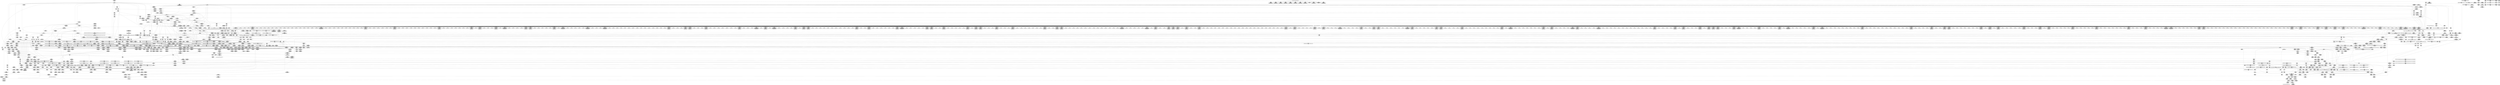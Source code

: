 digraph {
	CE0x4d1d0e0 [shape=record,shape=Mrecord,label="{CE0x4d1d0e0|104:_%struct.inode*,_:_CRE_16,24_|*MultipleSource*|Function::selinux_inode_setattr&Arg::dentry::|Function::dentry_has_perm&Arg::dentry::|security/selinux/hooks.c,1627}"]
	CE0x4dc9b50 [shape=record,shape=Mrecord,label="{CE0x4dc9b50|i64*_getelementptr_inbounds_(_8_x_i64_,_8_x_i64_*___llvm_gcov_ctr154,_i64_0,_i64_7)|*Constant*}"]
	CE0x4d68120 [shape=record,shape=Mrecord,label="{CE0x4d68120|selinux_inode_setattr:_tmp39|security/selinux/hooks.c,2896|*SummSource*}"]
	CE0x4da5210 [shape=record,shape=Mrecord,label="{CE0x4da5210|12:_i32,_56:_i8*,_:_CRE_275,276_}"]
	CE0x4d19660 [shape=record,shape=Mrecord,label="{CE0x4d19660|104:_%struct.inode*,_:_CRE_188,189_}"]
	CE0x4d32d30 [shape=record,shape=Mrecord,label="{CE0x4d32d30|selinux_inode_setattr:_tmp33|security/selinux/hooks.c,2892}"]
	CE0x4d870c0 [shape=record,shape=Mrecord,label="{CE0x4d870c0|cred_sid:_tmp3}"]
	CE0x4de2610 [shape=record,shape=Mrecord,label="{CE0x4de2610|cred_sid:_sid|security/selinux/hooks.c,197|*SummSink*}"]
	CE0x4db3a60 [shape=record,shape=Mrecord,label="{CE0x4db3a60|12:_i32,_56:_i8*,_:_CRE_614,615_}"]
	CE0x4d65ff0 [shape=record,shape=Mrecord,label="{CE0x4d65ff0|dentry_has_perm:_dentry|Function::dentry_has_perm&Arg::dentry::|*SummSink*}"]
	CE0x4cf56b0 [shape=record,shape=Mrecord,label="{CE0x4cf56b0|i64*_getelementptr_inbounds_(_26_x_i64_,_26_x_i64_*___llvm_gcov_ctr234,_i64_0,_i64_0)|*Constant*|*SummSink*}"]
	CE0x4d72b20 [shape=record,shape=Mrecord,label="{CE0x4d72b20|selinux_inode_setattr:_call27|security/selinux/hooks.c,2899|*SummSink*}"]
	CE0x4d85660 [shape=record,shape=Mrecord,label="{CE0x4d85660|_ret_i32_%retval.0,_!dbg_!27739|security/selinux/hooks.c,1618}"]
	CE0x4d77590 [shape=record,shape=Mrecord,label="{CE0x4d77590|12:_i32,_56:_i8*,_:_CRE_558,559_}"]
	CE0x4db1590 [shape=record,shape=Mrecord,label="{CE0x4db1590|12:_i32,_56:_i8*,_:_CRE_583,584_}"]
	CE0x4ddd8d0 [shape=record,shape=Mrecord,label="{CE0x4ddd8d0|_call_void___invalid_creds(%struct.cred*_%cred,_i8*_%file,_i32_%line)_#10,_!dbg_!27721|include/linux/cred.h,174}"]
	CE0x4d1e9f0 [shape=record,shape=Mrecord,label="{CE0x4d1e9f0|selinux_inode_setattr:_tmp17|security/selinux/hooks.c,2880|*SummSink*}"]
	CE0x4d04370 [shape=record,shape=Mrecord,label="{CE0x4d04370|selinux_inode_setattr:_if.end19|*SummSource*}"]
	CE0x4da3c50 [shape=record,shape=Mrecord,label="{CE0x4da3c50|12:_i32,_56:_i8*,_:_CRE_255,256_}"]
	CE0x4dba190 [shape=record,shape=Mrecord,label="{CE0x4dba190|12:_i32,_56:_i8*,_:_CRE_889,890_}"]
	CE0x4d1ad80 [shape=record,shape=Mrecord,label="{CE0x4d1ad80|104:_%struct.inode*,_:_CRE_72,80_|*MultipleSource*|Function::selinux_inode_setattr&Arg::dentry::|Function::dentry_has_perm&Arg::dentry::|security/selinux/hooks.c,1627}"]
	CE0x4da50e0 [shape=record,shape=Mrecord,label="{CE0x4da50e0|12:_i32,_56:_i8*,_:_CRE_274,275_}"]
	CE0x4dda650 [shape=record,shape=Mrecord,label="{CE0x4dda650|__validate_creds:_tobool|include/linux/cred.h,173|*SummSource*}"]
	CE0x4db2fb0 [shape=record,shape=Mrecord,label="{CE0x4db2fb0|12:_i32,_56:_i8*,_:_CRE_605,606_}"]
	CE0x4d3e030 [shape=record,shape=Mrecord,label="{CE0x4d3e030|selinux_inode_setattr:_tobool|security/selinux/hooks.c,2880}"]
	CE0x4d79970 [shape=record,shape=Mrecord,label="{CE0x4d79970|i64_1|*Constant*}"]
	CE0x4d1b680 [shape=record,shape=Mrecord,label="{CE0x4d1b680|104:_%struct.inode*,_:_CRE_93,94_}"]
	CE0x4cfc310 [shape=record,shape=Mrecord,label="{CE0x4cfc310|104:_%struct.inode*,_:_CRE_220,221_}"]
	CE0x4d793f0 [shape=record,shape=Mrecord,label="{CE0x4d793f0|inode_has_perm:_do.body|*SummSource*}"]
	CE0x4d01320 [shape=record,shape=Mrecord,label="{CE0x4d01320|i32_5|*Constant*|*SummSink*}"]
	CE0x4d1a1a0 [shape=record,shape=Mrecord,label="{CE0x4d1a1a0|104:_%struct.inode*,_:_CRE_200,201_}"]
	CE0x4d87a70 [shape=record,shape=Mrecord,label="{CE0x4d87a70|__validate_creds:_expval|include/linux/cred.h,173|*SummSink*}"]
	CE0x4d73e70 [shape=record,shape=Mrecord,label="{CE0x4d73e70|selinux_inode_setattr:_tmp53|security/selinux/hooks.c,2900}"]
	CE0x4db4cd0 [shape=record,shape=Mrecord,label="{CE0x4db4cd0|12:_i32,_56:_i8*,_:_CRE_656,664_|*MultipleSource*|Function::inode_has_perm&Arg::inode::|*LoadInst*|security/selinux/hooks.c,1627|security/selinux/hooks.c,1611}"]
	CE0x4d8b030 [shape=record,shape=Mrecord,label="{CE0x4d8b030|12:_i32,_56:_i8*,_:_CRE_165,166_}"]
	CE0x4cf9c40 [shape=record,shape=Mrecord,label="{CE0x4cf9c40|selinux_inode_setattr:_tobool11|security/selinux/hooks.c,2888|*SummSink*}"]
	CE0x4d02be0 [shape=record,shape=Mrecord,label="{CE0x4d02be0|selinux_inode_setattr:_tmp16|security/selinux/hooks.c,2880}"]
	CE0x4d5c0b0 [shape=record,shape=Mrecord,label="{CE0x4d5c0b0|__validate_creds:_call|include/linux/cred.h,173|*SummSink*}"]
	CE0x4d8fde0 [shape=record,shape=Mrecord,label="{CE0x4d8fde0|cred_sid:_security|security/selinux/hooks.c,196|*SummSource*}"]
	CE0x4dd37d0 [shape=record,shape=Mrecord,label="{CE0x4dd37d0|inode_has_perm:_lnot.ext|security/selinux/hooks.c,1611|*SummSink*}"]
	CE0x4d66a00 [shape=record,shape=Mrecord,label="{CE0x4d66a00|i64_0|*Constant*}"]
	CE0x4d707d0 [shape=record,shape=Mrecord,label="{CE0x4d707d0|selinux_inode_setattr:_av.0}"]
	CE0x4cf7130 [shape=record,shape=Mrecord,label="{CE0x4cf7130|selinux_inode_setattr:_land.lhs.true21|*SummSource*}"]
	CE0x4d8c000 [shape=record,shape=Mrecord,label="{CE0x4d8c000|12:_i32,_56:_i8*,_:_CRE_56,64_|*MultipleSource*|Function::inode_has_perm&Arg::inode::|*LoadInst*|security/selinux/hooks.c,1627|security/selinux/hooks.c,1611}"]
	CE0x4dafdd0 [shape=record,shape=Mrecord,label="{CE0x4dafdd0|12:_i32,_56:_i8*,_:_CRE_563,564_}"]
	CE0x4db3800 [shape=record,shape=Mrecord,label="{CE0x4db3800|12:_i32,_56:_i8*,_:_CRE_612,613_}"]
	CE0x4dba9e0 [shape=record,shape=Mrecord,label="{CE0x4dba9e0|12:_i32,_56:_i8*,_:_CRE_896,897_}"]
	CE0x4d34ff0 [shape=record,shape=Mrecord,label="{CE0x4d34ff0|selinux_inode_setattr:_tmp22|security/selinux/hooks.c,2885|*SummSink*}"]
	CE0x4d71280 [shape=record,shape=Mrecord,label="{CE0x4d71280|selinux_inode_setattr:_tmp50|security/selinux/hooks.c,2899}"]
	CE0x4d06020 [shape=record,shape=Mrecord,label="{CE0x4d06020|inode_has_perm:_do.body|*SummSink*}"]
	CE0x4d86ef0 [shape=record,shape=Mrecord,label="{CE0x4d86ef0|get_current:_tmp3}"]
	CE0x4dbed20 [shape=record,shape=Mrecord,label="{CE0x4dbed20|12:_i32,_56:_i8*,_:_CRE_984,988_|*MultipleSource*|Function::inode_has_perm&Arg::inode::|*LoadInst*|security/selinux/hooks.c,1627|security/selinux/hooks.c,1611}"]
	CE0x4d0a530 [shape=record,shape=Mrecord,label="{CE0x4d0a530|selinux_inode_setattr:_do.body|*SummSource*}"]
	CE0x4dbe840 [shape=record,shape=Mrecord,label="{CE0x4dbe840|12:_i32,_56:_i8*,_:_CRE_979,980_}"]
	CE0x4cf3980 [shape=record,shape=Mrecord,label="{CE0x4cf3980|i64_3|*Constant*}"]
	CE0x4cdde60 [shape=record,shape=Mrecord,label="{CE0x4cdde60|i32_65927|*Constant*|*SummSink*}"]
	CE0x4dbbbb0 [shape=record,shape=Mrecord,label="{CE0x4dbbbb0|12:_i32,_56:_i8*,_:_CRE_911,912_}"]
	CE0x4d72960 [shape=record,shape=Mrecord,label="{CE0x4d72960|selinux_inode_setattr:_call27|security/selinux/hooks.c,2899|*SummSource*}"]
	CE0x4db22a0 [shape=record,shape=Mrecord,label="{CE0x4db22a0|12:_i32,_56:_i8*,_:_CRE_594,595_}"]
	CE0x4d0c990 [shape=record,shape=Mrecord,label="{CE0x4d0c990|selinux_inode_setattr:_tmp14|security/selinux/hooks.c,2880|*SummSink*}"]
	CE0x4ceca60 [shape=record,shape=Mrecord,label="{CE0x4ceca60|104:_%struct.inode*,_:_CRE_316,317_}"]
	CE0x4de19a0 [shape=record,shape=Mrecord,label="{CE0x4de19a0|cred_sid:_tmp4|*LoadInst*|security/selinux/hooks.c,196}"]
	CE0x4d08920 [shape=record,shape=Mrecord,label="{CE0x4d08920|selinux_inode_setattr:_tmp19|security/selinux/hooks.c,2880}"]
	CE0x4cf3e50 [shape=record,shape=Mrecord,label="{CE0x4cf3e50|selinux_inode_setattr:_tmp3}"]
	CE0x4d8ab80 [shape=record,shape=Mrecord,label="{CE0x4d8ab80|12:_i32,_56:_i8*,_:_CRE_160,161_}"]
	CE0x4cdebb0 [shape=record,shape=Mrecord,label="{CE0x4cdebb0|selinux_inode_setattr:_tmp18|security/selinux/hooks.c,2880}"]
	CE0x4d858e0 [shape=record,shape=Mrecord,label="{CE0x4d858e0|_ret_i32_%retval.0,_!dbg_!27739|security/selinux/hooks.c,1618|*SummSink*}"]
	CE0x4d66470 [shape=record,shape=Mrecord,label="{CE0x4d66470|i32_32|*Constant*|*SummSource*}"]
	CE0x4d828f0 [shape=record,shape=Mrecord,label="{CE0x4d828f0|__validate_creds:_file|Function::__validate_creds&Arg::file::|*SummSink*}"]
	CE0x4dce440 [shape=record,shape=Mrecord,label="{CE0x4dce440|i32_10|*Constant*|*SummSink*}"]
	CE0x4cec970 [shape=record,shape=Mrecord,label="{CE0x4cec970|104:_%struct.inode*,_:_CRE_315,316_}"]
	CE0x4d8b300 [shape=record,shape=Mrecord,label="{CE0x4d8b300|12:_i32,_56:_i8*,_:_CRE_168,169_}"]
	CE0x4d84db0 [shape=record,shape=Mrecord,label="{CE0x4d84db0|inode_has_perm:_perms|Function::inode_has_perm&Arg::perms::|*SummSource*}"]
	CE0x4d87720 [shape=record,shape=Mrecord,label="{CE0x4d87720|inode_has_perm:_bb|*SummSink*}"]
	CE0x4dcd420 [shape=record,shape=Mrecord,label="{CE0x4dcd420|GLOBAL:_cred_sid|*Constant*}"]
	CE0x4cfed60 [shape=record,shape=Mrecord,label="{CE0x4cfed60|dentry_has_perm:_call|security/selinux/hooks.c,1632}"]
	CE0x4cfc4f0 [shape=record,shape=Mrecord,label="{CE0x4cfc4f0|104:_%struct.inode*,_:_CRE_222,223_}"]
	CE0x4d3daa0 [shape=record,shape=Mrecord,label="{CE0x4d3daa0|_call_void_mcount()_#3|*SummSink*}"]
	CE0x4d0baf0 [shape=record,shape=Mrecord,label="{CE0x4d0baf0|selinux_inode_setattr:_do.body|*SummSink*}"]
	CE0x4cdf7f0 [shape=record,shape=Mrecord,label="{CE0x4cdf7f0|selinux_inode_setattr:_if.then9|*SummSource*}"]
	CE0x4d79070 [shape=record,shape=Mrecord,label="{CE0x4d79070|inode_has_perm:_if.end|*SummSink*}"]
	CE0x4ce9c60 [shape=record,shape=Mrecord,label="{CE0x4ce9c60|12:_i32,_56:_i8*,_:_CRE_143,144_}"]
	CE0x4d68300 [shape=record,shape=Mrecord,label="{CE0x4d68300|selinux_inode_setattr:_tmp39|security/selinux/hooks.c,2896|*SummSink*}"]
	CE0x4d2d180 [shape=record,shape=Mrecord,label="{CE0x4d2d180|inode_has_perm:_if.end|*SummSource*}"]
	CE0x4d38880 [shape=record,shape=Mrecord,label="{CE0x4d38880|selinux_inode_setattr:_tmp27|security/selinux/hooks.c,2888|*SummSink*}"]
	CE0x4ce8380 [shape=record,shape=Mrecord,label="{CE0x4ce8380|i32_-6658|*Constant*|*SummSource*}"]
	CE0x4d67db0 [shape=record,shape=Mrecord,label="{CE0x4d67db0|0:_i32,_:_GCRE_selinux_policycap_openperm_external_global_i32:_elem_0:default:}"]
	CE0x4dcdb50 [shape=record,shape=Mrecord,label="{CE0x4dcdb50|cred_sid:_cred|Function::cred_sid&Arg::cred::}"]
	CE0x4da6c30 [shape=record,shape=Mrecord,label="{CE0x4da6c30|12:_i32,_56:_i8*,_:_CRE_297,298_}"]
	CE0x4d79900 [shape=record,shape=Mrecord,label="{CE0x4d79900|i64*_getelementptr_inbounds_(_8_x_i64_,_8_x_i64_*___llvm_gcov_ctr154,_i64_0,_i64_1)|*Constant*|*SummSink*}"]
	CE0x4d1a830 [shape=record,shape=Mrecord,label="{CE0x4d1a830|104:_%struct.inode*,_:_CRE_207,208_}"]
	CE0x4d75b20 [shape=record,shape=Mrecord,label="{CE0x4d75b20|12:_i32,_56:_i8*,_:_CRE_504,508_|*MultipleSource*|Function::inode_has_perm&Arg::inode::|*LoadInst*|security/selinux/hooks.c,1627|security/selinux/hooks.c,1611}"]
	CE0x4daff00 [shape=record,shape=Mrecord,label="{CE0x4daff00|12:_i32,_56:_i8*,_:_CRE_564,565_}"]
	CE0x4db0030 [shape=record,shape=Mrecord,label="{CE0x4db0030|12:_i32,_56:_i8*,_:_CRE_565,566_}"]
	CE0x4cfe680 [shape=record,shape=Mrecord,label="{CE0x4cfe680|i8_10|*Constant*|*SummSink*}"]
	CE0x4dde940 [shape=record,shape=Mrecord,label="{CE0x4dde940|GLOBAL:___invalid_creds|*Constant*|*SummSource*}"]
	CE0x4da6fc0 [shape=record,shape=Mrecord,label="{CE0x4da6fc0|12:_i32,_56:_i8*,_:_CRE_300,301_}"]
	CE0x4d692d0 [shape=record,shape=Mrecord,label="{CE0x4d692d0|i64_20|*Constant*|*SummSource*}"]
	CE0x4dde9b0 [shape=record,shape=Mrecord,label="{CE0x4dde9b0|_call_void___invalid_creds(%struct.cred*_%cred,_i8*_%file,_i32_%line)_#10,_!dbg_!27721|include/linux/cred.h,174|*SummSink*}"]
	CE0x4dc4020 [shape=record,shape=Mrecord,label="{CE0x4dc4020|inode_has_perm:_tmp11|security/selinux/hooks.c,1612|*SummSource*}"]
	CE0x4cefbe0 [shape=record,shape=Mrecord,label="{CE0x4cefbe0|104:_%struct.inode*,_:_CRE_176,177_}"]
	CE0x4d2d020 [shape=record,shape=Mrecord,label="{CE0x4d2d020|i64*_getelementptr_inbounds_(_8_x_i64_,_8_x_i64_*___llvm_gcov_ctr154,_i64_0,_i64_0)|*Constant*|*SummSink*}"]
	CE0x4d0ff10 [shape=record,shape=Mrecord,label="{CE0x4d0ff10|selinux_inode_setattr:_tmp12|security/selinux/hooks.c,2880|*SummSource*}"]
	CE0x4cfa680 [shape=record,shape=Mrecord,label="{CE0x4cfa680|selinux_inode_setattr:_tmp20|*LoadInst*|security/selinux/hooks.c,2881}"]
	CE0x4dc3280 [shape=record,shape=Mrecord,label="{CE0x4dc3280|inode_has_perm:_tmp10|security/selinux/hooks.c,1611}"]
	CE0x4dc3520 [shape=record,shape=Mrecord,label="{CE0x4dc3520|inode_has_perm:_tmp10|security/selinux/hooks.c,1611|*SummSink*}"]
	CE0x4d6c9d0 [shape=record,shape=Mrecord,label="{CE0x4d6c9d0|i64_22|*Constant*}"]
	CE0x4cff050 [shape=record,shape=Mrecord,label="{CE0x4cff050|GLOBAL:_inode_has_perm|*Constant*}"]
	CE0x4d2bf70 [shape=record,shape=Mrecord,label="{CE0x4d2bf70|12:_i32,_56:_i8*,_:_CRE_2,4_|*MultipleSource*|Function::inode_has_perm&Arg::inode::|*LoadInst*|security/selinux/hooks.c,1627|security/selinux/hooks.c,1611}"]
	CE0x4d15120 [shape=record,shape=Mrecord,label="{CE0x4d15120|selinux_inode_setattr:_if.end13}"]
	CE0x4ceece0 [shape=record,shape=Mrecord,label="{CE0x4ceece0|104:_%struct.inode*,_:_CRE_160,161_}"]
	CE0x4dddcc0 [shape=record,shape=Mrecord,label="{CE0x4dddcc0|inode_has_perm:_tmp16|security/selinux/hooks.c,1615|*SummSource*}"]
	CE0x4d1b1c0 [shape=record,shape=Mrecord,label="{CE0x4d1b1c0|104:_%struct.inode*,_:_CRE_89,90_}"]
	CE0x4cdf8f0 [shape=record,shape=Mrecord,label="{CE0x4cdf8f0|selinux_inode_setattr:_if.then9|*SummSink*}"]
	CE0x4d04510 [shape=record,shape=Mrecord,label="{CE0x4d04510|i8_1|*Constant*}"]
	CE0x4da88a0 [shape=record,shape=Mrecord,label="{CE0x4da88a0|12:_i32,_56:_i8*,_:_CRE_360,376_|*MultipleSource*|Function::inode_has_perm&Arg::inode::|*LoadInst*|security/selinux/hooks.c,1627|security/selinux/hooks.c,1611}"]
	CE0x4d31f20 [shape=record,shape=Mrecord,label="{CE0x4d31f20|12:_i32,_56:_i8*,_:_CRE_32,40_|*MultipleSource*|Function::inode_has_perm&Arg::inode::|*LoadInst*|security/selinux/hooks.c,1627|security/selinux/hooks.c,1611}"]
	CE0x4ce93d0 [shape=record,shape=Mrecord,label="{CE0x4ce93d0|i64*_getelementptr_inbounds_(_2_x_i64_,_2_x_i64_*___llvm_gcov_ctr153,_i64_0,_i64_0)|*Constant*|*SummSource*}"]
	CE0x4d16cd0 [shape=record,shape=Mrecord,label="{CE0x4d16cd0|get_current:_tmp2|*SummSink*}"]
	CE0x4cf1b20 [shape=record,shape=Mrecord,label="{CE0x4cf1b20|selinux_inode_setattr:_tmp5|security/selinux/hooks.c,2880}"]
	CE0x4db2760 [shape=record,shape=Mrecord,label="{CE0x4db2760|12:_i32,_56:_i8*,_:_CRE_598,599_}"]
	CE0x4d5fd20 [shape=record,shape=Mrecord,label="{CE0x4d5fd20|12:_i32,_56:_i8*,_:_CRE_182,183_}"]
	CE0x4de0310 [shape=record,shape=Mrecord,label="{CE0x4de0310|i64*_getelementptr_inbounds_(_2_x_i64_,_2_x_i64_*___llvm_gcov_ctr131,_i64_0,_i64_0)|*Constant*}"]
	CE0x4d32c00 [shape=record,shape=Mrecord,label="{CE0x4d32c00|i64_17|*Constant*|*SummSink*}"]
	CE0x4d3f320 [shape=record,shape=Mrecord,label="{CE0x4d3f320|i64*_getelementptr_inbounds_(_2_x_i64_,_2_x_i64_*___llvm_gcov_ctr153,_i64_0,_i64_1)|*Constant*|*SummSource*}"]
	CE0x69a1dd0 [shape=record,shape=Mrecord,label="{CE0x69a1dd0|selinux_inode_setattr:_tmp2}"]
	CE0x4db0160 [shape=record,shape=Mrecord,label="{CE0x4db0160|12:_i32,_56:_i8*,_:_CRE_566,567_}"]
	CE0x4d38aa0 [shape=record,shape=Mrecord,label="{CE0x4d38aa0|selinux_inode_setattr:_tmp28|security/selinux/hooks.c,2888}"]
	CE0x4d0d580 [shape=record,shape=Mrecord,label="{CE0x4d0d580|selinux_inode_setattr:_tmp13|security/selinux/hooks.c,2880}"]
	CE0x4d832c0 [shape=record,shape=Mrecord,label="{CE0x4d832c0|i64_1|*Constant*}"]
	CE0x4d08850 [shape=record,shape=Mrecord,label="{CE0x4d08850|i64*_getelementptr_inbounds_(_2_x_i64_,_2_x_i64_*___llvm_gcov_ctr98,_i64_0,_i64_0)|*Constant*}"]
	CE0x4d81e50 [shape=record,shape=Mrecord,label="{CE0x4d81e50|inode_has_perm:_tmp|*SummSource*}"]
	CE0x4da23c0 [shape=record,shape=Mrecord,label="{CE0x4da23c0|12:_i32,_56:_i8*,_:_CRE_207,208_}"]
	CE0x4cef550 [shape=record,shape=Mrecord,label="{CE0x4cef550|104:_%struct.inode*,_:_CRE_169,170_}"]
	CE0x4d65560 [shape=record,shape=Mrecord,label="{CE0x4d65560|dentry_has_perm:_cred|Function::dentry_has_perm&Arg::cred::}"]
	CE0x4d701e0 [shape=record,shape=Mrecord,label="{CE0x4d701e0|i64_262144|*Constant*|*SummSink*}"]
	CE0x4d0cb30 [shape=record,shape=Mrecord,label="{CE0x4d0cb30|selinux_inode_setattr:_tmp1|*SummSink*}"]
	CE0x4d799e0 [shape=record,shape=Mrecord,label="{CE0x4d799e0|inode_has_perm:_tmp1}"]
	CE0x4cf7db0 [shape=record,shape=Mrecord,label="{CE0x4cf7db0|selinux_inode_setattr:_tmp11|security/selinux/hooks.c,2880|*SummSink*}"]
	CE0x4ce9b70 [shape=record,shape=Mrecord,label="{CE0x4ce9b70|12:_i32,_56:_i8*,_:_CRE_142,143_}"]
	CE0x4d3a000 [shape=record,shape=Mrecord,label="{CE0x4d3a000|dentry_has_perm:_tmp2|*SummSink*}"]
	CE0x4d874d0 [shape=record,shape=Mrecord,label="{CE0x4d874d0|inode_has_perm:_bb}"]
	CE0x4ce9f30 [shape=record,shape=Mrecord,label="{CE0x4ce9f30|12:_i32,_56:_i8*,_:_CRE_146,147_}"]
	CE0x4d68c20 [shape=record,shape=Mrecord,label="{CE0x4d68c20|selinux_inode_setattr:_tmp48|security/selinux/hooks.c,2897|*SummSource*}"]
	CE0x4d8f8b0 [shape=record,shape=Mrecord,label="{CE0x4d8f8b0|i32_1609|*Constant*|*SummSource*}"]
	CE0x4d70e20 [shape=record,shape=Mrecord,label="{CE0x4d70e20|selinux_inode_setattr:_av.0|*SummSource*}"]
	CE0x4ddbc40 [shape=record,shape=Mrecord,label="{CE0x4ddbc40|__validate_creds:_tmp4|include/linux/cred.h,173|*SummSource*}"]
	CE0x4dbdbc0 [shape=record,shape=Mrecord,label="{CE0x4dbdbc0|12:_i32,_56:_i8*,_:_CRE_952,960_|*MultipleSource*|Function::inode_has_perm&Arg::inode::|*LoadInst*|security/selinux/hooks.c,1627|security/selinux/hooks.c,1611}"]
	CE0x4d77b20 [shape=record,shape=Mrecord,label="{CE0x4d77b20|inode_has_perm:_tmp4|security/selinux/hooks.c,1609|*SummSink*}"]
	CE0x4d38590 [shape=record,shape=Mrecord,label="{CE0x4d38590|selinux_inode_setattr:_tmp27|security/selinux/hooks.c,2888}"]
	CE0x4cefa00 [shape=record,shape=Mrecord,label="{CE0x4cefa00|104:_%struct.inode*,_:_CRE_174,175_}"]
	CE0x4d6a870 [shape=record,shape=Mrecord,label="{CE0x4d6a870|selinux_inode_setattr:_tmp43|security/selinux/hooks.c,2896}"]
	CE0x4d70840 [shape=record,shape=Mrecord,label="{CE0x4d70840|selinux_inode_setattr:_conv25|security/selinux/hooks.c,2897|*SummSource*}"]
	CE0x4d73110 [shape=record,shape=Mrecord,label="{CE0x4d73110|selinux_inode_setattr:_retval.0|*SummSink*}"]
	CE0x4d67a10 [shape=record,shape=Mrecord,label="{CE0x4d67a10|GLOBAL:_selinux_policycap_openperm|Global_var:selinux_policycap_openperm|*SummSource*}"]
	CE0x4d75910 [shape=record,shape=Mrecord,label="{CE0x4d75910|12:_i32,_56:_i8*,_:_CRE_500,504_|*MultipleSource*|Function::inode_has_perm&Arg::inode::|*LoadInst*|security/selinux/hooks.c,1627|security/selinux/hooks.c,1611}"]
	CE0x4db17f0 [shape=record,shape=Mrecord,label="{CE0x4db17f0|12:_i32,_56:_i8*,_:_CRE_585,586_}"]
	CE0x4db7560 [shape=record,shape=Mrecord,label="{CE0x4db7560|12:_i32,_56:_i8*,_:_CRE_816,824_|*MultipleSource*|Function::inode_has_perm&Arg::inode::|*LoadInst*|security/selinux/hooks.c,1627|security/selinux/hooks.c,1611}"]
	CE0x4cef370 [shape=record,shape=Mrecord,label="{CE0x4cef370|104:_%struct.inode*,_:_CRE_167,168_}"]
	CE0x4d849f0 [shape=record,shape=Mrecord,label="{CE0x4d849f0|inode_has_perm:_inode|Function::inode_has_perm&Arg::inode::|*SummSink*}"]
	CE0x4d0d660 [shape=record,shape=Mrecord,label="{CE0x4d0d660|selinux_inode_setattr:_tmp13|security/selinux/hooks.c,2880|*SummSink*}"]
	CE0x4da70f0 [shape=record,shape=Mrecord,label="{CE0x4da70f0|12:_i32,_56:_i8*,_:_CRE_301,302_}"]
	CE0x4d8fce0 [shape=record,shape=Mrecord,label="{CE0x4d8fce0|i32_22|*Constant*|*SummSink*}"]
	CE0x4d83540 [shape=record,shape=Mrecord,label="{CE0x4d83540|__validate_creds:_tmp1|*SummSource*}"]
	CE0x4d67900 [shape=record,shape=Mrecord,label="{CE0x4d67900|inode_has_perm:_tmp7|security/selinux/hooks.c,1611|*SummSink*}"]
	CE0x4d15cd0 [shape=record,shape=Mrecord,label="{CE0x4d15cd0|COLLAPSED:_GCMRE___llvm_gcov_ctr153_internal_global_2_x_i64_zeroinitializer:_elem_0:default:}"]
	CE0x4d01b80 [shape=record,shape=Mrecord,label="{CE0x4d01b80|get_current:_entry|*SummSink*}"]
	CE0x4cfbad0 [shape=record,shape=Mrecord,label="{CE0x4cfbad0|104:_%struct.inode*,_:_CRE_211,212_}"]
	CE0x4d11340 [shape=record,shape=Mrecord,label="{CE0x4d11340|i64*_getelementptr_inbounds_(_8_x_i64_,_8_x_i64_*___llvm_gcov_ctr154,_i64_0,_i64_2)|*Constant*|*SummSource*}"]
	CE0x6ab9b90 [shape=record,shape=Mrecord,label="{CE0x6ab9b90|i64*_getelementptr_inbounds_(_26_x_i64_,_26_x_i64_*___llvm_gcov_ctr234,_i64_0,_i64_6)|*Constant*|*SummSink*}"]
	CE0x4d3a730 [shape=record,shape=Mrecord,label="{CE0x4d3a730|selinux_inode_setattr:_tobool16|security/selinux/hooks.c,2892}"]
	CE0x4d363e0 [shape=record,shape=Mrecord,label="{CE0x4d363e0|104:_%struct.inode*,_:_CRE_148,149_}"]
	CE0x4d086c0 [shape=record,shape=Mrecord,label="{CE0x4d086c0|i64*_getelementptr_inbounds_(_2_x_i64_,_2_x_i64_*___llvm_gcov_ctr98,_i64_0,_i64_1)|*Constant*|*SummSink*}"]
	CE0x4cf6590 [shape=record,shape=Mrecord,label="{CE0x4cf6590|selinux_inode_setattr:_tmp15|security/selinux/hooks.c,2880}"]
	CE0x4dc9690 [shape=record,shape=Mrecord,label="{CE0x4dc9690|inode_has_perm:_retval.0|*SummSource*}"]
	CE0x4d3ccb0 [shape=record,shape=Mrecord,label="{CE0x4d3ccb0|i32_1|*Constant*}"]
	CE0x4d1a290 [shape=record,shape=Mrecord,label="{CE0x4d1a290|104:_%struct.inode*,_:_CRE_201,202_}"]
	CE0x4dc4090 [shape=record,shape=Mrecord,label="{CE0x4dc4090|inode_has_perm:_tmp11|security/selinux/hooks.c,1612|*SummSink*}"]
	CE0x4d75f90 [shape=record,shape=Mrecord,label="{CE0x4d75f90|12:_i32,_56:_i8*,_:_CRE_512,520_|*MultipleSource*|Function::inode_has_perm&Arg::inode::|*LoadInst*|security/selinux/hooks.c,1627|security/selinux/hooks.c,1611}"]
	CE0x4db9e00 [shape=record,shape=Mrecord,label="{CE0x4db9e00|12:_i32,_56:_i8*,_:_CRE_886,887_}"]
	CE0x4cf6050 [shape=record,shape=Mrecord,label="{CE0x4cf6050|selinux_inode_setattr:_if.then17|*SummSource*}"]
	CE0x4d5f870 [shape=record,shape=Mrecord,label="{CE0x4d5f870|12:_i32,_56:_i8*,_:_CRE_177,178_}"]
	CE0x4d16340 [shape=record,shape=Mrecord,label="{CE0x4d16340|i8*_getelementptr_inbounds_(_45_x_i8_,_45_x_i8_*_.str12,_i32_0,_i32_0)|*Constant*|*SummSource*}"]
	CE0x4d6b210 [shape=record,shape=Mrecord,label="{CE0x4d6b210|i32_8|*Constant*|*SummSink*}"]
	CE0x4d6cab0 [shape=record,shape=Mrecord,label="{CE0x4d6cab0|i64_22|*Constant*|*SummSink*}"]
	CE0x4d5c220 [shape=record,shape=Mrecord,label="{CE0x4d5c220|COLLAPSED:_CMRE:_elem_0:default:}"]
	CE0x4d6fce0 [shape=record,shape=Mrecord,label="{CE0x4d6fce0|selinux_inode_setattr:_conv|security/selinux/hooks.c,2897|*SummSink*}"]
	CE0x4d70950 [shape=record,shape=Mrecord,label="{CE0x4d70950|selinux_inode_setattr:_conv25|security/selinux/hooks.c,2897|*SummSink*}"]
	CE0x4dbc8c0 [shape=record,shape=Mrecord,label="{CE0x4dbc8c0|12:_i32,_56:_i8*,_:_CRE_922,923_}"]
	CE0x4da99a0 [shape=record,shape=Mrecord,label="{CE0x4da99a0|12:_i32,_56:_i8*,_:_CRE_432,440_|*MultipleSource*|Function::inode_has_perm&Arg::inode::|*LoadInst*|security/selinux/hooks.c,1627|security/selinux/hooks.c,1611}"]
	CE0x5fe1e40 [shape=record,shape=Mrecord,label="{CE0x5fe1e40|selinux_inode_setattr:_if.then24|*SummSource*}"]
	CE0x4d1a740 [shape=record,shape=Mrecord,label="{CE0x4d1a740|104:_%struct.inode*,_:_CRE_206,207_}"]
	CE0x4d6c400 [shape=record,shape=Mrecord,label="{CE0x4d6c400|i64_21|*Constant*}"]
	CE0x4da7e00 [shape=record,shape=Mrecord,label="{CE0x4da7e00|12:_i32,_56:_i8*,_:_CRE_312,320_|*MultipleSource*|Function::inode_has_perm&Arg::inode::|*LoadInst*|security/selinux/hooks.c,1627|security/selinux/hooks.c,1611}"]
	CE0x4ddded0 [shape=record,shape=Mrecord,label="{CE0x4ddded0|inode_has_perm:_tmp16|security/selinux/hooks.c,1615|*SummSink*}"]
	CE0x4cf7ac0 [shape=record,shape=Mrecord,label="{CE0x4cf7ac0|selinux_inode_setattr:_tmp11|security/selinux/hooks.c,2880}"]
	CE0x4cf6440 [shape=record,shape=Mrecord,label="{CE0x4cf6440|selinux_inode_setattr:_if.then17}"]
	CE0x4cf9890 [shape=record,shape=Mrecord,label="{CE0x4cf9890|selinux_inode_setattr:_and10|security/selinux/hooks.c,2886}"]
	CE0x4d86750 [shape=record,shape=Mrecord,label="{CE0x4d86750|_call_void_mcount()_#3}"]
	CE0x4d60950 [shape=record,shape=Mrecord,label="{CE0x4d60950|12:_i32,_56:_i8*,_:_CRE_195,196_}"]
	CE0x4ddee10 [shape=record,shape=Mrecord,label="{CE0x4ddee10|i64*_getelementptr_inbounds_(_5_x_i64_,_5_x_i64_*___llvm_gcov_ctr155,_i64_0,_i64_4)|*Constant*}"]
	CE0x4ddb620 [shape=record,shape=Mrecord,label="{CE0x4ddb620|__validate_creds:_tmp3|include/linux/cred.h,173}"]
	CE0x4d2f050 [shape=record,shape=Mrecord,label="{CE0x4d2f050|selinux_inode_setattr:_tmp32|security/selinux/hooks.c,2890|*SummSource*}"]
	CE0x4d5fb40 [shape=record,shape=Mrecord,label="{CE0x4d5fb40|12:_i32,_56:_i8*,_:_CRE_180,181_}"]
	CE0x4db1460 [shape=record,shape=Mrecord,label="{CE0x4db1460|12:_i32,_56:_i8*,_:_CRE_582,583_}"]
	CE0x4dd3040 [shape=record,shape=Mrecord,label="{CE0x4dd3040|i1_true|*Constant*}"]
	CE0x4de3950 [shape=record,shape=Mrecord,label="{CE0x4de3950|cred_sid:_tmp6|security/selinux/hooks.c,197|*SummSource*}"]
	CE0x4da4760 [shape=record,shape=Mrecord,label="{CE0x4da4760|12:_i32,_56:_i8*,_:_CRE_266,267_}"]
	CE0x4d67b20 [shape=record,shape=Mrecord,label="{CE0x4d67b20|GLOBAL:_selinux_policycap_openperm|Global_var:selinux_policycap_openperm|*SummSink*}"]
	CE0x4d60770 [shape=record,shape=Mrecord,label="{CE0x4d60770|12:_i32,_56:_i8*,_:_CRE_193,194_}"]
	CE0x4d8c1e0 [shape=record,shape=Mrecord,label="{CE0x4d8c1e0|12:_i32,_56:_i8*,_:_CRE_64,72_|*MultipleSource*|Function::inode_has_perm&Arg::inode::|*LoadInst*|security/selinux/hooks.c,1627|security/selinux/hooks.c,1611}"]
	CE0x4ce3e30 [shape=record,shape=Mrecord,label="{CE0x4ce3e30|selinux_inode_setattr:_entry|*SummSource*}"]
	CE0x4d8fc30 [shape=record,shape=Mrecord,label="{CE0x4d8fc30|i32_22|*Constant*|*SummSource*}"]
	CE0x4da4630 [shape=record,shape=Mrecord,label="{CE0x4da4630|12:_i32,_56:_i8*,_:_CRE_265,266_}"]
	CE0x4d62af0 [shape=record,shape=Mrecord,label="{CE0x4d62af0|selinux_inode_setattr:_tmp36|security/selinux/hooks.c,2892}"]
	CE0x4d66800 [shape=record,shape=Mrecord,label="{CE0x4d66800|selinux_inode_setattr:_tobool20|security/selinux/hooks.c,2896|*SummSink*}"]
	CE0x4d70b00 [shape=record,shape=Mrecord,label="{CE0x4d70b00|selinux_inode_setattr:_tmp50|security/selinux/hooks.c,2899|*SummSource*}"]
	CE0x4db2890 [shape=record,shape=Mrecord,label="{CE0x4db2890|12:_i32,_56:_i8*,_:_CRE_599,600_}"]
	CE0x4ddbdb0 [shape=record,shape=Mrecord,label="{CE0x4ddbdb0|__validate_creds:_tmp4|include/linux/cred.h,173|*SummSink*}"]
	CE0x4cfb5f0 [shape=record,shape=Mrecord,label="{CE0x4cfb5f0|GLOBAL:_current_task|Global_var:current_task|*SummSink*}"]
	CE0x4dc55d0 [shape=record,shape=Mrecord,label="{CE0x4dc55d0|inode_has_perm:_tmp14|security/selinux/hooks.c,1614|*SummSink*}"]
	CE0x4da33e0 [shape=record,shape=Mrecord,label="{CE0x4da33e0|12:_i32,_56:_i8*,_:_CRE_246,247_}"]
	CE0x4d78320 [shape=record,shape=Mrecord,label="{CE0x4d78320|inode_has_perm:_tmp3}"]
	CE0x4dba2c0 [shape=record,shape=Mrecord,label="{CE0x4dba2c0|12:_i32,_56:_i8*,_:_CRE_890,891_}"]
	CE0x4dcab10 [shape=record,shape=Mrecord,label="{CE0x4dcab10|__validate_creds:_bb}"]
	CE0x4d81890 [shape=record,shape=Mrecord,label="{CE0x4d81890|i8*_getelementptr_inbounds_(_25_x_i8_,_25_x_i8_*_.str3,_i32_0,_i32_0)|*Constant*}"]
	CE0x4d5d1d0 [shape=record,shape=Mrecord,label="{CE0x4d5d1d0|__validate_creds:_tmp|*SummSource*}"]
	CE0x4d2c580 [shape=record,shape=Mrecord,label="{CE0x4d2c580|selinux_inode_setattr:_call|security/selinux/hooks.c,2880|*SummSource*}"]
	CE0x4d6ed00 [shape=record,shape=Mrecord,label="{CE0x4d6ed00|selinux_inode_setattr:_tmp49|security/selinux/hooks.c,2897}"]
	CE0x4ce2da0 [shape=record,shape=Mrecord,label="{CE0x4ce2da0|i64_16|*Constant*}"]
	CE0x4dbb950 [shape=record,shape=Mrecord,label="{CE0x4dbb950|12:_i32,_56:_i8*,_:_CRE_909,910_}"]
	CE0x4d06aa0 [shape=record,shape=Mrecord,label="{CE0x4d06aa0|selinux_inode_setattr:_tobool1|security/selinux/hooks.c,2880|*SummSink*}"]
	CE0x4cf0af0 [shape=record,shape=Mrecord,label="{CE0x4cf0af0|GLOBAL:___llvm_gcov_ctr234|Global_var:__llvm_gcov_ctr234|*SummSource*}"]
	CE0x4d023f0 [shape=record,shape=Mrecord,label="{CE0x4d023f0|i32_78|*Constant*|*SummSource*}"]
	CE0x4d703f0 [shape=record,shape=Mrecord,label="{CE0x4d703f0|selinux_inode_setattr:_or|security/selinux/hooks.c,2897}"]
	CE0x4dd7630 [shape=record,shape=Mrecord,label="{CE0x4dd7630|inode_has_perm:_tmp17|security/selinux/hooks.c,1617|*SummSink*}"]
	CE0x4db5c40 [shape=record,shape=Mrecord,label="{CE0x4db5c40|12:_i32,_56:_i8*,_:_CRE_704,712_|*MultipleSource*|Function::inode_has_perm&Arg::inode::|*LoadInst*|security/selinux/hooks.c,1627|security/selinux/hooks.c,1611}"]
	CE0x4d5d0f0 [shape=record,shape=Mrecord,label="{CE0x4d5d0f0|__validate_creds:_tmp}"]
	CE0x4d3f1c0 [shape=record,shape=Mrecord,label="{CE0x4d3f1c0|COLLAPSED:_GCMRE_current_task_external_global_%struct.task_struct*:_elem_0::|security/selinux/hooks.c,2880}"]
	CE0x4d670f0 [shape=record,shape=Mrecord,label="{CE0x4d670f0|inode_has_perm:_tobool2|security/selinux/hooks.c,1611|*SummSource*}"]
	CE0x4dddb40 [shape=record,shape=Mrecord,label="{CE0x4dddb40|inode_has_perm:_tmp16|security/selinux/hooks.c,1615}"]
	CE0x4d2d860 [shape=record,shape=Mrecord,label="{CE0x4d2d860|selinux_inode_setattr:_tmp30|security/selinux/hooks.c,2889}"]
	CE0x4d75380 [shape=record,shape=Mrecord,label="{CE0x4d75380|get_current:_bb|*SummSource*}"]
	CE0x4da5930 [shape=record,shape=Mrecord,label="{CE0x4da5930|12:_i32,_56:_i8*,_:_CRE_281,282_}"]
	CE0x4d8e790 [shape=record,shape=Mrecord,label="{CE0x4d8e790|_ret_void,_!dbg_!27722|include/linux/cred.h,175|*SummSink*}"]
	CE0x4de1b20 [shape=record,shape=Mrecord,label="{CE0x4de1b20|cred_sid:_tmp4|*LoadInst*|security/selinux/hooks.c,196|*SummSource*}"]
	CE0x4d36240 [shape=record,shape=Mrecord,label="{CE0x4d36240|104:_%struct.inode*,_:_CRE_146,147_}"]
	CE0x4dd2c50 [shape=record,shape=Mrecord,label="{CE0x4dd2c50|inode_has_perm:_and|security/selinux/hooks.c,1611}"]
	CE0x4d83250 [shape=record,shape=Mrecord,label="{CE0x4d83250|GLOBAL:_creds_are_invalid|*Constant*}"]
	CE0x4d5f100 [shape=record,shape=Mrecord,label="{CE0x4d5f100|_call_void___validate_creds(%struct.cred*_%cred,_i8*_getelementptr_inbounds_(_25_x_i8_,_25_x_i8_*_.str3,_i32_0,_i32_0),_i32_1609)_#10,_!dbg_!27719|security/selinux/hooks.c,1609|*SummSource*}"]
	CE0x4dc1bd0 [shape=record,shape=Mrecord,label="{CE0x4dc1bd0|GLOBAL:___llvm_gcov_ctr154|Global_var:__llvm_gcov_ctr154}"]
	CE0x4dc2ed0 [shape=record,shape=Mrecord,label="{CE0x4dc2ed0|inode_has_perm:_tmp9|security/selinux/hooks.c,1611|*SummSource*}"]
	CE0x4d3cd20 [shape=record,shape=Mrecord,label="{CE0x4d3cd20|i32_1|*Constant*|*SummSource*}"]
	CE0x4db43e0 [shape=record,shape=Mrecord,label="{CE0x4db43e0|12:_i32,_56:_i8*,_:_CRE_622,623_}"]
	CE0x4d8b120 [shape=record,shape=Mrecord,label="{CE0x4d8b120|12:_i32,_56:_i8*,_:_CRE_166,167_}"]
	CE0x4d5ff00 [shape=record,shape=Mrecord,label="{CE0x4d5ff00|12:_i32,_56:_i8*,_:_CRE_184,185_}"]
	CE0x4db3340 [shape=record,shape=Mrecord,label="{CE0x4db3340|12:_i32,_56:_i8*,_:_CRE_608,609_}"]
	CE0x4d66650 [shape=record,shape=Mrecord,label="{CE0x4d66650|i32_32|*Constant*|*SummSink*}"]
	CE0x4d65d20 [shape=record,shape=Mrecord,label="{CE0x4d65d20|selinux_inode_setattr:_dentry|Function::selinux_inode_setattr&Arg::dentry::|*SummSink*}"]
	CE0x4d18020 [shape=record,shape=Mrecord,label="{CE0x4d18020|GLOBAL:_lockdep_rcu_suspicious|*Constant*|*SummSource*}"]
	CE0x4d09e10 [shape=record,shape=Mrecord,label="{CE0x4d09e10|selinux_inode_setattr:_do.end|*SummSource*}"]
	CE0x4dbb230 [shape=record,shape=Mrecord,label="{CE0x4dbb230|12:_i32,_56:_i8*,_:_CRE_903,904_}"]
	CE0x4d04fc0 [shape=record,shape=Mrecord,label="{CE0x4d04fc0|i64*_getelementptr_inbounds_(_26_x_i64_,_26_x_i64_*___llvm_gcov_ctr234,_i64_0,_i64_6)|*Constant*}"]
	CE0x4d83f00 [shape=record,shape=Mrecord,label="{CE0x4d83f00|%struct.task_struct*_(%struct.task_struct**)*_asm_movq_%gs:$_1:P_,$0_,_r,im,_dirflag_,_fpsr_,_flags_|*SummSource*}"]
	CE0x4d2bf00 [shape=record,shape=Mrecord,label="{CE0x4d2bf00|12:_i32,_56:_i8*,_:_CRE_8,12_|*MultipleSource*|Function::inode_has_perm&Arg::inode::|*LoadInst*|security/selinux/hooks.c,1627|security/selinux/hooks.c,1611}"]
	CE0x4dbd4a0 [shape=record,shape=Mrecord,label="{CE0x4dbd4a0|12:_i32,_56:_i8*,_:_CRE_932,933_}"]
	CE0x4d34e80 [shape=record,shape=Mrecord,label="{CE0x4d34e80|selinux_inode_setattr:_tmp22|security/selinux/hooks.c,2885|*SummSource*}"]
	CE0x4cecb50 [shape=record,shape=Mrecord,label="{CE0x4cecb50|104:_%struct.inode*,_:_CRE_317,318_}"]
	CE0x4ce7810 [shape=record,shape=Mrecord,label="{CE0x4ce7810|0:_i32,_:_CRE_48,56_|*MultipleSource*|security/selinux/hooks.c,2881|Function::selinux_inode_setattr&Arg::iattr::}"]
	CE0x4d06130 [shape=record,shape=Mrecord,label="{CE0x4d06130|inode_has_perm:_if.then}"]
	CE0x4cef730 [shape=record,shape=Mrecord,label="{CE0x4cef730|104:_%struct.inode*,_:_CRE_171,172_}"]
	CE0x4d346a0 [shape=record,shape=Mrecord,label="{CE0x4d346a0|i64_11|*Constant*|*SummSource*}"]
	CE0x4daa000 [shape=record,shape=Mrecord,label="{CE0x4daa000|12:_i32,_56:_i8*,_:_CRE_456,464_|*MultipleSource*|Function::inode_has_perm&Arg::inode::|*LoadInst*|security/selinux/hooks.c,1627|security/selinux/hooks.c,1611}"]
	CE0x4dc4b00 [shape=record,shape=Mrecord,label="{CE0x4dc4b00|i64*_getelementptr_inbounds_(_8_x_i64_,_8_x_i64_*___llvm_gcov_ctr154,_i64_0,_i64_6)|*Constant*|*SummSink*}"]
	CE0x4d1e3f0 [shape=record,shape=Mrecord,label="{CE0x4d1e3f0|i64*_getelementptr_inbounds_(_26_x_i64_,_26_x_i64_*___llvm_gcov_ctr234,_i64_0,_i64_9)|*Constant*|*SummSource*}"]
	CE0x4cea770 [shape=record,shape=Mrecord,label="{CE0x4cea770|selinux_inode_setattr:_ia_valid.0|*SummSink*}"]
	CE0x4da56d0 [shape=record,shape=Mrecord,label="{CE0x4da56d0|12:_i32,_56:_i8*,_:_CRE_279,280_}"]
	CE0x4d69260 [shape=record,shape=Mrecord,label="{CE0x4d69260|i64_20|*Constant*}"]
	CE0x4cf6bc0 [shape=record,shape=Mrecord,label="{CE0x4cf6bc0|i64_2|*Constant*}"]
	CE0x4d5f280 [shape=record,shape=Mrecord,label="{CE0x4d5f280|i64*_getelementptr_inbounds_(_5_x_i64_,_5_x_i64_*___llvm_gcov_ctr155,_i64_0,_i64_0)|*Constant*}"]
	CE0x4dd8130 [shape=record,shape=Mrecord,label="{CE0x4dd8130|avc_has_perm:_tclass|Function::avc_has_perm&Arg::tclass::|*SummSink*}"]
	CE0x4db3f20 [shape=record,shape=Mrecord,label="{CE0x4db3f20|12:_i32,_56:_i8*,_:_CRE_618,619_}"]
	CE0x4d74330 [shape=record,shape=Mrecord,label="{CE0x4d74330|selinux_inode_setattr:_tmp53|security/selinux/hooks.c,2900|*SummSource*}"]
	CE0x4d1ccf0 [shape=record,shape=Mrecord,label="{CE0x4d1ccf0|i64*_getelementptr_inbounds_(_2_x_i64_,_2_x_i64_*___llvm_gcov_ctr153,_i64_0,_i64_1)|*Constant*}"]
	CE0x4dd3660 [shape=record,shape=Mrecord,label="{CE0x4dd3660|inode_has_perm:_lnot|security/selinux/hooks.c,1611|*SummSource*}"]
	CE0x4db1330 [shape=record,shape=Mrecord,label="{CE0x4db1330|12:_i32,_56:_i8*,_:_CRE_581,582_}"]
	CE0x4d69650 [shape=record,shape=Mrecord,label="{CE0x4d69650|selinux_inode_setattr:_tmp40|security/selinux/hooks.c,2896|*SummSink*}"]
	CE0x4d603b0 [shape=record,shape=Mrecord,label="{CE0x4d603b0|12:_i32,_56:_i8*,_:_CRE_189,190_}"]
	CE0x4cfccb0 [shape=record,shape=Mrecord,label="{CE0x4cfccb0|104:_%struct.inode*,_:_CRE_264,272_|*MultipleSource*|Function::selinux_inode_setattr&Arg::dentry::|Function::dentry_has_perm&Arg::dentry::|security/selinux/hooks.c,1627}"]
	CE0x4d1d8d0 [shape=record,shape=Mrecord,label="{CE0x4d1d8d0|104:_%struct.inode*,_:_CRE_56,64_|*MultipleSource*|Function::selinux_inode_setattr&Arg::dentry::|Function::dentry_has_perm&Arg::dentry::|security/selinux/hooks.c,1627}"]
	CE0x4dbc530 [shape=record,shape=Mrecord,label="{CE0x4dbc530|12:_i32,_56:_i8*,_:_CRE_919,920_}"]
	CE0x4cddd00 [shape=record,shape=Mrecord,label="{CE0x4cddd00|i32_65927|*Constant*|*SummSource*}"]
	CE0x4db30e0 [shape=record,shape=Mrecord,label="{CE0x4db30e0|12:_i32,_56:_i8*,_:_CRE_606,607_}"]
	CE0x4d6cdc0 [shape=record,shape=Mrecord,label="{CE0x4d6cdc0|selinux_inode_setattr:_tmp44|security/selinux/hooks.c,2896|*SummSink*}"]
	CE0x4daaf80 [shape=record,shape=Mrecord,label="{CE0x4daaf80|12:_i32,_56:_i8*,_:_CRE_480,481_}"]
	CE0x4d0cfb0 [shape=record,shape=Mrecord,label="{CE0x4d0cfb0|selinux_inode_setattr:_tmp10|security/selinux/hooks.c,2880|*SummSink*}"]
	CE0x4dde640 [shape=record,shape=Mrecord,label="{CE0x4dde640|GLOBAL:___invalid_creds|*Constant*|*SummSink*}"]
	CE0x4db9480 [shape=record,shape=Mrecord,label="{CE0x4db9480|12:_i32,_56:_i8*,_:_CRE_878,879_}"]
	CE0x4d2d540 [shape=record,shape=Mrecord,label="{CE0x4d2d540|selinux_inode_setattr:_tmp30|security/selinux/hooks.c,2889|*SummSink*}"]
	CE0x4dc4790 [shape=record,shape=Mrecord,label="{CE0x4dc4790|inode_has_perm:_tmp12|security/selinux/hooks.c,1612|*SummSource*}"]
	CE0x4cfedf0 [shape=record,shape=Mrecord,label="{CE0x4cfedf0|dentry_has_perm:_dentry1|security/selinux/hooks.c,1631}"]
	CE0x4dc8c00 [shape=record,shape=Mrecord,label="{CE0x4dc8c00|inode_has_perm:_retval.0}"]
	CE0x4d8f520 [shape=record,shape=Mrecord,label="{CE0x4d8f520|__validate_creds:_conv|include/linux/cred.h,173}"]
	CE0x4dcdc90 [shape=record,shape=Mrecord,label="{CE0x4dcdc90|cred_sid:_cred|Function::cred_sid&Arg::cred::|*SummSink*}"]
	CE0x4ceb6f0 [shape=record,shape=Mrecord,label="{CE0x4ceb6f0|GLOBAL:_get_current|*Constant*|*SummSink*}"]
	CE0x4dd2e70 [shape=record,shape=Mrecord,label="{CE0x4dd2e70|inode_has_perm:_and|security/selinux/hooks.c,1611|*SummSink*}"]
	CE0x4d70030 [shape=record,shape=Mrecord,label="{CE0x4d70030|i64_262144|*Constant*|*SummSource*}"]
	CE0x4cf5340 [shape=record,shape=Mrecord,label="{CE0x4cf5340|i64_5|*Constant*}"]
	CE0x4cff780 [shape=record,shape=Mrecord,label="{CE0x4cff780|inode_has_perm:_entry}"]
	CE0x4dab6a0 [shape=record,shape=Mrecord,label="{CE0x4dab6a0|12:_i32,_56:_i8*,_:_CRE_486,487_}"]
	CE0x4d17e30 [shape=record,shape=Mrecord,label="{CE0x4d17e30|i8*_getelementptr_inbounds_(_25_x_i8_,_25_x_i8_*_.str3,_i32_0,_i32_0)|*Constant*|*SummSink*}"]
	CE0x4dbbe10 [shape=record,shape=Mrecord,label="{CE0x4dbbe10|12:_i32,_56:_i8*,_:_CRE_913,914_}"]
	CE0x4d16a00 [shape=record,shape=Mrecord,label="{CE0x4d16a00|get_current:_tmp2|*SummSource*}"]
	CE0x4d87610 [shape=record,shape=Mrecord,label="{CE0x4d87610|inode_has_perm:_bb|*SummSource*}"]
	CE0x4ce8e40 [shape=record,shape=Mrecord,label="{CE0x4ce8e40|_call_void_mcount()_#3|*SummSink*}"]
	CE0x4d08730 [shape=record,shape=Mrecord,label="{CE0x4d08730|i64_1|*Constant*}"]
	CE0x4cfdf30 [shape=record,shape=Mrecord,label="{CE0x4cfdf30|i64*_getelementptr_inbounds_(_2_x_i64_,_2_x_i64_*___llvm_gcov_ctr153,_i64_0,_i64_0)|*Constant*|*SummSink*}"]
	CE0x4d80420 [shape=record,shape=Mrecord,label="{CE0x4d80420|12:_i32,_56:_i8*,_:_CRE_128,136_|*MultipleSource*|Function::inode_has_perm&Arg::inode::|*LoadInst*|security/selinux/hooks.c,1627|security/selinux/hooks.c,1611}"]
	CE0x4d7a820 [shape=record,shape=Mrecord,label="{CE0x4d7a820|12:_i32,_56:_i8*,_:_CRE_104,112_|*MultipleSource*|Function::inode_has_perm&Arg::inode::|*LoadInst*|security/selinux/hooks.c,1627|security/selinux/hooks.c,1611}"]
	CE0x4da3980 [shape=record,shape=Mrecord,label="{CE0x4da3980|12:_i32,_56:_i8*,_:_CRE_252,253_}"]
	CE0x4d1b550 [shape=record,shape=Mrecord,label="{CE0x4d1b550|104:_%struct.inode*,_:_CRE_91,92_}"]
	CE0x4d37930 [shape=record,shape=Mrecord,label="{CE0x4d37930|i64_13|*Constant*}"]
	CE0x4dbb360 [shape=record,shape=Mrecord,label="{CE0x4dbb360|12:_i32,_56:_i8*,_:_CRE_904,905_}"]
	CE0x4d81550 [shape=record,shape=Mrecord,label="{CE0x4d81550|__validate_creds:_entry}"]
	CE0x4d65f80 [shape=record,shape=Mrecord,label="{CE0x4d65f80|dentry_has_perm:_dentry|Function::dentry_has_perm&Arg::dentry::|*SummSource*}"]
	CE0x4ce9e40 [shape=record,shape=Mrecord,label="{CE0x4ce9e40|12:_i32,_56:_i8*,_:_CRE_145,146_}"]
	CE0x4d602c0 [shape=record,shape=Mrecord,label="{CE0x4d602c0|12:_i32,_56:_i8*,_:_CRE_188,189_}"]
	CE0x4dba520 [shape=record,shape=Mrecord,label="{CE0x4dba520|12:_i32,_56:_i8*,_:_CRE_892,893_}"]
	CE0x4d8ae50 [shape=record,shape=Mrecord,label="{CE0x4d8ae50|12:_i32,_56:_i8*,_:_CRE_163,164_}"]
	CE0x4d2d460 [shape=record,shape=Mrecord,label="{CE0x4d2d460|i64*_getelementptr_inbounds_(_26_x_i64_,_26_x_i64_*___llvm_gcov_ctr234,_i64_0,_i64_14)|*Constant*|*SummSink*}"]
	CE0x4d3b8c0 [shape=record,shape=Mrecord,label="{CE0x4d3b8c0|selinux_inode_setattr:_tmp7|security/selinux/hooks.c,2880|*SummSource*}"]
	CE0x4cfbe60 [shape=record,shape=Mrecord,label="{CE0x4cfbe60|104:_%struct.inode*,_:_CRE_215,216_}"]
	CE0x4cf5770 [shape=record,shape=Mrecord,label="{CE0x4cf5770|selinux_inode_setattr:_land.lhs.true|*SummSource*}"]
	CE0x4d38040 [shape=record,shape=Mrecord,label="{CE0x4d38040|selinux_inode_setattr:_tmp26|security/selinux/hooks.c,2888}"]
	CE0x4d38dd0 [shape=record,shape=Mrecord,label="{CE0x4d38dd0|selinux_inode_setattr:_tmp28|security/selinux/hooks.c,2888|*SummSink*}"]
	CE0x4d141f0 [shape=record,shape=Mrecord,label="{CE0x4d141f0|COLLAPSED:_GCMRE___llvm_gcov_ctr234_internal_global_26_x_i64_zeroinitializer:_elem_0:default:}"]
	CE0x4cec790 [shape=record,shape=Mrecord,label="{CE0x4cec790|104:_%struct.inode*,_:_CRE_313,314_}"]
	CE0x4daa660 [shape=record,shape=Mrecord,label="{CE0x4daa660|12:_i32,_56:_i8*,_:_CRE_473,474_}"]
	CE0x4ce42a0 [shape=record,shape=Mrecord,label="{CE0x4ce42a0|selinux_inode_setattr:_if.end|*SummSink*}"]
	CE0x4d600e0 [shape=record,shape=Mrecord,label="{CE0x4d600e0|12:_i32,_56:_i8*,_:_CRE_186,187_}"]
	CE0x4dcca20 [shape=record,shape=Mrecord,label="{CE0x4dcca20|inode_has_perm:_tmp14|security/selinux/hooks.c,1614|*SummSource*}"]
	CE0x4d3afe0 [shape=record,shape=Mrecord,label="{CE0x4d3afe0|i64_0|*Constant*}"]
	CE0x4cff220 [shape=record,shape=Mrecord,label="{CE0x4cff220|dentry_has_perm:_call|security/selinux/hooks.c,1632|*SummSink*}"]
	CE0x4cfafc0 [shape=record,shape=Mrecord,label="{CE0x4cfafc0|0:_i32,_:_CRE_16,24_|*MultipleSource*|security/selinux/hooks.c,2881|Function::selinux_inode_setattr&Arg::iattr::}"]
	CE0x4d8ea20 [shape=record,shape=Mrecord,label="{CE0x4d8ea20|cred_sid:_tmp1}"]
	CE0x4db0ae0 [shape=record,shape=Mrecord,label="{CE0x4db0ae0|12:_i32,_56:_i8*,_:_CRE_574,575_}"]
	CE0x4dd9b70 [shape=record,shape=Mrecord,label="{CE0x4dd9b70|i32_(i32,_i32,_i16,_i32,_%struct.common_audit_data*)*_bitcast_(i32_(i32,_i32,_i16,_i32,_%struct.common_audit_data.495*)*_avc_has_perm_to_i32_(i32,_i32,_i16,_i32,_%struct.common_audit_data*)*)|*Constant*|*SummSource*}"]
	CE0x4cef460 [shape=record,shape=Mrecord,label="{CE0x4cef460|104:_%struct.inode*,_:_CRE_168,169_}"]
	CE0x4db0880 [shape=record,shape=Mrecord,label="{CE0x4db0880|12:_i32,_56:_i8*,_:_CRE_572,573_}"]
	CE0x4db1a50 [shape=record,shape=Mrecord,label="{CE0x4db1a50|12:_i32,_56:_i8*,_:_CRE_587,588_}"]
	CE0x4d60ef0 [shape=record,shape=Mrecord,label="{CE0x4d60ef0|12:_i32,_56:_i8*,_:_CRE_201,202_}"]
	CE0x69a1e40 [shape=record,shape=Mrecord,label="{CE0x69a1e40|selinux_inode_setattr:_tmp2|*SummSource*}"]
	CE0x4dd3170 [shape=record,shape=Mrecord,label="{CE0x4dd3170|inode_has_perm:_tobool|security/selinux/hooks.c,1611}"]
	CE0x4d77e70 [shape=record,shape=Mrecord,label="{CE0x4d77e70|cred_sid:_tmp2|*SummSource*}"]
	CE0x4d37a10 [shape=record,shape=Mrecord,label="{CE0x4d37a10|i64_13|*Constant*|*SummSink*}"]
	CE0x4cfbb90 [shape=record,shape=Mrecord,label="{CE0x4cfbb90|104:_%struct.inode*,_:_CRE_212,213_}"]
	CE0x4da42e0 [shape=record,shape=Mrecord,label="{CE0x4da42e0|12:_i32,_56:_i8*,_:_CRE_262,263_}"]
	CE0x4cecf10 [shape=record,shape=Mrecord,label="{CE0x4cecf10|dentry_has_perm:_tmp4|*LoadInst*|security/selinux/hooks.c,1627|*SummSource*}"]
	CE0x4d82480 [shape=record,shape=Mrecord,label="{CE0x4d82480|i64_0|*Constant*}"]
	CE0x4d1a560 [shape=record,shape=Mrecord,label="{CE0x4d1a560|104:_%struct.inode*,_:_CRE_204,205_}"]
	CE0x4ced000 [shape=record,shape=Mrecord,label="{CE0x4ced000|dentry_has_perm:_tmp4|*LoadInst*|security/selinux/hooks.c,1627|*SummSink*}"]
	CE0x4da6e90 [shape=record,shape=Mrecord,label="{CE0x4da6e90|12:_i32,_56:_i8*,_:_CRE_299,300_}"]
	CE0x4d8e610 [shape=record,shape=Mrecord,label="{CE0x4d8e610|_ret_void,_!dbg_!27722|include/linux/cred.h,175|*SummSource*}"]
	CE0x4dafb70 [shape=record,shape=Mrecord,label="{CE0x4dafb70|12:_i32,_56:_i8*,_:_CRE_561,562_}"]
	CE0x4d10cb0 [shape=record,shape=Mrecord,label="{CE0x4d10cb0|get_current:_tmp|*SummSource*}"]
	CE0x4db5a20 [shape=record,shape=Mrecord,label="{CE0x4db5a20|12:_i32,_56:_i8*,_:_CRE_696,704_|*MultipleSource*|Function::inode_has_perm&Arg::inode::|*LoadInst*|security/selinux/hooks.c,1627|security/selinux/hooks.c,1611}"]
	CE0x4cec880 [shape=record,shape=Mrecord,label="{CE0x4cec880|104:_%struct.inode*,_:_CRE_314,315_}"]
	CE0x4d5cce0 [shape=record,shape=Mrecord,label="{CE0x4d5cce0|i32_0|*Constant*}"]
	CE0x4d64770 [shape=record,shape=Mrecord,label="{CE0x4d64770|selinux_inode_setattr:_call18|security/selinux/hooks.c,2894|*SummSource*}"]
	CE0x4da9bc0 [shape=record,shape=Mrecord,label="{CE0x4da9bc0|12:_i32,_56:_i8*,_:_CRE_440,448_|*MultipleSource*|Function::inode_has_perm&Arg::inode::|*LoadInst*|security/selinux/hooks.c,1627|security/selinux/hooks.c,1611}"]
	CE0x4d358e0 [shape=record,shape=Mrecord,label="{CE0x4d358e0|selinux_inode_setattr:_tmp24|security/selinux/hooks.c,2885|*SummSource*}"]
	CE0x4ce8d30 [shape=record,shape=Mrecord,label="{CE0x4ce8d30|_call_void_mcount()_#3}"]
	CE0x4cecc40 [shape=record,shape=Mrecord,label="{CE0x4cecc40|104:_%struct.inode*,_:_CRE_318,319_}"]
	CE0x4d18630 [shape=record,shape=Mrecord,label="{CE0x4d18630|_call_void_mcount()_#3|*SummSource*}"]
	CE0x4d67590 [shape=record,shape=Mrecord,label="{CE0x4d67590|inode_has_perm:_tmp7|security/selinux/hooks.c,1611}"]
	CE0x4d3ea10 [shape=record,shape=Mrecord,label="{CE0x4d3ea10|_ret_i32_%call,_!dbg_!27723|security/selinux/hooks.c,1632|*SummSource*}"]
	CE0x4d19570 [shape=record,shape=Mrecord,label="{CE0x4d19570|104:_%struct.inode*,_:_CRE_187,188_}"]
	CE0x4d6f1b0 [shape=record,shape=Mrecord,label="{CE0x4d6f1b0|selinux_inode_setattr:_tmp49|security/selinux/hooks.c,2897|*SummSource*}"]
	CE0x4dbb100 [shape=record,shape=Mrecord,label="{CE0x4dbb100|12:_i32,_56:_i8*,_:_CRE_902,903_}"]
	CE0x4d14260 [shape=record,shape=Mrecord,label="{CE0x4d14260|selinux_inode_setattr:_tmp|*SummSource*}"]
	CE0x4dccf00 [shape=record,shape=Mrecord,label="{CE0x4dccf00|inode_has_perm:_call|security/selinux/hooks.c,1614|*SummSource*}"]
	CE0x4d69470 [shape=record,shape=Mrecord,label="{CE0x4d69470|selinux_inode_setattr:_tmp40|security/selinux/hooks.c,2896}"]
	CE0x4dca630 [shape=record,shape=Mrecord,label="{CE0x4dca630|inode_has_perm:_tmp20|security/selinux/hooks.c,1618}"]
	CE0x4d2e0c0 [shape=record,shape=Mrecord,label="{CE0x4d2e0c0|selinux_inode_setattr:_tmp31|security/selinux/hooks.c,2890}"]
	CE0x4ceb3d0 [shape=record,shape=Mrecord,label="{CE0x4ceb3d0|GLOBAL:_get_current|*Constant*}"]
	CE0x4db5580 [shape=record,shape=Mrecord,label="{CE0x4db5580|12:_i32,_56:_i8*,_:_CRE_684,688_|*MultipleSource*|Function::inode_has_perm&Arg::inode::|*LoadInst*|security/selinux/hooks.c,1627|security/selinux/hooks.c,1611}"]
	CE0x4d81430 [shape=record,shape=Mrecord,label="{CE0x4d81430|_call_void_mcount()_#3}"]
	CE0x4dd4280 [shape=record,shape=Mrecord,label="{CE0x4dd4280|inode_has_perm:_lnot.ext|security/selinux/hooks.c,1611|*SummSource*}"]
	CE0x4da62b0 [shape=record,shape=Mrecord,label="{CE0x4da62b0|12:_i32,_56:_i8*,_:_CRE_289,290_}"]
	CE0x4d84710 [shape=record,shape=Mrecord,label="{CE0x4d84710|inode_has_perm:_inode|Function::inode_has_perm&Arg::inode::}"]
	CE0x4dbdff0 [shape=record,shape=Mrecord,label="{CE0x4dbdff0|12:_i32,_56:_i8*,_:_CRE_968,976_|*MultipleSource*|Function::inode_has_perm&Arg::inode::|*LoadInst*|security/selinux/hooks.c,1627|security/selinux/hooks.c,1611}"]
	CE0x4d66b00 [shape=record,shape=Mrecord,label="{CE0x4d66b00|inode_has_perm:_expval|security/selinux/hooks.c,1611|*SummSink*}"]
	CE0x4dca070 [shape=record,shape=Mrecord,label="{CE0x4dca070|inode_has_perm:_tmp19|security/selinux/hooks.c,1618|*SummSource*}"]
	CE0x4d82ab0 [shape=record,shape=Mrecord,label="{CE0x4d82ab0|_call_void_mcount()_#3|*SummSink*}"]
	CE0x4d0a8c0 [shape=record,shape=Mrecord,label="{CE0x4d0a8c0|_call_void_mcount()_#3}"]
	CE0x4d5e690 [shape=record,shape=Mrecord,label="{CE0x4d5e690|__validate_creds:_file|Function::__validate_creds&Arg::file::}"]
	CE0x4d2ebd0 [shape=record,shape=Mrecord,label="{CE0x4d2ebd0|selinux_inode_setattr:_tmp32|security/selinux/hooks.c,2890}"]
	CE0x4d6e9e0 [shape=record,shape=Mrecord,label="{CE0x4d6e9e0|selinux_inode_setattr:_tmp49|security/selinux/hooks.c,2897|*SummSink*}"]
	CE0x4ceffa0 [shape=record,shape=Mrecord,label="{CE0x4ceffa0|104:_%struct.inode*,_:_CRE_180,181_}"]
	CE0x4d82db0 [shape=record,shape=Mrecord,label="{CE0x4d82db0|i64*_getelementptr_inbounds_(_8_x_i64_,_8_x_i64_*___llvm_gcov_ctr154,_i64_0,_i64_0)|*Constant*}"]
	CE0x4d71af0 [shape=record,shape=Mrecord,label="{CE0x4d71af0|selinux_inode_setattr:_tmp51|security/selinux/hooks.c,2899}"]
	CE0x4da9150 [shape=record,shape=Mrecord,label="{CE0x4da9150|12:_i32,_56:_i8*,_:_CRE_400,408_|*MultipleSource*|Function::inode_has_perm&Arg::inode::|*LoadInst*|security/selinux/hooks.c,1627|security/selinux/hooks.c,1611}"]
	CE0x4daa880 [shape=record,shape=Mrecord,label="{CE0x4daa880|12:_i32,_56:_i8*,_:_CRE_474,475_}"]
	CE0x4d080e0 [shape=record,shape=Mrecord,label="{CE0x4d080e0|GLOBAL:_selinux_inode_setattr.__warned|Global_var:selinux_inode_setattr.__warned}"]
	CE0x4db6af0 [shape=record,shape=Mrecord,label="{CE0x4db6af0|12:_i32,_56:_i8*,_:_CRE_768,776_|*MultipleSource*|Function::inode_has_perm&Arg::inode::|*LoadInst*|security/selinux/hooks.c,1627|security/selinux/hooks.c,1611}"]
	CE0x4d72f10 [shape=record,shape=Mrecord,label="{CE0x4d72f10|selinux_inode_setattr:_retval.0|*SummSource*}"]
	CE0x4d01870 [shape=record,shape=Mrecord,label="{CE0x4d01870|dentry_has_perm:_d_inode|security/selinux/hooks.c,1627|*SummSource*}"]
	CE0x4d6de70 [shape=record,shape=Mrecord,label="{CE0x4d6de70|selinux_inode_setattr:_tmp47|security/selinux/hooks.c,2896|*SummSink*}"]
	CE0x4d17f40 [shape=record,shape=Mrecord,label="{CE0x4d17f40|GLOBAL:_lockdep_rcu_suspicious|*Constant*}"]
	CE0x4d5c290 [shape=record,shape=Mrecord,label="{CE0x4d5c290|GLOBAL:_creds_are_invalid|*Constant*|*SummSource*}"]
	CE0x4ce8290 [shape=record,shape=Mrecord,label="{CE0x4ce8290|i32_512|*Constant*}"]
	CE0x4dbe620 [shape=record,shape=Mrecord,label="{CE0x4dbe620|12:_i32,_56:_i8*,_:_CRE_978,979_}"]
	CE0x4d5cae0 [shape=record,shape=Mrecord,label="{CE0x4d5cae0|i32_22|*Constant*}"]
	CE0x4dba3f0 [shape=record,shape=Mrecord,label="{CE0x4dba3f0|12:_i32,_56:_i8*,_:_CRE_891,892_}"]
	CE0x4d5fe10 [shape=record,shape=Mrecord,label="{CE0x4d5fe10|12:_i32,_56:_i8*,_:_CRE_183,184_}"]
	CE0x4da7220 [shape=record,shape=Mrecord,label="{CE0x4da7220|12:_i32,_56:_i8*,_:_CRE_302,303_}"]
	CE0x4cfc6d0 [shape=record,shape=Mrecord,label="{CE0x4cfc6d0|104:_%struct.inode*,_:_CRE_224,232_|*MultipleSource*|Function::selinux_inode_setattr&Arg::dentry::|Function::dentry_has_perm&Arg::dentry::|security/selinux/hooks.c,1627}"]
	CE0x4dcebe0 [shape=record,shape=Mrecord,label="{CE0x4dcebe0|inode_has_perm:_tmp15|*LoadInst*|security/selinux/hooks.c,1615}"]
	CE0x4d65150 [shape=record,shape=Mrecord,label="{CE0x4d65150|dentry_has_perm:_entry}"]
	CE0x4ddd6e0 [shape=record,shape=Mrecord,label="{CE0x4ddd6e0|_call_void___invalid_creds(%struct.cred*_%cred,_i8*_%file,_i32_%line)_#10,_!dbg_!27721|include/linux/cred.h,174|*SummSource*}"]
	CE0x4d10710 [shape=record,shape=Mrecord,label="{CE0x4d10710|selinux_inode_setattr:_tobool|security/selinux/hooks.c,2880|*SummSink*}"]
	CE0x4db9a70 [shape=record,shape=Mrecord,label="{CE0x4db9a70|12:_i32,_56:_i8*,_:_CRE_883,884_}"]
	CE0x4da63e0 [shape=record,shape=Mrecord,label="{CE0x4da63e0|12:_i32,_56:_i8*,_:_CRE_290,291_}"]
	CE0x4dd7cf0 [shape=record,shape=Mrecord,label="{CE0x4dd7cf0|avc_has_perm:_tsid|Function::avc_has_perm&Arg::tsid::|*SummSink*}"]
	CE0x4db10d0 [shape=record,shape=Mrecord,label="{CE0x4db10d0|12:_i32,_56:_i8*,_:_CRE_579,580_}"]
	CE0x4db7120 [shape=record,shape=Mrecord,label="{CE0x4db7120|12:_i32,_56:_i8*,_:_CRE_800,804_|*MultipleSource*|Function::inode_has_perm&Arg::inode::|*LoadInst*|security/selinux/hooks.c,1627|security/selinux/hooks.c,1611}"]
	CE0x4dc52c0 [shape=record,shape=Mrecord,label="{CE0x4dc52c0|inode_has_perm:_tmp13|security/selinux/hooks.c,1614|*SummSink*}"]
	CE0x4ddc250 [shape=record,shape=Mrecord,label="{CE0x4ddc250|__validate_creds:_tmp5|include/linux/cred.h,173|*SummSink*}"]
	CE0x4d1b5c0 [shape=record,shape=Mrecord,label="{CE0x4d1b5c0|104:_%struct.inode*,_:_CRE_92,93_}"]
	CE0x4d045e0 [shape=record,shape=Mrecord,label="{CE0x4d045e0|i8_1|*Constant*|*SummSource*}"]
	CE0x4dd9670 [shape=record,shape=Mrecord,label="{CE0x4dd9670|inode_has_perm:_call4|security/selinux/hooks.c,1617|*SummSource*}"]
	CE0x4d100d0 [shape=record,shape=Mrecord,label="{CE0x4d100d0|selinux_inode_setattr:_tmp12|security/selinux/hooks.c,2880|*SummSink*}"]
	CE0x4d0a250 [shape=record,shape=Mrecord,label="{CE0x4d0a250|selinux_inode_setattr:_bb|*SummSink*}"]
	CE0x4daaaa0 [shape=record,shape=Mrecord,label="{CE0x4daaaa0|12:_i32,_56:_i8*,_:_CRE_475,476_}"]
	CE0x4dbceb0 [shape=record,shape=Mrecord,label="{CE0x4dbceb0|12:_i32,_56:_i8*,_:_CRE_927,928_}"]
	CE0x4cfdab0 [shape=record,shape=Mrecord,label="{CE0x4cfdab0|104:_%struct.inode*,_:_CRE_307,308_}"]
	CE0x4da25a0 [shape=record,shape=Mrecord,label="{CE0x4da25a0|12:_i32,_56:_i8*,_:_CRE_212,216_|*MultipleSource*|Function::inode_has_perm&Arg::inode::|*LoadInst*|security/selinux/hooks.c,1627|security/selinux/hooks.c,1611}"]
	CE0x4d704b0 [shape=record,shape=Mrecord,label="{CE0x4d704b0|selinux_inode_setattr:_or|security/selinux/hooks.c,2897|*SummSource*}"]
	CE0x4d5efa0 [shape=record,shape=Mrecord,label="{CE0x4d5efa0|_call_void___validate_creds(%struct.cred*_%cred,_i8*_getelementptr_inbounds_(_25_x_i8_,_25_x_i8_*_.str3,_i32_0,_i32_0),_i32_1609)_#10,_!dbg_!27719|security/selinux/hooks.c,1609}"]
	CE0x4cece20 [shape=record,shape=Mrecord,label="{CE0x4cece20|dentry_has_perm:_tmp4|*LoadInst*|security/selinux/hooks.c,1627}"]
	CE0x4d66960 [shape=record,shape=Mrecord,label="{CE0x4d66960|dentry_has_perm:_av|Function::dentry_has_perm&Arg::av::|*SummSource*}"]
	CE0x4d83330 [shape=record,shape=Mrecord,label="{CE0x4d83330|__validate_creds:_tmp1}"]
	CE0x4dd7230 [shape=record,shape=Mrecord,label="{CE0x4dd7230|inode_has_perm:_tmp17|security/selinux/hooks.c,1617}"]
	CE0x4cfc8b0 [shape=record,shape=Mrecord,label="{CE0x4cfc8b0|104:_%struct.inode*,_:_CRE_240,248_|*MultipleSource*|Function::selinux_inode_setattr&Arg::dentry::|Function::dentry_has_perm&Arg::dentry::|security/selinux/hooks.c,1627}"]
	CE0x4d083a0 [shape=record,shape=Mrecord,label="{CE0x4d083a0|GLOBAL:_selinux_inode_setattr.__warned|Global_var:selinux_inode_setattr.__warned|*SummSink*}"]
	CE0x4d8e350 [shape=record,shape=Mrecord,label="{CE0x4d8e350|_call_void_mcount()_#3|*SummSink*}"]
	CE0x4cddbd0 [shape=record,shape=Mrecord,label="{CE0x4cddbd0|i32_65927|*Constant*}"]
	CE0x4da7480 [shape=record,shape=Mrecord,label="{CE0x4da7480|12:_i32,_56:_i8*,_:_CRE_304,305_}"]
	CE0x4de3e30 [shape=record,shape=Mrecord,label="{CE0x4de3e30|cred_sid:_tmp6|security/selinux/hooks.c,197|*SummSink*}"]
	CE0x4dd43e0 [shape=record,shape=Mrecord,label="{CE0x4dd43e0|GLOBAL:_llvm.expect.i64|*Constant*}"]
	CE0x4d09c70 [shape=record,shape=Mrecord,label="{CE0x4d09c70|selinux_inode_setattr:_land.lhs.true2|*SummSink*}"]
	CE0x4d6e1b0 [shape=record,shape=Mrecord,label="{CE0x4d6e1b0|selinux_inode_setattr:_tmp48|security/selinux/hooks.c,2897}"]
	CE0x4d16110 [shape=record,shape=Mrecord,label="{CE0x4d16110|i32_2880|*Constant*|*SummSink*}"]
	CE0x4db66b0 [shape=record,shape=Mrecord,label="{CE0x4db66b0|12:_i32,_56:_i8*,_:_CRE_752,756_|*MultipleSource*|Function::inode_has_perm&Arg::inode::|*LoadInst*|security/selinux/hooks.c,1627|security/selinux/hooks.c,1611}"]
	CE0x4d64970 [shape=record,shape=Mrecord,label="{CE0x4d64970|selinux_inode_setattr:_call18|security/selinux/hooks.c,2894|*SummSink*}"]
	CE0x4cf9de0 [shape=record,shape=Mrecord,label="{CE0x4cf9de0|selinux_inode_setattr:_tobool11|security/selinux/hooks.c,2888}"]
	CE0x4dcb0d0 [shape=record,shape=Mrecord,label="{CE0x4dcb0d0|__validate_creds:_lnot.ext|include/linux/cred.h,173|*SummSource*}"]
	CE0x4ce79d0 [shape=record,shape=Mrecord,label="{CE0x4ce79d0|0:_i32,_:_CRE_56,64_|*MultipleSource*|security/selinux/hooks.c,2881|Function::selinux_inode_setattr&Arg::iattr::}"]
	CE0x4db4640 [shape=record,shape=Mrecord,label="{CE0x4db4640|12:_i32,_56:_i8*,_:_CRE_624,628_|*MultipleSource*|Function::inode_has_perm&Arg::inode::|*LoadInst*|security/selinux/hooks.c,1627|security/selinux/hooks.c,1611}"]
	CE0x4d5e810 [shape=record,shape=Mrecord,label="{CE0x4d5e810|__validate_creds:_file|Function::__validate_creds&Arg::file::|*SummSource*}"]
	CE0x4d0c5b0 [shape=record,shape=Mrecord,label="{CE0x4d0c5b0|i64*_getelementptr_inbounds_(_26_x_i64_,_26_x_i64_*___llvm_gcov_ctr234,_i64_0,_i64_8)|*Constant*|*SummSink*}"]
	CE0x4d81960 [shape=record,shape=Mrecord,label="{CE0x4d81960|cred_sid:_tmp|*SummSink*}"]
	CE0x4d16000 [shape=record,shape=Mrecord,label="{CE0x4d16000|dentry_has_perm:_tmp|*SummSink*}"]
	CE0x4cec370 [shape=record,shape=Mrecord,label="{CE0x4cec370|104:_%struct.inode*,_:_CRE_308,309_}"]
	CE0x4ce7b90 [shape=record,shape=Mrecord,label="{CE0x4ce7b90|0:_i32,_:_CRE_64,72_|*MultipleSource*|security/selinux/hooks.c,2881|Function::selinux_inode_setattr&Arg::iattr::}"]
	CE0x4d831c0 [shape=record,shape=Mrecord,label="{CE0x4d831c0|__validate_creds:_tmp|*SummSink*}"]
	CE0x4da3260 [shape=record,shape=Mrecord,label="{CE0x4da3260|12:_i32,_56:_i8*,_:_CRE_244,245_}"]
	CE0x4dcc8b0 [shape=record,shape=Mrecord,label="{CE0x4dcc8b0|inode_has_perm:_tmp14|security/selinux/hooks.c,1614}"]
	CE0x4d1e220 [shape=record,shape=Mrecord,label="{CE0x4d1e220|i64*_getelementptr_inbounds_(_26_x_i64_,_26_x_i64_*___llvm_gcov_ctr234,_i64_0,_i64_9)|*Constant*}"]
	CE0x4db35a0 [shape=record,shape=Mrecord,label="{CE0x4db35a0|12:_i32,_56:_i8*,_:_CRE_610,611_}"]
	CE0x4dda7c0 [shape=record,shape=Mrecord,label="{CE0x4dda7c0|__validate_creds:_tobool|include/linux/cred.h,173|*SummSink*}"]
	CE0x4d77ee0 [shape=record,shape=Mrecord,label="{CE0x4d77ee0|cred_sid:_tmp2|*SummSink*}"]
	CE0x4d1ea90 [shape=record,shape=Mrecord,label="{CE0x4d1ea90|selinux_inode_setattr:_return|*SummSink*}"]
	CE0x4ddb280 [shape=record,shape=Mrecord,label="{CE0x4ddb280|GLOBAL:___llvm_gcov_ctr155|Global_var:__llvm_gcov_ctr155|*SummSink*}"]
	CE0x4d89780 [shape=record,shape=Mrecord,label="{CE0x4d89780|_ret_void,_!dbg_!27722|include/linux/cred.h,175}"]
	CE0x4d72830 [shape=record,shape=Mrecord,label="{CE0x4d72830|selinux_inode_setattr:_call27|security/selinux/hooks.c,2899}"]
	CE0x4d80270 [shape=record,shape=Mrecord,label="{CE0x4d80270|12:_i32,_56:_i8*,_:_CRE_120,128_|*MultipleSource*|Function::inode_has_perm&Arg::inode::|*LoadInst*|security/selinux/hooks.c,1627|security/selinux/hooks.c,1611}"]
	CE0x4db04f0 [shape=record,shape=Mrecord,label="{CE0x4db04f0|12:_i32,_56:_i8*,_:_CRE_569,570_}"]
	CE0x4d3a860 [shape=record,shape=Mrecord,label="{CE0x4d3a860|selinux_inode_setattr:_tobool16|security/selinux/hooks.c,2892|*SummSource*}"]
	CE0x4db88d0 [shape=record,shape=Mrecord,label="{CE0x4db88d0|12:_i32,_56:_i8*,_:_CRE_868,869_}"]
	CE0x4cf2bd0 [shape=record,shape=Mrecord,label="{CE0x4cf2bd0|selinux_inode_setattr:_tmp1}"]
	CE0x4d09700 [shape=record,shape=Mrecord,label="{CE0x4d09700|selinux_inode_setattr:_ia_valid6|security/selinux/hooks.c,2881}"]
	CE0x4dbd110 [shape=record,shape=Mrecord,label="{CE0x4dbd110|12:_i32,_56:_i8*,_:_CRE_929,930_}"]
	CE0x4dd7900 [shape=record,shape=Mrecord,label="{CE0x4dd7900|avc_has_perm:_ssid|Function::avc_has_perm&Arg::ssid::|*SummSink*}"]
	CE0x4d2e050 [shape=record,shape=Mrecord,label="{CE0x4d2e050|selinux_inode_setattr:_tmp31|security/selinux/hooks.c,2890|*SummSource*}"]
	CE0x4da36b0 [shape=record,shape=Mrecord,label="{CE0x4da36b0|12:_i32,_56:_i8*,_:_CRE_249,250_}"]
	CE0x4db3df0 [shape=record,shape=Mrecord,label="{CE0x4db3df0|12:_i32,_56:_i8*,_:_CRE_617,618_}"]
	CE0x4cfc130 [shape=record,shape=Mrecord,label="{CE0x4cfc130|104:_%struct.inode*,_:_CRE_218,219_}"]
	CE0x4d60b30 [shape=record,shape=Mrecord,label="{CE0x4d60b30|12:_i32,_56:_i8*,_:_CRE_197,198_}"]
	CE0x4dbac40 [shape=record,shape=Mrecord,label="{CE0x4dbac40|12:_i32,_56:_i8*,_:_CRE_898,899_}"]
	CE0x4dce220 [shape=record,shape=Mrecord,label="{CE0x4dce220|i32_10|*Constant*}"]
	CE0x4d32780 [shape=record,shape=Mrecord,label="{CE0x4d32780|i64_17|*Constant*|*SummSource*}"]
	CE0x4d2e3f0 [shape=record,shape=Mrecord,label="{CE0x4d2e3f0|i64*_getelementptr_inbounds_(_26_x_i64_,_26_x_i64_*___llvm_gcov_ctr234,_i64_0,_i64_15)|*Constant*}"]
	CE0x4dcd550 [shape=record,shape=Mrecord,label="{CE0x4dcd550|GLOBAL:_cred_sid|*Constant*|*SummSource*}"]
	CE0x4d807e0 [shape=record,shape=Mrecord,label="{CE0x4d807e0|12:_i32,_56:_i8*,_:_CRE_137,138_}"]
	CE0x4d01e30 [shape=record,shape=Mrecord,label="{CE0x4d01e30|_ret_%struct.task_struct*_%tmp4,_!dbg_!27714|./arch/x86/include/asm/current.h,14}"]
	CE0x4db0fa0 [shape=record,shape=Mrecord,label="{CE0x4db0fa0|12:_i32,_56:_i8*,_:_CRE_578,579_}"]
	CE0x4cfc400 [shape=record,shape=Mrecord,label="{CE0x4cfc400|104:_%struct.inode*,_:_CRE_221,222_}"]
	CE0x4ceb850 [shape=record,shape=Mrecord,label="{CE0x4ceb850|get_current:_entry}"]
	CE0x4dc98c0 [shape=record,shape=Mrecord,label="{CE0x4dc98c0|inode_has_perm:_retval.0|*SummSink*}"]
	CE0x4d6a9a0 [shape=record,shape=Mrecord,label="{CE0x4d6a9a0|selinux_inode_setattr:_tmp43|security/selinux/hooks.c,2896|*SummSource*}"]
	CE0x4d3d160 [shape=record,shape=Mrecord,label="{CE0x4d3d160|selinux_inode_setattr:_tmp6|security/selinux/hooks.c,2880|*SummSink*}"]
	CE0x4d8a7c0 [shape=record,shape=Mrecord,label="{CE0x4d8a7c0|12:_i32,_56:_i8*,_:_CRE_156,157_}"]
	CE0x4d6ccb0 [shape=record,shape=Mrecord,label="{CE0x4d6ccb0|selinux_inode_setattr:_tmp44|security/selinux/hooks.c,2896|*SummSource*}"]
	CE0x4cfdec0 [shape=record,shape=Mrecord,label="{CE0x4cfdec0|__validate_creds:_lnot1|include/linux/cred.h,173}"]
	CE0x4db4510 [shape=record,shape=Mrecord,label="{CE0x4db4510|12:_i32,_56:_i8*,_:_CRE_623,624_}"]
	CE0x4cdee20 [shape=record,shape=Mrecord,label="{CE0x4cdee20|selinux_inode_setattr:_tmp18|security/selinux/hooks.c,2880|*SummSink*}"]
	CE0x4cde0e0 [shape=record,shape=Mrecord,label="{CE0x4cde0e0|selinux_inode_setattr:_and15|security/selinux/hooks.c,2892}"]
	CE0x4d0c0b0 [shape=record,shape=Mrecord,label="{CE0x4d0c0b0|i8*_getelementptr_inbounds_(_25_x_i8_,_25_x_i8_*_.str3,_i32_0,_i32_0)|*Constant*}"]
	CE0x4dcb9b0 [shape=record,shape=Mrecord,label="{CE0x4dcb9b0|__validate_creds:_if.end|*SummSink*}"]
	CE0x4cfb140 [shape=record,shape=Mrecord,label="{CE0x4cfb140|0:_i32,_:_CRE_24,32_|*MultipleSource*|security/selinux/hooks.c,2881|Function::selinux_inode_setattr&Arg::iattr::}"]
	CE0x4d3b7b0 [shape=record,shape=Mrecord,label="{CE0x4d3b7b0|selinux_inode_setattr:_tmp7|security/selinux/hooks.c,2880}"]
	CE0x4d80600 [shape=record,shape=Mrecord,label="{CE0x4d80600|12:_i32,_56:_i8*,_:_CRE_136,137_}"]
	CE0x4ceedd0 [shape=record,shape=Mrecord,label="{CE0x4ceedd0|104:_%struct.inode*,_:_CRE_161,162_}"]
	CE0x4d02550 [shape=record,shape=Mrecord,label="{CE0x4d02550|selinux_inode_setattr:_cred4|security/selinux/hooks.c,2880}"]
	CE0x4d65290 [shape=record,shape=Mrecord,label="{CE0x4d65290|i32_32|*Constant*}"]
	CE0x4d6c650 [shape=record,shape=Mrecord,label="{CE0x4d6c650|i64_21|*Constant*|*SummSource*}"]
	CE0x4d357b0 [shape=record,shape=Mrecord,label="{CE0x4d357b0|selinux_inode_setattr:_tmp24|security/selinux/hooks.c,2885}"]
	CE0x4d36e00 [shape=record,shape=Mrecord,label="{CE0x4d36e00|104:_%struct.inode*,_:_CRE_159,160_}"]
	CE0x4d1cf10 [shape=record,shape=Mrecord,label="{CE0x4d1cf10|104:_%struct.inode*,_:_CRE_24,40_|*MultipleSource*|Function::selinux_inode_setattr&Arg::dentry::|Function::dentry_has_perm&Arg::dentry::|security/selinux/hooks.c,1627}"]
	CE0x4dd4a00 [shape=record,shape=Mrecord,label="{CE0x4dd4a00|GLOBAL:_llvm.expect.i64|*Constant*|*SummSink*}"]
	CE0x4d39440 [shape=record,shape=Mrecord,label="{CE0x4d39440|i64*_getelementptr_inbounds_(_26_x_i64_,_26_x_i64_*___llvm_gcov_ctr234,_i64_0,_i64_14)|*Constant*}"]
	CE0x4db2170 [shape=record,shape=Mrecord,label="{CE0x4db2170|12:_i32,_56:_i8*,_:_CRE_593,594_}"]
	CE0x4cfbd70 [shape=record,shape=Mrecord,label="{CE0x4cfbd70|104:_%struct.inode*,_:_CRE_214,215_}"]
	CE0x4d1ab00 [shape=record,shape=Mrecord,label="{CE0x4d1ab00|104:_%struct.inode*,_:_CRE_210,211_}"]
	CE0x4dbcfe0 [shape=record,shape=Mrecord,label="{CE0x4dbcfe0|12:_i32,_56:_i8*,_:_CRE_928,929_}"]
	CE0x4daac50 [shape=record,shape=Mrecord,label="{CE0x4daac50|12:_i32,_56:_i8*,_:_CRE_477,478_}"]
	CE0x4da55a0 [shape=record,shape=Mrecord,label="{CE0x4da55a0|12:_i32,_56:_i8*,_:_CRE_278,279_}"]
	CE0x4d68710 [shape=record,shape=Mrecord,label="{CE0x4d68710|selinux_inode_setattr:_tobool20|security/selinux/hooks.c,2896}"]
	CE0x4dd3b00 [shape=record,shape=Mrecord,label="{CE0x4dd3b00|inode_has_perm:_lnot1|security/selinux/hooks.c,1611}"]
	CE0x4d60c20 [shape=record,shape=Mrecord,label="{CE0x4d60c20|12:_i32,_56:_i8*,_:_CRE_198,199_}"]
	CE0x4d39c90 [shape=record,shape=Mrecord,label="{CE0x4d39c90|i64_1|*Constant*}"]
	CE0x4dd8e50 [shape=record,shape=Mrecord,label="{CE0x4dd8e50|inode_has_perm:_sclass|security/selinux/hooks.c,1617|*SummSource*}"]
	CE0x4db1b80 [shape=record,shape=Mrecord,label="{CE0x4db1b80|12:_i32,_56:_i8*,_:_CRE_588,589_}"]
	CE0x4d6c0c0 [shape=record,shape=Mrecord,label="{CE0x4d6c0c0|selinux_inode_setattr:_tobool23|security/selinux/hooks.c,2896|*SummSink*}"]
	CE0x4d73a70 [shape=record,shape=Mrecord,label="{CE0x4d73a70|i64*_getelementptr_inbounds_(_26_x_i64_,_26_x_i64_*___llvm_gcov_ctr234,_i64_0,_i64_25)|*Constant*|*SummSink*}"]
	CE0x4d88f60 [shape=record,shape=Mrecord,label="{CE0x4d88f60|inode_has_perm:_i_flags|security/selinux/hooks.c,1611|*SummSink*}"]
	CE0x4dbb490 [shape=record,shape=Mrecord,label="{CE0x4dbb490|12:_i32,_56:_i8*,_:_CRE_905,906_}"]
	CE0x4d87900 [shape=record,shape=Mrecord,label="{CE0x4d87900|i64_2|*Constant*}"]
	CE0x4dba8b0 [shape=record,shape=Mrecord,label="{CE0x4dba8b0|12:_i32,_56:_i8*,_:_CRE_895,896_}"]
	CE0x4dbf190 [shape=record,shape=Mrecord,label="{CE0x4dbf190|12:_i32,_56:_i8*,_:_CRE_1000,1008_|*MultipleSource*|Function::inode_has_perm&Arg::inode::|*LoadInst*|security/selinux/hooks.c,1627|security/selinux/hooks.c,1611}"]
	CE0x4d770c0 [shape=record,shape=Mrecord,label="{CE0x4d770c0|12:_i32,_56:_i8*,_:_CRE_554,555_}"]
	CE0x4d1a920 [shape=record,shape=Mrecord,label="{CE0x4d1a920|104:_%struct.inode*,_:_CRE_208,209_}"]
	CE0x4de0a50 [shape=record,shape=Mrecord,label="{CE0x4de0a50|i64*_getelementptr_inbounds_(_2_x_i64_,_2_x_i64_*___llvm_gcov_ctr131,_i64_0,_i64_0)|*Constant*|*SummSource*}"]
	CE0x4d1a470 [shape=record,shape=Mrecord,label="{CE0x4d1a470|104:_%struct.inode*,_:_CRE_203,204_}"]
	CE0x4d35590 [shape=record,shape=Mrecord,label="{CE0x4d35590|selinux_inode_setattr:_tmp23|security/selinux/hooks.c,2885|*SummSink*}"]
	CE0x4d19930 [shape=record,shape=Mrecord,label="{CE0x4d19930|104:_%struct.inode*,_:_CRE_191,192_}"]
	CE0x4dc1d00 [shape=record,shape=Mrecord,label="{CE0x4dc1d00|GLOBAL:___llvm_gcov_ctr154|Global_var:__llvm_gcov_ctr154|*SummSource*}"]
	CE0x4da7a70 [shape=record,shape=Mrecord,label="{CE0x4da7a70|12:_i32,_56:_i8*,_:_CRE_309,310_}"]
	CE0x4db9220 [shape=record,shape=Mrecord,label="{CE0x4db9220|12:_i32,_56:_i8*,_:_CRE_876,877_}"]
	CE0x4d85420 [shape=record,shape=Mrecord,label="{CE0x4d85420|inode_has_perm:_adp|Function::inode_has_perm&Arg::adp::|*SummSink*}"]
	CE0x4d35e20 [shape=record,shape=Mrecord,label="{CE0x4d35e20|i32_-6658|*Constant*}"]
	CE0x4da9370 [shape=record,shape=Mrecord,label="{CE0x4da9370|12:_i32,_56:_i8*,_:_CRE_408,416_|*MultipleSource*|Function::inode_has_perm&Arg::inode::|*LoadInst*|security/selinux/hooks.c,1627|security/selinux/hooks.c,1611}"]
	CE0x4da76e0 [shape=record,shape=Mrecord,label="{CE0x4da76e0|12:_i32,_56:_i8*,_:_CRE_306,307_}"]
	CE0x4dab0b0 [shape=record,shape=Mrecord,label="{CE0x4dab0b0|12:_i32,_56:_i8*,_:_CRE_481,482_}"]
	CE0x4d1ba40 [shape=record,shape=Mrecord,label="{CE0x4d1ba40|104:_%struct.inode*,_:_CRE_104,112_|*MultipleSource*|Function::selinux_inode_setattr&Arg::dentry::|Function::dentry_has_perm&Arg::dentry::|security/selinux/hooks.c,1627}"]
	CE0x4cef820 [shape=record,shape=Mrecord,label="{CE0x4cef820|104:_%struct.inode*,_:_CRE_172,173_}"]
	CE0x4d739c0 [shape=record,shape=Mrecord,label="{CE0x4d739c0|i64*_getelementptr_inbounds_(_26_x_i64_,_26_x_i64_*___llvm_gcov_ctr234,_i64_0,_i64_25)|*Constant*|*SummSource*}"]
	CE0x4dbc9f0 [shape=record,shape=Mrecord,label="{CE0x4dbc9f0|12:_i32,_56:_i8*,_:_CRE_923,924_}"]
	CE0x4da3f20 [shape=record,shape=Mrecord,label="{CE0x4da3f20|12:_i32,_56:_i8*,_:_CRE_258,259_}"]
	CE0x4da43d0 [shape=record,shape=Mrecord,label="{CE0x4da43d0|12:_i32,_56:_i8*,_:_CRE_263,264_}"]
	CE0x4cf8580 [shape=record,shape=Mrecord,label="{CE0x4cf8580|selinux_inode_setattr:_if.then9}"]
	CE0x4d5e240 [shape=record,shape=Mrecord,label="{CE0x4d5e240|__validate_creds:_call|include/linux/cred.h,173|*SummSource*}"]
	CE0x4d36370 [shape=record,shape=Mrecord,label="{CE0x4d36370|104:_%struct.inode*,_:_CRE_147,148_}"]
	CE0x4cea200 [shape=record,shape=Mrecord,label="{CE0x4cea200|12:_i32,_56:_i8*,_:_CRE_149,150_}"]
	CE0x4ddd170 [shape=record,shape=Mrecord,label="{CE0x4ddd170|GLOBAL:___invalid_creds|*Constant*}"]
	CE0x4da5800 [shape=record,shape=Mrecord,label="{CE0x4da5800|12:_i32,_56:_i8*,_:_CRE_280,281_}"]
	CE0x4de2400 [shape=record,shape=Mrecord,label="{CE0x4de2400|cred_sid:_tmp5|security/selinux/hooks.c,196|*SummSink*}"]
	CE0x4cfc220 [shape=record,shape=Mrecord,label="{CE0x4cfc220|104:_%struct.inode*,_:_CRE_219,220_}"]
	CE0x4d7a140 [shape=record,shape=Mrecord,label="{CE0x4d7a140|12:_i32,_56:_i8*,_:_CRE_76,80_|*MultipleSource*|Function::inode_has_perm&Arg::inode::|*LoadInst*|security/selinux/hooks.c,1627|security/selinux/hooks.c,1611}"]
	CE0x4d67700 [shape=record,shape=Mrecord,label="{CE0x4d67700|i64*_getelementptr_inbounds_(_8_x_i64_,_8_x_i64_*___llvm_gcov_ctr154,_i64_0,_i64_5)|*Constant*|*SummSink*}"]
	CE0x4d15310 [shape=record,shape=Mrecord,label="{CE0x4d15310|i64*_getelementptr_inbounds_(_26_x_i64_,_26_x_i64_*___llvm_gcov_ctr234,_i64_0,_i64_0)|*Constant*}"]
	CE0x4de0090 [shape=record,shape=Mrecord,label="{CE0x4de0090|__validate_creds:_tmp9|include/linux/cred.h,175|*SummSource*}"]
	CE0x4da7350 [shape=record,shape=Mrecord,label="{CE0x4da7350|12:_i32,_56:_i8*,_:_CRE_303,304_}"]
	CE0x4cfdbd0 [shape=record,shape=Mrecord,label="{CE0x4cfdbd0|__validate_creds:_lnot|include/linux/cred.h,173}"]
	CE0x4d0a3e0 [shape=record,shape=Mrecord,label="{CE0x4d0a3e0|selinux_inode_setattr:_do.body}"]
	CE0x4cf6cf0 [shape=record,shape=Mrecord,label="{CE0x4cf6cf0|i64_2|*Constant*|*SummSource*}"]
	CE0x4d19fc0 [shape=record,shape=Mrecord,label="{CE0x4d19fc0|104:_%struct.inode*,_:_CRE_198,199_}"]
	CE0x4da7cd0 [shape=record,shape=Mrecord,label="{CE0x4da7cd0|12:_i32,_56:_i8*,_:_CRE_311,312_}"]
	CE0x4dd3da0 [shape=record,shape=Mrecord,label="{CE0x4dd3da0|inode_has_perm:_lnot1|security/selinux/hooks.c,1611|*SummSink*}"]
	CE0x4d6b640 [shape=record,shape=Mrecord,label="{CE0x4d6b640|selinux_inode_setattr:_and22|security/selinux/hooks.c,2896|*SummSource*}"]
	CE0x4d18720 [shape=record,shape=Mrecord,label="{CE0x4d18720|_call_void_mcount()_#3|*SummSink*}"]
	CE0x4d5ef30 [shape=record,shape=Mrecord,label="{CE0x4d5ef30|GLOBAL:___validate_creds|*Constant*}"]
	CE0x4d35ae0 [shape=record,shape=Mrecord,label="{CE0x4d35ae0|selinux_inode_setattr:_tmp24|security/selinux/hooks.c,2885|*SummSink*}"]
	CE0x4ce8b90 [shape=record,shape=Mrecord,label="{CE0x4ce8b90|get_current:_tmp1|*SummSource*}"]
	CE0x4dca0e0 [shape=record,shape=Mrecord,label="{CE0x4dca0e0|inode_has_perm:_tmp19|security/selinux/hooks.c,1618|*SummSink*}"]
	CE0x4dbab10 [shape=record,shape=Mrecord,label="{CE0x4dbab10|12:_i32,_56:_i8*,_:_CRE_897,898_}"]
	CE0x4d76ea0 [shape=record,shape=Mrecord,label="{CE0x4d76ea0|12:_i32,_56:_i8*,_:_CRE_553,554_}"]
	CE0x4d08ae0 [shape=record,shape=Mrecord,label="{CE0x4d08ae0|selinux_inode_setattr:_tmp19|security/selinux/hooks.c,2880|*SummSource*}"]
	CE0x4d1dc60 [shape=record,shape=Mrecord,label="{CE0x4d1dc60|__validate_creds:_lnot1|include/linux/cred.h,173|*SummSource*}"]
	CE0x4cf32e0 [shape=record,shape=Mrecord,label="{CE0x4cf32e0|i64*_getelementptr_inbounds_(_26_x_i64_,_26_x_i64_*___llvm_gcov_ctr234,_i64_0,_i64_8)|*Constant*}"]
	CE0x4d098d0 [shape=record,shape=Mrecord,label="{CE0x4d098d0|selinux_inode_setattr:_if.end13|*SummSink*}"]
	CE0x4dbd700 [shape=record,shape=Mrecord,label="{CE0x4dbd700|12:_i32,_56:_i8*,_:_CRE_934,935_}"]
	CE0x4d1b3a0 [shape=record,shape=Mrecord,label="{CE0x4d1b3a0|104:_%struct.inode*,_:_CRE_90,91_}"]
	CE0x4d0a740 [shape=record,shape=Mrecord,label="{CE0x4d0a740|i64_1|*Constant*|*SummSink*}"]
	CE0x4db6d10 [shape=record,shape=Mrecord,label="{CE0x4db6d10|12:_i32,_56:_i8*,_:_CRE_776,792_|*MultipleSource*|Function::inode_has_perm&Arg::inode::|*LoadInst*|security/selinux/hooks.c,1627|security/selinux/hooks.c,1611}"]
	CE0x4dbe400 [shape=record,shape=Mrecord,label="{CE0x4dbe400|12:_i32,_56:_i8*,_:_CRE_977,978_}"]
	CE0x4d767e0 [shape=record,shape=Mrecord,label="{CE0x4d767e0|12:_i32,_56:_i8*,_:_CRE_540,544_|*MultipleSource*|Function::inode_has_perm&Arg::inode::|*LoadInst*|security/selinux/hooks.c,1627|security/selinux/hooks.c,1611}"]
	CE0x4da6770 [shape=record,shape=Mrecord,label="{CE0x4da6770|12:_i32,_56:_i8*,_:_CRE_293,294_}"]
	CE0x4d88fd0 [shape=record,shape=Mrecord,label="{CE0x4d88fd0|inode_has_perm:_i_flags|security/selinux/hooks.c,1611|*SummSource*}"]
	CE0x4d01d90 [shape=record,shape=Mrecord,label="{CE0x4d01d90|_ret_%struct.task_struct*_%tmp4,_!dbg_!27714|./arch/x86/include/asm/current.h,14|*SummSource*}"]
	CE0x4d099e0 [shape=record,shape=Mrecord,label="{CE0x4d099e0|selinux_inode_setattr:_if.then|*SummSink*}"]
	CE0x4d6bec0 [shape=record,shape=Mrecord,label="{CE0x4d6bec0|selinux_inode_setattr:_tobool23|security/selinux/hooks.c,2896|*SummSource*}"]
	CE0x4d07f20 [shape=record,shape=Mrecord,label="{CE0x4d07f20|get_current:_tmp4|./arch/x86/include/asm/current.h,14|*SummSource*}"]
	CE0x4cf3350 [shape=record,shape=Mrecord,label="{CE0x4cf3350|i64*_getelementptr_inbounds_(_26_x_i64_,_26_x_i64_*___llvm_gcov_ctr234,_i64_0,_i64_8)|*Constant*|*SummSource*}"]
	CE0x4cff0c0 [shape=record,shape=Mrecord,label="{CE0x4cff0c0|dentry_has_perm:_call|security/selinux/hooks.c,1632|*SummSource*}"]
	CE0x4ce9ab0 [shape=record,shape=Mrecord,label="{CE0x4ce9ab0|12:_i32,_56:_i8*,_:_CRE_141,142_}"]
	CE0x4cdec20 [shape=record,shape=Mrecord,label="{CE0x4cdec20|selinux_inode_setattr:_tmp18|security/selinux/hooks.c,2880|*SummSource*}"]
	CE0x4db3210 [shape=record,shape=Mrecord,label="{CE0x4db3210|12:_i32,_56:_i8*,_:_CRE_607,608_}"]
	CE0x4da8490 [shape=record,shape=Mrecord,label="{CE0x4da8490|12:_i32,_56:_i8*,_:_CRE_344,352_|*MultipleSource*|Function::inode_has_perm&Arg::inode::|*LoadInst*|security/selinux/hooks.c,1627|security/selinux/hooks.c,1611}"]
	CE0x4d33c70 [shape=record,shape=Mrecord,label="{CE0x4d33c70|selinux_inode_setattr:_tobool8|security/selinux/hooks.c,2885|*SummSource*}"]
	CE0x4da5340 [shape=record,shape=Mrecord,label="{CE0x4da5340|12:_i32,_56:_i8*,_:_CRE_276,277_}"]
	CE0x4d13ff0 [shape=record,shape=Mrecord,label="{CE0x4d13ff0|i64*_getelementptr_inbounds_(_26_x_i64_,_26_x_i64_*___llvm_gcov_ctr234,_i64_0,_i64_0)|*Constant*|*SummSource*}"]
	CE0x4d12380 [shape=record,shape=Mrecord,label="{CE0x4d12380|dentry_has_perm:_tmp1}"]
	CE0x4cf4ff0 [shape=record,shape=Mrecord,label="{CE0x4cf4ff0|get_current:_tmp}"]
	CE0x4dde1c0 [shape=record,shape=Mrecord,label="{CE0x4dde1c0|i32_3|*Constant*}"]
	CE0x4cfca50 [shape=record,shape=Mrecord,label="{CE0x4cfca50|104:_%struct.inode*,_:_CRE_248,256_|*MultipleSource*|Function::selinux_inode_setattr&Arg::dentry::|Function::dentry_has_perm&Arg::dentry::|security/selinux/hooks.c,1627}"]
	CE0x4cf37e0 [shape=record,shape=Mrecord,label="{CE0x4cf37e0|i64_2|*Constant*|*SummSink*}"]
	CE0x4db09b0 [shape=record,shape=Mrecord,label="{CE0x4db09b0|12:_i32,_56:_i8*,_:_CRE_573,574_}"]
	CE0x4d123f0 [shape=record,shape=Mrecord,label="{CE0x4d123f0|dentry_has_perm:_tmp1|*SummSource*}"]
	CE0x4dab440 [shape=record,shape=Mrecord,label="{CE0x4dab440|12:_i32,_56:_i8*,_:_CRE_484,485_}"]
	CE0x4dcde60 [shape=record,shape=Mrecord,label="{CE0x4dcde60|_ret_i32_%tmp6,_!dbg_!27716|security/selinux/hooks.c,197}"]
	CE0x4d821f0 [shape=record,shape=Mrecord,label="{CE0x4d821f0|__validate_creds:_conv|include/linux/cred.h,173|*SummSource*}"]
	CE0x4d19c00 [shape=record,shape=Mrecord,label="{CE0x4d19c00|104:_%struct.inode*,_:_CRE_194,195_}"]
	CE0x4d1a0b0 [shape=record,shape=Mrecord,label="{CE0x4d1a0b0|104:_%struct.inode*,_:_CRE_199,200_}"]
	CE0x4db6f30 [shape=record,shape=Mrecord,label="{CE0x4db6f30|12:_i32,_56:_i8*,_:_CRE_792,800_|*MultipleSource*|Function::inode_has_perm&Arg::inode::|*LoadInst*|security/selinux/hooks.c,1627|security/selinux/hooks.c,1611}"]
	CE0x4cf6e40 [shape=record,shape=Mrecord,label="{CE0x4cf6e40|selinux_inode_setattr:_if.end14|*SummSource*}"]
	CE0x4ddf940 [shape=record,shape=Mrecord,label="{CE0x4ddf940|__validate_creds:_tmp8|include/linux/cred.h,175|*SummSource*}"]
	CE0x4d32f10 [shape=record,shape=Mrecord,label="{CE0x4d32f10|selinux_inode_setattr:_tmp33|security/selinux/hooks.c,2892|*SummSink*}"]
	CE0x4d5eae0 [shape=record,shape=Mrecord,label="{CE0x4d5eae0|i64*_getelementptr_inbounds_(_2_x_i64_,_2_x_i64_*___llvm_gcov_ctr131,_i64_0,_i64_1)|*Constant*}"]
	CE0x4dce7a0 [shape=record,shape=Mrecord,label="{CE0x4dce7a0|inode_has_perm:_i_security|security/selinux/hooks.c,1615|*SummSource*}"]
	CE0x4d8f060 [shape=record,shape=Mrecord,label="{CE0x4d8f060|inode_has_perm:_tmp5|security/selinux/hooks.c,1609|*SummSource*}"]
	CE0x4ddc0e0 [shape=record,shape=Mrecord,label="{CE0x4ddc0e0|__validate_creds:_tmp5|include/linux/cred.h,173|*SummSource*}"]
	CE0x4da9590 [shape=record,shape=Mrecord,label="{CE0x4da9590|12:_i32,_56:_i8*,_:_CRE_416,424_|*MultipleSource*|Function::inode_has_perm&Arg::inode::|*LoadInst*|security/selinux/hooks.c,1627|security/selinux/hooks.c,1611}"]
	CE0x4d15c60 [shape=record,shape=Mrecord,label="{CE0x4d15c60|dentry_has_perm:_tmp}"]
	CE0x4db90f0 [shape=record,shape=Mrecord,label="{CE0x4db90f0|12:_i32,_56:_i8*,_:_CRE_875,876_}"]
	CE0x4ceb9b0 [shape=record,shape=Mrecord,label="{CE0x4ceb9b0|get_current:_entry|*SummSource*}"]
	CE0x4cfdde0 [shape=record,shape=Mrecord,label="{CE0x4cfdde0|__validate_creds:_lnot|include/linux/cred.h,173|*SummSink*}"]
	CE0x4da5cc0 [shape=record,shape=Mrecord,label="{CE0x4da5cc0|12:_i32,_56:_i8*,_:_CRE_284,285_}"]
	CE0x4ceb020 [shape=record,shape=Mrecord,label="{CE0x4ceb020|selinux_inode_setattr:_call3|security/selinux/hooks.c,2880|*SummSink*}"]
	CE0x4d77e00 [shape=record,shape=Mrecord,label="{CE0x4d77e00|cred_sid:_tmp2}"]
	CE0x4d60590 [shape=record,shape=Mrecord,label="{CE0x4d60590|12:_i32,_56:_i8*,_:_CRE_191,192_}"]
	CE0x4cf5df0 [shape=record,shape=Mrecord,label="{CE0x4cf5df0|selinux_inode_setattr:_if.then17|*SummSink*}"]
	CE0x4dcd800 [shape=record,shape=Mrecord,label="{CE0x4dcd800|cred_sid:_entry}"]
	"CONST[source:1(input),value:2(dynamic)][purpose:{object}]"
	CE0x4dbeaf0 [shape=record,shape=Mrecord,label="{CE0x4dbeaf0|12:_i32,_56:_i8*,_:_CRE_982,983_}"]
	CE0x4da20f0 [shape=record,shape=Mrecord,label="{CE0x4da20f0|12:_i32,_56:_i8*,_:_CRE_204,205_}"]
	CE0x4d2d4d0 [shape=record,shape=Mrecord,label="{CE0x4d2d4d0|selinux_inode_setattr:_tmp29|security/selinux/hooks.c,2889|*SummSink*}"]
	CE0x4db7fa0 [shape=record,shape=Mrecord,label="{CE0x4db7fa0|12:_i32,_56:_i8*,_:_CRE_856,864_|*MultipleSource*|Function::inode_has_perm&Arg::inode::|*LoadInst*|security/selinux/hooks.c,1627|security/selinux/hooks.c,1611}"]
	CE0x4d0c740 [shape=record,shape=Mrecord,label="{CE0x4d0c740|selinux_inode_setattr:_tmp14|security/selinux/hooks.c,2880}"]
	CE0x4da4890 [shape=record,shape=Mrecord,label="{CE0x4da4890|12:_i32,_56:_i8*,_:_CRE_267,268_}"]
	CE0x4dd2d40 [shape=record,shape=Mrecord,label="{CE0x4dd2d40|inode_has_perm:_and|security/selinux/hooks.c,1611|*SummSource*}"]
	CE0x4d1d5e0 [shape=record,shape=Mrecord,label="{CE0x4d1d5e0|104:_%struct.inode*,_:_CRE_40,48_|*MultipleSource*|Function::selinux_inode_setattr&Arg::dentry::|Function::dentry_has_perm&Arg::dentry::|security/selinux/hooks.c,1627}"]
	CE0x4db3b90 [shape=record,shape=Mrecord,label="{CE0x4db3b90|12:_i32,_56:_i8*,_:_CRE_615,616_}"]
	CE0x4dcecf0 [shape=record,shape=Mrecord,label="{CE0x4dcecf0|inode_has_perm:_tmp15|*LoadInst*|security/selinux/hooks.c,1615|*SummSource*}"]
	CE0x4d65f10 [shape=record,shape=Mrecord,label="{CE0x4d65f10|dentry_has_perm:_dentry|Function::dentry_has_perm&Arg::dentry::}"]
	CE0x4d8aa90 [shape=record,shape=Mrecord,label="{CE0x4d8aa90|12:_i32,_56:_i8*,_:_CRE_159,160_}"]
	CE0x4cf7320 [shape=record,shape=Mrecord,label="{CE0x4cf7320|_call_void_lockdep_rcu_suspicious(i8*_getelementptr_inbounds_(_25_x_i8_,_25_x_i8_*_.str3,_i32_0,_i32_0),_i32_2880,_i8*_getelementptr_inbounds_(_45_x_i8_,_45_x_i8_*_.str12,_i32_0,_i32_0))_#10,_!dbg_!27729|security/selinux/hooks.c,2880|*SummSource*}"]
	CE0x4dd92d0 [shape=record,shape=Mrecord,label="{CE0x4dd92d0|avc_has_perm:_entry|*SummSource*}"]
	CE0x4d1b770 [shape=record,shape=Mrecord,label="{CE0x4d1b770|104:_%struct.inode*,_:_CRE_94,95_}"]
	CE0x4da4e80 [shape=record,shape=Mrecord,label="{CE0x4da4e80|12:_i32,_56:_i8*,_:_CRE_272,273_}"]
	CE0x4ddebb0 [shape=record,shape=Mrecord,label="{CE0x4ddebb0|i64*_getelementptr_inbounds_(_5_x_i64_,_5_x_i64_*___llvm_gcov_ctr155,_i64_0,_i64_4)|*Constant*|*SummSource*}"]
	CE0x4db8fc0 [shape=record,shape=Mrecord,label="{CE0x4db8fc0|12:_i32,_56:_i8*,_:_CRE_874,875_}"]
	CE0x4d3a6c0 [shape=record,shape=Mrecord,label="{CE0x4d3a6c0|selinux_inode_setattr:_tmp37|security/selinux/hooks.c,2894|*SummSource*}"]
	CE0x4d34710 [shape=record,shape=Mrecord,label="{CE0x4d34710|i64_11|*Constant*|*SummSink*}"]
	CE0x4ddff20 [shape=record,shape=Mrecord,label="{CE0x4ddff20|__validate_creds:_tmp9|include/linux/cred.h,175}"]
	CE0x4cf51a0 [shape=record,shape=Mrecord,label="{CE0x4cf51a0|i64_4|*Constant*|*SummSink*}"]
	CE0x4d2d3b0 [shape=record,shape=Mrecord,label="{CE0x4d2d3b0|i64*_getelementptr_inbounds_(_26_x_i64_,_26_x_i64_*___llvm_gcov_ctr234,_i64_0,_i64_14)|*Constant*|*SummSource*}"]
	CE0x4d86a30 [shape=record,shape=Mrecord,label="{CE0x4d86a30|__validate_creds:_if.then|*SummSource*}"]
	CE0x4d1bb30 [shape=record,shape=Mrecord,label="{CE0x4d1bb30|104:_%struct.inode*,_:_CRE_112,144_|*MultipleSource*|Function::selinux_inode_setattr&Arg::dentry::|Function::dentry_has_perm&Arg::dentry::|security/selinux/hooks.c,1627}"]
	CE0x4d63900 [shape=record,shape=Mrecord,label="{CE0x4d63900|i64*_getelementptr_inbounds_(_26_x_i64_,_26_x_i64_*___llvm_gcov_ctr234,_i64_0,_i64_18)|*Constant*|*SummSource*}"]
	CE0x4d1aa10 [shape=record,shape=Mrecord,label="{CE0x4d1aa10|104:_%struct.inode*,_:_CRE_209,210_}"]
	CE0x4cea110 [shape=record,shape=Mrecord,label="{CE0x4cea110|12:_i32,_56:_i8*,_:_CRE_148,149_}"]
	CE0x4d33de0 [shape=record,shape=Mrecord,label="{CE0x4d33de0|selinux_inode_setattr:_tobool8|security/selinux/hooks.c,2885|*SummSink*}"]
	CE0x4ce90f0 [shape=record,shape=Mrecord,label="{CE0x4ce90f0|selinux_inode_setattr:_if.then24}"]
	CE0x4d8c7e0 [shape=record,shape=Mrecord,label="{CE0x4d8c7e0|__validate_creds:_tmp2|include/linux/cred.h,173|*SummSource*}"]
	CE0x4da7ba0 [shape=record,shape=Mrecord,label="{CE0x4da7ba0|12:_i32,_56:_i8*,_:_CRE_310,311_}"]
	CE0x4d2e720 [shape=record,shape=Mrecord,label="{CE0x4d2e720|i64*_getelementptr_inbounds_(_26_x_i64_,_26_x_i64_*___llvm_gcov_ctr234,_i64_0,_i64_15)|*Constant*|*SummSource*}"]
	CE0x4ce3960 [shape=record,shape=Mrecord,label="{CE0x4ce3960|selinux_inode_setattr:_entry|*SummSink*}"]
	CE0x4d62e20 [shape=record,shape=Mrecord,label="{CE0x4d62e20|selinux_inode_setattr:_tmp36|security/selinux/hooks.c,2892|*SummSink*}"]
	CE0x4de15d0 [shape=record,shape=Mrecord,label="{CE0x4de15d0|cred_sid:_security|security/selinux/hooks.c,196|*SummSink*}"]
	CE0x4ddbf60 [shape=record,shape=Mrecord,label="{CE0x4ddbf60|__validate_creds:_tmp5|include/linux/cred.h,173}"]
	CE0x4cfd100 [shape=record,shape=Mrecord,label="{CE0x4cfd100|104:_%struct.inode*,_:_CRE_288,296_|*MultipleSource*|Function::selinux_inode_setattr&Arg::dentry::|Function::dentry_has_perm&Arg::dentry::|security/selinux/hooks.c,1627}"]
	CE0x4d84880 [shape=record,shape=Mrecord,label="{CE0x4d84880|inode_has_perm:_inode|Function::inode_has_perm&Arg::inode::|*SummSource*}"]
	CE0x4da49c0 [shape=record,shape=Mrecord,label="{CE0x4da49c0|12:_i32,_56:_i8*,_:_CRE_268,269_}"]
	CE0x4dceb70 [shape=record,shape=Mrecord,label="{CE0x4dceb70|inode_has_perm:_sid3|security/selinux/hooks.c,1617|*SummSink*}"]
	CE0x4cffb30 [shape=record,shape=Mrecord,label="{CE0x4cffb30|inode_has_perm:_entry|*SummSink*}"]
	CE0x4d5c530 [shape=record,shape=Mrecord,label="{CE0x4d5c530|i64*_getelementptr_inbounds_(_8_x_i64_,_8_x_i64_*___llvm_gcov_ctr154,_i64_0,_i64_1)|*Constant*|*SummSource*}"]
	CE0x4dc38c0 [shape=record,shape=Mrecord,label="{CE0x4dc38c0|i64*_getelementptr_inbounds_(_8_x_i64_,_8_x_i64_*___llvm_gcov_ctr154,_i64_0,_i64_5)|*Constant*}"]
	CE0x4da4500 [shape=record,shape=Mrecord,label="{CE0x4da4500|12:_i32,_56:_i8*,_:_CRE_264,265_}"]
	CE0x4db16c0 [shape=record,shape=Mrecord,label="{CE0x4db16c0|12:_i32,_56:_i8*,_:_CRE_584,585_}"]
	CE0x4d37d20 [shape=record,shape=Mrecord,label="{CE0x4d37d20|selinux_inode_setattr:_tmp25|security/selinux/hooks.c,2888|*SummSink*}"]
	CE0x4d6aba0 [shape=record,shape=Mrecord,label="{CE0x4d6aba0|selinux_inode_setattr:_tmp43|security/selinux/hooks.c,2896|*SummSink*}"]
	CE0x4ddb3f0 [shape=record,shape=Mrecord,label="{CE0x4ddb3f0|__validate_creds:_tmp3|include/linux/cred.h,173|*SummSink*}"]
	CE0x4db9810 [shape=record,shape=Mrecord,label="{CE0x4db9810|12:_i32,_56:_i8*,_:_CRE_881,882_}"]
	CE0x4d0b460 [shape=record,shape=Mrecord,label="{CE0x4d0b460|i1_true|*Constant*}"]
	CE0x4d8b7b0 [shape=record,shape=Mrecord,label="{CE0x4d8b7b0|12:_i32,_56:_i8*,_:_CRE_173,174_}"]
	CE0x4cfe880 [shape=record,shape=Mrecord,label="{CE0x4cfe880|dentry_has_perm:_u|security/selinux/hooks.c,1631}"]
	CE0x4d1b860 [shape=record,shape=Mrecord,label="{CE0x4d1b860|104:_%struct.inode*,_:_CRE_95,96_}"]
	CE0x4cef640 [shape=record,shape=Mrecord,label="{CE0x4cef640|104:_%struct.inode*,_:_CRE_170,171_}"]
	CE0x4d0bcd0 [shape=record,shape=Mrecord,label="{CE0x4d0bcd0|selinux_inode_setattr:_land.lhs.true2|*SummSource*}"]
	CE0x4d79870 [shape=record,shape=Mrecord,label="{CE0x4d79870|inode_has_perm:_tmp|*SummSink*}"]
	CE0x4d069a0 [shape=record,shape=Mrecord,label="{CE0x4d069a0|selinux_inode_setattr:_tobool1|security/selinux/hooks.c,2880|*SummSource*}"]
	CE0x4d1d1c0 [shape=record,shape=Mrecord,label="{CE0x4d1d1c0|dentry_has_perm:_type|security/selinux/hooks.c,1630|*SummSink*}"]
	CE0x4ddcca0 [shape=record,shape=Mrecord,label="{CE0x4ddcca0|__validate_creds:_tmp6|include/linux/cred.h,174|*SummSource*}"]
	CE0x4d815c0 [shape=record,shape=Mrecord,label="{CE0x4d815c0|__validate_creds:_entry|*SummSink*}"]
	CE0x4dba650 [shape=record,shape=Mrecord,label="{CE0x4dba650|12:_i32,_56:_i8*,_:_CRE_893,894_}"]
	CE0x4ce9d50 [shape=record,shape=Mrecord,label="{CE0x4ce9d50|12:_i32,_56:_i8*,_:_CRE_144,145_}"]
	CE0x4d8ad60 [shape=record,shape=Mrecord,label="{CE0x4d8ad60|12:_i32,_56:_i8*,_:_CRE_162,163_}"]
	CE0x4d3c9f0 [shape=record,shape=Mrecord,label="{CE0x4d3c9f0|dentry_has_perm:_tmp1|*SummSink*}"]
	CE0x4cec4f0 [shape=record,shape=Mrecord,label="{CE0x4cec4f0|104:_%struct.inode*,_:_CRE_310,311_}"]
	CE0x4d6fc70 [shape=record,shape=Mrecord,label="{CE0x4d6fc70|selinux_inode_setattr:_conv|security/selinux/hooks.c,2897|*SummSource*}"]
	CE0x4d76c80 [shape=record,shape=Mrecord,label="{CE0x4d76c80|12:_i32,_56:_i8*,_:_CRE_552,553_}"]
	CE0x4d78e60 [shape=record,shape=Mrecord,label="{CE0x4d78e60|i1_true|*Constant*}"]
	CE0x4d690a0 [shape=record,shape=Mrecord,label="{CE0x4d690a0|i64_19|*Constant*|*SummSink*}"]
	CE0x4daf910 [shape=record,shape=Mrecord,label="{CE0x4daf910|12:_i32,_56:_i8*,_:_CRE_559,560_}"]
	CE0x4dd85c0 [shape=record,shape=Mrecord,label="{CE0x4dd85c0|avc_has_perm:_requested|Function::avc_has_perm&Arg::requested::|*SummSource*}"]
	"CONST[source:1(input),value:2(dynamic)][purpose:{operation}]"
	CE0x4da3890 [shape=record,shape=Mrecord,label="{CE0x4da3890|12:_i32,_56:_i8*,_:_CRE_251,252_}"]
	CE0x4cec090 [shape=record,shape=Mrecord,label="{CE0x4cec090|i64_4|*Constant*}"]
	CE0x4da3d40 [shape=record,shape=Mrecord,label="{CE0x4da3d40|12:_i32,_56:_i8*,_:_CRE_256,257_}"]
	CE0x4da2a10 [shape=record,shape=Mrecord,label="{CE0x4da2a10|12:_i32,_56:_i8*,_:_CRE_232,236_|*MultipleSource*|Function::inode_has_perm&Arg::inode::|*LoadInst*|security/selinux/hooks.c,1627|security/selinux/hooks.c,1611}"]
	CE0x4ce2ff0 [shape=record,shape=Mrecord,label="{CE0x4ce2ff0|i64_16|*Constant*|*SummSource*}"]
	CE0x4d32e00 [shape=record,shape=Mrecord,label="{CE0x4d32e00|selinux_inode_setattr:_tmp33|security/selinux/hooks.c,2892|*SummSource*}"]
	CE0x4cef0a0 [shape=record,shape=Mrecord,label="{CE0x4cef0a0|104:_%struct.inode*,_:_CRE_164,165_}"]
	CE0x4dcb250 [shape=record,shape=Mrecord,label="{CE0x4dcb250|__validate_creds:_lnot.ext|include/linux/cred.h,173|*SummSink*}"]
	CE0x4d8eef0 [shape=record,shape=Mrecord,label="{CE0x4d8eef0|inode_has_perm:_tmp5|security/selinux/hooks.c,1609}"]
	CE0x4d69b30 [shape=record,shape=Mrecord,label="{CE0x4d69b30|selinux_inode_setattr:_tmp41|security/selinux/hooks.c,2896|*SummSource*}"]
	CE0x4d66c70 [shape=record,shape=Mrecord,label="{CE0x4d66c70|inode_has_perm:_expval|security/selinux/hooks.c,1611|*SummSource*}"]
	CE0x4dbb820 [shape=record,shape=Mrecord,label="{CE0x4dbb820|12:_i32,_56:_i8*,_:_CRE_908,909_}"]
	CE0x4d717d0 [shape=record,shape=Mrecord,label="{CE0x4d717d0|selinux_inode_setattr:_tmp51|security/selinux/hooks.c,2899|*SummSink*}"]
	CE0x44f90c0 [shape=record,shape=Mrecord,label="{CE0x44f90c0|selinux_inode_setattr:_if.end26}"]
	CE0x4d89140 [shape=record,shape=Mrecord,label="{CE0x4d89140|__validate_creds:_lnot|include/linux/cred.h,173|*SummSource*}"]
	CE0x4d88840 [shape=record,shape=Mrecord,label="{CE0x4d88840|__validate_creds:_line|Function::__validate_creds&Arg::line::}"]
	CE0x4d10a30 [shape=record,shape=Mrecord,label="{CE0x4d10a30|i32_0|*Constant*|*SummSource*}"]
	CE0x4ce4170 [shape=record,shape=Mrecord,label="{CE0x4ce4170|selinux_inode_setattr:_if.end}"]
	CE0x4de2510 [shape=record,shape=Mrecord,label="{CE0x4de2510|cred_sid:_sid|security/selinux/hooks.c,197|*SummSource*}"]
	CE0x4dba780 [shape=record,shape=Mrecord,label="{CE0x4dba780|12:_i32,_56:_i8*,_:_CRE_894,895_}"]
	CE0x4db6020 [shape=record,shape=Mrecord,label="{CE0x4db6020|12:_i32,_56:_i8*,_:_CRE_728,736_|*MultipleSource*|Function::inode_has_perm&Arg::inode::|*LoadInst*|security/selinux/hooks.c,1627|security/selinux/hooks.c,1611}"]
	CE0x4d65620 [shape=record,shape=Mrecord,label="{CE0x4d65620|dentry_has_perm:_cred|Function::dentry_has_perm&Arg::cred::|*SummSource*}"]
	CE0x4d37770 [shape=record,shape=Mrecord,label="{CE0x4d37770|i64_12|*Constant*|*SummSink*}"]
	CE0x4d6e970 [shape=record,shape=Mrecord,label="{CE0x4d6e970|selinux_inode_setattr:_tmp48|security/selinux/hooks.c,2897|*SummSink*}"]
	CE0x4d6d0e0 [shape=record,shape=Mrecord,label="{CE0x4d6d0e0|selinux_inode_setattr:_tmp45|security/selinux/hooks.c,2896}"]
	CE0x4d1e580 [shape=record,shape=Mrecord,label="{CE0x4d1e580|i64*_getelementptr_inbounds_(_26_x_i64_,_26_x_i64_*___llvm_gcov_ctr234,_i64_0,_i64_9)|*Constant*|*SummSink*}"]
	CE0x4d32380 [shape=record,shape=Mrecord,label="{CE0x4d32380|selinux_inode_setattr:_ia_valid.0}"]
	CE0x4dbee50 [shape=record,shape=Mrecord,label="{CE0x4dbee50|12:_i32,_56:_i8*,_:_CRE_988,992_|*MultipleSource*|Function::inode_has_perm&Arg::inode::|*LoadInst*|security/selinux/hooks.c,1627|security/selinux/hooks.c,1611}"]
	CE0x4da2000 [shape=record,shape=Mrecord,label="{CE0x4da2000|12:_i32,_56:_i8*,_:_CRE_203,204_}"]
	CE0x4d5cd70 [shape=record,shape=Mrecord,label="{CE0x4d5cd70|inode_has_perm:_i_flags|security/selinux/hooks.c,1611}"]
	CE0x4da22d0 [shape=record,shape=Mrecord,label="{CE0x4da22d0|12:_i32,_56:_i8*,_:_CRE_206,207_}"]
	CE0x4dbf3b0 [shape=record,shape=Mrecord,label="{CE0x4dbf3b0|inode_has_perm:_tmp6|*LoadInst*|security/selinux/hooks.c,1611}"]
	CE0x4d89550 [shape=record,shape=Mrecord,label="{CE0x4d89550|__validate_creds:_line|Function::__validate_creds&Arg::line::|*SummSource*}"]
	CE0x4d89460 [shape=record,shape=Mrecord,label="{CE0x4d89460|__validate_creds:_lnot.ext|include/linux/cred.h,173}"]
	CE0x4d33af0 [shape=record,shape=Mrecord,label="{CE0x4d33af0|selinux_inode_setattr:_and10|security/selinux/hooks.c,2886|*SummSink*}"]
	CE0x4db1920 [shape=record,shape=Mrecord,label="{CE0x4db1920|12:_i32,_56:_i8*,_:_CRE_586,587_}"]
	CE0x4d17a10 [shape=record,shape=Mrecord,label="{CE0x4d17a10|dentry_has_perm:_tmp3|*SummSource*}"]
	CE0x4d73820 [shape=record,shape=Mrecord,label="{CE0x4d73820|i64*_getelementptr_inbounds_(_26_x_i64_,_26_x_i64_*___llvm_gcov_ctr234,_i64_0,_i64_25)|*Constant*}"]
	CE0x4d8d800 [shape=record,shape=Mrecord,label="{CE0x4d8d800|__validate_creds:_entry|*SummSource*}"]
	CE0x4d1c070 [shape=record,shape=Mrecord,label="{CE0x4d1c070|get_current:_tmp3|*SummSink*}"]
	CE0x4db4770 [shape=record,shape=Mrecord,label="{CE0x4db4770|12:_i32,_56:_i8*,_:_CRE_632,640_|*MultipleSource*|Function::inode_has_perm&Arg::inode::|*LoadInst*|security/selinux/hooks.c,1627|security/selinux/hooks.c,1611}"]
	CE0x4de1ef0 [shape=record,shape=Mrecord,label="{CE0x4de1ef0|i32_1|*Constant*}"]
	CE0x4d081f0 [shape=record,shape=Mrecord,label="{CE0x4d081f0|GLOBAL:_selinux_inode_setattr.__warned|Global_var:selinux_inode_setattr.__warned|*SummSource*}"]
	"CONST[source:0(mediator),value:0(static)][purpose:{operation}]"
	CE0x4d324b0 [shape=record,shape=Mrecord,label="{CE0x4d324b0|selinux_inode_setattr:_ia_valid.0|*SummSource*}"]
	CE0x4da6180 [shape=record,shape=Mrecord,label="{CE0x4da6180|12:_i32,_56:_i8*,_:_CRE_288,289_}"]
	CE0x4ddceb0 [shape=record,shape=Mrecord,label="{CE0x4ddceb0|__validate_creds:_tmp6|include/linux/cred.h,174|*SummSink*}"]
	CE0x4cefdc0 [shape=record,shape=Mrecord,label="{CE0x4cefdc0|104:_%struct.inode*,_:_CRE_178,179_}"]
	CE0x4da3b60 [shape=record,shape=Mrecord,label="{CE0x4da3b60|12:_i32,_56:_i8*,_:_CRE_254,255_}"]
	CE0x4d14b20 [shape=record,shape=Mrecord,label="{CE0x4d14b20|selinux_inode_setattr:_call|security/selinux/hooks.c,2880|*SummSink*}"]
	CE0x4ddb790 [shape=record,shape=Mrecord,label="{CE0x4ddb790|__validate_creds:_tmp3|include/linux/cred.h,173|*SummSource*}"]
	CE0x4d73580 [shape=record,shape=Mrecord,label="{CE0x4d73580|selinux_inode_setattr:_tmp52|security/selinux/hooks.c,2900}"]
	CE0x4d36860 [shape=record,shape=Mrecord,label="{CE0x4d36860|104:_%struct.inode*,_:_CRE_153,154_}"]
	CE0x4d35f60 [shape=record,shape=Mrecord,label="{CE0x4d35f60|104:_%struct.inode*,_:_CRE_144,145_}"]
	CE0x4d36680 [shape=record,shape=Mrecord,label="{CE0x4d36680|104:_%struct.inode*,_:_CRE_151,152_}"]
	CE0x4db4050 [shape=record,shape=Mrecord,label="{CE0x4db4050|12:_i32,_56:_i8*,_:_CRE_619,620_}"]
	CE0x4d3e0d0 [shape=record,shape=Mrecord,label="{CE0x4d3e0d0|selinux_inode_setattr:_tobool|security/selinux/hooks.c,2880|*SummSource*}"]
	CE0x4d0bbe0 [shape=record,shape=Mrecord,label="{CE0x4d0bbe0|selinux_inode_setattr:_land.lhs.true2}"]
	CE0x4daa220 [shape=record,shape=Mrecord,label="{CE0x4daa220|12:_i32,_56:_i8*,_:_CRE_464,472_|*MultipleSource*|Function::inode_has_perm&Arg::inode::|*LoadInst*|security/selinux/hooks.c,1627|security/selinux/hooks.c,1611}"]
	CE0x4d8ce00 [shape=record,shape=Mrecord,label="{CE0x4d8ce00|inode_has_perm:_tmp1|*SummSource*}"]
	CE0x4d8c4f0 [shape=record,shape=Mrecord,label="{CE0x4d8c4f0|inode_has_perm:_tobool|security/selinux/hooks.c,1611|*SummSink*}"]
	CE0x4d8d040 [shape=record,shape=Mrecord,label="{CE0x4d8d040|inode_has_perm:_tmp1|*SummSink*}"]
	CE0x4d62210 [shape=record,shape=Mrecord,label="{CE0x4d62210|selinux_inode_setattr:_tmp34|security/selinux/hooks.c,2892|*SummSource*}"]
	CE0x4ddb0e0 [shape=record,shape=Mrecord,label="{CE0x4ddb0e0|i64*_getelementptr_inbounds_(_5_x_i64_,_5_x_i64_*___llvm_gcov_ctr155,_i64_0,_i64_3)|*Constant*}"]
	CE0x4d8a6d0 [shape=record,shape=Mrecord,label="{CE0x4d8a6d0|12:_i32,_56:_i8*,_:_CRE_155,156_}"]
	CE0x4cfdfa0 [shape=record,shape=Mrecord,label="{CE0x4cfdfa0|i64*_getelementptr_inbounds_(_2_x_i64_,_2_x_i64_*___llvm_gcov_ctr153,_i64_0,_i64_0)|*Constant*}"]
	CE0x4cfd8c0 [shape=record,shape=Mrecord,label="{CE0x4cfd8c0|104:_%struct.inode*,_:_CRE_306,307_}"]
	CE0x4d39f90 [shape=record,shape=Mrecord,label="{CE0x4d39f90|dentry_has_perm:_tmp2|*SummSource*}"]
	"CONST[source:0(mediator),value:2(dynamic)][purpose:{subject}]"
	CE0x4d82e80 [shape=record,shape=Mrecord,label="{CE0x4d82e80|i64*_getelementptr_inbounds_(_8_x_i64_,_8_x_i64_*___llvm_gcov_ctr154,_i64_0,_i64_0)|*Constant*|*SummSource*}"]
	CE0x4ddc560 [shape=record,shape=Mrecord,label="{CE0x4ddc560|i64*_getelementptr_inbounds_(_5_x_i64_,_5_x_i64_*___llvm_gcov_ctr155,_i64_0,_i64_3)|*Constant*|*SummSource*}"]
	CE0x4db2630 [shape=record,shape=Mrecord,label="{CE0x4db2630|12:_i32,_56:_i8*,_:_CRE_597,598_}"]
	CE0x4cfa8d0 [shape=record,shape=Mrecord,label="{CE0x4cfa8d0|0:_i32,_:_CRE_0,4_|*MultipleSource*|security/selinux/hooks.c,2881|Function::selinux_inode_setattr&Arg::iattr::}"]
	CE0x4d1d710 [shape=record,shape=Mrecord,label="{CE0x4d1d710|104:_%struct.inode*,_:_CRE_48,52_|*MultipleSource*|Function::selinux_inode_setattr&Arg::dentry::|Function::dentry_has_perm&Arg::dentry::|security/selinux/hooks.c,1627}"]
	CE0x4d79320 [shape=record,shape=Mrecord,label="{CE0x4d79320|inode_has_perm:_do.body}"]
	CE0x4dc92e0 [shape=record,shape=Mrecord,label="{CE0x4dc92e0|_ret_i32_%retval.0,_!dbg_!27728|security/selinux/avc.c,775|*SummSink*}"]
	CE0x4cfc040 [shape=record,shape=Mrecord,label="{CE0x4cfc040|104:_%struct.inode*,_:_CRE_217,218_}"]
	CE0x4db68d0 [shape=record,shape=Mrecord,label="{CE0x4db68d0|12:_i32,_56:_i8*,_:_CRE_760,768_|*MultipleSource*|Function::inode_has_perm&Arg::inode::|*LoadInst*|security/selinux/hooks.c,1627|security/selinux/hooks.c,1611}"]
	CE0x4cf3bb0 [shape=record,shape=Mrecord,label="{CE0x4cf3bb0|selinux_inode_setattr:_land.lhs.true|*SummSink*}"]
	CE0x4d8a5e0 [shape=record,shape=Mrecord,label="{CE0x4d8a5e0|12:_i32,_56:_i8*,_:_CRE_154,155_}"]
	CE0x4cf7390 [shape=record,shape=Mrecord,label="{CE0x4cf7390|_call_void_lockdep_rcu_suspicious(i8*_getelementptr_inbounds_(_25_x_i8_,_25_x_i8_*_.str3,_i32_0,_i32_0),_i32_2880,_i8*_getelementptr_inbounds_(_45_x_i8_,_45_x_i8_*_.str12,_i32_0,_i32_0))_#10,_!dbg_!27729|security/selinux/hooks.c,2880|*SummSink*}"]
	CE0x4d1b950 [shape=record,shape=Mrecord,label="{CE0x4d1b950|104:_%struct.inode*,_:_CRE_96,104_|*MultipleSource*|Function::selinux_inode_setattr&Arg::dentry::|Function::dentry_has_perm&Arg::dentry::|security/selinux/hooks.c,1627}"]
	CE0x4d0fbf0 [shape=record,shape=Mrecord,label="{CE0x4d0fbf0|selinux_inode_setattr:_land.lhs.true}"]
	CE0x4d8e200 [shape=record,shape=Mrecord,label="{CE0x4d8e200|_call_void_mcount()_#3|*SummSource*}"]
	CE0x4d88590 [shape=record,shape=Mrecord,label="{CE0x4d88590|i32_1609|*Constant*|*SummSink*}"]
	CE0x4dd32e0 [shape=record,shape=Mrecord,label="{CE0x4dd32e0|inode_has_perm:_tobool|security/selinux/hooks.c,1611|*SummSource*}"]
	CE0x4d16440 [shape=record,shape=Mrecord,label="{CE0x4d16440|i8*_getelementptr_inbounds_(_45_x_i8_,_45_x_i8_*_.str12,_i32_0,_i32_0)|*Constant*|*SummSink*}"]
	CE0x4d36d10 [shape=record,shape=Mrecord,label="{CE0x4d36d10|104:_%struct.inode*,_:_CRE_158,159_}"]
	CE0x4d19390 [shape=record,shape=Mrecord,label="{CE0x4d19390|104:_%struct.inode*,_:_CRE_185,186_}"]
	CE0x4d06890 [shape=record,shape=Mrecord,label="{CE0x4d06890|selinux_inode_setattr:_tobool1|security/selinux/hooks.c,2880}"]
	CE0x4d867c0 [shape=record,shape=Mrecord,label="{CE0x4d867c0|_call_void_mcount()_#3|*SummSource*}"]
	CE0x4d04200 [shape=record,shape=Mrecord,label="{CE0x4d04200|selinux_inode_setattr:_if.end|*SummSource*}"]
	CE0x4dcdbc0 [shape=record,shape=Mrecord,label="{CE0x4dcdbc0|cred_sid:_cred|Function::cred_sid&Arg::cred::|*SummSource*}"]
	CE0x4db0c10 [shape=record,shape=Mrecord,label="{CE0x4db0c10|12:_i32,_56:_i8*,_:_CRE_575,576_}"]
	CE0x4d78390 [shape=record,shape=Mrecord,label="{CE0x4d78390|inode_has_perm:_tmp3|*SummSource*}"]
	CE0x4dbbce0 [shape=record,shape=Mrecord,label="{CE0x4dbbce0|12:_i32,_56:_i8*,_:_CRE_912,913_}"]
	CE0x4dd4450 [shape=record,shape=Mrecord,label="{CE0x4dd4450|inode_has_perm:_conv|security/selinux/hooks.c,1611|*SummSource*}"]
	CE0x4d64df0 [shape=record,shape=Mrecord,label="{CE0x4d64df0|GLOBAL:_dentry_has_perm|*Constant*|*SummSink*}"]
	CE0x4dc33b0 [shape=record,shape=Mrecord,label="{CE0x4dc33b0|inode_has_perm:_tmp10|security/selinux/hooks.c,1611|*SummSource*}"]
	CE0x4db7780 [shape=record,shape=Mrecord,label="{CE0x4db7780|12:_i32,_56:_i8*,_:_CRE_824,832_|*MultipleSource*|Function::inode_has_perm&Arg::inode::|*LoadInst*|security/selinux/hooks.c,1627|security/selinux/hooks.c,1611}"]
	CE0x4d8ac70 [shape=record,shape=Mrecord,label="{CE0x4d8ac70|12:_i32,_56:_i8*,_:_CRE_161,162_}"]
	CE0x4d84470 [shape=record,shape=Mrecord,label="{CE0x4d84470|inode_has_perm:_cred|Function::inode_has_perm&Arg::cred::|*SummSink*}"]
	CE0x4dc5d00 [shape=record,shape=Mrecord,label="{CE0x4dc5d00|GLOBAL:_llvm.expect.i64|*Constant*|*SummSource*}"]
	CE0x4cf5410 [shape=record,shape=Mrecord,label="{CE0x4cf5410|i64_5|*Constant*|*SummSource*}"]
	CE0x4d3f700 [shape=record,shape=Mrecord,label="{CE0x4d3f700|selinux_inode_setattr:_tmp9|security/selinux/hooks.c,2880}"]
	CE0x4d01630 [shape=record,shape=Mrecord,label="{CE0x4d01630|i32_0|*Constant*}"]
	CE0x4dbef80 [shape=record,shape=Mrecord,label="{CE0x4dbef80|12:_i32,_56:_i8*,_:_CRE_992,1000_|*MultipleSource*|Function::inode_has_perm&Arg::inode::|*LoadInst*|security/selinux/hooks.c,1627|security/selinux/hooks.c,1611}"]
	CE0x4da8060 [shape=record,shape=Mrecord,label="{CE0x4da8060|12:_i32,_56:_i8*,_:_CRE_328,336_|*MultipleSource*|Function::inode_has_perm&Arg::inode::|*LoadInst*|security/selinux/hooks.c,1627|security/selinux/hooks.c,1611}"]
	CE0x4db23d0 [shape=record,shape=Mrecord,label="{CE0x4db23d0|12:_i32,_56:_i8*,_:_CRE_595,596_}"]
	CE0x4db3470 [shape=record,shape=Mrecord,label="{CE0x4db3470|12:_i32,_56:_i8*,_:_CRE_609,610_}"]
	CE0x4d38170 [shape=record,shape=Mrecord,label="{CE0x4d38170|selinux_inode_setattr:_tmp26|security/selinux/hooks.c,2888|*SummSource*}"]
	CE0x4dbd5d0 [shape=record,shape=Mrecord,label="{CE0x4dbd5d0|12:_i32,_56:_i8*,_:_CRE_933,934_}"]
	CE0x4d6b010 [shape=record,shape=Mrecord,label="{CE0x4d6b010|i32_8|*Constant*|*SummSource*}"]
	CE0x4dcc2a0 [shape=record,shape=Mrecord,label="{CE0x4dcc2a0|avc_has_perm:_requested|Function::avc_has_perm&Arg::requested::|*SummSink*}"]
	CE0x4ce99f0 [shape=record,shape=Mrecord,label="{CE0x4ce99f0|12:_i32,_56:_i8*,_:_CRE_140,141_}"]
	CE0x4d08f30 [shape=record,shape=Mrecord,label="{CE0x4d08f30|selinux_inode_setattr:_iattr|Function::selinux_inode_setattr&Arg::iattr::}"]
	CE0x4cf7bf0 [shape=record,shape=Mrecord,label="{CE0x4cf7bf0|selinux_inode_setattr:_tmp11|security/selinux/hooks.c,2880|*SummSource*}"]
	CE0x4d382e0 [shape=record,shape=Mrecord,label="{CE0x4d382e0|selinux_inode_setattr:_tmp26|security/selinux/hooks.c,2888|*SummSink*}"]
	CE0x4dbc1a0 [shape=record,shape=Mrecord,label="{CE0x4dbc1a0|12:_i32,_56:_i8*,_:_CRE_916,917_}"]
	CE0x4d38bd0 [shape=record,shape=Mrecord,label="{CE0x4d38bd0|selinux_inode_setattr:_tmp28|security/selinux/hooks.c,2888|*SummSource*}"]
	CE0x4d772e0 [shape=record,shape=Mrecord,label="{CE0x4d772e0|12:_i32,_56:_i8*,_:_CRE_555,556_}"]
	CE0x4d36770 [shape=record,shape=Mrecord,label="{CE0x4d36770|104:_%struct.inode*,_:_CRE_152,153_}"]
	CE0x4d6e900 [shape=record,shape=Mrecord,label="{CE0x4d6e900|i64*_getelementptr_inbounds_(_26_x_i64_,_26_x_i64_*___llvm_gcov_ctr234,_i64_0,_i64_23)|*Constant*|*SummSink*}"]
	CE0x4d3ab80 [shape=record,shape=Mrecord,label="{CE0x4d3ab80|i64*_getelementptr_inbounds_(_2_x_i64_,_2_x_i64_*___llvm_gcov_ctr98,_i64_0,_i64_1)|*Constant*}"]
	CE0x4cf58c0 [shape=record,shape=Mrecord,label="{CE0x4cf58c0|get_current:_tmp1|*SummSink*}"]
	CE0x4d39c20 [shape=record,shape=Mrecord,label="{CE0x4d39c20|i64*_getelementptr_inbounds_(_26_x_i64_,_26_x_i64_*___llvm_gcov_ctr234,_i64_0,_i64_1)|*Constant*|*SummSink*}"]
	CE0x4d67460 [shape=record,shape=Mrecord,label="{CE0x4d67460|i64_3|*Constant*}"]
	CE0x4cfe520 [shape=record,shape=Mrecord,label="{CE0x4cfe520|i8_10|*Constant*|*SummSource*}"]
	CE0x4d36b30 [shape=record,shape=Mrecord,label="{CE0x4d36b30|104:_%struct.inode*,_:_CRE_156,157_}"]
	CE0x4d34630 [shape=record,shape=Mrecord,label="{CE0x4d34630|i64_11|*Constant*}"]
	CE0x4d8d670 [shape=record,shape=Mrecord,label="{CE0x4d8d670|GLOBAL:___validate_creds|*Constant*|*SummSource*}"]
	CE0x4cfde50 [shape=record,shape=Mrecord,label="{CE0x4cfde50|__validate_creds:_conv|include/linux/cred.h,173|*SummSink*}"]
	CE0x4da6d60 [shape=record,shape=Mrecord,label="{CE0x4da6d60|12:_i32,_56:_i8*,_:_CRE_298,299_}"]
	CE0x4d68860 [shape=record,shape=Mrecord,label="{CE0x4d68860|selinux_inode_setattr:_tobool20|security/selinux/hooks.c,2896|*SummSource*}"]
	CE0x4ddfd30 [shape=record,shape=Mrecord,label="{CE0x4ddfd30|__validate_creds:_tmp9|include/linux/cred.h,175|*SummSink*}"]
	CE0x4d73b50 [shape=record,shape=Mrecord,label="{CE0x4d73b50|selinux_inode_setattr:_tmp53|security/selinux/hooks.c,2900|*SummSink*}"]
	CE0x4d01410 [shape=record,shape=Mrecord,label="{CE0x4d01410|dentry_has_perm:_d_inode|security/selinux/hooks.c,1627}"]
	CE0x4d3bd00 [shape=record,shape=Mrecord,label="{CE0x4d3bd00|dentry_has_perm:_ad|security/selinux/hooks.c, 1628}"]
	CE0x4ceeec0 [shape=record,shape=Mrecord,label="{CE0x4ceeec0|104:_%struct.inode*,_:_CRE_162,163_}"]
	CE0x4d85160 [shape=record,shape=Mrecord,label="{CE0x4d85160|inode_has_perm:_adp|Function::inode_has_perm&Arg::adp::}"]
	CE0x4ce3ba0 [shape=record,shape=Mrecord,label="{CE0x4ce3ba0|selinux_inode_setattr:_if.end26|*SummSink*}"]
	CE0x4d0a070 [shape=record,shape=Mrecord,label="{CE0x4d0a070|selinux_inode_setattr:_bb}"]
	CE0x4d67260 [shape=record,shape=Mrecord,label="{CE0x4d67260|inode_has_perm:_tobool2|security/selinux/hooks.c,1611|*SummSink*}"]
	CE0x4daad50 [shape=record,shape=Mrecord,label="{CE0x4daad50|12:_i32,_56:_i8*,_:_CRE_478,479_}"]
	CE0x4d7a640 [shape=record,shape=Mrecord,label="{CE0x4d7a640|12:_i32,_56:_i8*,_:_CRE_96,104_|*MultipleSource*|Function::inode_has_perm&Arg::inode::|*LoadInst*|security/selinux/hooks.c,1627|security/selinux/hooks.c,1611}"]
	CE0x4d60fe0 [shape=record,shape=Mrecord,label="{CE0x4d60fe0|12:_i32,_56:_i8*,_:_CRE_202,203_}"]
	CE0x4d66f70 [shape=record,shape=Mrecord,label="{CE0x4d66f70|inode_has_perm:_tobool2|security/selinux/hooks.c,1611}"]
	CE0x4db2af0 [shape=record,shape=Mrecord,label="{CE0x4db2af0|12:_i32,_56:_i8*,_:_CRE_601,602_}"]
	CE0x4dcd9b0 [shape=record,shape=Mrecord,label="{CE0x4dcd9b0|cred_sid:_entry|*SummSink*}"]
	CE0x4db48a0 [shape=record,shape=Mrecord,label="{CE0x4db48a0|12:_i32,_56:_i8*,_:_CRE_640,648_|*MultipleSource*|Function::inode_has_perm&Arg::inode::|*LoadInst*|security/selinux/hooks.c,1627|security/selinux/hooks.c,1611}"]
	CE0x4dcb8f0 [shape=record,shape=Mrecord,label="{CE0x4dcb8f0|__validate_creds:_if.end|*SummSource*}"]
	CE0x4daab50 [shape=record,shape=Mrecord,label="{CE0x4daab50|12:_i32,_56:_i8*,_:_CRE_476,477_}"]
	CE0x4d86b40 [shape=record,shape=Mrecord,label="{CE0x4d86b40|__validate_creds:_if.then|*SummSink*}"]
	CE0x4d6a650 [shape=record,shape=Mrecord,label="{CE0x4d6a650|selinux_inode_setattr:_tmp42|security/selinux/hooks.c,2896|*SummSink*}"]
	CE0x4dbc400 [shape=record,shape=Mrecord,label="{CE0x4dbc400|12:_i32,_56:_i8*,_:_CRE_918,919_}"]
	CE0x4dcc230 [shape=record,shape=Mrecord,label="{CE0x4dcc230|avc_has_perm:_entry|*SummSink*}"]
	CE0x4d36a40 [shape=record,shape=Mrecord,label="{CE0x4d36a40|104:_%struct.inode*,_:_CRE_155,156_}"]
	CE0x4d17d60 [shape=record,shape=Mrecord,label="{CE0x4d17d60|i8*_getelementptr_inbounds_(_25_x_i8_,_25_x_i8_*_.str3,_i32_0,_i32_0)|*Constant*|*SummSource*}"]
	CE0x4d81d70 [shape=record,shape=Mrecord,label="{CE0x4d81d70|inode_has_perm:_tmp}"]
	CE0x4d8b3f0 [shape=record,shape=Mrecord,label="{CE0x4d8b3f0|12:_i32,_56:_i8*,_:_CRE_169,170_}"]
	CE0x4ddfb30 [shape=record,shape=Mrecord,label="{CE0x4ddfb30|__validate_creds:_tmp8|include/linux/cred.h,175|*SummSink*}"]
	CE0x4da41f0 [shape=record,shape=Mrecord,label="{CE0x4da41f0|12:_i32,_56:_i8*,_:_CRE_261,262_}"]
	CE0x4d1e5f0 [shape=record,shape=Mrecord,label="{CE0x4d1e5f0|selinux_inode_setattr:_tmp17|security/selinux/hooks.c,2880}"]
	CE0x4d87c30 [shape=record,shape=Mrecord,label="{CE0x4d87c30|__validate_creds:_expval|include/linux/cred.h,173|*SummSource*}"]
	CE0x4d64cc0 [shape=record,shape=Mrecord,label="{CE0x4d64cc0|GLOBAL:_dentry_has_perm|*Constant*}"]
	CE0x4db0620 [shape=record,shape=Mrecord,label="{CE0x4db0620|12:_i32,_56:_i8*,_:_CRE_570,571_}"]
	CE0x4d2c0f0 [shape=record,shape=Mrecord,label="{CE0x4d2c0f0|12:_i32,_56:_i8*,_:_CRE_4,8_|*MultipleSource*|Function::inode_has_perm&Arg::inode::|*LoadInst*|security/selinux/hooks.c,1627|security/selinux/hooks.c,1611}"]
	CE0x4d819f0 [shape=record,shape=Mrecord,label="{CE0x4d819f0|i64*_getelementptr_inbounds_(_2_x_i64_,_2_x_i64_*___llvm_gcov_ctr131,_i64_0,_i64_1)|*Constant*|*SummSink*}"]
	CE0x4de2c80 [shape=record,shape=Mrecord,label="{CE0x4de2c80|0:_i32,_4:_i32,_8:_i32,_12:_i32,_:_CMRE_4,8_|*MultipleSource*|security/selinux/hooks.c,196|security/selinux/hooks.c,197|*LoadInst*|security/selinux/hooks.c,196}"]
	CE0x4cfcde0 [shape=record,shape=Mrecord,label="{CE0x4cfcde0|104:_%struct.inode*,_:_CRE_272,280_|*MultipleSource*|Function::selinux_inode_setattr&Arg::dentry::|Function::dentry_has_perm&Arg::dentry::|security/selinux/hooks.c,1627}"]
	CE0x4dbd830 [shape=record,shape=Mrecord,label="{CE0x4dbd830|12:_i32,_56:_i8*,_:_CRE_935,936_}"]
	CE0x4d6dc70 [shape=record,shape=Mrecord,label="{CE0x4d6dc70|selinux_inode_setattr:_tmp47|security/selinux/hooks.c,2896|*SummSource*}"]
	CE0x4cefcd0 [shape=record,shape=Mrecord,label="{CE0x4cefcd0|104:_%struct.inode*,_:_CRE_177,178_}"]
	CE0x4d604a0 [shape=record,shape=Mrecord,label="{CE0x4d604a0|12:_i32,_56:_i8*,_:_CRE_190,191_}"]
	CE0x4d190c0 [shape=record,shape=Mrecord,label="{CE0x4d190c0|104:_%struct.inode*,_:_CRE_182,183_}"]
	CE0x4d0d5f0 [shape=record,shape=Mrecord,label="{CE0x4d0d5f0|selinux_inode_setattr:_tmp13|security/selinux/hooks.c,2880|*SummSource*}"]
	CE0x4d03340 [shape=record,shape=Mrecord,label="{CE0x4d03340|selinux_inode_setattr:_tmp8|security/selinux/hooks.c,2880}"]
	CE0x4d65730 [shape=record,shape=Mrecord,label="{CE0x4d65730|dentry_has_perm:_cred|Function::dentry_has_perm&Arg::cred::|*SummSink*}"]
	CE0x4d85e10 [shape=record,shape=Mrecord,label="{CE0x4d85e10|inode_has_perm:_do.end}"]
	CE0x4d5fc30 [shape=record,shape=Mrecord,label="{CE0x4d5fc30|12:_i32,_56:_i8*,_:_CRE_181,182_}"]
	CE0x4ddc850 [shape=record,shape=Mrecord,label="{CE0x4ddc850|i64*_getelementptr_inbounds_(_5_x_i64_,_5_x_i64_*___llvm_gcov_ctr155,_i64_0,_i64_3)|*Constant*|*SummSink*}"]
	CE0x4d80060 [shape=record,shape=Mrecord,label="{CE0x4d80060|12:_i32,_56:_i8*,_:_CRE_112,120_|*MultipleSource*|Function::inode_has_perm&Arg::inode::|*LoadInst*|security/selinux/hooks.c,1627|security/selinux/hooks.c,1611}"]
	CE0x4d83640 [shape=record,shape=Mrecord,label="{CE0x4d83640|12:_i32,_56:_i8*,_:_CRE_88,96_|*MultipleSource*|Function::inode_has_perm&Arg::inode::|*LoadInst*|security/selinux/hooks.c,1627|security/selinux/hooks.c,1611}"]
	CE0x4d71470 [shape=record,shape=Mrecord,label="{CE0x4d71470|i64*_getelementptr_inbounds_(_26_x_i64_,_26_x_i64_*___llvm_gcov_ctr234,_i64_0,_i64_24)|*Constant*}"]
	CE0x4d812f0 [shape=record,shape=Mrecord,label="{CE0x4d812f0|__validate_creds:_tmp1|*SummSink*}"]
	CE0x4d15070 [shape=record,shape=Mrecord,label="{CE0x4d15070|selinux_inode_setattr:_land.lhs.true21|*SummSink*}"]
	CE0x4d71020 [shape=record,shape=Mrecord,label="{CE0x4d71020|selinux_inode_setattr:_av.0|*SummSink*}"]
	CE0x4d09250 [shape=record,shape=Mrecord,label="{CE0x4d09250|selinux_inode_setattr:_iattr|Function::selinux_inode_setattr&Arg::iattr::|*SummSink*}"]
	CE0x4cffac0 [shape=record,shape=Mrecord,label="{CE0x4cffac0|inode_has_perm:_cred|Function::inode_has_perm&Arg::cred::}"]
	CE0x4cfaa80 [shape=record,shape=Mrecord,label="{CE0x4cfaa80|0:_i32,_:_CRE_4,6_|*MultipleSource*|security/selinux/hooks.c,2881|Function::selinux_inode_setattr&Arg::iattr::}"]
	CE0x4d6aee0 [shape=record,shape=Mrecord,label="{CE0x4d6aee0|i32_8|*Constant*}"]
	CE0x4dc3040 [shape=record,shape=Mrecord,label="{CE0x4dc3040|inode_has_perm:_tmp9|security/selinux/hooks.c,1611|*SummSink*}"]
	CE0x4d07a10 [shape=record,shape=Mrecord,label="{CE0x4d07a10|selinux_inode_setattr:_tmp4|security/selinux/hooks.c,2880|*SummSource*}"]
	CE0x4d84c60 [shape=record,shape=Mrecord,label="{CE0x4d84c60|inode_has_perm:_perms|Function::inode_has_perm&Arg::perms::}"]
	CE0x4dd4700 [shape=record,shape=Mrecord,label="{CE0x4dd4700|i64_4|*Constant*}"]
	CE0x4d72040 [shape=record,shape=Mrecord,label="{CE0x4d72040|selinux_inode_setattr:_tmp51|security/selinux/hooks.c,2899|*SummSource*}"]
	CE0x4d5c410 [shape=record,shape=Mrecord,label="{CE0x4d5c410|GLOBAL:_creds_are_invalid|*Constant*|*SummSink*}"]
	CE0x4d3ecf0 [shape=record,shape=Mrecord,label="{CE0x4d3ecf0|GLOBAL:_selinux_policycap_openperm|Global_var:selinux_policycap_openperm}"]
	CE0x4d79110 [shape=record,shape=Mrecord,label="{CE0x4d79110|inode_has_perm:_return}"]
	CE0x4d3eea0 [shape=record,shape=Mrecord,label="{CE0x4d3eea0|selinux_inode_setattr:_cred4|security/selinux/hooks.c,2880|*SummSink*}"]
	CE0x4da3320 [shape=record,shape=Mrecord,label="{CE0x4da3320|12:_i32,_56:_i8*,_:_CRE_245,246_}"]
	CE0x4d2dce0 [shape=record,shape=Mrecord,label="{CE0x4d2dce0|selinux_inode_setattr:_tmp30|security/selinux/hooks.c,2889|*SummSource*}"]
	CE0x4ce8da0 [shape=record,shape=Mrecord,label="{CE0x4ce8da0|_call_void_mcount()_#3|*SummSource*}"]
	CE0x4ddacb0 [shape=record,shape=Mrecord,label="{CE0x4ddacb0|__validate_creds:_tmp2|include/linux/cred.h,173|*SummSink*}"]
	CE0x4ce9980 [shape=record,shape=Mrecord,label="{CE0x4ce9980|12:_i32,_56:_i8*,_:_CRE_139,140_}"]
	CE0x4cf1320 [shape=record,shape=Mrecord,label="{CE0x4cf1320|0:_i8,_:_GCMR_selinux_inode_setattr.__warned_internal_global_i8_0,_section_.data.unlikely_,_align_1:_elem_0:default:}"]
	CE0x4cf3d80 [shape=record,shape=Mrecord,label="{CE0x4cf3d80|selinux_inode_setattr:_call|security/selinux/hooks.c,2880}"]
	CE0x4db5e30 [shape=record,shape=Mrecord,label="{CE0x4db5e30|12:_i32,_56:_i8*,_:_CRE_712,728_|*MultipleSource*|Function::inode_has_perm&Arg::inode::|*LoadInst*|security/selinux/hooks.c,1627|security/selinux/hooks.c,1611}"]
	CE0x4dca7a0 [shape=record,shape=Mrecord,label="{CE0x4dca7a0|inode_has_perm:_tmp20|security/selinux/hooks.c,1618|*SummSource*}"]
	CE0x4d8a8b0 [shape=record,shape=Mrecord,label="{CE0x4d8a8b0|12:_i32,_56:_i8*,_:_CRE_157,158_}"]
	CE0x4dab570 [shape=record,shape=Mrecord,label="{CE0x4dab570|12:_i32,_56:_i8*,_:_CRE_485,486_}"]
	CE0x4d07160 [shape=record,shape=Mrecord,label="{CE0x4d07160|selinux_inode_setattr:_tmp7|security/selinux/hooks.c,2880|*SummSink*}"]
	CE0x4d6b5d0 [shape=record,shape=Mrecord,label="{CE0x4d6b5d0|selinux_inode_setattr:_and22|security/selinux/hooks.c,2896}"]
	CE0x4da21e0 [shape=record,shape=Mrecord,label="{CE0x4da21e0|12:_i32,_56:_i8*,_:_CRE_205,206_}"]
	CE0x4db2e80 [shape=record,shape=Mrecord,label="{CE0x4db2e80|12:_i32,_56:_i8*,_:_CRE_604,605_}"]
	CE0x4d77390 [shape=record,shape=Mrecord,label="{CE0x4d77390|12:_i32,_56:_i8*,_:_CRE_556,557_}"]
	CE0x4db5330 [shape=record,shape=Mrecord,label="{CE0x4db5330|12:_i32,_56:_i8*,_:_CRE_680,684_|*MultipleSource*|Function::inode_has_perm&Arg::inode::|*LoadInst*|security/selinux/hooks.c,1627|security/selinux/hooks.c,1611}"]
	CE0x4dd7a50 [shape=record,shape=Mrecord,label="{CE0x4dd7a50|avc_has_perm:_tsid|Function::avc_has_perm&Arg::tsid::}"]
	CE0x4db89d0 [shape=record,shape=Mrecord,label="{CE0x4db89d0|12:_i32,_56:_i8*,_:_CRE_869,870_}"]
	CE0x4d76a30 [shape=record,shape=Mrecord,label="{CE0x4d76a30|12:_i32,_56:_i8*,_:_CRE_544,552_|*MultipleSource*|Function::inode_has_perm&Arg::inode::|*LoadInst*|security/selinux/hooks.c,1627|security/selinux/hooks.c,1611}"]
	CE0x4d02c50 [shape=record,shape=Mrecord,label="{CE0x4d02c50|selinux_inode_setattr:_tmp16|security/selinux/hooks.c,2880|*SummSource*}"]
	CE0x4d763d0 [shape=record,shape=Mrecord,label="{CE0x4d763d0|12:_i32,_56:_i8*,_:_CRE_528,536_|*MultipleSource*|Function::inode_has_perm&Arg::inode::|*LoadInst*|security/selinux/hooks.c,1627|security/selinux/hooks.c,1611}"]
	CE0x4cde1d0 [shape=record,shape=Mrecord,label="{CE0x4cde1d0|selinux_inode_setattr:_and15|security/selinux/hooks.c,2892|*SummSource*}"]
	CE0x4d8b6c0 [shape=record,shape=Mrecord,label="{CE0x4d8b6c0|12:_i32,_56:_i8*,_:_CRE_172,173_}"]
	CE0x4cffa30 [shape=record,shape=Mrecord,label="{CE0x4cffa30|GLOBAL:_inode_has_perm|*Constant*|*SummSink*}"]
	CE0x4d645d0 [shape=record,shape=Mrecord,label="{CE0x4d645d0|dentry_has_perm:_entry|*SummSource*}"]
	CE0x4db42b0 [shape=record,shape=Mrecord,label="{CE0x4db42b0|12:_i32,_56:_i8*,_:_CRE_621,622_}"]
	CE0x4da5a60 [shape=record,shape=Mrecord,label="{CE0x4da5a60|12:_i32,_56:_i8*,_:_CRE_282,283_}"]
	CE0x4d75d70 [shape=record,shape=Mrecord,label="{CE0x4d75d70|12:_i32,_56:_i8*,_:_CRE_508,512_|*MultipleSource*|Function::inode_has_perm&Arg::inode::|*LoadInst*|security/selinux/hooks.c,1627|security/selinux/hooks.c,1611}"]
	CE0x4cf9950 [shape=record,shape=Mrecord,label="{CE0x4cf9950|selinux_inode_setattr:_and10|security/selinux/hooks.c,2886|*SummSource*}"]
	CE0x4d69a00 [shape=record,shape=Mrecord,label="{CE0x4d69a00|selinux_inode_setattr:_tmp41|security/selinux/hooks.c,2896}"]
	CE0x44f8fd0 [shape=record,shape=Mrecord,label="{CE0x44f8fd0|selinux_inode_setattr:_if.end19|*SummSink*}"]
	CE0x4dbb6f0 [shape=record,shape=Mrecord,label="{CE0x4dbb6f0|12:_i32,_56:_i8*,_:_CRE_907,908_}"]
	CE0x4db29c0 [shape=record,shape=Mrecord,label="{CE0x4db29c0|12:_i32,_56:_i8*,_:_CRE_600,601_}"]
	CE0x4d0ce90 [shape=record,shape=Mrecord,label="{CE0x4d0ce90|selinux_inode_setattr:_tmp10|security/selinux/hooks.c,2880|*SummSource*}"]
	CE0x4da7810 [shape=record,shape=Mrecord,label="{CE0x4da7810|12:_i32,_56:_i8*,_:_CRE_307,308_}"]
	CE0x4d3ada0 [shape=record,shape=Mrecord,label="{CE0x4d3ada0|GLOBAL:___llvm_gcov_ctr234|Global_var:__llvm_gcov_ctr234|*SummSink*}"]
	CE0x4cfa330 [shape=record,shape=Mrecord,label="{CE0x4cfa330|selinux_inode_setattr:_ia_valid6|security/selinux/hooks.c,2881|*SummSource*}"]
	CE0x4d0c7b0 [shape=record,shape=Mrecord,label="{CE0x4d0c7b0|selinux_inode_setattr:_tmp14|security/selinux/hooks.c,2880|*SummSource*}"]
	CE0x4d761b0 [shape=record,shape=Mrecord,label="{CE0x4d761b0|12:_i32,_56:_i8*,_:_CRE_520,528_|*MultipleSource*|Function::inode_has_perm&Arg::inode::|*LoadInst*|security/selinux/hooks.c,1627|security/selinux/hooks.c,1611}"]
	CE0x4d66f00 [shape=record,shape=Mrecord,label="{CE0x4d66f00|inode_has_perm:_tmp7|security/selinux/hooks.c,1611|*SummSource*}"]
	CE0x4d8a420 [shape=record,shape=Mrecord,label="{CE0x4d8a420|COLLAPSED:_GCMRE___llvm_gcov_ctr131_internal_global_2_x_i64_zeroinitializer:_elem_0:default:}"]
	CE0x4d37360 [shape=record,shape=Mrecord,label="{CE0x4d37360|i64_12|*Constant*}"]
	CE0x4cec5b0 [shape=record,shape=Mrecord,label="{CE0x4cec5b0|104:_%struct.inode*,_:_CRE_311,312_}"]
	CE0x4d6f8c0 [shape=record,shape=Mrecord,label="{CE0x4d6f8c0|i32_4|*Constant*|*SummSink*}"]
	CE0x4d5e540 [shape=record,shape=Mrecord,label="{CE0x4d5e540|i32_1609|*Constant*}"]
	CE0x4db9940 [shape=record,shape=Mrecord,label="{CE0x4db9940|12:_i32,_56:_i8*,_:_CRE_882,883_}"]
	CE0x4db2c20 [shape=record,shape=Mrecord,label="{CE0x4db2c20|12:_i32,_56:_i8*,_:_CRE_602,603_}"]
	CE0x4da75b0 [shape=record,shape=Mrecord,label="{CE0x4da75b0|12:_i32,_56:_i8*,_:_CRE_305,306_}"]
	CE0x4d8b4e0 [shape=record,shape=Mrecord,label="{CE0x4d8b4e0|12:_i32,_56:_i8*,_:_CRE_170,171_}"]
	CE0x4d36f80 [shape=record,shape=Mrecord,label="{CE0x4d36f80|selinux_inode_setattr:_tobool11|security/selinux/hooks.c,2888|*SummSource*}"]
	CE0x4db8e90 [shape=record,shape=Mrecord,label="{CE0x4db8e90|12:_i32,_56:_i8*,_:_CRE_873,874_}"]
	CE0x4cf72b0 [shape=record,shape=Mrecord,label="{CE0x4cf72b0|_call_void_lockdep_rcu_suspicious(i8*_getelementptr_inbounds_(_25_x_i8_,_25_x_i8_*_.str3,_i32_0,_i32_0),_i32_2880,_i8*_getelementptr_inbounds_(_45_x_i8_,_45_x_i8_*_.str12,_i32_0,_i32_0))_#10,_!dbg_!27729|security/selinux/hooks.c,2880}"]
	CE0x4d01f40 [shape=record,shape=Mrecord,label="{CE0x4d01f40|_ret_%struct.task_struct*_%tmp4,_!dbg_!27714|./arch/x86/include/asm/current.h,14|*SummSink*}"]
	CE0x4d6f590 [shape=record,shape=Mrecord,label="{CE0x4d6f590|i32_4|*Constant*}"]
	CE0x4cf2c40 [shape=record,shape=Mrecord,label="{CE0x4cf2c40|selinux_inode_setattr:_tmp1|*SummSource*}"]
	CE0x4d5d630 [shape=record,shape=Mrecord,label="{CE0x4d5d630|inode_has_perm:_tmp2}"]
	CE0x4d5f3a0 [shape=record,shape=Mrecord,label="{CE0x4d5f3a0|i64*_getelementptr_inbounds_(_5_x_i64_,_5_x_i64_*___llvm_gcov_ctr155,_i64_0,_i64_0)|*Constant*|*SummSource*}"]
	CE0x4d84360 [shape=record,shape=Mrecord,label="{CE0x4d84360|inode_has_perm:_cred|Function::inode_has_perm&Arg::cred::|*SummSource*}"]
	CE0x4ce97a0 [shape=record,shape=Mrecord,label="{CE0x4ce97a0|12:_i32,_56:_i8*,_:_CRE_138,139_}"]
	CE0x4cf3c80 [shape=record,shape=Mrecord,label="{CE0x4cf3c80|selinux_inode_setattr:_if.end19}"]
	CE0x4da2690 [shape=record,shape=Mrecord,label="{CE0x4da2690|12:_i32,_56:_i8*,_:_CRE_216,224_|*MultipleSource*|Function::inode_has_perm&Arg::inode::|*LoadInst*|security/selinux/hooks.c,1627|security/selinux/hooks.c,1611}"]
	CE0x4d8c850 [shape=record,shape=Mrecord,label="{CE0x4d8c850|__validate_creds:_tobool|include/linux/cred.h,173}"]
	CE0x4d62710 [shape=record,shape=Mrecord,label="{CE0x4d62710|selinux_inode_setattr:_tmp35|security/selinux/hooks.c,2892|*SummSource*}"]
	CE0x4da5df0 [shape=record,shape=Mrecord,label="{CE0x4da5df0|12:_i32,_56:_i8*,_:_CRE_285,286_}"]
	CE0x4db9cd0 [shape=record,shape=Mrecord,label="{CE0x4db9cd0|12:_i32,_56:_i8*,_:_CRE_885,886_}"]
	CE0x4dd8c40 [shape=record,shape=Mrecord,label="{CE0x4dd8c40|inode_has_perm:_tmp18|security/selinux/hooks.c,1617}"]
	CE0x4d34a00 [shape=record,shape=Mrecord,label="{CE0x4d34a00|selinux_inode_setattr:_tmp21|security/selinux/hooks.c,2885|*SummSink*}"]
	CE0x4dbf820 [shape=record,shape=Mrecord,label="{CE0x4dbf820|inode_has_perm:_tmp6|*LoadInst*|security/selinux/hooks.c,1611|*SummSink*}"]
	CE0x4da24b0 [shape=record,shape=Mrecord,label="{CE0x4da24b0|12:_i32,_56:_i8*,_:_CRE_208,210_|*MultipleSource*|Function::inode_has_perm&Arg::inode::|*LoadInst*|security/selinux/hooks.c,1627|security/selinux/hooks.c,1611}"]
	CE0x4da97b0 [shape=record,shape=Mrecord,label="{CE0x4da97b0|12:_i32,_56:_i8*,_:_CRE_424,432_|*MultipleSource*|Function::inode_has_perm&Arg::inode::|*LoadInst*|security/selinux/hooks.c,1627|security/selinux/hooks.c,1611}"]
	CE0x4d34130 [shape=record,shape=Mrecord,label="{CE0x4d34130|i64_10|*Constant*}"]
	CE0x4d6e4e0 [shape=record,shape=Mrecord,label="{CE0x4d6e4e0|i64*_getelementptr_inbounds_(_26_x_i64_,_26_x_i64_*___llvm_gcov_ctr234,_i64_0,_i64_23)|*Constant*}"]
	CE0x4dab1e0 [shape=record,shape=Mrecord,label="{CE0x4dab1e0|12:_i32,_56:_i8*,_:_CRE_482,483_}"]
	CE0x4d3cee0 [shape=record,shape=Mrecord,label="{CE0x4d3cee0|selinux_inode_setattr:_tmp6|security/selinux/hooks.c,2880}"]
	CE0x4d601d0 [shape=record,shape=Mrecord,label="{CE0x4d601d0|12:_i32,_56:_i8*,_:_CRE_187,188_}"]
	CE0x4d34810 [shape=record,shape=Mrecord,label="{CE0x4d34810|selinux_inode_setattr:_tmp21|security/selinux/hooks.c,2885}"]
	CE0x4da7940 [shape=record,shape=Mrecord,label="{CE0x4da7940|12:_i32,_56:_i8*,_:_CRE_308,309_}"]
	CE0x4d64ff0 [shape=record,shape=Mrecord,label="{CE0x4d64ff0|GLOBAL:_dentry_has_perm|*Constant*|*SummSource*}"]
	CE0x4d2e7d0 [shape=record,shape=Mrecord,label="{CE0x4d2e7d0|i64*_getelementptr_inbounds_(_26_x_i64_,_26_x_i64_*___llvm_gcov_ctr234,_i64_0,_i64_15)|*Constant*|*SummSink*}"]
	CE0x4db96e0 [shape=record,shape=Mrecord,label="{CE0x4db96e0|12:_i32,_56:_i8*,_:_CRE_880,881_}"]
	CE0x4da3e30 [shape=record,shape=Mrecord,label="{CE0x4da3e30|12:_i32,_56:_i8*,_:_CRE_257,258_}"]
	CE0x4cec430 [shape=record,shape=Mrecord,label="{CE0x4cec430|104:_%struct.inode*,_:_CRE_309,310_}"]
	CE0x4d3f910 [shape=record,shape=Mrecord,label="{CE0x4d3f910|selinux_inode_setattr:_tmp9|security/selinux/hooks.c,2880|*SummSink*}"]
	CE0x4d18400 [shape=record,shape=Mrecord,label="{CE0x4d18400|COLLAPSED:_GCMRE___llvm_gcov_ctr98_internal_global_2_x_i64_zeroinitializer:_elem_0:default:}"]
	CE0x4d36c20 [shape=record,shape=Mrecord,label="{CE0x4d36c20|104:_%struct.inode*,_:_CRE_157,158_}"]
	CE0x4d87130 [shape=record,shape=Mrecord,label="{CE0x4d87130|cred_sid:_tmp3|*SummSource*}"]
	CE0x4d77490 [shape=record,shape=Mrecord,label="{CE0x4d77490|12:_i32,_56:_i8*,_:_CRE_557,558_}"]
	CE0x4d2d090 [shape=record,shape=Mrecord,label="{CE0x4d2d090|inode_has_perm:_if.end}"]
	CE0x4cf7000 [shape=record,shape=Mrecord,label="{CE0x4cf7000|selinux_inode_setattr:_land.lhs.true21}"]
	CE0x4d02380 [shape=record,shape=Mrecord,label="{CE0x4d02380|i32_78|*Constant*|*SummSink*}"]
	CE0x4dbcc50 [shape=record,shape=Mrecord,label="{CE0x4dbcc50|12:_i32,_56:_i8*,_:_CRE_925,926_}"]
	CE0x4da6640 [shape=record,shape=Mrecord,label="{CE0x4da6640|12:_i32,_56:_i8*,_:_CRE_292,293_}"]
	CE0x4de20c0 [shape=record,shape=Mrecord,label="{CE0x4de20c0|cred_sid:_tmp5|security/selinux/hooks.c,196|*SummSource*}"]
	CE0x4cff8f0 [shape=record,shape=Mrecord,label="{CE0x4cff8f0|GLOBAL:_inode_has_perm|*Constant*|*SummSource*}"]
	CE0x4d3ba20 [shape=record,shape=Mrecord,label="{CE0x4d3ba20|i32_1|*Constant*|*SummSink*}"]
	CE0x4dcc590 [shape=record,shape=Mrecord,label="{CE0x4dcc590|avc_has_perm:_ssid|Function::avc_has_perm&Arg::ssid::|*SummSource*}"]
	CE0x4cfbf50 [shape=record,shape=Mrecord,label="{CE0x4cfbf50|104:_%struct.inode*,_:_CRE_216,217_}"]
	CE0x4d5f690 [shape=record,shape=Mrecord,label="{CE0x4d5f690|12:_i32,_56:_i8*,_:_CRE_175,176_}"]
	CE0x4cfb4c0 [shape=record,shape=Mrecord,label="{CE0x4cfb4c0|0:_i32,_:_CRE_40,48_|*MultipleSource*|security/selinux/hooks.c,2881|Function::selinux_inode_setattr&Arg::iattr::}"]
	CE0x4db8600 [shape=record,shape=Mrecord,label="{CE0x4db8600|12:_i32,_56:_i8*,_:_CRE_866,867_}"]
	CE0x4cee310 [shape=record,shape=Mrecord,label="{CE0x4cee310|i8_10|*Constant*}"]
	CE0x4ddd2f0 [shape=record,shape=Mrecord,label="{CE0x4ddd2f0|__validate_creds:_tmp7|include/linux/cred.h,174}"]
	CE0x4d31a80 [shape=record,shape=Mrecord,label="{CE0x4d31a80|12:_i32,_56:_i8*,_:_CRE_12,16_|*MultipleSource*|Function::inode_has_perm&Arg::inode::|*LoadInst*|security/selinux/hooks.c,1627|security/selinux/hooks.c,1611}"]
	CE0x4d114f0 [shape=record,shape=Mrecord,label="{CE0x4d114f0|i64*_getelementptr_inbounds_(_8_x_i64_,_8_x_i64_*___llvm_gcov_ctr154,_i64_0,_i64_2)|*Constant*|*SummSink*}"]
	CE0x4d3eb80 [shape=record,shape=Mrecord,label="{CE0x4d3eb80|_ret_i32_%call,_!dbg_!27723|security/selinux/hooks.c,1632|*SummSink*}"]
	CE0x4d09bc0 [shape=record,shape=Mrecord,label="{CE0x4d09bc0|selinux_inode_setattr:_entry}"]
	CE0x4db9ba0 [shape=record,shape=Mrecord,label="{CE0x4db9ba0|12:_i32,_56:_i8*,_:_CRE_884,885_}"]
	CE0x4d78140 [shape=record,shape=Mrecord,label="{CE0x4d78140|i64*_getelementptr_inbounds_(_8_x_i64_,_8_x_i64_*___llvm_gcov_ctr154,_i64_0,_i64_2)|*Constant*}"]
	CE0x4d74b20 [shape=record,shape=Mrecord,label="{CE0x4d74b20|_ret_i32_%retval.0,_!dbg_!27769|security/selinux/hooks.c,2900}"]
	CE0x4d69370 [shape=record,shape=Mrecord,label="{CE0x4d69370|i64_20|*Constant*|*SummSink*}"]
	CE0x4d5c4c0 [shape=record,shape=Mrecord,label="{CE0x4d5c4c0|i64*_getelementptr_inbounds_(_8_x_i64_,_8_x_i64_*___llvm_gcov_ctr154,_i64_0,_i64_1)|*Constant*}"]
	CE0x4d3cff0 [shape=record,shape=Mrecord,label="{CE0x4d3cff0|selinux_inode_setattr:_tmp6|security/selinux/hooks.c,2880|*SummSource*}"]
	CE0x4de0500 [shape=record,shape=Mrecord,label="{CE0x4de0500|cred_sid:_bb|*SummSink*}"]
	CE0x4d09060 [shape=record,shape=Mrecord,label="{CE0x4d09060|selinux_inode_setattr:_iattr|Function::selinux_inode_setattr&Arg::iattr::|*SummSource*}"]
	CE0x4d179a0 [shape=record,shape=Mrecord,label="{CE0x4d179a0|dentry_has_perm:_tmp3}"]
	CE0x4cfc7c0 [shape=record,shape=Mrecord,label="{CE0x4cfc7c0|104:_%struct.inode*,_:_CRE_232,240_|*MultipleSource*|Function::selinux_inode_setattr&Arg::dentry::|Function::dentry_has_perm&Arg::dentry::|security/selinux/hooks.c,1627}"]
	CE0x4de1420 [shape=record,shape=Mrecord,label="{CE0x4de1420|cred_sid:_security|security/selinux/hooks.c,196}"]
	CE0x4d625e0 [shape=record,shape=Mrecord,label="{CE0x4d625e0|selinux_inode_setattr:_tmp35|security/selinux/hooks.c,2892}"]
	CE0x4d64260 [shape=record,shape=Mrecord,label="{CE0x4d64260|selinux_inode_setattr:_tmp38|security/selinux/hooks.c,2894|*SummSource*}"]
	CE0x4cf09e0 [shape=record,shape=Mrecord,label="{CE0x4cf09e0|GLOBAL:___llvm_gcov_ctr234|Global_var:__llvm_gcov_ctr234}"]
	CE0x4d0a960 [shape=record,shape=Mrecord,label="{CE0x4d0a960|_call_void_mcount()_#3|*SummSource*}"]
	CE0x4d6bac0 [shape=record,shape=Mrecord,label="{CE0x4d6bac0|selinux_inode_setattr:_and22|security/selinux/hooks.c,2896|*SummSink*}"]
	CE0x4d79280 [shape=record,shape=Mrecord,label="{CE0x4d79280|inode_has_perm:_return|*SummSink*}"]
	CE0x4d60680 [shape=record,shape=Mrecord,label="{CE0x4d60680|12:_i32,_56:_i8*,_:_CRE_192,193_}"]
	CE0x4d34d50 [shape=record,shape=Mrecord,label="{CE0x4d34d50|selinux_inode_setattr:_tmp22|security/selinux/hooks.c,2885}"]
	CE0x4da3a70 [shape=record,shape=Mrecord,label="{CE0x4da3a70|12:_i32,_56:_i8*,_:_CRE_253,254_}"]
	CE0x4cecd30 [shape=record,shape=Mrecord,label="{CE0x4cecd30|104:_%struct.inode*,_:_CRE_319,320_}"]
	CE0x4db8c30 [shape=record,shape=Mrecord,label="{CE0x4db8c30|12:_i32,_56:_i8*,_:_CRE_871,872_}"]
	CE0x4da6b00 [shape=record,shape=Mrecord,label="{CE0x4da6b00|12:_i32,_56:_i8*,_:_CRE_296,297_}"]
	CE0x4dd8450 [shape=record,shape=Mrecord,label="{CE0x4dd8450|avc_has_perm:_requested|Function::avc_has_perm&Arg::requested::}"]
	CE0x4d15250 [shape=record,shape=Mrecord,label="{CE0x4d15250|selinux_inode_setattr:_if.end13|*SummSource*}"]
	CE0x4d016a0 [shape=record,shape=Mrecord,label="{CE0x4d016a0|104:_%struct.inode*,_:_CRE_0,4_|*MultipleSource*|Function::selinux_inode_setattr&Arg::dentry::|Function::dentry_has_perm&Arg::dentry::|security/selinux/hooks.c,1627}"]
	"CONST[source:2(external),value:2(dynamic)][purpose:{subject}]"
	CE0x4d37b40 [shape=record,shape=Mrecord,label="{CE0x4d37b40|selinux_inode_setattr:_tmp25|security/selinux/hooks.c,2888}"]
	CE0x4de1d90 [shape=record,shape=Mrecord,label="{CE0x4de1d90|cred_sid:_tmp5|security/selinux/hooks.c,196}"]
	CE0x4dbc660 [shape=record,shape=Mrecord,label="{CE0x4dbc660|12:_i32,_56:_i8*,_:_CRE_920,921_}"]
	CE0x4d3e690 [shape=record,shape=Mrecord,label="{CE0x4d3e690|dentry_has_perm:_av|Function::dentry_has_perm&Arg::av::|*SummSink*}"]
	CE0x4dc51e0 [shape=record,shape=Mrecord,label="{CE0x4dc51e0|inode_has_perm:_tmp13|security/selinux/hooks.c,1614}"]
	CE0x4d6d920 [shape=record,shape=Mrecord,label="{CE0x4d6d920|selinux_inode_setattr:_tmp46|security/selinux/hooks.c,2896|*SummSink*}"]
	CE0x4da7f30 [shape=record,shape=Mrecord,label="{CE0x4da7f30|12:_i32,_56:_i8*,_:_CRE_320,328_|*MultipleSource*|Function::inode_has_perm&Arg::inode::|*LoadInst*|security/selinux/hooks.c,1627|security/selinux/hooks.c,1611}"]
	CE0x4d36590 [shape=record,shape=Mrecord,label="{CE0x4d36590|104:_%struct.inode*,_:_CRE_150,151_}"]
	CE0x4cefeb0 [shape=record,shape=Mrecord,label="{CE0x4cefeb0|104:_%struct.inode*,_:_CRE_179,180_}"]
	CE0x4dd9160 [shape=record,shape=Mrecord,label="{CE0x4dd9160|inode_has_perm:_tmp18|security/selinux/hooks.c,1617|*SummSink*}"]
	CE0x4cf8440 [shape=record,shape=Mrecord,label="{CE0x4cf8440|selinux_inode_setattr:_if.then12|*SummSink*}"]
	CE0x4d88da0 [shape=record,shape=Mrecord,label="{CE0x4d88da0|12:_i32,_56:_i8*,_:_CRE_0,2_|*MultipleSource*|Function::inode_has_perm&Arg::inode::|*LoadInst*|security/selinux/hooks.c,1627|security/selinux/hooks.c,1611}"]
	CE0x4da9de0 [shape=record,shape=Mrecord,label="{CE0x4da9de0|12:_i32,_56:_i8*,_:_CRE_448,456_|*MultipleSource*|Function::inode_has_perm&Arg::inode::|*LoadInst*|security/selinux/hooks.c,1627|security/selinux/hooks.c,1611}"]
	CE0x4d047e0 [shape=record,shape=Mrecord,label="{CE0x4d047e0|i8_1|*Constant*|*SummSink*}"]
	CE0x4dc2590 [shape=record,shape=Mrecord,label="{CE0x4dc2590|inode_has_perm:_tmp9|security/selinux/hooks.c,1611}"]
	CE0x4da8d10 [shape=record,shape=Mrecord,label="{CE0x4da8d10|12:_i32,_56:_i8*,_:_CRE_384,388_|*MultipleSource*|Function::inode_has_perm&Arg::inode::|*LoadInst*|security/selinux/hooks.c,1627|security/selinux/hooks.c,1611}"]
	CE0x4d36140 [shape=record,shape=Mrecord,label="{CE0x4d36140|104:_%struct.inode*,_:_CRE_145,146_}"]
	CE0x4d025c0 [shape=record,shape=Mrecord,label="{CE0x4d025c0|selinux_inode_setattr:_ia_valid6|security/selinux/hooks.c,2881|*SummSink*}"]
	CE0x4d18220 [shape=record,shape=Mrecord,label="{CE0x4d18220|i32_2880|*Constant*}"]
	CE0x4d84000 [shape=record,shape=Mrecord,label="{CE0x4d84000|GLOBAL:_current_task|Global_var:current_task}"]
	CE0x4dcadb0 [shape=record,shape=Mrecord,label="{CE0x4dcadb0|__validate_creds:_bb|*SummSink*}"]
	CE0x4ddf160 [shape=record,shape=Mrecord,label="{CE0x4ddf160|i64*_getelementptr_inbounds_(_5_x_i64_,_5_x_i64_*___llvm_gcov_ctr155,_i64_0,_i64_4)|*Constant*|*SummSink*}"]
	CE0x4d352a0 [shape=record,shape=Mrecord,label="{CE0x4d352a0|selinux_inode_setattr:_tmp23|security/selinux/hooks.c,2885}"]
	CE0x4dd7430 [shape=record,shape=Mrecord,label="{CE0x4dd7430|inode_has_perm:_tmp17|security/selinux/hooks.c,1617|*SummSource*}"]
	CE0x4dcee60 [shape=record,shape=Mrecord,label="{CE0x4dcee60|inode_has_perm:_tmp15|*LoadInst*|security/selinux/hooks.c,1615|*SummSink*}"]
	CE0x4d021a0 [shape=record,shape=Mrecord,label="{CE0x4d021a0|i32_78|*Constant*}"]
	CE0x4db6490 [shape=record,shape=Mrecord,label="{CE0x4db6490|12:_i32,_56:_i8*,_:_CRE_744,752_|*MultipleSource*|Function::inode_has_perm&Arg::inode::|*LoadInst*|security/selinux/hooks.c,1627|security/selinux/hooks.c,1611}"]
	CE0x4cef190 [shape=record,shape=Mrecord,label="{CE0x4cef190|104:_%struct.inode*,_:_CRE_165,166_}"]
	CE0x4ce8580 [shape=record,shape=Mrecord,label="{CE0x4ce8580|i32_-6658|*Constant*|*SummSink*}"]
	CE0x4d0a150 [shape=record,shape=Mrecord,label="{CE0x4d0a150|selinux_inode_setattr:_bb|*SummSource*}"]
	CE0x4cea2f0 [shape=record,shape=Mrecord,label="{CE0x4cea2f0|12:_i32,_56:_i8*,_:_CRE_150,151_}"]
	CE0x4d0cd80 [shape=record,shape=Mrecord,label="{CE0x4d0cd80|selinux_inode_setattr:_tmp10|security/selinux/hooks.c,2880}"]
	CE0x4da86b0 [shape=record,shape=Mrecord,label="{CE0x4da86b0|12:_i32,_56:_i8*,_:_CRE_352,360_|*MultipleSource*|Function::inode_has_perm&Arg::inode::|*LoadInst*|security/selinux/hooks.c,1627|security/selinux/hooks.c,1611}"]
	CE0x4dd9ce0 [shape=record,shape=Mrecord,label="{CE0x4dd9ce0|i32_(i32,_i32,_i16,_i32,_%struct.common_audit_data*)*_bitcast_(i32_(i32,_i32,_i16,_i32,_%struct.common_audit_data.495*)*_avc_has_perm_to_i32_(i32,_i32,_i16,_i32,_%struct.common_audit_data*)*)|*Constant*|*SummSink*}"]
	CE0x4db0d40 [shape=record,shape=Mrecord,label="{CE0x4db0d40|12:_i32,_56:_i8*,_:_CRE_576,577_}"]
	CE0x4d6d380 [shape=record,shape=Mrecord,label="{CE0x4d6d380|selinux_inode_setattr:_tmp45|security/selinux/hooks.c,2896|*SummSink*}"]
	CE0x4dba060 [shape=record,shape=Mrecord,label="{CE0x4dba060|12:_i32,_56:_i8*,_:_CRE_888,889_}"]
	CE0x4d2cfb0 [shape=record,shape=Mrecord,label="{CE0x4d2cfb0|inode_has_perm:_do.end|*SummSink*}"]
	CE0x4dc42a0 [shape=record,shape=Mrecord,label="{CE0x4dc42a0|inode_has_perm:_tmp12|security/selinux/hooks.c,1612|*SummSink*}"]
	CE0x4cf6670 [shape=record,shape=Mrecord,label="{CE0x4cf6670|selinux_inode_setattr:_tmp15|security/selinux/hooks.c,2880|*SummSink*}"]
	CE0x4db1cb0 [shape=record,shape=Mrecord,label="{CE0x4db1cb0|12:_i32,_56:_i8*,_:_CRE_589,590_}"]
	CE0x4da4c20 [shape=record,shape=Mrecord,label="{CE0x4da4c20|12:_i32,_56:_i8*,_:_CRE_270,271_}"]
	CE0x4db9f30 [shape=record,shape=Mrecord,label="{CE0x4db9f30|12:_i32,_56:_i8*,_:_CRE_887,888_}"]
	CE0x4d3f800 [shape=record,shape=Mrecord,label="{CE0x4d3f800|selinux_inode_setattr:_tmp9|security/selinux/hooks.c,2880|*SummSource*}"]
	CE0x4d67ee0 [shape=record,shape=Mrecord,label="{CE0x4d67ee0|selinux_inode_setattr:_tmp39|security/selinux/hooks.c,2896}"]
	CE0x4cf6f40 [shape=record,shape=Mrecord,label="{CE0x4cf6f40|selinux_inode_setattr:_if.end14|*SummSink*}"]
	CE0x4ceb500 [shape=record,shape=Mrecord,label="{CE0x4ceb500|GLOBAL:_get_current|*Constant*|*SummSource*}"]
	CE0x4dc5250 [shape=record,shape=Mrecord,label="{CE0x4dc5250|inode_has_perm:_tmp13|security/selinux/hooks.c,1614|*SummSource*}"]
	CE0x4dc8dc0 [shape=record,shape=Mrecord,label="{CE0x4dc8dc0|avc_has_perm:_auditdata|Function::avc_has_perm&Arg::auditdata::|*SummSource*}"]
	CE0x4d1ddd0 [shape=record,shape=Mrecord,label="{CE0x4d1ddd0|__validate_creds:_lnot1|include/linux/cred.h,173|*SummSink*}"]
	CE0x4d002e0 [shape=record,shape=Mrecord,label="{CE0x4d002e0|0:_i8,_8:_%struct.dentry*,_24:_%struct.selinux_audit_data*,_:_SCMRE_0,1_|*MultipleSource*|security/selinux/hooks.c, 1628|security/selinux/hooks.c,1630}"]
	CE0x4d620e0 [shape=record,shape=Mrecord,label="{CE0x4d620e0|selinux_inode_setattr:_tmp34|security/selinux/hooks.c,2892}"]
	CE0x4daa440 [shape=record,shape=Mrecord,label="{CE0x4daa440|12:_i32,_56:_i8*,_:_CRE_472,473_}"]
	CE0x4dd4110 [shape=record,shape=Mrecord,label="{CE0x4dd4110|inode_has_perm:_lnot.ext|security/selinux/hooks.c,1611}"]
	CE0x4cec6a0 [shape=record,shape=Mrecord,label="{CE0x4cec6a0|104:_%struct.inode*,_:_CRE_312,313_}"]
	CE0x4d82590 [shape=record,shape=Mrecord,label="{CE0x4d82590|__validate_creds:_cred|Function::__validate_creds&Arg::cred::}"]
	CE0x4db83e0 [shape=record,shape=Mrecord,label="{CE0x4db83e0|12:_i32,_56:_i8*,_:_CRE_865,866_}"]
	CE0x4ce7d50 [shape=record,shape=Mrecord,label="{CE0x4ce7d50|0:_i32,_:_CRE_72,80_|*MultipleSource*|security/selinux/hooks.c,2881|Function::selinux_inode_setattr&Arg::iattr::}"]
	CE0x5fe1f40 [shape=record,shape=Mrecord,label="{CE0x5fe1f40|selinux_inode_setattr:_if.then24|*SummSink*}"]
	CE0x4d60d10 [shape=record,shape=Mrecord,label="{CE0x4d60d10|12:_i32,_56:_i8*,_:_CRE_199,200_}"]
	CE0x4dafca0 [shape=record,shape=Mrecord,label="{CE0x4dafca0|12:_i32,_56:_i8*,_:_CRE_562,563_}"]
	CE0x4d62330 [shape=record,shape=Mrecord,label="{CE0x4d62330|selinux_inode_setattr:_tmp34|security/selinux/hooks.c,2892|*SummSink*}"]
	CE0x4dbebf0 [shape=record,shape=Mrecord,label="{CE0x4dbebf0|12:_i32,_56:_i8*,_:_CRE_983,984_}"]
	CE0x4d0b930 [shape=record,shape=Mrecord,label="{CE0x4d0b930|i64*_getelementptr_inbounds_(_26_x_i64_,_26_x_i64_*___llvm_gcov_ctr234,_i64_0,_i64_1)|*Constant*|*SummSource*}"]
	CE0x4d65bb0 [shape=record,shape=Mrecord,label="{CE0x4d65bb0|selinux_inode_setattr:_dentry|Function::selinux_inode_setattr&Arg::dentry::|*SummSource*}"]
	CE0x4da5f20 [shape=record,shape=Mrecord,label="{CE0x4da5f20|12:_i32,_56:_i8*,_:_CRE_286,287_}"]
	CE0x4d727c0 [shape=record,shape=Mrecord,label="{CE0x4d727c0|selinux_inode_setattr:_tmp52|security/selinux/hooks.c,2900|*SummSource*}"]
	CE0x4cea5c0 [shape=record,shape=Mrecord,label="{CE0x4cea5c0|12:_i32,_56:_i8*,_:_CRE_153,154_}"]
	CE0x4dbcb20 [shape=record,shape=Mrecord,label="{CE0x4dbcb20|12:_i32,_56:_i8*,_:_CRE_924,925_}"]
	CE0x4ce3aa0 [shape=record,shape=Mrecord,label="{CE0x4ce3aa0|selinux_inode_setattr:_if.end26|*SummSource*}"]
	CE0x4cfb7e0 [shape=record,shape=Mrecord,label="{CE0x4cfb7e0|%struct.task_struct*_(%struct.task_struct**)*_asm_movq_%gs:$_1:P_,$0_,_r,im,_dirflag_,_fpsr_,_flags_}"]
	CE0x4d01800 [shape=record,shape=Mrecord,label="{CE0x4d01800|dentry_has_perm:_d_inode|security/selinux/hooks.c,1627|*SummSink*}"]
	CE0x4d87200 [shape=record,shape=Mrecord,label="{CE0x4d87200|cred_sid:_tmp3|*SummSink*}"]
	CE0x4db2500 [shape=record,shape=Mrecord,label="{CE0x4db2500|12:_i32,_56:_i8*,_:_CRE_596,597_}"]
	CE0x4d8f240 [shape=record,shape=Mrecord,label="{CE0x4d8f240|GLOBAL:_llvm.expect.i64|*Constant*}"]
	CE0x4dd97e0 [shape=record,shape=Mrecord,label="{CE0x4dd97e0|inode_has_perm:_call4|security/selinux/hooks.c,1617|*SummSink*}"]
	CE0x4ce8fe0 [shape=record,shape=Mrecord,label="{CE0x4ce8fe0|selinux_inode_setattr:_do.end|*SummSink*}"]
	CE0x4d628d0 [shape=record,shape=Mrecord,label="{CE0x4d628d0|selinux_inode_setattr:_tmp35|security/selinux/hooks.c,2892|*SummSink*}"]
	CE0x4d5bca0 [shape=record,shape=Mrecord,label="{CE0x4d5bca0|_call_void___validate_creds(%struct.cred*_%cred,_i8*_getelementptr_inbounds_(_25_x_i8_,_25_x_i8_*_.str3,_i32_0,_i32_0),_i32_1609)_#10,_!dbg_!27719|security/selinux/hooks.c,1609|*SummSink*}"]
	CE0x4dbb5c0 [shape=record,shape=Mrecord,label="{CE0x4dbb5c0|12:_i32,_56:_i8*,_:_CRE_906,907_}"]
	CE0x4da2bf0 [shape=record,shape=Mrecord,label="{CE0x4da2bf0|12:_i32,_56:_i8*,_:_CRE_240,241_}"]
	CE0x4d5d6a0 [shape=record,shape=Mrecord,label="{CE0x4d5d6a0|inode_has_perm:_tmp2|*SummSource*}"]
	CE0x4dbaea0 [shape=record,shape=Mrecord,label="{CE0x4dbaea0|12:_i32,_56:_i8*,_:_CRE_900,901_}"]
	CE0x4dd7b80 [shape=record,shape=Mrecord,label="{CE0x4dd7b80|avc_has_perm:_tsid|Function::avc_has_perm&Arg::tsid::|*SummSource*}"]
	CE0x4dc2040 [shape=record,shape=Mrecord,label="{CE0x4dc2040|inode_has_perm:_tmp8|security/selinux/hooks.c,1611}"]
	CE0x4db3930 [shape=record,shape=Mrecord,label="{CE0x4db3930|12:_i32,_56:_i8*,_:_CRE_613,614_}"]
	CE0x4d5fff0 [shape=record,shape=Mrecord,label="{CE0x4d5fff0|12:_i32,_56:_i8*,_:_CRE_185,186_}"]
	CE0x4d36950 [shape=record,shape=Mrecord,label="{CE0x4d36950|104:_%struct.inode*,_:_CRE_154,155_}"]
	CE0x4ddcc30 [shape=record,shape=Mrecord,label="{CE0x4ddcc30|__validate_creds:_tmp6|include/linux/cred.h,174}"]
	CE0x4d18090 [shape=record,shape=Mrecord,label="{CE0x4d18090|GLOBAL:_lockdep_rcu_suspicious|*Constant*|*SummSink*}"]
	CE0x4da8ac0 [shape=record,shape=Mrecord,label="{CE0x4da8ac0|12:_i32,_56:_i8*,_:_CRE_376,384_|*MultipleSource*|Function::inode_has_perm&Arg::inode::|*LoadInst*|security/selinux/hooks.c,1627|security/selinux/hooks.c,1611}"]
	CE0x4d19a20 [shape=record,shape=Mrecord,label="{CE0x4d19a20|104:_%struct.inode*,_:_CRE_192,193_}"]
	CE0x4cf8710 [shape=record,shape=Mrecord,label="{CE0x4cf8710|selinux_inode_setattr:_tmp3|*SummSink*}"]
	CE0x4d00270 [shape=record,shape=Mrecord,label="{CE0x4d00270|dentry_has_perm:_u|security/selinux/hooks.c,1631|*SummSink*}"]
	CE0x4db4ab0 [shape=record,shape=Mrecord,label="{CE0x4db4ab0|12:_i32,_56:_i8*,_:_CRE_648,656_|*MultipleSource*|Function::inode_has_perm&Arg::inode::|*LoadInst*|security/selinux/hooks.c,1627|security/selinux/hooks.c,1611}"]
	CE0x4da4010 [shape=record,shape=Mrecord,label="{CE0x4da4010|12:_i32,_56:_i8*,_:_CRE_259,260_}"]
	CE0x4de2580 [shape=record,shape=Mrecord,label="{CE0x4de2580|cred_sid:_sid|security/selinux/hooks.c,197}"]
	CE0x4db2040 [shape=record,shape=Mrecord,label="{CE0x4db2040|12:_i32,_56:_i8*,_:_CRE_592,593_}"]
	CE0x4db4180 [shape=record,shape=Mrecord,label="{CE0x4db4180|12:_i32,_56:_i8*,_:_CRE_620,621_}"]
	CE0x4dbc070 [shape=record,shape=Mrecord,label="{CE0x4dbc070|12:_i32,_56:_i8*,_:_CRE_915,916_}"]
	CE0x4d7a320 [shape=record,shape=Mrecord,label="{CE0x4d7a320|12:_i32,_56:_i8*,_:_CRE_80,88_|*MultipleSource*|Function::inode_has_perm&Arg::inode::|*LoadInst*|security/selinux/hooks.c,1627|security/selinux/hooks.c,1611}"]
	CE0x4d3b0f0 [shape=record,shape=Mrecord,label="{CE0x4d3b0f0|i64_0|*Constant*|*SummSource*}"]
	CE0x4dd7fc0 [shape=record,shape=Mrecord,label="{CE0x4dd7fc0|avc_has_perm:_tclass|Function::avc_has_perm&Arg::tclass::|*SummSource*}"]
	CE0x4cfc5e0 [shape=record,shape=Mrecord,label="{CE0x4cfc5e0|104:_%struct.inode*,_:_CRE_223,224_}"]
	CE0x4dca000 [shape=record,shape=Mrecord,label="{CE0x4dca000|inode_has_perm:_tmp19|security/selinux/hooks.c,1618}"]
	CE0x4d852b0 [shape=record,shape=Mrecord,label="{CE0x4d852b0|inode_has_perm:_adp|Function::inode_has_perm&Arg::adp::|*SummSource*}"]
	CE0x4d757e0 [shape=record,shape=Mrecord,label="{CE0x4d757e0|12:_i32,_56:_i8*,_:_CRE_496,500_|*MultipleSource*|Function::inode_has_perm&Arg::inode::|*LoadInst*|security/selinux/hooks.c,1627|security/selinux/hooks.c,1611}"]
	CE0x4d6a490 [shape=record,shape=Mrecord,label="{CE0x4d6a490|selinux_inode_setattr:_tmp42|security/selinux/hooks.c,2896|*SummSource*}"]
	CE0x4da68a0 [shape=record,shape=Mrecord,label="{CE0x4da68a0|12:_i32,_56:_i8*,_:_CRE_294,295_}"]
	CE0x4db03c0 [shape=record,shape=Mrecord,label="{CE0x4db03c0|12:_i32,_56:_i8*,_:_CRE_568,569_}"]
	CE0x4db1200 [shape=record,shape=Mrecord,label="{CE0x4db1200|12:_i32,_56:_i8*,_:_CRE_580,581_}"]
	CE0x4d1cf80 [shape=record,shape=Mrecord,label="{CE0x4d1cf80|104:_%struct.inode*,_:_CRE_8,12_|*MultipleSource*|Function::selinux_inode_setattr&Arg::dentry::|Function::dentry_has_perm&Arg::dentry::|security/selinux/hooks.c,1627}"]
	CE0x4db0750 [shape=record,shape=Mrecord,label="{CE0x4db0750|12:_i32,_56:_i8*,_:_CRE_571,572_}"]
	CE0x4dde2f0 [shape=record,shape=Mrecord,label="{CE0x4dde2f0|i32_3|*Constant*|*SummSource*}"]
	CE0x4ce7f10 [shape=record,shape=Mrecord,label="{CE0x4ce7f10|selinux_inode_setattr:_tmp20|*LoadInst*|security/selinux/hooks.c,2881|*SummSource*}"]
	CE0x4d191b0 [shape=record,shape=Mrecord,label="{CE0x4d191b0|104:_%struct.inode*,_:_CRE_183,184_}"]
	CE0x4dbe210 [shape=record,shape=Mrecord,label="{CE0x4dbe210|12:_i32,_56:_i8*,_:_CRE_976,977_}"]
	CE0x4ddfda0 [shape=record,shape=Mrecord,label="{CE0x4ddfda0|cred_sid:_bb}"]
	CE0x4d19840 [shape=record,shape=Mrecord,label="{CE0x4d19840|104:_%struct.inode*,_:_CRE_190,191_}"]
	CE0x4de13b0 [shape=record,shape=Mrecord,label="{CE0x4de13b0|i32_0|*Constant*}"]
	CE0x4d16990 [shape=record,shape=Mrecord,label="{CE0x4d16990|get_current:_tmp2}"]
	CE0x4dcac40 [shape=record,shape=Mrecord,label="{CE0x4dcac40|__validate_creds:_bb|*SummSource*}"]
	CE0x4dc9490 [shape=record,shape=Mrecord,label="{CE0x4dc9490|i64*_getelementptr_inbounds_(_8_x_i64_,_8_x_i64_*___llvm_gcov_ctr154,_i64_0,_i64_7)|*Constant*|*SummSink*}"]
	CE0x4d3bfd0 [shape=record,shape=Mrecord,label="{CE0x4d3bfd0|i32_2880|*Constant*|*SummSource*}"]
	CE0x4d765f0 [shape=record,shape=Mrecord,label="{CE0x4d765f0|12:_i32,_56:_i8*,_:_CRE_536,540_|*MultipleSource*|Function::inode_has_perm&Arg::inode::|*LoadInst*|security/selinux/hooks.c,1627|security/selinux/hooks.c,1611}"]
	CE0x4d86490 [shape=record,shape=Mrecord,label="{CE0x4d86490|inode_has_perm:_tmp3|*SummSink*}"]
	CE0x4d19cf0 [shape=record,shape=Mrecord,label="{CE0x4d19cf0|104:_%struct.inode*,_:_CRE_195,196_}"]
	CE0x4dc2150 [shape=record,shape=Mrecord,label="{CE0x4dc2150|inode_has_perm:_tmp8|security/selinux/hooks.c,1611|*SummSource*}"]
	CE0x4d372f0 [shape=record,shape=Mrecord,label="{CE0x4d372f0|selinux_inode_setattr:_tmp29|security/selinux/hooks.c,2889|*SummSource*}"]
	CE0x4d84f50 [shape=record,shape=Mrecord,label="{CE0x4d84f50|inode_has_perm:_perms|Function::inode_has_perm&Arg::perms::|*SummSink*}"]
	CE0x4d10370 [shape=record,shape=Mrecord,label="{CE0x4d10370|get_current:_tmp|*SummSink*}"]
	CE0x4d050f0 [shape=record,shape=Mrecord,label="{CE0x4d050f0|i64*_getelementptr_inbounds_(_26_x_i64_,_26_x_i64_*___llvm_gcov_ctr234,_i64_0,_i64_6)|*Constant*|*SummSource*}"]
	CE0x4d85740 [shape=record,shape=Mrecord,label="{CE0x4d85740|_ret_i32_%retval.0,_!dbg_!27739|security/selinux/hooks.c,1618|*SummSource*}"]
	CE0x4db8d60 [shape=record,shape=Mrecord,label="{CE0x4db8d60|12:_i32,_56:_i8*,_:_CRE_872,873_}"]
	CE0x4d84150 [shape=record,shape=Mrecord,label="{CE0x4d84150|inode_has_perm:_do.end|*SummSource*}"]
	CE0x4db5110 [shape=record,shape=Mrecord,label="{CE0x4db5110|12:_i32,_56:_i8*,_:_CRE_672,680_|*MultipleSource*|Function::inode_has_perm&Arg::inode::|*LoadInst*|security/selinux/hooks.c,1627|security/selinux/hooks.c,1611}"]
	CE0x4d386c0 [shape=record,shape=Mrecord,label="{CE0x4d386c0|selinux_inode_setattr:_tmp27|security/selinux/hooks.c,2888|*SummSource*}"]
	CE0x4da8f30 [shape=record,shape=Mrecord,label="{CE0x4da8f30|12:_i32,_56:_i8*,_:_CRE_392,400_|*MultipleSource*|Function::inode_has_perm&Arg::inode::|*LoadInst*|security/selinux/hooks.c,1627|security/selinux/hooks.c,1611}"]
	"CONST[source:0(mediator),value:2(dynamic)][purpose:{object}]"
	CE0x4d19b10 [shape=record,shape=Mrecord,label="{CE0x4d19b10|104:_%struct.inode*,_:_CRE_193,194_}"]
	CE0x4cf8350 [shape=record,shape=Mrecord,label="{CE0x4cf8350|selinux_inode_setattr:_if.then12|*SummSource*}"]
	CE0x4d70380 [shape=record,shape=Mrecord,label="{CE0x4d70380|selinux_inode_setattr:_conv25|security/selinux/hooks.c,2897}"]
	CE0x4cec250 [shape=record,shape=Mrecord,label="{CE0x4cec250|i64_4|*Constant*|*SummSource*}"]
	CE0x4d325b0 [shape=record,shape=Mrecord,label="{CE0x4d325b0|i64_16|*Constant*|*SummSink*}"]
	CE0x4dd0bf0 [shape=record,shape=Mrecord,label="{CE0x4dd0bf0|28:_i32,_32:_i16,_:_CRE_28,32_|*MultipleSource*|*LoadInst*|security/selinux/hooks.c,1615|security/selinux/hooks.c,1615|security/selinux/hooks.c,1617}"]
	CE0x4da4af0 [shape=record,shape=Mrecord,label="{CE0x4da4af0|12:_i32,_56:_i8*,_:_CRE_269,270_}"]
	CE0x4dc5ef0 [shape=record,shape=Mrecord,label="{CE0x4dc5ef0|inode_has_perm:_sclass|security/selinux/hooks.c,1617|*SummSink*}"]
	CE0x4dc9c50 [shape=record,shape=Mrecord,label="{CE0x4dc9c50|i64*_getelementptr_inbounds_(_8_x_i64_,_8_x_i64_*___llvm_gcov_ctr154,_i64_0,_i64_7)|*Constant*|*SummSource*}"]
	CE0x4cf5f40 [shape=record,shape=Mrecord,label="{CE0x4cf5f40|get_current:_tmp1}"]
	CE0x4d012b0 [shape=record,shape=Mrecord,label="{CE0x4d012b0|i32_5|*Constant*|*SummSource*}"]
	CE0x4d192a0 [shape=record,shape=Mrecord,label="{CE0x4d192a0|104:_%struct.inode*,_:_CRE_184,185_}"]
	CE0x4d751c0 [shape=record,shape=Mrecord,label="{CE0x4d751c0|get_current:_bb}"]
	CE0x4dcf0a0 [shape=record,shape=Mrecord,label="{CE0x4dcf0a0|inode_has_perm:_sid3|security/selinux/hooks.c,1617|*SummSource*}"]
	CE0x4dbc790 [shape=record,shape=Mrecord,label="{CE0x4dbc790|12:_i32,_56:_i8*,_:_CRE_921,922_}"]
	CE0x4dd8370 [shape=record,shape=Mrecord,label="{CE0x4dd8370|_ret_i32_%retval.0,_!dbg_!27728|security/selinux/avc.c,775}"]
	CE0x4d75230 [shape=record,shape=Mrecord,label="{CE0x4d75230|i64*_getelementptr_inbounds_(_2_x_i64_,_2_x_i64_*___llvm_gcov_ctr98,_i64_0,_i64_0)|*Constant*|*SummSource*}"]
	CE0x4dde460 [shape=record,shape=Mrecord,label="{CE0x4dde460|i32_3|*Constant*|*SummSink*}"]
	CE0x4d8b5d0 [shape=record,shape=Mrecord,label="{CE0x4d8b5d0|12:_i32,_56:_i8*,_:_CRE_171,172_}"]
	CE0x4dcd8d0 [shape=record,shape=Mrecord,label="{CE0x4dcd8d0|cred_sid:_entry|*SummSource*}"]
	CE0x4da34d0 [shape=record,shape=Mrecord,label="{CE0x4da34d0|12:_i32,_56:_i8*,_:_CRE_247,248_}"]
	CE0x4d14180 [shape=record,shape=Mrecord,label="{CE0x4d14180|selinux_inode_setattr:_tmp}"]
	CE0x4d715f0 [shape=record,shape=Mrecord,label="{CE0x4d715f0|i64*_getelementptr_inbounds_(_26_x_i64_,_26_x_i64_*___llvm_gcov_ctr234,_i64_0,_i64_24)|*Constant*|*SummSource*}"]
	CE0x4cfcf10 [shape=record,shape=Mrecord,label="{CE0x4cfcf10|104:_%struct.inode*,_:_CRE_280,288_|*MultipleSource*|Function::selinux_inode_setattr&Arg::dentry::|Function::dentry_has_perm&Arg::dentry::|security/selinux/hooks.c,1627}"]
	CE0x4d5eb80 [shape=record,shape=Mrecord,label="{CE0x4d5eb80|i64*_getelementptr_inbounds_(_2_x_i64_,_2_x_i64_*___llvm_gcov_ctr131,_i64_0,_i64_1)|*Constant*|*SummSource*}"]
	CE0x4d75500 [shape=record,shape=Mrecord,label="{CE0x4d75500|get_current:_bb|*SummSink*}"]
	CE0x4db79a0 [shape=record,shape=Mrecord,label="{CE0x4db79a0|12:_i32,_56:_i8*,_:_CRE_832,840_|*MultipleSource*|Function::inode_has_perm&Arg::inode::|*LoadInst*|security/selinux/hooks.c,1627|security/selinux/hooks.c,1611}"]
	CE0x4cf6600 [shape=record,shape=Mrecord,label="{CE0x4cf6600|selinux_inode_setattr:_tmp15|security/selinux/hooks.c,2880|*SummSource*}"]
	CE0x4da69d0 [shape=record,shape=Mrecord,label="{CE0x4da69d0|12:_i32,_56:_i8*,_:_CRE_295,296_}"]
	CE0x4cff390 [shape=record,shape=Mrecord,label="{CE0x4cff390|inode_has_perm:_entry|*SummSource*}"]
	CE0x4d69540 [shape=record,shape=Mrecord,label="{CE0x4d69540|selinux_inode_setattr:_tmp40|security/selinux/hooks.c,2896|*SummSource*}"]
	CE0x4d81de0 [shape=record,shape=Mrecord,label="{CE0x4d81de0|COLLAPSED:_GCMRE___llvm_gcov_ctr154_internal_global_8_x_i64_zeroinitializer:_elem_0:default:}"]
	CE0x4d5f780 [shape=record,shape=Mrecord,label="{CE0x4d5f780|12:_i32,_56:_i8*,_:_CRE_176,177_}"]
	CE0x4d39520 [shape=record,shape=Mrecord,label="{CE0x4d39520|dentry_has_perm:_ad|security/selinux/hooks.c, 1628|*SummSink*}"]
	CE0x4dc1e70 [shape=record,shape=Mrecord,label="{CE0x4dc1e70|GLOBAL:___llvm_gcov_ctr154|Global_var:__llvm_gcov_ctr154|*SummSink*}"]
	CE0x4da2dd0 [shape=record,shape=Mrecord,label="{CE0x4da2dd0|12:_i32,_56:_i8*,_:_CRE_241,242_}"]
	CE0x4d5f960 [shape=record,shape=Mrecord,label="{CE0x4d5f960|12:_i32,_56:_i8*,_:_CRE_178,179_}"]
	CE0x4d63db0 [shape=record,shape=Mrecord,label="{CE0x4d63db0|selinux_inode_setattr:_tmp38|security/selinux/hooks.c,2894}"]
	CE0x4d8ea90 [shape=record,shape=Mrecord,label="{CE0x4d8ea90|cred_sid:_tmp1|*SummSource*}"]
	CE0x4de0380 [shape=record,shape=Mrecord,label="{CE0x4de0380|cred_sid:_bb|*SummSource*}"]
	CE0x4cfb300 [shape=record,shape=Mrecord,label="{CE0x4cfb300|0:_i32,_:_CRE_32,40_|*MultipleSource*|security/selinux/hooks.c,2881|Function::selinux_inode_setattr&Arg::iattr::}"]
	CE0x4d82410 [shape=record,shape=Mrecord,label="{CE0x4d82410|__validate_creds:_expval|include/linux/cred.h,173}"]
	CE0x4d6d210 [shape=record,shape=Mrecord,label="{CE0x4d6d210|selinux_inode_setattr:_tmp45|security/selinux/hooks.c,2896|*SummSource*}"]
	CE0x4d18fd0 [shape=record,shape=Mrecord,label="{CE0x4d18fd0|104:_%struct.inode*,_:_CRE_181,182_}"]
	CE0x4dbda90 [shape=record,shape=Mrecord,label="{CE0x4dbda90|12:_i32,_56:_i8*,_:_CRE_944,952_|*MultipleSource*|Function::inode_has_perm&Arg::inode::|*LoadInst*|security/selinux/hooks.c,1627|security/selinux/hooks.c,1611}"]
	CE0x4d07b20 [shape=record,shape=Mrecord,label="{CE0x4d07b20|selinux_inode_setattr:_tmp4|security/selinux/hooks.c,2880|*SummSink*}"]
	CE0x4dc3fb0 [shape=record,shape=Mrecord,label="{CE0x4dc3fb0|inode_has_perm:_tmp11|security/selinux/hooks.c,1612}"]
	CE0x4d108f0 [shape=record,shape=Mrecord,label="{CE0x4d108f0|i32_0|*Constant*}"]
	CE0x4db57a0 [shape=record,shape=Mrecord,label="{CE0x4db57a0|12:_i32,_56:_i8*,_:_CRE_688,692_|*MultipleSource*|Function::inode_has_perm&Arg::inode::|*LoadInst*|security/selinux/hooks.c,1627|security/selinux/hooks.c,1611}"]
	CE0x4dd2b60 [shape=record,shape=Mrecord,label="{CE0x4dd2b60|i32_512|*Constant*}"]
	CE0x4ddb150 [shape=record,shape=Mrecord,label="{CE0x4ddb150|GLOBAL:___llvm_gcov_ctr155|Global_var:__llvm_gcov_ctr155|*SummSource*}"]
	CE0x4d6a0b0 [shape=record,shape=Mrecord,label="{CE0x4d6a0b0|selinux_inode_setattr:_tmp41|security/selinux/hooks.c,2896|*SummSink*}"]
	CE0x4d74c50 [shape=record,shape=Mrecord,label="{CE0x4d74c50|_ret_i32_%retval.0,_!dbg_!27769|security/selinux/hooks.c,2900|*SummSource*}"]
	CE0x4dd9030 [shape=record,shape=Mrecord,label="{CE0x4dd9030|inode_has_perm:_tmp18|security/selinux/hooks.c,1617|*SummSource*}"]
	CE0x4dd0d20 [shape=record,shape=Mrecord,label="{CE0x4dd0d20|28:_i32,_32:_i16,_:_CRE_32,34_|*MultipleSource*|*LoadInst*|security/selinux/hooks.c,1615|security/selinux/hooks.c,1615|security/selinux/hooks.c,1617}"]
	CE0x4d86ff0 [shape=record,shape=Mrecord,label="{CE0x4d86ff0|get_current:_tmp3|*SummSource*}"]
	CE0x4d02e50 [shape=record,shape=Mrecord,label="{CE0x4d02e50|selinux_inode_setattr:_tmp16|security/selinux/hooks.c,2880|*SummSink*}"]
	CE0x4d375b0 [shape=record,shape=Mrecord,label="{CE0x4d375b0|i64_12|*Constant*|*SummSource*}"]
	CE0x4d5de20 [shape=record,shape=Mrecord,label="{CE0x4d5de20|GLOBAL:___validate_creds|*Constant*|*SummSink*}"]
	CE0x4d1afe0 [shape=record,shape=Mrecord,label="{CE0x4d1afe0|104:_%struct.inode*,_:_CRE_88,89_}"]
	CE0x4cf1c00 [shape=record,shape=Mrecord,label="{CE0x4cf1c00|selinux_inode_setattr:_tmp5|security/selinux/hooks.c,2880|*SummSink*}"]
	CE0x4d66a90 [shape=record,shape=Mrecord,label="{CE0x4d66a90|inode_has_perm:_expval|security/selinux/hooks.c,1611}"]
	CE0x4cef910 [shape=record,shape=Mrecord,label="{CE0x4cef910|104:_%struct.inode*,_:_CRE_173,174_}"]
	CE0x4cf4f20 [shape=record,shape=Mrecord,label="{CE0x4cf4f20|selinux_inode_setattr:_if.then|*SummSource*}"]
	CE0x4d02740 [shape=record,shape=Mrecord,label="{CE0x4d02740|selinux_inode_setattr:_cred4|security/selinux/hooks.c,2880|*SummSource*}"]
	CE0x4d8a490 [shape=record,shape=Mrecord,label="{CE0x4d8a490|cred_sid:_tmp|*SummSource*}"]
	CE0x4da4100 [shape=record,shape=Mrecord,label="{CE0x4da4100|12:_i32,_56:_i8*,_:_CRE_260,261_}"]
	CE0x4cfbc80 [shape=record,shape=Mrecord,label="{CE0x4cfbc80|104:_%struct.inode*,_:_CRE_213,214_}"]
	CE0x4d82650 [shape=record,shape=Mrecord,label="{CE0x4d82650|__validate_creds:_cred|Function::__validate_creds&Arg::cred::|*SummSource*}"]
	CE0x4d86930 [shape=record,shape=Mrecord,label="{CE0x4d86930|__validate_creds:_if.then}"]
	CE0x4db7bc0 [shape=record,shape=Mrecord,label="{CE0x4db7bc0|12:_i32,_56:_i8*,_:_CRE_840,848_|*MultipleSource*|Function::inode_has_perm&Arg::inode::|*LoadInst*|security/selinux/hooks.c,1627|security/selinux/hooks.c,1611}"]
	CE0x4cf3ab0 [shape=record,shape=Mrecord,label="{CE0x4cf3ab0|i64_3|*Constant*|*SummSink*}"]
	CE0x4d60860 [shape=record,shape=Mrecord,label="{CE0x4d60860|12:_i32,_56:_i8*,_:_CRE_194,195_}"]
	CE0x4d60a40 [shape=record,shape=Mrecord,label="{CE0x4d60a40|12:_i32,_56:_i8*,_:_CRE_196,197_}"]
	CE0x4cf1b90 [shape=record,shape=Mrecord,label="{CE0x4cf1b90|selinux_inode_setattr:_tmp5|security/selinux/hooks.c,2880|*SummSource*}"]
	CE0x4ce8060 [shape=record,shape=Mrecord,label="{CE0x4ce8060|selinux_inode_setattr:_and|security/selinux/hooks.c,2885|*SummSink*}"]
	CE0x4ce2af0 [shape=record,shape=Mrecord,label="{CE0x4ce2af0|selinux_inode_setattr:_tobool16|security/selinux/hooks.c,2892|*SummSink*}"]
	CE0x4d337e0 [shape=record,shape=Mrecord,label="{CE0x4d337e0|selinux_inode_setattr:_and|security/selinux/hooks.c,2885|*SummSource*}"]
	CE0x4ce8220 [shape=record,shape=Mrecord,label="{CE0x4ce8220|i32_512|*Constant*|*SummSource*}"]
	CE0x4ddd460 [shape=record,shape=Mrecord,label="{CE0x4ddd460|__validate_creds:_tmp7|include/linux/cred.h,174|*SummSource*}"]
	CE0x4dcd6c0 [shape=record,shape=Mrecord,label="{CE0x4dcd6c0|GLOBAL:_cred_sid|*Constant*|*SummSink*}"]
	CE0x4d74e50 [shape=record,shape=Mrecord,label="{CE0x4d74e50|_ret_i32_%retval.0,_!dbg_!27769|security/selinux/hooks.c,2900|*SummSink*}"]
	CE0x4ce80d0 [shape=record,shape=Mrecord,label="{CE0x4ce80d0|selinux_inode_setattr:_tmp20|*LoadInst*|security/selinux/hooks.c,2881|*SummSink*}"]
	CE0x4d06330 [shape=record,shape=Mrecord,label="{CE0x4d06330|inode_has_perm:_if.then|*SummSink*}"]
	CE0x4d6f520 [shape=record,shape=Mrecord,label="{CE0x4d6f520|selinux_inode_setattr:_or|security/selinux/hooks.c,2897|*SummSink*}"]
	CE0x4dce690 [shape=record,shape=Mrecord,label="{CE0x4dce690|inode_has_perm:_i_security|security/selinux/hooks.c,1615}"]
	CE0x4d32710 [shape=record,shape=Mrecord,label="{CE0x4d32710|i64_17|*Constant*}"]
	CE0x4d716f0 [shape=record,shape=Mrecord,label="{CE0x4d716f0|i64*_getelementptr_inbounds_(_26_x_i64_,_26_x_i64_*___llvm_gcov_ctr234,_i64_0,_i64_24)|*Constant*|*SummSink*}"]
	CE0x4dbd370 [shape=record,shape=Mrecord,label="{CE0x4dbd370|12:_i32,_56:_i8*,_:_CRE_931,932_}"]
	CE0x4dcb850 [shape=record,shape=Mrecord,label="{CE0x4dcb850|i64*_getelementptr_inbounds_(_5_x_i64_,_5_x_i64_*___llvm_gcov_ctr155,_i64_0,_i64_0)|*Constant*|*SummSink*}"]
	CE0x4d19ed0 [shape=record,shape=Mrecord,label="{CE0x4d19ed0|104:_%struct.inode*,_:_CRE_197,198_}"]
	CE0x4dbf600 [shape=record,shape=Mrecord,label="{CE0x4dbf600|inode_has_perm:_tmp6|*LoadInst*|security/selinux/hooks.c,1611|*SummSource*}"]
	CE0x4d3e8a0 [shape=record,shape=Mrecord,label="{CE0x4d3e8a0|_ret_i32_%call,_!dbg_!27723|security/selinux/hooks.c,1632}"]
	CE0x4db1de0 [shape=record,shape=Mrecord,label="{CE0x4db1de0|12:_i32,_56:_i8*,_:_CRE_590,591_}"]
	CE0x4db0e70 [shape=record,shape=Mrecord,label="{CE0x4db0e70|12:_i32,_56:_i8*,_:_CRE_577,578_}"]
	CE0x4d398c0 [shape=record,shape=Mrecord,label="{CE0x4d398c0|dentry_has_perm:_ad|security/selinux/hooks.c, 1628|*SummSource*}"]
	CE0x4d2e8b0 [shape=record,shape=Mrecord,label="{CE0x4d2e8b0|selinux_inode_setattr:_tmp32|security/selinux/hooks.c,2890|*SummSink*}"]
	CE0x4d39bb0 [shape=record,shape=Mrecord,label="{CE0x4d39bb0|selinux_inode_setattr:_tmp|*SummSink*}"]
	CE0x4dc4b70 [shape=record,shape=Mrecord,label="{CE0x4dc4b70|i64*_getelementptr_inbounds_(_8_x_i64_,_8_x_i64_*___llvm_gcov_ctr154,_i64_0,_i64_6)|*Constant*}"]
	CE0x4d71760 [shape=record,shape=Mrecord,label="{CE0x4d71760|selinux_inode_setattr:_tmp50|security/selinux/hooks.c,2899|*SummSink*}"]
	CE0x4ddab10 [shape=record,shape=Mrecord,label="{CE0x4ddab10|__validate_creds:_tmp2|include/linux/cred.h,173}"]
	CE0x4cffe60 [shape=record,shape=Mrecord,label="{CE0x4cffe60|dentry_has_perm:_type|security/selinux/hooks.c,1630}"]
	CE0x4dbafd0 [shape=record,shape=Mrecord,label="{CE0x4dbafd0|12:_i32,_56:_i8*,_:_CRE_901,902_}"]
	CE0x4dab310 [shape=record,shape=Mrecord,label="{CE0x4dab310|12:_i32,_56:_i8*,_:_CRE_483,484_}"]
	CE0x4d60e00 [shape=record,shape=Mrecord,label="{CE0x4d60e00|12:_i32,_56:_i8*,_:_CRE_200,201_}"]
	CE0x4db4ef0 [shape=record,shape=Mrecord,label="{CE0x4db4ef0|12:_i32,_56:_i8*,_:_CRE_664,672_|*MultipleSource*|Function::inode_has_perm&Arg::inode::|*LoadInst*|security/selinux/hooks.c,1627|security/selinux/hooks.c,1611}"]
	CE0x4dc8c70 [shape=record,shape=Mrecord,label="{CE0x4dc8c70|avc_has_perm:_auditdata|Function::avc_has_perm&Arg::auditdata::}"]
	CE0x4d6a360 [shape=record,shape=Mrecord,label="{CE0x4d6a360|selinux_inode_setattr:_tmp42|security/selinux/hooks.c,2896}"]
	CE0x4db8820 [shape=record,shape=Mrecord,label="{CE0x4db8820|12:_i32,_56:_i8*,_:_CRE_867,868_}"]
	CE0x4d81630 [shape=record,shape=Mrecord,label="{CE0x4d81630|__validate_creds:_cred|Function::__validate_creds&Arg::cred::|*SummSink*}"]
	CE0x4de0670 [shape=record,shape=Mrecord,label="{CE0x4de0670|i64*_getelementptr_inbounds_(_2_x_i64_,_2_x_i64_*___llvm_gcov_ctr131,_i64_0,_i64_0)|*Constant*|*SummSink*}"]
	CE0x4cfac60 [shape=record,shape=Mrecord,label="{CE0x4cfac60|0:_i32,_:_CRE_8,12_|*MultipleSource*|security/selinux/hooks.c,2881|Function::selinux_inode_setattr&Arg::iattr::}"]
	CE0x4cfd2f0 [shape=record,shape=Mrecord,label="{CE0x4cfd2f0|104:_%struct.inode*,_:_CRE_296,304_|*MultipleSource*|Function::selinux_inode_setattr&Arg::dentry::|Function::dentry_has_perm&Arg::dentry::|security/selinux/hooks.c,1627}"]
	CE0x4d364a0 [shape=record,shape=Mrecord,label="{CE0x4d364a0|104:_%struct.inode*,_:_CRE_149,150_}"]
	CE0x4d3de90 [shape=record,shape=Mrecord,label="{CE0x4d3de90|i32_0|*Constant*|*SummSink*}"]
	CE0x4db8b00 [shape=record,shape=Mrecord,label="{CE0x4db8b00|12:_i32,_56:_i8*,_:_CRE_870,871_}"]
	CE0x4dbd240 [shape=record,shape=Mrecord,label="{CE0x4dbd240|12:_i32,_56:_i8*,_:_CRE_930,931_}"]
	CE0x4d8a9a0 [shape=record,shape=Mrecord,label="{CE0x4d8a9a0|12:_i32,_56:_i8*,_:_CRE_158,159_}"]
	CE0x4dbe8f0 [shape=record,shape=Mrecord,label="{CE0x4dbe8f0|12:_i32,_56:_i8*,_:_CRE_980,981_}"]
	CE0x4d18560 [shape=record,shape=Mrecord,label="{CE0x4d18560|_call_void_mcount()_#3}"]
	CE0x4d2c220 [shape=record,shape=Mrecord,label="{CE0x4d2c220|_call_void_mcount()_#3|*SummSink*}"]
	CE0x4d6fef0 [shape=record,shape=Mrecord,label="{CE0x4d6fef0|i64_262144|*Constant*}"]
	CE0x4d8b210 [shape=record,shape=Mrecord,label="{CE0x4d8b210|12:_i32,_56:_i8*,_:_CRE_167,168_}"]
	CE0x4d0a6a0 [shape=record,shape=Mrecord,label="{CE0x4d0a6a0|i64_1|*Constant*|*SummSource*}"]
	CE0x4d68c90 [shape=record,shape=Mrecord,label="{CE0x4d68c90|i64_19|*Constant*}"]
	CE0x4d1a650 [shape=record,shape=Mrecord,label="{CE0x4d1a650|104:_%struct.inode*,_:_CRE_205,206_}"]
	CE0x4da8270 [shape=record,shape=Mrecord,label="{CE0x4da8270|12:_i32,_56:_i8*,_:_CRE_336,344_|*MultipleSource*|Function::inode_has_perm&Arg::inode::|*LoadInst*|security/selinux/hooks.c,1627|security/selinux/hooks.c,1611}"]
	CE0x4d86e80 [shape=record,shape=Mrecord,label="{CE0x4d86e80|get_current:_tmp4|./arch/x86/include/asm/current.h,14}"]
	CE0x4d1bf00 [shape=record,shape=Mrecord,label="{CE0x4d1bf00|%struct.task_struct*_(%struct.task_struct**)*_asm_movq_%gs:$_1:P_,$0_,_r,im,_dirflag_,_fpsr_,_flags_|*SummSink*}"]
	CE0x4dce0f0 [shape=record,shape=Mrecord,label="{CE0x4dce0f0|_ret_i32_%tmp6,_!dbg_!27716|security/selinux/hooks.c,197|*SummSink*}"]
	CE0x4dd4590 [shape=record,shape=Mrecord,label="{CE0x4dd4590|inode_has_perm:_conv|security/selinux/hooks.c,1611|*SummSink*}"]
	CE0x4cfae30 [shape=record,shape=Mrecord,label="{CE0x4cfae30|0:_i32,_:_CRE_12,16_|*MultipleSource*|security/selinux/hooks.c,2881|Function::selinux_inode_setattr&Arg::iattr::}"]
	CE0x4db0290 [shape=record,shape=Mrecord,label="{CE0x4db0290|12:_i32,_56:_i8*,_:_CRE_567,568_}"]
	CE0x4dc4620 [shape=record,shape=Mrecord,label="{CE0x4dc4620|inode_has_perm:_tmp12|security/selinux/hooks.c,1612}"]
	CE0x4d83e10 [shape=record,shape=Mrecord,label="{CE0x4d83e10|get_current:_tmp4|./arch/x86/include/asm/current.h,14|*SummSink*}"]
	CE0x4d8be20 [shape=record,shape=Mrecord,label="{CE0x4d8be20|12:_i32,_56:_i8*,_:_CRE_48,56_|*MultipleSource*|Function::inode_has_perm&Arg::inode::|*LoadInst*|security/selinux/hooks.c,1627|security/selinux/hooks.c,1611}"]
	CE0x4d0b790 [shape=record,shape=Mrecord,label="{CE0x4d0b790|i1_true|*Constant*|*SummSink*}"]
	CE0x4d63160 [shape=record,shape=Mrecord,label="{CE0x4d63160|selinux_inode_setattr:_tmp37|security/selinux/hooks.c,2894}"]
	CE0x4d19750 [shape=record,shape=Mrecord,label="{CE0x4d19750|104:_%struct.inode*,_:_CRE_189,190_}"]
	CE0x4d07910 [shape=record,shape=Mrecord,label="{CE0x4d07910|selinux_inode_setattr:_tmp4|security/selinux/hooks.c,2880}"]
	CE0x4da6510 [shape=record,shape=Mrecord,label="{CE0x4da6510|12:_i32,_56:_i8*,_:_CRE_291,292_}"]
	CE0x4d39f20 [shape=record,shape=Mrecord,label="{CE0x4d39f20|dentry_has_perm:_tmp2}"]
	CE0x4d88740 [shape=record,shape=Mrecord,label="{CE0x4d88740|__validate_creds:_line|Function::__validate_creds&Arg::line::|*SummSink*}"]
	CE0x4da35c0 [shape=record,shape=Mrecord,label="{CE0x4da35c0|12:_i32,_56:_i8*,_:_CRE_248,249_}"]
	CE0x609e7d0 [shape=record,shape=Mrecord,label="{CE0x609e7d0|selinux_inode_setattr:_return|*SummSource*}"]
	CE0x4cdf9e0 [shape=record,shape=Mrecord,label="{CE0x4cdf9e0|selinux_inode_setattr:_if.end14}"]
	CE0x4dbc2d0 [shape=record,shape=Mrecord,label="{CE0x4dbc2d0|12:_i32,_56:_i8*,_:_CRE_917,918_}"]
	CE0x4d73ae0 [shape=record,shape=Mrecord,label="{CE0x4d73ae0|selinux_inode_setattr:_tmp52|security/selinux/hooks.c,2900|*SummSink*}"]
	CE0x4cfcb80 [shape=record,shape=Mrecord,label="{CE0x4cfcb80|104:_%struct.inode*,_:_CRE_256,264_|*MultipleSource*|Function::selinux_inode_setattr&Arg::dentry::|Function::dentry_has_perm&Arg::dentry::|security/selinux/hooks.c,1627}"]
	CE0x4dd8780 [shape=record,shape=Mrecord,label="{CE0x4dd8780|avc_has_perm:_entry}"]
	CE0x4db7db0 [shape=record,shape=Mrecord,label="{CE0x4db7db0|12:_i32,_56:_i8*,_:_CRE_848,856_|*MultipleSource*|Function::inode_has_perm&Arg::inode::|*LoadInst*|security/selinux/hooks.c,1627|security/selinux/hooks.c,1611}"]
	CE0x4dc39f0 [shape=record,shape=Mrecord,label="{CE0x4dc39f0|i64*_getelementptr_inbounds_(_8_x_i64_,_8_x_i64_*___llvm_gcov_ctr154,_i64_0,_i64_5)|*Constant*|*SummSource*}"]
	CE0x4db2d50 [shape=record,shape=Mrecord,label="{CE0x4db2d50|12:_i32,_56:_i8*,_:_CRE_603,604_}"]
	CE0x4d0fde0 [shape=record,shape=Mrecord,label="{CE0x4d0fde0|selinux_inode_setattr:_tmp12|security/selinux/hooks.c,2880}"]
	CE0x4d6ca40 [shape=record,shape=Mrecord,label="{CE0x4d6ca40|i64_22|*Constant*|*SummSource*}"]
	CE0x4dafa40 [shape=record,shape=Mrecord,label="{CE0x4dafa40|12:_i32,_56:_i8*,_:_CRE_560,561_}"]
	CE0x4ceefb0 [shape=record,shape=Mrecord,label="{CE0x4ceefb0|104:_%struct.inode*,_:_CRE_163,164_}"]
	CE0x4d639b0 [shape=record,shape=Mrecord,label="{CE0x4d639b0|i64*_getelementptr_inbounds_(_26_x_i64_,_26_x_i64_*___llvm_gcov_ctr234,_i64_0,_i64_18)|*Constant*|*SummSink*}"]
	CE0x4d659d0 [shape=record,shape=Mrecord,label="{CE0x4d659d0|selinux_inode_setattr:_dentry|Function::selinux_inode_setattr&Arg::dentry::}"]
	CE0x4d15d40 [shape=record,shape=Mrecord,label="{CE0x4d15d40|dentry_has_perm:_tmp|*SummSource*}"]
	CE0x4dd8d70 [shape=record,shape=Mrecord,label="{CE0x4dd8d70|inode_has_perm:_sclass|security/selinux/hooks.c,1617}"]
	CE0x4cefaf0 [shape=record,shape=Mrecord,label="{CE0x4cefaf0|104:_%struct.inode*,_:_CRE_175,176_}"]
	CE0x4dcefd0 [shape=record,shape=Mrecord,label="{CE0x4dcefd0|inode_has_perm:_sid3|security/selinux/hooks.c,1617}"]
	CE0x4d1ac80 [shape=record,shape=Mrecord,label="{CE0x4d1ac80|104:_%struct.inode*,_:_CRE_64,72_|*MultipleSource*|Function::selinux_inode_setattr&Arg::dentry::|Function::dentry_has_perm&Arg::dentry::|security/selinux/hooks.c,1627}"]
	CE0x4d78a00 [shape=record,shape=Mrecord,label="{CE0x4d78a00|inode_has_perm:_tmp5|security/selinux/hooks.c,1609|*SummSink*}"]
	CE0x4d34470 [shape=record,shape=Mrecord,label="{CE0x4d34470|i64_10|*Constant*|*SummSink*}"]
	CE0x4db81c0 [shape=record,shape=Mrecord,label="{CE0x4db81c0|12:_i32,_56:_i8*,_:_CRE_864,865_}"]
	CE0x4cea4d0 [shape=record,shape=Mrecord,label="{CE0x4cea4d0|12:_i32,_56:_i8*,_:_CRE_152,153_}"]
	CE0x4cdf160 [shape=record,shape=Mrecord,label="{CE0x4cdf160|selinux_inode_setattr:_call3|security/selinux/hooks.c,2880}"]
	CE0x4dbad70 [shape=record,shape=Mrecord,label="{CE0x4dbad70|12:_i32,_56:_i8*,_:_CRE_899,900_}"]
	CE0x4dccd60 [shape=record,shape=Mrecord,label="{CE0x4dccd60|inode_has_perm:_i_security|security/selinux/hooks.c,1615|*SummSink*}"]
	CE0x4cea3e0 [shape=record,shape=Mrecord,label="{CE0x4cea3e0|12:_i32,_56:_i8*,_:_CRE_151,152_}"]
	CE0x4d0b590 [shape=record,shape=Mrecord,label="{CE0x4d0b590|i1_true|*Constant*|*SummSource*}"]
	CE0x4cef280 [shape=record,shape=Mrecord,label="{CE0x4cef280|104:_%struct.inode*,_:_CRE_166,167_}"]
	CE0x4d3ac80 [shape=record,shape=Mrecord,label="{CE0x4d3ac80|i64*_getelementptr_inbounds_(_2_x_i64_,_2_x_i64_*___llvm_gcov_ctr98,_i64_0,_i64_1)|*Constant*|*SummSource*}"]
	CE0x4cf8620 [shape=record,shape=Mrecord,label="{CE0x4cf8620|selinux_inode_setattr:_tmp3|*SummSource*}"]
	CE0x4db9350 [shape=record,shape=Mrecord,label="{CE0x4db9350|12:_i32,_56:_i8*,_:_CRE_877,878_}"]
	CE0x4d6bd90 [shape=record,shape=Mrecord,label="{CE0x4d6bd90|selinux_inode_setattr:_tobool23|security/selinux/hooks.c,2896}"]
	CE0x4db1f10 [shape=record,shape=Mrecord,label="{CE0x4db1f10|12:_i32,_56:_i8*,_:_CRE_591,592_}"]
	CE0x4cfe8f0 [shape=record,shape=Mrecord,label="{CE0x4cfe8f0|dentry_has_perm:_u|security/selinux/hooks.c,1631|*SummSource*}"]
	CE0x4da4fb0 [shape=record,shape=Mrecord,label="{CE0x4da4fb0|12:_i32,_56:_i8*,_:_CRE_273,274_}"]
	CE0x4db36d0 [shape=record,shape=Mrecord,label="{CE0x4db36d0|12:_i32,_56:_i8*,_:_CRE_611,612_}"]
	CE0x4d379a0 [shape=record,shape=Mrecord,label="{CE0x4d379a0|i64_13|*Constant*|*SummSource*}"]
	CE0x4d6d630 [shape=record,shape=Mrecord,label="{CE0x4d6d630|selinux_inode_setattr:_tmp46|security/selinux/hooks.c,2896}"]
	CE0x4dd3fe0 [shape=record,shape=Mrecord,label="{CE0x4dd3fe0|inode_has_perm:_conv|security/selinux/hooks.c,1611}"]
	CE0x4dbe9f0 [shape=record,shape=Mrecord,label="{CE0x4dbe9f0|12:_i32,_56:_i8*,_:_CRE_981,982_}"]
	CE0x4d32310 [shape=record,shape=Mrecord,label="{CE0x4d32310|selinux_inode_setattr:_and15|security/selinux/hooks.c,2892|*SummSink*}"]
	CE0x4dd7e90 [shape=record,shape=Mrecord,label="{CE0x4dd7e90|avc_has_perm:_tclass|Function::avc_has_perm&Arg::tclass::}"]
	CE0x4dcaaa0 [shape=record,shape=Mrecord,label="{CE0x4dcaaa0|__validate_creds:_if.end}"]
	CE0x4d63490 [shape=record,shape=Mrecord,label="{CE0x4d63490|i64*_getelementptr_inbounds_(_26_x_i64_,_26_x_i64_*___llvm_gcov_ctr234,_i64_0,_i64_18)|*Constant*}"]
	CE0x4d66400 [shape=record,shape=Mrecord,label="{CE0x4d66400|dentry_has_perm:_av|Function::dentry_has_perm&Arg::av::}"]
	CE0x4d0a2f0 [shape=record,shape=Mrecord,label="{CE0x4d0a2f0|selinux_inode_setattr:_if.then12}"]
	CE0x4d8af40 [shape=record,shape=Mrecord,label="{CE0x4d8af40|12:_i32,_56:_i8*,_:_CRE_164,165_}"]
	CE0x4dcc4f0 [shape=record,shape=Mrecord,label="{CE0x4dcc4f0|avc_has_perm:_ssid|Function::avc_has_perm&Arg::ssid::}"]
	CE0x4d19de0 [shape=record,shape=Mrecord,label="{CE0x4d19de0|104:_%struct.inode*,_:_CRE_196,197_}"]
	CE0x4dab7d0 [shape=record,shape=Mrecord,label="{CE0x4dab7d0|12:_i32,_56:_i8*,_:_CRE_487,488_}"]
	CE0x4d6d760 [shape=record,shape=Mrecord,label="{CE0x4d6d760|selinux_inode_setattr:_tmp46|security/selinux/hooks.c,2896|*SummSource*}"]
	CE0x4d342f0 [shape=record,shape=Mrecord,label="{CE0x4d342f0|i64_10|*Constant*|*SummSource*}"]
	CE0x4dce360 [shape=record,shape=Mrecord,label="{CE0x4dce360|i32_10|*Constant*|*SummSource*}"]
	CE0x4d02960 [shape=record,shape=Mrecord,label="{CE0x4d02960|dentry_has_perm:_bb|*SummSink*}"]
	CE0x4d31be0 [shape=record,shape=Mrecord,label="{CE0x4d31be0|12:_i32,_56:_i8*,_:_CRE_16,24_|*MultipleSource*|Function::inode_has_perm&Arg::inode::|*LoadInst*|security/selinux/hooks.c,1627|security/selinux/hooks.c,1611}"]
	CE0x4d5fa50 [shape=record,shape=Mrecord,label="{CE0x4d5fa50|12:_i32,_56:_i8*,_:_CRE_179,180_}"]
	CE0x4d5d160 [shape=record,shape=Mrecord,label="{CE0x4d5d160|COLLAPSED:_GCMRE___llvm_gcov_ctr155_internal_global_5_x_i64_zeroinitializer:_elem_0:default:}"]
	CE0x4cfffb0 [shape=record,shape=Mrecord,label="{CE0x4cfffb0|dentry_has_perm:_type|security/selinux/hooks.c,1630|*SummSource*}"]
	CE0x4cfd4e0 [shape=record,shape=Mrecord,label="{CE0x4cfd4e0|104:_%struct.inode*,_:_CRE_304,305_}"]
	CE0x4dbba80 [shape=record,shape=Mrecord,label="{CE0x4dbba80|12:_i32,_56:_i8*,_:_CRE_910,911_}"]
	CE0x4db95b0 [shape=record,shape=Mrecord,label="{CE0x4db95b0|12:_i32,_56:_i8*,_:_CRE_879,880_}"]
	CE0x4d8f840 [shape=record,shape=Mrecord,label="{CE0x4d8f840|i32_4|*Constant*}"]
	CE0x4dbddd0 [shape=record,shape=Mrecord,label="{CE0x4dbddd0|12:_i32,_56:_i8*,_:_CRE_960,968_|*MultipleSource*|Function::inode_has_perm&Arg::inode::|*LoadInst*|security/selinux/hooks.c,1627|security/selinux/hooks.c,1611}"]
	CE0x4da5b90 [shape=record,shape=Mrecord,label="{CE0x4da5b90|12:_i32,_56:_i8*,_:_CRE_283,284_}"]
	CE0x4db7340 [shape=record,shape=Mrecord,label="{CE0x4db7340|12:_i32,_56:_i8*,_:_CRE_808,816_|*MultipleSource*|Function::inode_has_perm&Arg::inode::|*LoadInst*|security/selinux/hooks.c,1627|security/selinux/hooks.c,1611}"]
	CE0x4d6c810 [shape=record,shape=Mrecord,label="{CE0x4d6c810|i64_21|*Constant*|*SummSink*}"]
	CE0x4cfd6d0 [shape=record,shape=Mrecord,label="{CE0x4cfd6d0|104:_%struct.inode*,_:_CRE_305,306_}"]
	CE0x4cf39f0 [shape=record,shape=Mrecord,label="{CE0x4cf39f0|i64_3|*Constant*|*SummSource*}"]
	CE0x4d1bf70 [shape=record,shape=Mrecord,label="{CE0x4d1bf70|dentry_has_perm:_bb}"]
	CE0x4d62c20 [shape=record,shape=Mrecord,label="{CE0x4d62c20|selinux_inode_setattr:_tmp36|security/selinux/hooks.c,2892|*SummSource*}"]
	CE0x4cdf290 [shape=record,shape=Mrecord,label="{CE0x4cdf290|selinux_inode_setattr:_call3|security/selinux/hooks.c,2880|*SummSource*}"]
	CE0x4da31f0 [shape=record,shape=Mrecord,label="{CE0x4da31f0|12:_i32,_56:_i8*,_:_CRE_243,244_}"]
	CE0x4da5470 [shape=record,shape=Mrecord,label="{CE0x4da5470|12:_i32,_56:_i8*,_:_CRE_277,278_}"]
	CE0x4d177c0 [shape=record,shape=Mrecord,label="{CE0x4d177c0|i32_5|*Constant*}"]
	CE0x4db6270 [shape=record,shape=Mrecord,label="{CE0x4db6270|12:_i32,_56:_i8*,_:_CRE_736,740_|*MultipleSource*|Function::inode_has_perm&Arg::inode::|*LoadInst*|security/selinux/hooks.c,1627|security/selinux/hooks.c,1611}"]
	CE0x4d19480 [shape=record,shape=Mrecord,label="{CE0x4d19480|104:_%struct.inode*,_:_CRE_186,187_}"]
	CE0x4d31d40 [shape=record,shape=Mrecord,label="{CE0x4d31d40|12:_i32,_56:_i8*,_:_CRE_24,32_|*MultipleSource*|Function::inode_has_perm&Arg::inode::|*LoadInst*|security/selinux/hooks.c,1627|security/selinux/hooks.c,1611}"]
	CE0x4dd34c0 [shape=record,shape=Mrecord,label="{CE0x4dd34c0|inode_has_perm:_lnot|security/selinux/hooks.c,1611|*SummSink*}"]
	CE0x4d6db40 [shape=record,shape=Mrecord,label="{CE0x4d6db40|selinux_inode_setattr:_tmp47|security/selinux/hooks.c,2896}"]
	CE0x4d74ab0 [shape=record,shape=Mrecord,label="{CE0x4d74ab0|i64*_getelementptr_inbounds_(_2_x_i64_,_2_x_i64_*___llvm_gcov_ctr98,_i64_0,_i64_0)|*Constant*|*SummSink*}"]
	CE0x4cf1440 [shape=record,shape=Mrecord,label="{CE0x4cf1440|selinux_inode_setattr:_tmp8|security/selinux/hooks.c,2880|*SummSink*}"]
	CE0x4dc22c0 [shape=record,shape=Mrecord,label="{CE0x4dc22c0|inode_has_perm:_tmp8|security/selinux/hooks.c,1611|*SummSink*}"]
	CE0x4d756b0 [shape=record,shape=Mrecord,label="{CE0x4d756b0|12:_i32,_56:_i8*,_:_CRE_488,496_|*MultipleSource*|Function::inode_has_perm&Arg::inode::|*LoadInst*|security/selinux/hooks.c,1627|security/selinux/hooks.c,1611}"]
	CE0x4cf12b0 [shape=record,shape=Mrecord,label="{CE0x4cf12b0|selinux_inode_setattr:_tmp8|security/selinux/hooks.c,2880|*SummSource*}"]
	CE0x4d8c3c0 [shape=record,shape=Mrecord,label="{CE0x4d8c3c0|12:_i32,_56:_i8*,_:_CRE_72,76_|*MultipleSource*|Function::inode_has_perm&Arg::inode::|*LoadInst*|security/selinux/hooks.c,1627|security/selinux/hooks.c,1611}"]
	CE0x4d08c80 [shape=record,shape=Mrecord,label="{CE0x4d08c80|selinux_inode_setattr:_tmp19|security/selinux/hooks.c,2880|*SummSink*}"]
	CE0x4d334c0 [shape=record,shape=Mrecord,label="{CE0x4d334c0|i32_512|*Constant*|*SummSink*}"]
	CE0x4d084b0 [shape=record,shape=Mrecord,label="{CE0x4d084b0|i64*_getelementptr_inbounds_(_2_x_i64_,_2_x_i64_*___llvm_gcov_ctr153,_i64_0,_i64_1)|*Constant*|*SummSink*}"]
	CE0x4d09ce0 [shape=record,shape=Mrecord,label="{CE0x4d09ce0|selinux_inode_setattr:_do.end}"]
	CE0x4da37a0 [shape=record,shape=Mrecord,label="{CE0x4da37a0|12:_i32,_56:_i8*,_:_CRE_250,251_}"]
	CE0x4d63a90 [shape=record,shape=Mrecord,label="{CE0x4d63a90|selinux_inode_setattr:_tmp38|security/selinux/hooks.c,2894|*SummSink*}"]
	CE0x4db3cc0 [shape=record,shape=Mrecord,label="{CE0x4db3cc0|12:_i32,_56:_i8*,_:_CRE_616,617_}"]
	CE0x4d6f6c0 [shape=record,shape=Mrecord,label="{CE0x4d6f6c0|i32_4|*Constant*|*SummSource*}"]
	CE0x4ce3d00 [shape=record,shape=Mrecord,label="{CE0x4ce3d00|selinux_inode_setattr:_if.then}"]
	CE0x4d8b8a0 [shape=record,shape=Mrecord,label="{CE0x4d8b8a0|12:_i32,_56:_i8*,_:_CRE_174,175_}"]
	CE0x4d77a40 [shape=record,shape=Mrecord,label="{CE0x4d77a40|inode_has_perm:_tmp4|security/selinux/hooks.c,1609}"]
	CE0x4d829a0 [shape=record,shape=Mrecord,label="{CE0x4d829a0|_call_void_mcount()_#3}"]
	CE0x4d6cbe0 [shape=record,shape=Mrecord,label="{CE0x4d6cbe0|selinux_inode_setattr:_tmp44|security/selinux/hooks.c,2896}"]
	CE0x4da2830 [shape=record,shape=Mrecord,label="{CE0x4da2830|12:_i32,_56:_i8*,_:_CRE_224,232_|*MultipleSource*|Function::inode_has_perm&Arg::inode::|*LoadInst*|security/selinux/hooks.c,1627|security/selinux/hooks.c,1611}"]
	CE0x4cf5be0 [shape=record,shape=Mrecord,label="{CE0x4cf5be0|selinux_inode_setattr:_return}"]
	CE0x4d34930 [shape=record,shape=Mrecord,label="{CE0x4d34930|selinux_inode_setattr:_tmp21|security/selinux/hooks.c,2885|*SummSource*}"]
	CE0x4d1aeb0 [shape=record,shape=Mrecord,label="{CE0x4d1aeb0|104:_%struct.inode*,_:_CRE_80,88_|*MultipleSource*|Function::selinux_inode_setattr&Arg::dentry::|Function::dentry_has_perm&Arg::dentry::|security/selinux/hooks.c,1627}"]
	CE0x4d63a20 [shape=record,shape=Mrecord,label="{CE0x4d63a20|selinux_inode_setattr:_tmp37|security/selinux/hooks.c,2894|*SummSink*}"]
	CE0x4de3670 [shape=record,shape=Mrecord,label="{CE0x4de3670|cred_sid:_tmp6|security/selinux/hooks.c,197}"]
	CE0x4cf54e0 [shape=record,shape=Mrecord,label="{CE0x4cf54e0|i64_5|*Constant*|*SummSink*}"]
	CE0x4d6e850 [shape=record,shape=Mrecord,label="{CE0x4d6e850|i64*_getelementptr_inbounds_(_26_x_i64_,_26_x_i64_*___llvm_gcov_ctr234,_i64_0,_i64_23)|*Constant*|*SummSource*}"]
	CE0x4d77ab0 [shape=record,shape=Mrecord,label="{CE0x4d77ab0|inode_has_perm:_tmp4|security/selinux/hooks.c,1609|*SummSource*}"]
	CE0x4da4d50 [shape=record,shape=Mrecord,label="{CE0x4da4d50|12:_i32,_56:_i8*,_:_CRE_271,272_}"]
	CE0x4de1c00 [shape=record,shape=Mrecord,label="{CE0x4de1c00|cred_sid:_tmp4|*LoadInst*|security/selinux/hooks.c,196|*SummSink*}"]
	CE0x4d06220 [shape=record,shape=Mrecord,label="{CE0x4d06220|inode_has_perm:_if.then|*SummSource*}"]
	CE0x4d6fc00 [shape=record,shape=Mrecord,label="{CE0x4d6fc00|selinux_inode_setattr:_conv|security/selinux/hooks.c,2897}"]
	CE0x4d8ec40 [shape=record,shape=Mrecord,label="{CE0x4d8ec40|cred_sid:_tmp1|*SummSink*}"]
	CE0x4d0d880 [shape=record,shape=Mrecord,label="{CE0x4d0d880|i64*_getelementptr_inbounds_(_26_x_i64_,_26_x_i64_*___llvm_gcov_ctr234,_i64_0,_i64_1)|*Constant*}"]
	CE0x4dcd070 [shape=record,shape=Mrecord,label="{CE0x4dcd070|inode_has_perm:_call|security/selinux/hooks.c,1614|*SummSink*}"]
	CE0x4cea020 [shape=record,shape=Mrecord,label="{CE0x4cea020|12:_i32,_56:_i8*,_:_CRE_147,148_}"]
	CE0x4d39110 [shape=record,shape=Mrecord,label="{CE0x4d39110|selinux_inode_setattr:_tmp29|security/selinux/hooks.c,2889}"]
	CE0x4dd3c30 [shape=record,shape=Mrecord,label="{CE0x4dd3c30|inode_has_perm:_lnot1|security/selinux/hooks.c,1611|*SummSource*}"]
	CE0x4ddf8d0 [shape=record,shape=Mrecord,label="{CE0x4ddf8d0|__validate_creds:_tmp8|include/linux/cred.h,175}"]
	CE0x4da3010 [shape=record,shape=Mrecord,label="{CE0x4da3010|12:_i32,_56:_i8*,_:_CRE_242,243_}"]
	CE0x4d791e0 [shape=record,shape=Mrecord,label="{CE0x4d791e0|inode_has_perm:_return|*SummSource*}"]
	CE0x4d1e980 [shape=record,shape=Mrecord,label="{CE0x4d1e980|selinux_inode_setattr:_tmp17|security/selinux/hooks.c,2880|*SummSource*}"]
	CE0x4dc9100 [shape=record,shape=Mrecord,label="{CE0x4dc9100|_ret_i32_%retval.0,_!dbg_!27728|security/selinux/avc.c,775|*SummSource*}"]
	CE0x69a1eb0 [shape=record,shape=Mrecord,label="{CE0x69a1eb0|selinux_inode_setattr:_tmp2|*SummSink*}"]
	CE0x4d68ee0 [shape=record,shape=Mrecord,label="{CE0x4d68ee0|i64_19|*Constant*|*SummSource*}"]
	CE0x4d027b0 [shape=record,shape=Mrecord,label="{CE0x4d027b0|dentry_has_perm:_bb|*SummSource*}"]
	CE0x4dd8fc0 [shape=record,shape=Mrecord,label="{CE0x4dd8fc0|inode_has_perm:_call4|security/selinux/hooks.c,1617}"]
	CE0x4d353d0 [shape=record,shape=Mrecord,label="{CE0x4d353d0|selinux_inode_setattr:_tmp23|security/selinux/hooks.c,2885|*SummSource*}"]
	CE0x4dccdd0 [shape=record,shape=Mrecord,label="{CE0x4dccdd0|inode_has_perm:_call|security/selinux/hooks.c,1614}"]
	CE0x4dd9a40 [shape=record,shape=Mrecord,label="{CE0x4dd9a40|i32_(i32,_i32,_i16,_i32,_%struct.common_audit_data*)*_bitcast_(i32_(i32,_i32,_i16,_i32,_%struct.common_audit_data.495*)*_avc_has_perm_to_i32_(i32,_i32,_i16,_i32,_%struct.common_audit_data*)*)|*Constant*}"]
	CE0x4d37c10 [shape=record,shape=Mrecord,label="{CE0x4d37c10|selinux_inode_setattr:_tmp25|security/selinux/hooks.c,2888|*SummSource*}"]
	CE0x4d8a3b0 [shape=record,shape=Mrecord,label="{CE0x4d8a3b0|cred_sid:_tmp}"]
	CE0x4da6050 [shape=record,shape=Mrecord,label="{CE0x4da6050|12:_i32,_56:_i8*,_:_CRE_287,288_}"]
	CE0x4dc4ca0 [shape=record,shape=Mrecord,label="{CE0x4dc4ca0|i64*_getelementptr_inbounds_(_8_x_i64_,_8_x_i64_*___llvm_gcov_ctr154,_i64_0,_i64_6)|*Constant*|*SummSource*}"]
	CE0x4dbd960 [shape=record,shape=Mrecord,label="{CE0x4dbd960|12:_i32,_56:_i8*,_:_CRE_936,944_|*MultipleSource*|Function::inode_has_perm&Arg::inode::|*LoadInst*|security/selinux/hooks.c,1627|security/selinux/hooks.c,1611}"]
	CE0x4dbcd80 [shape=record,shape=Mrecord,label="{CE0x4dbcd80|12:_i32,_56:_i8*,_:_CRE_926,927_}"]
	CE0x4dbbf40 [shape=record,shape=Mrecord,label="{CE0x4dbbf40|12:_i32,_56:_i8*,_:_CRE_914,915_}"]
	CE0x4cf19c0 [shape=record,shape=Mrecord,label="{CE0x4cf19c0|i64_0|*Constant*|*SummSink*}"]
	CE0x4ddd100 [shape=record,shape=Mrecord,label="{CE0x4ddd100|__validate_creds:_tmp7|include/linux/cred.h,174|*SummSink*}"]
	CE0x4cfecf0 [shape=record,shape=Mrecord,label="{CE0x4cfecf0|dentry_has_perm:_dentry1|security/selinux/hooks.c,1631|*SummSink*}"]
	CE0x4d5e170 [shape=record,shape=Mrecord,label="{CE0x4d5e170|__validate_creds:_call|include/linux/cred.h,173}"]
	CE0x4ddbb10 [shape=record,shape=Mrecord,label="{CE0x4ddbb10|__validate_creds:_tmp4|include/linux/cred.h,173}"]
	CE0x4d16280 [shape=record,shape=Mrecord,label="{CE0x4d16280|i8*_getelementptr_inbounds_(_45_x_i8_,_45_x_i8_*_.str12,_i32_0,_i32_0)|*Constant*}"]
	CE0x4d5d710 [shape=record,shape=Mrecord,label="{CE0x4d5d710|inode_has_perm:_tmp2|*SummSink*}"]
	CE0x4d33b60 [shape=record,shape=Mrecord,label="{CE0x4d33b60|selinux_inode_setattr:_tobool8|security/selinux/hooks.c,2885}"]
	CE0x4d33770 [shape=record,shape=Mrecord,label="{CE0x4d33770|selinux_inode_setattr:_and|security/selinux/hooks.c,2885}"]
	CE0x4daae50 [shape=record,shape=Mrecord,label="{CE0x4daae50|12:_i32,_56:_i8*,_:_CRE_479,480_}"]
	CE0x4cfb850 [shape=record,shape=Mrecord,label="{CE0x4cfb850|GLOBAL:_current_task|Global_var:current_task|*SummSource*}"]
	CE0x4d72de0 [shape=record,shape=Mrecord,label="{CE0x4d72de0|selinux_inode_setattr:_retval.0}"]
	CE0x4d64640 [shape=record,shape=Mrecord,label="{CE0x4d64640|selinux_inode_setattr:_call18|security/selinux/hooks.c,2894}"]
	CE0x4d1a380 [shape=record,shape=Mrecord,label="{CE0x4d1a380|104:_%struct.inode*,_:_CRE_202,203_}"]
	CE0x4d2e840 [shape=record,shape=Mrecord,label="{CE0x4d2e840|selinux_inode_setattr:_tmp31|security/selinux/hooks.c,2890|*SummSink*}"]
	CE0x4dc8f40 [shape=record,shape=Mrecord,label="{CE0x4dc8f40|avc_has_perm:_auditdata|Function::avc_has_perm&Arg::auditdata::|*SummSink*}"]
	CE0x4dca260 [shape=record,shape=Mrecord,label="{CE0x4dca260|inode_has_perm:_tmp20|security/selinux/hooks.c,1618|*SummSink*}"]
	CE0x4cfef60 [shape=record,shape=Mrecord,label="{CE0x4cfef60|dentry_has_perm:_dentry1|security/selinux/hooks.c,1631|*SummSource*}"]
	CE0x4d320d0 [shape=record,shape=Mrecord,label="{CE0x4d320d0|12:_i32,_56:_i8*,_:_CRE_40,48_|*MultipleSource*|Function::inode_has_perm&Arg::inode::|*LoadInst*|security/selinux/hooks.c,1627|security/selinux/hooks.c,1611}"]
	CE0x4ddaa00 [shape=record,shape=Mrecord,label="{CE0x4ddaa00|GLOBAL:___llvm_gcov_ctr155|Global_var:__llvm_gcov_ctr155}"]
	CE0x4d82a10 [shape=record,shape=Mrecord,label="{CE0x4d82a10|_call_void_mcount()_#3|*SummSource*}"]
	CE0x4dd3530 [shape=record,shape=Mrecord,label="{CE0x4dd3530|inode_has_perm:_lnot|security/selinux/hooks.c,1611}"]
	CE0x4dcdfc0 [shape=record,shape=Mrecord,label="{CE0x4dcdfc0|_ret_i32_%tmp6,_!dbg_!27716|security/selinux/hooks.c,197|*SummSource*}"]
	CE0x4d65220 [shape=record,shape=Mrecord,label="{CE0x4d65220|dentry_has_perm:_entry|*SummSink*}"]
	CE0x4d17ad0 [shape=record,shape=Mrecord,label="{CE0x4d17ad0|dentry_has_perm:_tmp3|*SummSink*}"]
	CE0x4d6c400 -> CE0x4d6cbe0
	"CONST[source:1(input),value:2(dynamic)][purpose:{object}]" -> CE0x4da7940
	"CONST[source:1(input),value:2(dynamic)][purpose:{object}]" -> CE0x4db7340
	CE0x4d66a00 -> CE0x4d66a90
	CE0x4d3a860 -> CE0x4d3a730
	"CONST[source:1(input),value:2(dynamic)][purpose:{object}]" -> CE0x4da4500
	CE0x4dc3280 -> CE0x4dc3520
	CE0x4d751c0 -> CE0x4d86ef0
	CE0x4d39c90 -> CE0x4d0c740
	CE0x4cfa8d0 -> CE0x4cfa680
	CE0x4d1bf70 -> CE0x4d39f20
	"CONST[source:1(input),value:2(dynamic)][purpose:{object}]" -> CE0x4dbebf0
	CE0x4cfe520 -> CE0x4cee310
	CE0x4d8c850 -> CE0x4d86930
	CE0x4d34130 -> CE0x4d34810
	CE0x4d69a00 -> CE0x4d6a0b0
	CE0x4dd2d40 -> CE0x4dd2c50
	CE0x4cf5340 -> CE0x4d3f700
	CE0x4d09ce0 -> CE0x4d34810
	"CONST[source:1(input),value:2(dynamic)][purpose:{object}]" -> CE0x4dbbf40
	CE0x4dd32e0 -> CE0x4dd3170
	"CONST[source:1(input),value:2(dynamic)][purpose:{object}]" -> CE0x4d80270
	CE0x4d79320 -> CE0x4d77a40
	CE0x4dcab10 -> CE0x4ddbb10
	CE0x4d68710 -> CE0x4ce90f0
	CE0x4d352a0 -> CE0x4d357b0
	"CONST[source:1(input),value:2(dynamic)][purpose:{object}]" -> CE0x4db9350
	CE0x4d0a3e0 -> CE0x4cf3d80
	"CONST[source:1(input),value:2(dynamic)][purpose:{object}]" -> CE0x4db4cd0
	"CONST[source:1(input),value:2(dynamic)][purpose:{object}]" -> CE0x4ce9980
	CE0x4dde2f0 -> CE0x4dde1c0
	CE0x4d09bc0 -> CE0x4ce4170
	CE0x4d6b010 -> CE0x4d6aee0
	"CONST[source:1(input),value:2(dynamic)][purpose:{object}]" -> CE0x4d1aeb0
	CE0x4dcd550 -> CE0x4dcd420
	"CONST[source:1(input),value:2(dynamic)][purpose:{object}]" -> CE0x4cef640
	CE0x4d5d160 -> CE0x4ddcc30
	CE0x4d84360 -> CE0x4cffac0
	"CONST[source:1(input),value:2(dynamic)][purpose:{object}]" -> CE0x4d364a0
	CE0x4d2d090 -> CE0x4dddb40
	"CONST[source:1(input),value:2(dynamic)][purpose:{object}]" -> CE0x4d8ac70
	CE0x4ddd6e0 -> CE0x4ddd8d0
	CE0x4cf8580 -> CE0x4ce90f0
	CE0x4d6fc00 -> CE0x4d6fce0
	"CONST[source:1(input),value:2(dynamic)][purpose:{object}]" -> CE0x4db2760
	CE0x4ce90f0 -> CE0x4d70380
	"CONST[source:1(input),value:2(dynamic)][purpose:{object}]" -> CE0x4cfc6d0
	CE0x4d09bc0 -> CE0x4d0a2f0
	CE0x4cfdfa0 -> CE0x4d15c60
	"CONST[source:1(input),value:2(dynamic)][purpose:{object}]" -> CE0x4d1b770
	"CONST[source:1(input),value:2(dynamic)][purpose:{object}]" -> CE0x4ceffa0
	"CONST[source:1(input),value:2(dynamic)][purpose:{object}]" -> CE0x4da3890
	CE0x4cff780 -> CE0x4d79110
	CE0x4ddd8d0 -> CE0x4dde9b0
	CE0x4d0a3e0 -> CE0x4d0baf0
	CE0x4cdf9e0 -> CE0x4d32380
	CE0x4d37b40 -> CE0x4d37d20
	CE0x4dc4ca0 -> CE0x4dc4b70
	CE0x4d67460 -> CE0x4d67590
	CE0x4d5c220 -> CE0x4d5e170
	CE0x4d6fc00 -> CE0x4d703f0
	CE0x4d79110 -> CE0x4dca000
	CE0x4d66960 -> CE0x4d66400
	CE0x4dc2040 -> CE0x4dc22c0
	"CONST[source:1(input),value:2(dynamic)][purpose:{object}]" -> CE0x4db7120
	CE0x4d0bbe0 -> CE0x4d09c70
	CE0x4d79970 -> CE0x4dc4620
	"CONST[source:1(input),value:2(dynamic)][purpose:{object}]" -> CE0x4db4180
	CE0x4d0a3e0 -> CE0x4d3e030
	CE0x4d0fbf0 -> CE0x4ce3d00
	"CONST[source:1(input),value:2(dynamic)][purpose:{object}]" -> CE0x4d8b4e0
	CE0x4d02be0 -> CE0x4d141f0
	CE0x4d81de0 -> CE0x4d5d630
	"CONST[source:1(input),value:2(dynamic)][purpose:{object}]" -> CE0x4d60950
	CE0x4dca7a0 -> CE0x4dca630
	CE0x4cf09e0 -> CE0x4d620e0
	CE0x4dccdd0 -> CE0x4dcd070
	CE0x44f90c0 -> CE0x4d141f0
	"CONST[source:1(input),value:2(dynamic)][purpose:{object}]" -> CE0x4db8b00
	CE0x4d34e80 -> CE0x4d34d50
	CE0x4dcefd0 -> CE0x4dceb70
	CE0x4d0a070 -> CE0x4d0a8c0
	CE0x4d6fef0 -> CE0x4d703f0
	CE0x4d1ccf0 -> CE0x4d15cd0
	CE0x4d82e80 -> CE0x4d82db0
	"CONST[source:1(input),value:2(dynamic)][purpose:{object}]" -> CE0x4d1a1a0
	"CONST[source:1(input),value:2(dynamic)][purpose:{object}]" -> CE0x4d8b6c0
	"CONST[source:1(input),value:2(dynamic)][purpose:{object}]" -> CE0x4d60fe0
	CE0x4d8c7e0 -> CE0x4ddab10
	CE0x4d83250 -> CE0x4d5c410
	CE0x4d0d580 -> CE0x4d0c740
	CE0x4d79110 -> CE0x4d85660
	"CONST[source:1(input),value:2(dynamic)][purpose:{object}]" -> CE0x4d363e0
	CE0x4d3e030 -> CE0x4d0fbf0
	CE0x4d64770 -> CE0x4d64640
	CE0x4d86930 -> CE0x4ddcc30
	CE0x4d68120 -> CE0x4d67ee0
	CE0x4ddaa00 -> CE0x4ddb620
	"CONST[source:1(input),value:2(dynamic)][purpose:{object}]" -> CE0x4da63e0
	CE0x4ddb0e0 -> CE0x4d5d160
	CE0x4d6bd90 -> CE0x4d6c0c0
	"CONST[source:1(input),value:2(dynamic)][purpose:{object}]" -> CE0x4d1b550
	CE0x4d84c60 -> CE0x4dd8450
	CE0x4dd8370 -> CE0x4dd8fc0
	CE0x4d71470 -> CE0x4d71280
	CE0x4d2e3f0 -> CE0x4d2e7d0
	CE0x4de20c0 -> CE0x4de1d90
	CE0x4d06890 -> CE0x4d3f700
	CE0x4d10a30 -> CE0x4de13b0
	"CONST[source:1(input),value:2(dynamic)][purpose:{object}]" -> CE0x4cfd2f0
	CE0x4cff780 -> CE0x4d874d0
	"CONST[source:1(input),value:2(dynamic)][purpose:{object}]" -> CE0x4d60590
	CE0x4d1ba40 -> CE0x4cece20
	"CONST[source:1(input),value:2(dynamic)][purpose:{object}]" -> CE0x4db36d0
	CE0x4d874d0 -> CE0x4d81de0
	"CONST[source:1(input),value:2(dynamic)][purpose:{object}]" -> CE0x4d36590
	"CONST[source:1(input),value:2(dynamic)][purpose:{object}]" -> CE0x4db6d10
	CE0x4d85e10 -> CE0x4d66a90
	CE0x4d09bc0 -> CE0x4cf6440
	"CONST[source:1(input),value:2(dynamic)][purpose:{object}]" -> CE0x4db7db0
	"CONST[source:1(input),value:2(dynamic)][purpose:{object}]" -> CE0x4dbcb20
	CE0x4d66400 -> CE0x4d84c60
	"CONST[source:1(input),value:2(dynamic)][purpose:{object}]" -> CE0x4da5930
	CE0x4d74b20 -> CE0x4d74e50
	CE0x4cff780 -> CE0x4d06130
	CE0x4d38590 -> CE0x4d38aa0
	"CONST[source:1(input),value:2(dynamic)][purpose:{object}]" -> CE0x4d8ad60
	CE0x4d32780 -> CE0x4d32710
	CE0x4d66f00 -> CE0x4d67590
	CE0x4d8e610 -> CE0x4d89780
	CE0x4d08850 -> CE0x4d18400
	CE0x4cdf160 -> CE0x4d02550
	CE0x4d3e0d0 -> CE0x4d3e030
	"CONST[source:1(input),value:2(dynamic)][purpose:{object}]" -> CE0x4cfbf50
	"CONST[source:1(input),value:2(dynamic)][purpose:{object}]" -> CE0x4cef730
	CE0x4cdebb0 -> CE0x4d141f0
	"CONST[source:1(input),value:2(dynamic)][purpose:{object}]" -> CE0x4d36140
	"CONST[source:1(input),value:2(dynamic)][purpose:{object}]" -> CE0x4d8b030
	CE0x4cf9de0 -> CE0x4cf9c40
	CE0x4cf8580 -> CE0x4cdf8f0
	CE0x4d2ebd0 -> CE0x4d2e8b0
	"CONST[source:1(input),value:2(dynamic)][purpose:{object}]" -> CE0x4cea110
	CE0x4d3e030 -> CE0x4ce3d00
	CE0x4d0c740 -> CE0x4d141f0
	CE0x4d6fef0 -> CE0x4d701e0
	CE0x4cec250 -> CE0x4dd4700
	CE0x4d77e70 -> CE0x4d77e00
	"CONST[source:1(input),value:2(dynamic)][purpose:{object}]" -> CE0x4cea3e0
	CE0x4d6e850 -> CE0x4d6e4e0
	CE0x4ce90f0 -> CE0x4d141f0
	"CONST[source:1(input),value:2(dynamic)][purpose:{object}]" -> CE0x4d8b8a0
	CE0x4d1bf70 -> CE0x4cfed60
	CE0x4d6e4e0 -> CE0x4d141f0
	CE0x4d659d0 -> CE0x4d65f10
	"CONST[source:1(input),value:2(dynamic)][purpose:{object}]" -> CE0x4dab570
	CE0x4d67460 -> CE0x4cf3ab0
	CE0x4d82a10 -> CE0x4d829a0
	"CONST[source:1(input),value:2(dynamic)][purpose:{object}]" -> CE0x4da69d0
	"CONST[source:1(input),value:2(dynamic)][purpose:{object}]" -> CE0x4dbe400
	CE0x4dc5d00 -> CE0x4dd43e0
	CE0x4de13b0 -> CE0x4de2580
	"CONST[source:1(input),value:2(dynamic)][purpose:{object}]" -> CE0x4dbc070
	CE0x4d2d090 -> CE0x4dd8fc0
	CE0x4d0c740 -> CE0x4d0c990
	CE0x4ddee10 -> CE0x4d5d160
	"CONST[source:1(input),value:2(dynamic)][purpose:{object}]" -> CE0x4db1cb0
	CE0x4d81550 -> CE0x4d86930
	CE0x4d620e0 -> CE0x4d62330
	CE0x4cf3c80 -> CE0x4d6a870
	CE0x4cf6600 -> CE0x4cf6590
	CE0x4d85160 -> CE0x4dc8c70
	CE0x4dd9a40 -> CE0x4dd8780
	"CONST[source:1(input),value:2(dynamic)][purpose:{object}]" -> CE0x4d60ef0
	"CONST[source:1(input),value:2(dynamic)][purpose:{object}]" -> CE0x4db48a0
	"CONST[source:1(input),value:2(dynamic)][purpose:{object}]" -> CE0x4cec4f0
	CE0x4dd8c40 -> CE0x4dd9160
	"CONST[source:1(input),value:2(dynamic)][purpose:{object}]" -> CE0x4d2c0f0
	CE0x4ce3e30 -> CE0x4d09bc0
	CE0x4d35e20 -> CE0x4cf9890
	CE0x4d2e3f0 -> CE0x4d141f0
	CE0x4dce7a0 -> CE0x4dce690
	CE0x4d751c0 -> CE0x4d86e80
	CE0x4cf9de0 -> CE0x4d0a2f0
	"CONST[source:1(input),value:2(dynamic)][purpose:{object}]" -> CE0x4da4890
	"CONST[source:1(input),value:2(dynamic)][purpose:{object}]" -> CE0x4db0160
	CE0x4d70030 -> CE0x4d6fef0
	CE0x4d84c60 -> CE0x4d84f50
	CE0x4dd2b60 -> CE0x4dd2c50
	CE0x4d0a2f0 -> CE0x4d2d860
	"CONST[source:1(input),value:2(dynamic)][purpose:{object}]" -> CE0x4da76e0
	"CONST[source:1(input),value:2(dynamic)][purpose:{object}]" -> CE0x4db17f0
	CE0x4cf5be0 -> CE0x4d141f0
	CE0x4d0a3e0 -> CE0x4cf1b20
	CE0x4cf7ac0 -> CE0x4d0fde0
	CE0x4cf8580 -> CE0x4cf9890
	CE0x4de2510 -> CE0x4de2580
	"CONST[source:1(input),value:2(dynamic)][purpose:{object}]" -> CE0x4dbb6f0
	CE0x4dc39f0 -> CE0x4dc38c0
	CE0x4ddd2f0 -> CE0x4d5d160
	"CONST[source:1(input),value:2(dynamic)][purpose:{object}]" -> CE0x4d19750
	CE0x4d73820 -> CE0x4d141f0
	CE0x4d08730 -> CE0x4cf5f40
	CE0x4cddd00 -> CE0x4cddbd0
	CE0x4d85e10 -> CE0x4dd3b00
	CE0x4dca630 -> CE0x4dca260
	CE0x4ce2da0 -> CE0x4d325b0
	CE0x4ce8da0 -> CE0x4ce8d30
	CE0x4dc9100 -> CE0x4dd8370
	CE0x4d68c20 -> CE0x4d6e1b0
	CE0x4d66400 -> CE0x4d3e690
	CE0x4d65560 -> CE0x4cffac0
	"CONST[source:1(input),value:2(dynamic)][purpose:{object}]" -> CE0x4cec430
	CE0x4d751c0 -> CE0x4d75500
	CE0x4d3ecf0 -> CE0x4d67b20
	CE0x4d8eef0 -> CE0x4d78a00
	CE0x4ddab10 -> CE0x4ddacb0
	CE0x4d8f060 -> CE0x4d8eef0
	"CONST[source:1(input),value:2(dynamic)][purpose:{object}]" -> CE0x4da2690
	"CONST[source:1(input),value:2(dynamic)][purpose:{object}]" -> CE0x4d75910
	"CONST[source:1(input),value:2(dynamic)][purpose:{object}]" -> CE0x4db4ab0
	CE0x4cf3e50 -> CE0x4cf8710
	CE0x4cfdfa0 -> CE0x4d15cd0
	CE0x4de19a0 -> CE0x4de1c00
	CE0x4d821f0 -> CE0x4d8f520
	"CONST[source:1(input),value:2(dynamic)][purpose:{object}]" -> CE0x4da7cd0
	CE0x4d5c290 -> CE0x4d83250
	CE0x4d3f320 -> CE0x4d1ccf0
	"CONST[source:1(input),value:2(dynamic)][purpose:{object}]" -> CE0x4dbb100
	CE0x4d8ce00 -> CE0x4d799e0
	CE0x4dd9670 -> CE0x4dd8fc0
	CE0x4d108f0 -> CE0x4d68710
	"CONST[source:1(input),value:2(dynamic)][purpose:{object}]" -> CE0x4d8a8b0
	"CONST[source:1(input),value:2(dynamic)][purpose:{object}]" -> CE0x4db6af0
	"CONST[source:1(input),value:2(dynamic)][purpose:{object}]" -> CE0x4db2890
	CE0x4d04fc0 -> CE0x6ab9b90
	CE0x4d32d30 -> CE0x4d32f10
	"CONST[source:1(input),value:2(dynamic)][purpose:{object}]" -> CE0x4da3f20
	"CONST[source:1(input),value:2(dynamic)][purpose:{object}]" -> CE0x4db2fb0
	"CONST[source:1(input),value:2(dynamic)][purpose:{object}]" -> CE0x4d19570
	"CONST[source:1(input),value:2(dynamic)][purpose:{object}]" -> CE0x4d1b680
	CE0x4d2d090 -> CE0x4dc51e0
	"CONST[source:1(input),value:2(dynamic)][purpose:{object}]" -> CE0x4d36e00
	"CONST[source:1(input),value:2(dynamic)][purpose:{object}]" -> CE0x4da4fb0
	CE0x4d09ce0 -> CE0x4d352a0
	"CONST[source:1(input),value:2(dynamic)][purpose:{operation}]" -> CE0x4ce7b90
	CE0x4cf3c80 -> CE0x4d6a360
	CE0x4d620e0 -> CE0x4d625e0
	CE0x4d84000 -> CE0x4d86e80
	CE0x4dd9030 -> CE0x4dd8c40
	CE0x4d0c0b0 -> CE0x4d17e30
	CE0x4d141f0 -> CE0x4d38590
	CE0x4d74330 -> CE0x4d73e70
	CE0x4d88fd0 -> CE0x4d5cd70
	CE0x4d751c0 -> CE0x4d01e30
	CE0x4d141f0 -> CE0x4d352a0
	CE0x4cec250 -> CE0x4cec090
	CE0x4ddfda0 -> CE0x4d870c0
	CE0x4d65620 -> CE0x4d65560
	CE0x4d141f0 -> CE0x4d6e1b0
	CE0x4ceb850 -> CE0x4cf5f40
	CE0x4d85e10 -> CE0x4dc2590
	CE0x4d02550 -> CE0x4d3eea0
	CE0x4dc4620 -> CE0x4dc42a0
	"CONST[source:1(input),value:2(dynamic)][purpose:{object}]" -> CE0x4db9480
	CE0x4d09bc0 -> CE0x4d0a3e0
	CE0x4d34630 -> CE0x4d34810
	CE0x4d372f0 -> CE0x4d39110
	CE0x4d0fbf0 -> CE0x4cf3bb0
	"CONST[source:1(input),value:2(dynamic)][purpose:{object}]" -> CE0x4da23c0
	CE0x4cf5410 -> CE0x4cf5340
	CE0x4d86a30 -> CE0x4d86930
	CE0x4d09ce0 -> CE0x4d357b0
	CE0x4cdf9e0 -> CE0x4d32d30
	"CONST[source:1(input),value:2(dynamic)][purpose:{object}]" -> CE0x4d1b1c0
	"CONST[source:1(input),value:2(dynamic)][purpose:{object}]" -> CE0x4cef910
	CE0x4d5f280 -> CE0x4d5d0f0
	"CONST[source:1(input),value:2(dynamic)][purpose:{object}]" -> CE0x4d36c20
	CE0x4d18220 -> CE0x4d16110
	"CONST[source:1(input),value:2(dynamic)][purpose:{operation}]" -> CE0x4cfafc0
	CE0x4cde0e0 -> CE0x4d32310
	CE0x4ddbf60 -> CE0x4d5d160
	CE0x4d08730 -> CE0x4d179a0
	CE0x4d5cd70 -> CE0x4dbf3b0
	CE0x4d0fbf0 -> CE0x4d03340
	CE0x4d8a420 -> CE0x4d8a3b0
	"CONST[source:1(input),value:2(dynamic)][purpose:{object}]" -> CE0x4cfc4f0
	CE0x4d81de0 -> CE0x4dc51e0
	CE0x4d09bc0 -> CE0x4d15120
	CE0x4d69540 -> CE0x4d69470
	CE0x4d87c30 -> CE0x4d82410
	CE0x4d62af0 -> CE0x4d141f0
	"CONST[source:1(input),value:2(dynamic)][purpose:{object}]" -> CE0x4dbcc50
	CE0x4d72960 -> CE0x4d72830
	"CONST[source:1(input),value:2(dynamic)][purpose:{object}]" -> CE0x4da3e30
	CE0x4d141f0 -> CE0x4d6a360
	CE0x4d6a9a0 -> CE0x4d6a870
	CE0x4d1bf70 -> CE0x4cff780
	"CONST[source:1(input),value:2(dynamic)][purpose:{operation}]" -> CE0x4cfb140
	CE0x4dc9b50 -> CE0x4dca000
	CE0x4d3bd00 -> CE0x4cfe880
	CE0x4cf7ac0 -> CE0x4cf7db0
	"CONST[source:1(input),value:2(dynamic)][purpose:{object}]" -> CE0x4da3260
	CE0x4cf7000 -> CE0x4d15070
	"CONST[source:1(input),value:2(dynamic)][purpose:{object}]" -> CE0x4db57a0
	CE0x4d141f0 -> CE0x69a1dd0
	CE0x4d5d6a0 -> CE0x4d5d630
	"CONST[source:1(input),value:2(dynamic)][purpose:{object}]" -> CE0x4d60b30
	"CONST[source:1(input),value:2(dynamic)][purpose:{object}]" -> CE0x4daa880
	CE0x4cf3c80 -> CE0x4ce90f0
	CE0x4cf8580 -> CE0x4cdf9e0
	CE0x4ce3d00 -> CE0x4cf6590
	CE0x4d141f0 -> CE0x4d71280
	CE0x4d33b60 -> CE0x4d34810
	CE0x4de0090 -> CE0x4ddff20
	CE0x4d0a2f0 -> CE0x4cf8440
	CE0x4cf3c80 -> CE0x4cf7000
	CE0x4d625e0 -> CE0x4d628d0
	CE0x4d78e60 -> CE0x4d0b790
	CE0x4d8c850 -> CE0x4ddab10
	CE0x4d5cae0 -> CE0x4de1420
	CE0x4d66f70 -> CE0x4d67260
	"CONST[source:1(input),value:2(dynamic)][purpose:{object}]" -> CE0x4db3800
	CE0x4d14180 -> CE0x4d39bb0
	CE0x4cfa680 -> CE0x4ce80d0
	"CONST[source:1(input),value:2(dynamic)][purpose:{object}]" -> CE0x4d7a820
	CE0x4d66a00 -> CE0x4dc2040
	CE0x4dc4620 -> CE0x4d81de0
	"CONST[source:1(input),value:2(dynamic)][purpose:{object}]" -> CE0x4cec880
	CE0x4d87900 -> CE0x4cf37e0
	CE0x4ddcc30 -> CE0x4ddd2f0
	"CONST[source:1(input),value:2(dynamic)][purpose:{object}]" -> CE0x4d8ab80
	CE0x4ce8b90 -> CE0x4cf5f40
	CE0x4d72830 -> CE0x4d72b20
	CE0x4dcd800 -> CE0x4dcd9b0
	CE0x4d6cbe0 -> CE0x4d6cdc0
	"CONST[source:1(input),value:2(dynamic)][purpose:{object}]" -> CE0x4da2830
	CE0x69a1dd0 -> CE0x4cf3e50
	CE0x4cdf9e0 -> CE0x4cf6440
	CE0x44f90c0 -> CE0x4d72830
	CE0x4d64640 -> CE0x4d64970
	"CONST[source:1(input),value:2(dynamic)][purpose:{object}]" -> CE0x4d1a470
	CE0x4dbf3b0 -> CE0x4dd2c50
	"CONST[source:1(input),value:2(dynamic)][purpose:{object}]" -> CE0x4d1a920
	CE0x4d73820 -> CE0x4d73a70
	CE0x4d70e20 -> CE0x4d707d0
	CE0x4d358e0 -> CE0x4d357b0
	CE0x4d5c220 -> CE0x4de19a0
	"CONST[source:1(input),value:2(dynamic)][purpose:{object}]" -> CE0x4db2040
	CE0x4d704b0 -> CE0x4d703f0
	CE0x4de0310 -> CE0x4de0670
	CE0x4d01630 -> CE0x4d3de90
	CE0x4d832c0 -> CE0x4ddff20
	CE0x4de1420 -> CE0x4de15d0
	CE0x4cdf9e0 -> CE0x4cde0e0
	CE0x4d1bf70 -> CE0x4d179a0
	CE0x4cf4ff0 -> CE0x4d10370
	"CONST[source:1(input),value:2(dynamic)][purpose:{object}]" -> CE0x4dbbce0
	CE0x4dc4b70 -> CE0x4dc51e0
	"CONST[source:1(input),value:2(dynamic)][purpose:{object}]" -> CE0x4dbc1a0
	CE0x4d66c70 -> CE0x4d66a90
	CE0x5fe1e40 -> CE0x4ce90f0
	"CONST[source:1(input),value:2(dynamic)][purpose:{object}]" -> CE0x4db42b0
	CE0x4d8f520 -> CE0x4d82410
	"CONST[source:1(input),value:2(dynamic)][purpose:{object}]" -> CE0x4d5fff0
	CE0x4d62c20 -> CE0x4d62af0
	CE0x4ceb850 -> CE0x4d01b80
	CE0x4d01630 -> CE0x4d01410
	"CONST[source:1(input),value:2(dynamic)][purpose:{object}]" -> CE0x4da6fc0
	CE0x4d1e980 -> CE0x4d1e5f0
	"CONST[source:1(input),value:2(dynamic)][purpose:{object}]" -> CE0x4db2e80
	CE0x4d5cd70 -> CE0x4d88f60
	"CONST[source:2(external),value:2(dynamic)][purpose:{subject}]" -> CE0x4cfb850
	CE0x4d2dce0 -> CE0x4d2d860
	"CONST[source:1(input),value:2(dynamic)][purpose:{object}]" -> CE0x4da6180
	CE0x4cff780 -> CE0x4d85e10
	"CONST[source:1(input),value:2(dynamic)][purpose:{object}]" -> CE0x4db0290
	CE0x4dca000 -> CE0x4dca0e0
	CE0x4d799e0 -> CE0x4d8d040
	CE0x4d39c90 -> CE0x4d0a740
	"CONST[source:1(input),value:2(dynamic)][purpose:{object}]" -> CE0x4d5f870
	CE0x4d832c0 -> CE0x4d0a740
	CE0x4d78e60 -> CE0x4cfdbd0
	"CONST[source:1(input),value:2(dynamic)][purpose:{object}]" -> CE0x4d19b10
	CE0x4dcd420 -> CE0x4dcd800
	"CONST[source:1(input),value:2(dynamic)][purpose:{object}]" -> CE0x4ce9b70
	"CONST[source:1(input),value:2(dynamic)][purpose:{object}]" -> CE0x4dbe8f0
	CE0x4de2580 -> CE0x4de2610
	CE0x4cf39f0 -> CE0x4d67460
	CE0x4dccf00 -> CE0x4dccdd0
	CE0x4d81d70 -> CE0x4d799e0
	CE0x4cee310 -> CE0x4d002e0
	CE0x4d707d0 -> CE0x4d66400
	CE0x4d3a6c0 -> CE0x4d63160
	CE0x4ddb620 -> CE0x4ddbb10
	CE0x4d89780 -> CE0x4d8e790
	CE0x4dd4110 -> CE0x4dd3fe0
	"CONST[source:1(input),value:2(dynamic)][purpose:{object}]" -> CE0x4dba780
	CE0x4dd4700 -> CE0x4cf51a0
	"CONST[source:1(input),value:2(dynamic)][purpose:{object}]" -> CE0x4cfc310
	CE0x4d09ce0 -> CE0x4cdf160
	"CONST[source:1(input),value:2(dynamic)][purpose:{object}]" -> CE0x4da3b60
	CE0x4d33b60 -> CE0x4cf6440
	CE0x4dc2040 -> CE0x4d81de0
	CE0x4d5d160 -> CE0x4ddf8d0
	CE0x4d5f280 -> CE0x4d5d160
	CE0x4d045e0 -> CE0x4d04510
	"CONST[source:1(input),value:2(dynamic)][purpose:{object}]" -> CE0x4daab50
	CE0x4d2c580 -> CE0x4cf3d80
	CE0x4dcab10 -> CE0x4ddab10
	CE0x4d01e30 -> CE0x4cdf160
	CE0x4d72de0 -> CE0x4d73110
	CE0x4d85660 -> CE0x4d858e0
	"CONST[source:1(input),value:2(dynamic)][purpose:{operation}]" -> CE0x4cfb4c0
	CE0x4dd8c40 -> CE0x4dd7e90
	"CONST[source:1(input),value:2(dynamic)][purpose:{object}]" -> CE0x4da50e0
	"CONST[source:1(input),value:2(dynamic)][purpose:{object}]" -> CE0x4dba190
	CE0x4d81de0 -> CE0x4d77a40
	"CONST[source:1(input),value:2(dynamic)][purpose:{object}]" -> CE0x4db2c20
	CE0x4d3b8c0 -> CE0x4d3b7b0
	CE0x4cf6440 -> CE0x4d63160
	CE0x4d6b5d0 -> CE0x4d6bac0
	"CONST[source:1(input),value:2(dynamic)][purpose:{object}]" -> CE0x4d5fb40
	CE0x4d6f1b0 -> CE0x4d6ed00
	CE0x4d32380 -> CE0x4cea770
	CE0x4d379a0 -> CE0x4d37930
	CE0x4d84150 -> CE0x4d85e10
	CE0x4dcab10 -> CE0x4cfdec0
	"CONST[source:1(input),value:2(dynamic)][purpose:{object}]" -> CE0x4db6270
	CE0x4d34810 -> CE0x4d34d50
	"CONST[source:1(input),value:2(dynamic)][purpose:{object}]" -> CE0x4d80420
	CE0x4cf32e0 -> CE0x4d0c5b0
	"CONST[source:1(input),value:2(dynamic)][purpose:{object}]" -> CE0x4d83640
	CE0x4d6f590 -> CE0x4d707d0
	"CONST[source:1(input),value:2(dynamic)][purpose:{object}]" -> CE0x4db9f30
	CE0x4d3bfd0 -> CE0x4d18220
	CE0x4d33b60 -> CE0x4d0a2f0
	CE0x4dd2c50 -> CE0x4dd3170
	CE0x4d108f0 -> CE0x4d3e030
	CE0x4d39110 -> CE0x4d2d4d0
	CE0x4d04fc0 -> CE0x4d141f0
	CE0x4d852b0 -> CE0x4d85160
	"CONST[source:1(input),value:2(dynamic)][purpose:{operation}]" -> CE0x4cfac60
	CE0x4d0fbf0 -> CE0x4d3f700
	CE0x4d38aa0 -> CE0x4d38dd0
	"CONST[source:1(input),value:2(dynamic)][purpose:{object}]" -> CE0x4da6d60
	CE0x4cf9de0 -> CE0x4cf3c80
	CE0x4dd8d70 -> CE0x4dc5ef0
	CE0x4d82db0 -> CE0x4d81de0
	CE0x4d874d0 -> CE0x4d87720
	CE0x4d78320 -> CE0x4d81de0
	CE0x4cf09e0 -> CE0x4d0cd80
	CE0x4d2e720 -> CE0x4d2e3f0
	CE0x4d6a360 -> CE0x4d6a870
	CE0x4d6e4e0 -> CE0x4d6e900
	"CONST[source:1(input),value:2(dynamic)][purpose:{object}]" -> CE0x4db3df0
	"CONST[source:1(input),value:2(dynamic)][purpose:{object}]" -> CE0x4da7810
	CE0x4d6e1b0 -> CE0x4d6e970
	CE0x4d2d090 -> CE0x4dce690
	CE0x4cf2c40 -> CE0x4cf2bd0
	CE0x4d71280 -> CE0x4d71af0
	"CONST[source:1(input),value:2(dynamic)][purpose:{object}]" -> CE0x4cfbad0
	CE0x4dd7fc0 -> CE0x4dd7e90
	CE0x4d707d0 -> CE0x4d71020
	CE0x4d09bc0 -> CE0x4cf2bd0
	CE0x4d8fc30 -> CE0x4d5cae0
	"CONST[source:1(input),value:2(dynamic)][purpose:{object}]" -> CE0x4d36770
	CE0x4ce90f0 -> CE0x4d703f0
	CE0x4d141f0 -> CE0x4d14180
	"CONST[source:1(input),value:2(dynamic)][purpose:{object}]" -> CE0x4dab1e0
	CE0x4d0fbf0 -> CE0x4d141f0
	"CONST[source:1(input),value:2(dynamic)][purpose:{object}]" -> CE0x4da6510
	CE0x4d65290 -> CE0x4d66400
	"CONST[source:1(input),value:2(dynamic)][purpose:{object}]" -> CE0x4d770c0
	CE0x44f90c0 -> CE0x4d707d0
	CE0x4d83330 -> CE0x4d5d160
	"CONST[source:1(input),value:2(dynamic)][purpose:{object}]" -> CE0x4d7a640
	"CONST[source:1(input),value:2(dynamic)][purpose:{object}]" -> CE0x4db23d0
	"CONST[source:1(input),value:2(dynamic)][purpose:{object}]" -> CE0x4cea5c0
	"CONST[source:1(input),value:2(dynamic)][purpose:{object}]" -> CE0x4d77490
	CE0x4d68ee0 -> CE0x4d68c90
	CE0x4d8f240 -> CE0x4d82410
	CE0x4d81550 -> CE0x4d815c0
	CE0x4d84710 -> CE0x4d5cd70
	CE0x4cf9de0 -> CE0x44f90c0
	CE0x4d6d630 -> CE0x4d6db40
	CE0x4d3afe0 -> CE0x4cf1b20
	CE0x4d86ef0 -> CE0x4d18400
	CE0x4d2d090 -> CE0x4dccdd0
	CE0x4d68c90 -> CE0x4d69470
	CE0x4d82480 -> CE0x4d8c850
	CE0x4d79970 -> CE0x4dcc8b0
	CE0x4d87610 -> CE0x4d874d0
	"CONST[source:1(input),value:2(dynamic)][purpose:{object}]" -> CE0x4dbb950
	"CONST[source:1(input),value:2(dynamic)][purpose:{object}]" -> CE0x4db0750
	CE0x4cde0e0 -> CE0x4d3a730
	CE0x4cf7130 -> CE0x4cf7000
	CE0x4cf6440 -> CE0x4cf5df0
	"CONST[source:1(input),value:2(dynamic)][purpose:{object}]" -> CE0x4da9de0
	CE0x4d6ca40 -> CE0x4d6c9d0
	CE0x4dcab10 -> CE0x4dcadb0
	CE0x4d0b460 -> CE0x4d0b790
	CE0x4d39c90 -> CE0x4d2d860
	CE0x4d6d0e0 -> CE0x4d141f0
	"CONST[source:1(input),value:2(dynamic)][purpose:{object}]" -> CE0x4cef190
	CE0x4d81430 -> CE0x4d8e350
	CE0x4d65f80 -> CE0x4d65f10
	CE0x4dcca20 -> CE0x4dcc8b0
	CE0x4cec090 -> CE0x4d3f700
	"CONST[source:1(input),value:2(dynamic)][purpose:{object}]" -> CE0x4d1ba40
	"CONST[source:1(input),value:2(dynamic)][purpose:{object}]" -> CE0x4dafca0
	CE0x4d0ff10 -> CE0x4d0fde0
	CE0x4dd7b80 -> CE0x4dd7a50
	CE0x4d04370 -> CE0x4cf3c80
	CE0x4ddfda0 -> CE0x4d8a420
	CE0x4d69470 -> CE0x4d69a00
	CE0x4d0bcd0 -> CE0x4d0bbe0
	CE0x4cf4f20 -> CE0x4ce3d00
	CE0x4d5d0f0 -> CE0x4d831c0
	"CONST[source:1(input),value:2(dynamic)][purpose:{object}]" -> CE0x4da33e0
	CE0x4d85e10 -> CE0x4d06130
	"CONST[source:1(input),value:2(dynamic)][purpose:{object}]" -> CE0x4dbee50
	CE0x4cf9950 -> CE0x4cf9890
	"CONST[source:1(input),value:2(dynamic)][purpose:{object}]" -> CE0x4db0d40
	"CONST[source:1(input),value:2(dynamic)][purpose:{object}]" -> CE0x4d60770
	CE0x4cfdec0 -> CE0x4d89460
	"CONST[source:1(input),value:2(dynamic)][purpose:{object}]" -> CE0x4dbddd0
	CE0x4cf6e40 -> CE0x4cdf9e0
	"CONST[source:1(input),value:2(dynamic)][purpose:{object}]" -> CE0x4da6640
	CE0x4d85e10 -> CE0x4d66f70
	CE0x4d3b0f0 -> CE0x4d3afe0
	"CONST[source:1(input),value:2(dynamic)][purpose:{object}]" -> CE0x4db8d60
	CE0x4dd7430 -> CE0x4dd7230
	CE0x4cff050 -> CE0x4cff780
	CE0x4dce690 -> CE0x4dccd60
	CE0x4d5d0f0 -> CE0x4d83330
	"CONST[source:1(input),value:2(dynamic)][purpose:{object}]" -> CE0x4dafb70
	CE0x4d77a40 -> CE0x4d8eef0
	CE0x44f90c0 -> CE0x4ce3ba0
	CE0x4d2e0c0 -> CE0x4d2e840
	"CONST[source:1(input),value:2(dynamic)][purpose:{object}]" -> CE0x4d60a40
	"CONST[source:1(input),value:2(dynamic)][purpose:{object}]" -> CE0x4da5b90
	CE0x4ddff20 -> CE0x4ddfd30
	CE0x4d09ce0 -> CE0x4cf6440
	CE0x4d83250 -> CE0x4d5e170
	CE0x4d141f0 -> CE0x4cf6590
	CE0x4d8f840 -> CE0x4d6f8c0
	CE0x4d65560 -> CE0x4d65730
	CE0x4d703f0 -> CE0x4d6f520
	CE0x4d03340 -> CE0x4cf1440
	CE0x4d141f0 -> CE0x4d1e5f0
	CE0x4d0a2f0 -> CE0x4d39110
	"CONST[source:1(input),value:2(dynamic)][purpose:{object}]" -> CE0x4d36950
	"CONST[source:1(input),value:2(dynamic)][purpose:{object}]" -> CE0x4db96e0
	"CONST[source:1(input),value:2(dynamic)][purpose:{object}]" -> CE0x4cfc8b0
	"CONST[source:1(input),value:2(dynamic)][purpose:{object}]" -> CE0x4cfd4e0
	CE0x4dd43e0 -> CE0x4d66a90
	CE0x4dd3170 -> CE0x4dd3530
	CE0x4d68860 -> CE0x4d68710
	CE0x4d5d1d0 -> CE0x4d5d0f0
	CE0x4d0a2f0 -> CE0x4d141f0
	CE0x4de3950 -> CE0x4de3670
	CE0x4d78140 -> CE0x4d114f0
	"CONST[source:1(input),value:2(dynamic)][purpose:{object}]" -> CE0x4db83e0
	CE0x4d78320 -> CE0x4d86490
	CE0x4d832c0 -> CE0x4ddd2f0
	CE0x4dc9c50 -> CE0x4dc9b50
	CE0x4d141f0 -> CE0x4d3cee0
	CE0x4d79970 -> CE0x4d0a740
	CE0x4d64cc0 -> CE0x4d64df0
	"CONST[source:1(input),value:2(dynamic)][purpose:{object}]" -> CE0x4daf910
	CE0x4dc38c0 -> CE0x4d67700
	CE0x4de0310 -> CE0x4d8a3b0
	CE0x4d3afe0 -> CE0x4d34d50
	CE0x4cf6440 -> CE0x4d64640
	"CONST[source:1(input),value:2(dynamic)][purpose:{object}]" -> CE0x4dbaea0
	CE0x4dd4700 -> CE0x4d67590
	CE0x4d84710 -> CE0x4dce690
	"CONST[source:1(input),value:2(dynamic)][purpose:{object}]" -> CE0x4daa660
	"CONST[source:1(input),value:2(dynamic)][purpose:{object}]" -> CE0x4daad50
	CE0x4d027b0 -> CE0x4d1bf70
	CE0x4dd7230 -> CE0x4dd7630
	CE0x4d0fde0 -> CE0x4d100d0
	"CONST[source:1(input),value:2(dynamic)][purpose:{object}]" -> CE0x4d192a0
	CE0x4d5d160 -> CE0x4ddbb10
	CE0x4ceb9b0 -> CE0x4ceb850
	CE0x4cff780 -> CE0x4cffb30
	CE0x4cf5be0 -> CE0x4d74b20
	CE0x4d06130 -> CE0x4d81de0
	CE0x4d62210 -> CE0x4d620e0
	"CONST[source:1(input),value:2(dynamic)][purpose:{object}]" -> CE0x4da7f30
	CE0x4d83f00 -> CE0x4cfb7e0
	CE0x4cf3c80 -> CE0x4d141f0
	CE0x4d85e10 -> CE0x4d2cfb0
	"CONST[source:1(input),value:2(dynamic)][purpose:{operation}]" -> CE0x4cfb300
	CE0x4d09ce0 -> CE0x4d15120
	"CONST[source:1(input),value:2(dynamic)][purpose:{object}]" -> CE0x4da2bf0
	"CONST[source:1(input),value:2(dynamic)][purpose:{object}]" -> CE0x4d600e0
	"CONST[source:1(input),value:2(dynamic)][purpose:{object}]" -> CE0x4dbd240
	CE0x4d08730 -> CE0x4d0a740
	CE0x4dcab10 -> CE0x4d86930
	CE0x4ddc0e0 -> CE0x4ddbf60
	CE0x4d3b7b0 -> CE0x4d141f0
	CE0x4d79320 -> CE0x4d81de0
	"CONST[source:1(input),value:2(dynamic)][purpose:{object}]" -> CE0x4cfbe60
	"CONST[source:1(input),value:2(dynamic)][purpose:{object}]" -> CE0x4dbed20
	CE0x4ddee10 -> CE0x4ddf160
	CE0x4d89780 -> CE0x4d5efa0
	"CONST[source:1(input),value:2(dynamic)][purpose:{object}]" -> CE0x4d60d10
	"CONST[source:1(input),value:2(dynamic)][purpose:{object}]" -> CE0x4d8b7b0
	CE0x4d67590 -> CE0x4d67900
	"CONST[source:1(input),value:2(dynamic)][purpose:{object}]" -> CE0x4d1bb30
	"CONST[source:1(input),value:2(dynamic)][purpose:{object}]" -> CE0x4d36b30
	CE0x4d09bc0 -> CE0x4ce3960
	CE0x4d79110 -> CE0x4dc8c00
	CE0x4d2d090 -> CE0x4dd8c40
	CE0x4d07f20 -> CE0x4d86e80
	CE0x4cf8350 -> CE0x4d0a2f0
	CE0x4d6f590 -> CE0x4d6f8c0
	"CONST[source:1(input),value:2(dynamic)][purpose:{object}]" -> CE0x4cef370
	CE0x4d0a070 -> CE0x4d0a250
	CE0x4dcac40 -> CE0x4dcab10
	CE0x4d2e050 -> CE0x4d2e0c0
	CE0x4d352a0 -> CE0x4d35590
	CE0x4d09bc0 -> CE0x4cf5be0
	CE0x4d38aa0 -> CE0x4d141f0
	CE0x4dc4b70 -> CE0x4dc4b00
	"CONST[source:1(input),value:2(dynamic)][purpose:{object}]" -> CE0x4cfc7c0
	"CONST[source:1(input),value:2(dynamic)][purpose:{object}]" -> CE0x4db8e90
	CE0x4dd3040 -> CE0x4d0b790
	CE0x4ce3d00 -> CE0x4d099e0
	CE0x4cfa680 -> CE0x4d32380
	CE0x4d012b0 -> CE0x4d177c0
	CE0x4d63db0 -> CE0x4d141f0
	CE0x4d72830 -> CE0x4d72de0
	CE0x4d8f8b0 -> CE0x4d5e540
	CE0x4dc5d00 -> CE0x4d8f240
	CE0x4cf5340 -> CE0x4cf54e0
	CE0x4d3bd00 -> CE0x4d85160
	CE0x4ce90f0 -> CE0x4d6ed00
	CE0x4cf32e0 -> CE0x4cf6590
	CE0x4d65bb0 -> CE0x4d659d0
	CE0x4d09ce0 -> CE0x4cfa680
	CE0x4cff780 -> CE0x4d2d090
	CE0x4d108f0 -> CE0x4d3de90
	CE0x4d3ccb0 -> CE0x4cfe880
	CE0x4cdebb0 -> CE0x4cdee20
	"CONST[source:1(input),value:2(dynamic)][purpose:{operation}]" -> CE0x4cfa8d0
	"CONST[source:1(input),value:2(dynamic)][purpose:{object}]" -> CE0x4d1b860
	"CONST[source:1(input),value:2(dynamic)][purpose:{object}]" -> CE0x4d1d710
	CE0x4d375b0 -> CE0x4d37360
	CE0x4d17d60 -> CE0x4d81890
	CE0x4cdf290 -> CE0x4cdf160
	CE0x4d39c90 -> CE0x4d0fde0
	CE0x4d0cd80 -> CE0x4d141f0
	CE0x4dcdbc0 -> CE0x4dcdb50
	CE0x4cf9de0 -> CE0x4ce90f0
	"CONST[source:1(input),value:2(dynamic)][purpose:{object}]" -> CE0x4da68a0
	"CONST[source:1(input),value:2(dynamic)][purpose:{object}]" -> CE0x4da8d10
	CE0x4d0fbf0 -> CE0x4d06890
	CE0x4de1420 -> CE0x4de19a0
	"CONST[source:1(input),value:2(dynamic)][purpose:{object}]" -> CE0x4db8c30
	CE0x4cf9de0 -> CE0x4d15120
	CE0x4d1e220 -> CE0x4d1e5f0
	CE0x4d3b7b0 -> CE0x4d07160
	"CONST[source:1(input),value:2(dynamic)][purpose:{object}]" -> CE0x4da24b0
	CE0x4d63160 -> CE0x4d63a20
	CE0x4ddfda0 -> CE0x4d77e00
	CE0x4d74c50 -> CE0x4d74b20
	CE0x4d33b60 -> CE0x4d15120
	"CONST[source:1(input),value:2(dynamic)][purpose:{object}]" -> CE0x4d76a30
	CE0x4d09700 -> CE0x4d025c0
	CE0x4d79110 -> CE0x4dca630
	CE0x4ddb150 -> CE0x4ddaa00
	"CONST[source:1(input),value:2(dynamic)][purpose:{object}]" -> CE0x4da9590
	CE0x4d2d090 -> CE0x4dd7230
	CE0x4d8a3b0 -> CE0x4d81960
	CE0x4d6c9d0 -> CE0x4d6cab0
	CE0x4d0b590 -> CE0x4dd3040
	CE0x4d77e00 -> CE0x4d870c0
	CE0x4d39f90 -> CE0x4d39f20
	CE0x4d32710 -> CE0x4d32c00
	CE0x4cf7000 -> CE0x4d141f0
	CE0x4d32d30 -> CE0x4d620e0
	CE0x4d739c0 -> CE0x4d73820
	CE0x4d67ee0 -> CE0x4d68710
	CE0x4cfdbd0 -> CE0x4cfdec0
	"CONST[source:1(input),value:2(dynamic)][purpose:{object}]" -> CE0x4d75f90
	CE0x4d73580 -> CE0x4d73e70
	CE0x4d83540 -> CE0x4d83330
	CE0x4d33b60 -> CE0x4cf3c80
	CE0x4cfe8f0 -> CE0x4cfe880
	CE0x4d177c0 -> CE0x4d01320
	CE0x4d8c000 -> CE0x4dcebe0
	CE0x4cf8580 -> CE0x4d38590
	"CONST[source:1(input),value:2(dynamic)][purpose:{object}]" -> CE0x4da55a0
	CE0x4d8c850 -> CE0x4dda7c0
	"CONST[source:1(input),value:2(dynamic)][purpose:{object}]" -> CE0x4db1de0
	"CONST[source:1(input),value:2(dynamic)][purpose:{object}]" -> CE0x4dbb820
	"CONST[source:1(input),value:2(dynamic)][purpose:{object}]" -> CE0x4d19390
	CE0x4d34d50 -> CE0x4d352a0
	"CONST[source:1(input),value:2(dynamic)][purpose:{object}]" -> CE0x4ceca60
	CE0x4dcc8b0 -> CE0x4dc55d0
	CE0x4cdec20 -> CE0x4cdebb0
	"CONST[source:1(input),value:2(dynamic)][purpose:{object}]" -> CE0x4db9220
	CE0x4d6a490 -> CE0x4d6a360
	CE0x4d09060 -> CE0x4d08f30
	CE0x4d6a870 -> CE0x4d6aba0
	CE0x4cf7000 -> CE0x4d6cbe0
	CE0x4dce360 -> CE0x4dce220
	"CONST[source:1(input),value:2(dynamic)][purpose:{object}]" -> CE0x4d19cf0
	CE0x4d81e50 -> CE0x4d81d70
	"CONST[source:1(input),value:2(dynamic)][purpose:{object}]" -> CE0x4d5fa50
	"CONST[source:1(input),value:2(dynamic)][purpose:{object}]" -> CE0x4dbad70
	CE0x4cf1b90 -> CE0x4cf1b20
	"CONST[source:1(input),value:2(dynamic)][purpose:{object}]" -> CE0x4db7fa0
	CE0x4dcde60 -> CE0x4dccdd0
	"CONST[source:1(input),value:2(dynamic)][purpose:{object}]" -> CE0x4db30e0
	CE0x4d39c90 -> CE0x4cf3e50
	CE0x4d3f800 -> CE0x4d3f700
	CE0x4d81550 -> CE0x4dcaaa0
	CE0x4d06130 -> CE0x4d06330
	CE0x4d5e540 -> CE0x4d88590
	CE0x4cf3d80 -> CE0x4d14b20
	CE0x4cf09e0 -> CE0x4d34d50
	CE0x4d670f0 -> CE0x4d66f70
	"CONST[source:1(input),value:2(dynamic)][purpose:{object}]" -> CE0x4d77390
	CE0x4d8a420 -> CE0x4d77e00
	"CONST[source:1(input),value:2(dynamic)][purpose:{object}]" -> CE0x4cefcd0
	"CONST[source:1(input),value:2(dynamic)][purpose:{object}]" -> CE0x4d19c00
	CE0x4cf12b0 -> CE0x4d03340
	CE0x4cdf9e0 -> CE0x4ce90f0
	CE0x4cdf160 -> CE0x4ceb020
	CE0x4d08850 -> CE0x4d74ab0
	CE0x4d6cbe0 -> CE0x4d6d0e0
	CE0x4d32380 -> CE0x4d6b5d0
	CE0x4cf8580 -> CE0x4d0a2f0
	CE0x4d832c0 -> CE0x4ddbf60
	"CONST[source:1(input),value:2(dynamic)][purpose:{object}]" -> CE0x4d1a0b0
	CE0x4ddff20 -> CE0x4d5d160
	CE0x4d15c60 -> CE0x4d16000
	CE0x4d79110 -> CE0x4d81de0
	CE0x4cf8580 -> CE0x44f90c0
	CE0x4d02c50 -> CE0x4d02be0
	CE0x4d13ff0 -> CE0x4d15310
	"CONST[source:1(input),value:2(dynamic)][purpose:{object}]" -> CE0x4da25a0
	CE0x4ddfda0 -> CE0x4de1420
	CE0x4d0a3e0 -> CE0x4d0bbe0
	CE0x4d6d760 -> CE0x4d6d630
	"CONST[source:1(input),value:2(dynamic)][purpose:{object}]" -> CE0x4d1d5e0
	"CONST[source:1(input),value:2(dynamic)][purpose:{object}]" -> CE0x4cfc400
	CE0x4dcebe0 -> CE0x4dcee60
	CE0x4cf3c80 -> CE0x4d67ee0
	CE0x4d2d860 -> CE0x4d141f0
	"CONST[source:1(input),value:2(dynamic)][purpose:{object}]" -> CE0x4da35c0
	CE0x4d108f0 -> CE0x4d6bd90
	"CONST[source:1(input),value:2(dynamic)][purpose:{object}]" -> CE0x4cfc5e0
	CE0x4dc3fb0 -> CE0x4dc4090
	"CONST[source:1(input),value:2(dynamic)][purpose:{object}]" -> CE0x4d5f780
	CE0x4d37360 -> CE0x4d37b40
	"CONST[source:1(input),value:2(dynamic)][purpose:{object}]" -> CE0x4cec6a0
	CE0x4d398c0 -> CE0x4d3bd00
	CE0x4dca070 -> CE0x4dca000
	"CONST[source:1(input),value:2(dynamic)][purpose:{object}]" -> CE0x4d1afe0
	"CONST[source:1(input),value:2(dynamic)][purpose:{object}]" -> CE0x4d19ed0
	"CONST[source:1(input),value:2(dynamic)][purpose:{object}]" -> CE0x4d1cf10
	CE0x4d08920 -> CE0x4d65560
	CE0x4d6d0e0 -> CE0x4d6d630
	CE0x4d81de0 -> CE0x4dca000
	CE0x4dde1c0 -> CE0x4dcefd0
	CE0x4d6bd90 -> CE0x4d6cbe0
	CE0x4d72de0 -> CE0x4d74b20
	CE0x4dcebe0 -> CE0x4dddb40
	CE0x4d09ce0 -> CE0x4cdf9e0
	CE0x4d5eae0 -> CE0x4d8a420
	CE0x4d63490 -> CE0x4d639b0
	CE0x4d66a00 -> CE0x4d66f70
	"CONST[source:1(input),value:2(dynamic)][purpose:{object}]" -> CE0x4cfd100
	"CONST[source:1(input),value:2(dynamic)][purpose:{object}]" -> CE0x4d1a290
	CE0x4dd3fe0 -> CE0x4d66a90
	CE0x4ddd460 -> CE0x4ddd2f0
	"CONST[source:1(input),value:2(dynamic)][purpose:{object}]" -> CE0x4db7560
	CE0x4cf09e0 -> CE0x4d38040
	CE0x4cf0af0 -> CE0x4cf09e0
	"CONST[source:1(input),value:2(dynamic)][purpose:{object}]" -> CE0x4d757e0
	CE0x4d68710 -> CE0x4cf7000
	CE0x4cde1d0 -> CE0x4cde0e0
	CE0x4cf5f40 -> CE0x4d18400
	"CONST[source:1(input),value:2(dynamic)][purpose:{object}]" -> CE0x4d8a5e0
	CE0x4cf9890 -> CE0x4d32380
	CE0x4ce7f10 -> CE0x4cfa680
	CE0x4d0fbf0 -> CE0x4d0fde0
	"CONST[source:1(input),value:2(dynamic)][purpose:{object}]" -> CE0x4cfca50
	CE0x4d8e200 -> CE0x4d81430
	"CONST[source:1(input),value:2(dynamic)][purpose:{object}]" -> CE0x4db6490
	"CONST[source:1(input),value:2(dynamic)][purpose:{object}]" -> CE0x4ceeec0
	CE0x4dc51e0 -> CE0x4dc52c0
	"CONST[source:1(input),value:2(dynamic)][purpose:{object}]" -> CE0x4d1ab00
	CE0x4d3cee0 -> CE0x4d3b7b0
	CE0x4d3afe0 -> CE0x4d620e0
	"CONST[source:1(input),value:2(dynamic)][purpose:{object}]" -> CE0x4db4510
	"CONST[source:1(input),value:2(dynamic)][purpose:{object}]" -> CE0x4d19840
	CE0x4d3f1c0 -> CE0x4d86e80
	CE0x4dbf600 -> CE0x4dbf3b0
	CE0x4d0cd80 -> CE0x4cf7ac0
	CE0x4d16990 -> CE0x4d86ef0
	CE0x4d3e8a0 -> CE0x4d72830
	CE0x4dc9b50 -> CE0x4dc9490
	CE0x4cfe880 -> CE0x4cfedf0
	CE0x4d09ce0 -> CE0x4d34d50
	"CONST[source:1(input),value:2(dynamic)][purpose:{object}]" -> CE0x4db6020
	CE0x4d79970 -> CE0x4dca630
	CE0x4ddb620 -> CE0x4ddb3f0
	CE0x4d37360 -> CE0x4d37770
	CE0x4d1e5f0 -> CE0x4cdebb0
	CE0x4dd8780 -> CE0x4dcc230
	"CONST[source:1(input),value:2(dynamic)][purpose:{object}]" -> CE0x4db9cd0
	CE0x4d86e80 -> CE0x4d01e30
	CE0x4d08f30 -> CE0x4d09250
	"CONST[source:1(input),value:2(dynamic)][purpose:{object}]" -> CE0x4db1f10
	CE0x4dd8d70 -> CE0x4dd8c40
	CE0x4d69260 -> CE0x4d69470
	"CONST[source:1(input),value:2(dynamic)][purpose:{object}]" -> CE0x4dbf190
	CE0x4d5eae0 -> CE0x4d77e00
	"CONST[source:1(input),value:2(dynamic)][purpose:{object}]" -> CE0x4d8c3c0
	"CONST[source:1(input),value:2(dynamic)][purpose:{object}]" -> CE0x4db3930
	CE0x4d81550 -> CE0x4d5d0f0
	CE0x4d15120 -> CE0x4d141f0
	"CONST[source:1(input),value:2(dynamic)][purpose:{object}]" -> CE0x4ce97a0
	CE0x44f90c0 -> CE0x4d71280
	CE0x4d75380 -> CE0x4d751c0
	CE0x4d09bc0 -> CE0x4cdf9e0
	CE0x4cff390 -> CE0x4cff780
	CE0x4d64640 -> CE0x4d72de0
	CE0x4dcd070 -> "CONST[source:0(mediator),value:2(dynamic)][purpose:{subject}]"
	CE0x4d1bf70 -> CE0x4cece20
	"CONST[source:1(input),value:2(dynamic)][purpose:{object}]" -> CE0x4daa000
	"CONST[source:1(input),value:2(dynamic)][purpose:{object}]" -> CE0x4da8490
	"CONST[source:1(input),value:2(dynamic)][purpose:{object}]" -> CE0x4ce99f0
	CE0x4d39c90 -> CE0x4d6a870
	CE0x4cf3350 -> CE0x4cf32e0
	CE0x4d123f0 -> CE0x4d12380
	CE0x4dd3c30 -> CE0x4dd3b00
	"CONST[source:1(input),value:2(dynamic)][purpose:{object}]" -> CE0x4cef0a0
	CE0x4d18560 -> CE0x4d18720
	CE0x4d15120 -> CE0x4d2e0c0
	CE0x4d0d880 -> CE0x4d39c20
	CE0x4d141f0 -> CE0x4d0d580
	CE0x4d85e10 -> CE0x4dbf3b0
	CE0x4dc4020 -> CE0x4dc3fb0
	CE0x4d39110 -> CE0x4d2d860
	CE0x4d5d630 -> CE0x4d5d710
	CE0x4d85e10 -> CE0x4d81de0
	"CONST[source:1(input),value:2(dynamic)][purpose:{object}]" -> CE0x4da7220
	"CONST[source:1(input),value:2(dynamic)][purpose:{object}]" -> CE0x4cfc130
	"CONST[source:1(input),value:2(dynamic)][purpose:{object}]" -> CE0x4d80060
	CE0x4dcdb50 -> CE0x4de1420
	CE0x4cf1b20 -> CE0x4d141f0
	CE0x4d85160 -> CE0x4d85420
	"CONST[source:1(input),value:2(dynamic)][purpose:{object}]" -> CE0x4d016a0
	CE0x4d080e0 -> CE0x4d03340
	"CONST[source:1(input),value:2(dynamic)][purpose:{object}]" -> CE0x4db8600
	CE0x4d108f0 -> CE0x4cf9de0
	CE0x4d33b60 -> CE0x4cf7000
	CE0x4d6fc70 -> CE0x4d6fc00
	CE0x4d6bec0 -> CE0x4d6bd90
	"CONST[source:1(input),value:2(dynamic)][purpose:{object}]" -> CE0x4d1a650
	"CONST[source:1(input),value:2(dynamic)][purpose:{object}]" -> CE0x4d36680
	CE0x4d0c7b0 -> CE0x4d0c740
	CE0x4dd0bf0 -> CE0x4dd7230
	CE0x4de1d90 -> CE0x4de2580
	CE0x4cf2bd0 -> CE0x4d0cb30
	"CONST[source:1(input),value:2(dynamic)][purpose:{object}]" -> CE0x4da5cc0
	CE0x4cff780 -> CE0x4d799e0
	CE0x4d832c0 -> CE0x4ddab10
	CE0x4cf09e0 -> CE0x4d69a00
	CE0x4d6aee0 -> CE0x4d6b5d0
	CE0x4dd7630 -> "CONST[source:0(mediator),value:2(dynamic)][purpose:{object}]"
	CE0x4d3afe0 -> CE0x4d69a00
	"CONST[source:1(input),value:2(dynamic)][purpose:{object}]" -> CE0x4dba9e0
	"CONST[source:1(input),value:2(dynamic)][purpose:{object}]" -> CE0x4db1920
	"CONST[source:1(input),value:2(dynamic)][purpose:{object}]" -> CE0x4cef550
	"CONST[source:1(input),value:2(dynamic)][purpose:{object}]" -> CE0x4cfd8c0
	CE0x4d6c9d0 -> CE0x4d6cbe0
	CE0x4dd2c50 -> CE0x4dd2e70
	"CONST[source:1(input),value:2(dynamic)][purpose:{object}]" -> CE0x4db03c0
	CE0x4d79320 -> CE0x4d8eef0
	CE0x4d0a3e0 -> CE0x4d3cee0
	"CONST[source:1(input),value:2(dynamic)][purpose:{object}]" -> CE0x4db9a70
	CE0x4d38590 -> CE0x4d38880
	CE0x4d6db40 -> CE0x4d6de70
	"CONST[source:1(input),value:2(dynamic)][purpose:{object}]" -> CE0x4d31f20
	"CONST[source:1(input),value:2(dynamic)][purpose:{object}]" -> CE0x4db0e70
	CE0x4d3a730 -> CE0x4ce90f0
	CE0x4d33770 -> CE0x4d33b60
	CE0x4d87130 -> CE0x4d870c0
	CE0x4de3670 -> CE0x4dcde60
	CE0x4d34130 -> CE0x4d34470
	CE0x4d0a070 -> CE0x4cf3e50
	CE0x4cf8580 -> CE0x4d37b40
	CE0x4d79970 -> CE0x4dc3280
	CE0x4d0a3e0 -> CE0x4ce3d00
	"CONST[source:1(input),value:2(dynamic)][purpose:{object}]" -> CE0x4db1460
	CE0x4d1bf70 -> CE0x4d3e8a0
	"CONST[source:1(input),value:2(dynamic)][purpose:{object}]" -> CE0x4d8ae50
	CE0x4d15120 -> CE0x4d2ebd0
	CE0x4d832c0 -> CE0x4d870c0
	CE0x4cff780 -> CE0x4d79320
	CE0x4cf7000 -> CE0x4d6db40
	CE0x4d82410 -> CE0x4d87a70
	"CONST[source:1(input),value:2(dynamic)][purpose:{object}]" -> CE0x4d60c20
	CE0x4dd9160 -> "CONST[source:0(mediator),value:2(dynamic)][purpose:{object}]"
	"CONST[source:1(input),value:2(dynamic)][purpose:{object}]" -> CE0x4db4770
	CE0x4d5cce0 -> CE0x4dc8c00
	CE0x4d09ce0 -> CE0x4d08920
	CE0x4d01870 -> CE0x4d01410
	CE0x4cfef60 -> CE0x4cfedf0
	CE0x4ddb0e0 -> CE0x4ddcc30
	CE0x4ce3d00 -> CE0x4cf72b0
	CE0x4d0b590 -> CE0x4d0b460
	"CONST[source:1(input),value:2(dynamic)][purpose:{operation}]" -> CE0x4ce7d50
	CE0x4d66a90 -> CE0x4d66b00
	"CONST[source:1(input),value:2(dynamic)][purpose:{object}]" -> CE0x4db4ef0
	"CONST[source:1(input),value:2(dynamic)][purpose:{object}]" -> CE0x4db66b0
	CE0x4dc9b50 -> CE0x4d81de0
	"CONST[source:1(input),value:2(dynamic)][purpose:{object}]" -> CE0x4db22a0
	CE0x4d3a730 -> CE0x44f90c0
	"CONST[source:1(input),value:2(dynamic)][purpose:{object}]" -> CE0x4db4640
	"CONST[source:1(input),value:2(dynamic)][purpose:{object}]" -> CE0x4da5800
	CE0x4ce8d30 -> CE0x4ce8e40
	CE0x4ceb3d0 -> CE0x4ceb850
	"CONST[source:1(input),value:2(dynamic)][purpose:{object}]" -> CE0x4da7480
	CE0x4d32710 -> CE0x4d32d30
	CE0x4d5c4c0 -> CE0x4d79900
	CE0x4ce90f0 -> CE0x4d6e1b0
	CE0x4dcab10 -> CE0x4cfdbd0
	"CONST[source:1(input),value:2(dynamic)][purpose:{object}]" -> CE0x4db16c0
	"CONST[source:1(input),value:2(dynamic)][purpose:{object}]" -> CE0x4cef280
	CE0x4d6f590 -> CE0x4d6fc00
	CE0x4d3ea10 -> CE0x4d3e8a0
	CE0x4cf6bc0 -> CE0x4d07910
	CE0x4d8f520 -> CE0x4cfde50
	"CONST[source:1(input),value:2(dynamic)][purpose:{object}]" -> CE0x4dbceb0
	CE0x4ce8220 -> CE0x4ce8290
	"CONST[source:1(input),value:2(dynamic)][purpose:{object}]" -> CE0x4dbda90
	CE0x4d6d210 -> CE0x4d6d0e0
	CE0x4d63490 -> CE0x4d63160
	CE0x4dcdb50 -> CE0x4dcdc90
	CE0x4d0a3e0 -> CE0x4d3b7b0
	CE0x4d6c400 -> CE0x4d6c810
	CE0x4d01410 -> CE0x4d01800
	CE0x4d64cc0 -> CE0x4d65150
	CE0x4dc38c0 -> CE0x4d81de0
	"CONST[source:1(input),value:2(dynamic)][purpose:{object}]" -> CE0x4dbeaf0
	CE0x4d3bd00 -> CE0x4cffe60
	"CONST[source:1(input),value:2(dynamic)][purpose:{object}]" -> CE0x4db88d0
	"CONST[source:1(input),value:2(dynamic)][purpose:{object}]" -> CE0x4db5e30
	CE0x4ddd2f0 -> CE0x4ddd100
	"CONST[source:1(input),value:2(dynamic)][purpose:{object}]" -> CE0x4db1590
	CE0x4d02740 -> CE0x4d02550
	CE0x4d17a10 -> CE0x4d179a0
	CE0x4cf1b20 -> CE0x4d3cee0
	CE0x4cf9890 -> CE0x4d33af0
	CE0x4dd43e0 -> CE0x4dd4a00
	CE0x4cf32e0 -> CE0x4d141f0
	CE0x4d72f10 -> CE0x4d72de0
	CE0x4ce4170 -> CE0x4cdebb0
	"CONST[source:1(input),value:2(dynamic)][purpose:{object}]" -> CE0x4db04f0
	"CONST[source:1(input),value:2(dynamic)][purpose:{object}]" -> CE0x4da4c20
	CE0x4cf5be0 -> CE0x4d73e70
	CE0x4d33b60 -> CE0x4cdf9e0
	CE0x4d6d630 -> CE0x4d6d920
	"CONST[source:1(input),value:2(dynamic)][purpose:{object}]" -> CE0x4d60680
	"CONST[source:1(input),value:2(dynamic)][purpose:{object}]" -> CE0x4d5f960
	CE0x4de13b0 -> CE0x4de1420
	CE0x4cf39f0 -> CE0x4cf3980
	"CONST[source:1(input),value:2(dynamic)][purpose:{object}]" -> CE0x4d36240
	CE0x4d17f40 -> CE0x4d18090
	CE0x4d832c0 -> CE0x4d8ea20
	CE0x4d3ccb0 -> CE0x4d3ba20
	CE0x4cf1b20 -> CE0x4cf1c00
	CE0x4d66470 -> CE0x4d65290
	CE0x4d141f0 -> CE0x4d2e0c0
	CE0x4d6b640 -> CE0x4d6b5d0
	CE0x4cfb850 -> CE0x4d84000
	CE0x4d3f1c0 -> CE0x4d3f1c0
	CE0x4d0b930 -> CE0x4d0d880
	CE0x4d3b0f0 -> CE0x4d82480
	CE0x4d0a6a0 -> CE0x4d832c0
	"CONST[source:1(input),value:2(dynamic)][purpose:{object}]" -> CE0x4d1aa10
	"CONST[source:1(input),value:2(dynamic)][purpose:{object}]" -> CE0x4da7350
	CE0x4d5c530 -> CE0x4d5c4c0
	CE0x4de0380 -> CE0x4ddfda0
	CE0x4dc1d00 -> CE0x4dc1bd0
	"CONST[source:1(input),value:2(dynamic)][purpose:{object}]" -> CE0x4cfbd70
	CE0x4d69470 -> CE0x4d69650
	CE0x4d16a00 -> CE0x4d16990
	CE0x4d0fbf0 -> CE0x4d0bbe0
	CE0x4d346a0 -> CE0x4d34630
	CE0x4cfa680 -> CE0x4cf9890
	CE0x69a1dd0 -> CE0x69a1eb0
	"CONST[source:1(input),value:2(dynamic)][purpose:{object}]" -> CE0x4dbe210
	CE0x4d0cd80 -> CE0x4d0cfb0
	CE0x4d67db0 -> CE0x4d67ee0
	"CONST[source:1(input),value:2(dynamic)][purpose:{object}]" -> CE0x4daa220
	CE0x4dddcc0 -> CE0x4dddb40
	"CONST[source:1(input),value:2(dynamic)][purpose:{object}]" -> CE0x4dba650
	CE0x4d07a10 -> CE0x4d07910
	CE0x4d0a530 -> CE0x4d0a3e0
	CE0x4d71af0 -> CE0x4d141f0
	CE0x4d82db0 -> CE0x4d81d70
	CE0x4d5cce0 -> CE0x4dd8d70
	CE0x4d86930 -> CE0x4ddd8d0
	"CONST[source:1(input),value:2(dynamic)][purpose:{object}]" -> CE0x4dbafd0
	CE0x4d79970 -> CE0x4d799e0
	CE0x4cff780 -> CE0x4d81d70
	CE0x4d8ea20 -> CE0x4d8ec40
	CE0x4cf5f40 -> CE0x4cf58c0
	CE0x4d0bbe0 -> CE0x4d0c740
	"CONST[source:1(input),value:2(dynamic)][purpose:{object}]" -> CE0x4d767e0
	CE0x4d14180 -> CE0x4cf2bd0
	CE0x4d342f0 -> CE0x4d34130
	CE0x4dcc590 -> CE0x4dcc4f0
	"CONST[source:1(input),value:2(dynamic)][purpose:{object}]" -> CE0x4cfc040
	CE0x4d6a870 -> CE0x4d141f0
	CE0x4cdf9e0 -> CE0x4d141f0
	"CONST[source:1(input),value:2(dynamic)][purpose:{object}]" -> CE0x4dbb230
	CE0x4d04200 -> CE0x4ce4170
	CE0x4d65f10 -> CE0x4d65ff0
	"CONST[source:1(input),value:2(dynamic)][purpose:{object}]" -> CE0x4dbc530
	"CONST[source:1(input),value:2(dynamic)][purpose:{object}]" -> CE0x4da4630
	CE0x4ddee10 -> CE0x4ddf8d0
	CE0x4d108f0 -> CE0x4d3a730
	CE0x4dcab10 -> CE0x4d82410
	"CONST[source:1(input),value:2(dynamic)][purpose:{object}]" -> CE0x4db0030
	"CONST[source:1(input),value:2(dynamic)][purpose:{object}]" -> CE0x4d5fd20
	CE0x4d1ccf0 -> CE0x4d39f20
	CE0x4dddb40 -> CE0x4ddded0
	"CONST[source:1(input),value:2(dynamic)][purpose:{object}]" -> CE0x4d76ea0
	CE0x4ceb850 -> CE0x4d751c0
	"CONST[source:1(input),value:2(dynamic)][purpose:{object}]" -> CE0x4d604a0
	"CONST[source:1(input),value:2(dynamic)][purpose:{object}]" -> CE0x4d1a830
	"CONST[source:1(input),value:2(dynamic)][purpose:{operation}]" -> CE0x4d09060
	CE0x4d751c0 -> CE0x4ce8d30
	CE0x4d85e10 -> CE0x4d5cd70
	CE0x4d050f0 -> CE0x4d04fc0
	CE0x4de1d90 -> CE0x4de2400
	"CONST[source:1(input),value:2(dynamic)][purpose:{object}]" -> CE0x4d31be0
	CE0x4d81890 -> CE0x4d17e30
	CE0x4d727c0 -> CE0x4d73580
	"CONST[source:1(input),value:2(dynamic)][purpose:{object}]" -> CE0x4da21e0
	CE0x4dd8e50 -> CE0x4dd8d70
	CE0x4d3e8a0 -> CE0x4d64640
	CE0x4d2d090 -> CE0x4d79070
	"CONST[source:1(input),value:2(dynamic)][purpose:{object}]" -> CE0x4db5580
	CE0x4ddcca0 -> CE0x4ddcc30
	CE0x4d84000 -> CE0x4d3f1c0
	CE0x4d67a10 -> CE0x4d3ecf0
	CE0x4d0b590 -> CE0x4d78e60
	CE0x4d10a30 -> CE0x4d01630
	CE0x4dc2150 -> CE0x4dc2040
	CE0x4ce2da0 -> CE0x4d32d30
	"CONST[source:1(input),value:2(dynamic)][purpose:{object}]" -> CE0x4db8820
	"CONST[source:1(input),value:2(dynamic)][purpose:{object}]" -> CE0x4d1cf80
	CE0x4d0bbe0 -> CE0x4d141f0
	CE0x4d6ed00 -> CE0x4d6e9e0
	CE0x4cdf9e0 -> CE0x4d62af0
	"CONST[source:1(input),value:2(dynamic)][purpose:{object}]" -> CE0x4db6f30
	CE0x4cf7bf0 -> CE0x4cf7ac0
	CE0x4ddbb10 -> CE0x4ddbdb0
	CE0x4d2d090 -> CE0x4dcd800
	CE0x4cf3c80 -> CE0x4d69470
	"CONST[source:1(input),value:2(dynamic)][purpose:{object}]" -> CE0x4d763d0
	CE0x4de1ef0 -> CE0x4de2580
	CE0x4d01630 -> CE0x4cffe60
	"CONST[source:1(input),value:2(dynamic)][purpose:{object}]" -> CE0x4da7e00
	CE0x4dd7e90 -> CE0x4dd8130
	CE0x4d39440 -> CE0x4d39110
	CE0x4cfffb0 -> CE0x4cffe60
	CE0x4dd3170 -> CE0x4d8c4f0
	"CONST[source:1(input),value:2(dynamic)][purpose:{object}]" -> CE0x4da70f0
	CE0x4cf6bc0 -> CE0x4cf37e0
	CE0x4dd3530 -> CE0x4dd34c0
	CE0x4d2d860 -> CE0x4d2d540
	CE0x4d3f700 -> CE0x4d3f910
	CE0x4d3e030 -> CE0x4d0bbe0
	"CONST[source:1(input),value:2(dynamic)][purpose:{object}]" -> CE0x4d1ac80
	"CONST[source:1(input),value:2(dynamic)][purpose:{object}]" -> CE0x4cecb50
	CE0x4cffe60 -> CE0x4d1d1c0
	CE0x4dbf3b0 -> CE0x4dbf820
	"CONST[source:1(input),value:2(dynamic)][purpose:{object}]" -> CE0x4da8060
	CE0x4cf6440 -> CE0x4d63db0
	CE0x4d37930 -> CE0x4d37b40
	CE0x4d39c90 -> CE0x4d6ed00
	CE0x4d39c90 -> CE0x4d02be0
	CE0x4d3ab80 -> CE0x4d086c0
	"CONST[source:1(input),value:2(dynamic)][purpose:{object}]" -> CE0x4db2d50
	CE0x4d15250 -> CE0x4d15120
	"CONST[source:1(input),value:2(dynamic)][purpose:{object}]" -> CE0x4db9ba0
	CE0x4d3f1c0 -> CE0x4d08920
	"CONST[source:1(input),value:2(dynamic)][purpose:{object}]" -> CE0x4d75d70
	CE0x4d39440 -> CE0x4d141f0
	CE0x4d0a3e0 -> CE0x4d141f0
	CE0x4d63db0 -> CE0x4d63a90
	CE0x4d81890 -> CE0x4d5e690
	"CONST[source:1(input),value:2(dynamic)][purpose:{object}]" -> CE0x4cfcb80
	CE0x4d65150 -> CE0x4d1bf70
	CE0x4d791e0 -> CE0x4d79110
	CE0x4d09ce0 -> CE0x4ceb850
	CE0x4d12380 -> CE0x4d3c9f0
	CE0x4cf8580 -> CE0x4cf7000
	CE0x4dcab10 -> CE0x4d5e170
	CE0x4d69b30 -> CE0x4d69a00
	CE0x4d01410 -> CE0x4cece20
	CE0x4cf09e0 -> CE0x4d3ada0
	CE0x4cfa680 -> CE0x4d33770
	CE0x4d0ce90 -> CE0x4d0cd80
	CE0x4d8d670 -> CE0x4d5ef30
	CE0x4d89460 -> CE0x4dcb250
	CE0x4d09bc0 -> CE0x44f90c0
	CE0x4d141f0 -> CE0x4d63160
	CE0x4cf5770 -> CE0x4d0fbf0
	"CONST[source:1(input),value:2(dynamic)][purpose:{object}]" -> CE0x4d190c0
	CE0x4d1ccf0 -> CE0x4d084b0
	CE0x4ddf8d0 -> CE0x4ddfb30
	"CONST[source:1(input),value:2(dynamic)][purpose:{object}]" -> CE0x4ceefb0
	CE0x4d38bd0 -> CE0x4d38aa0
	CE0x4d793f0 -> CE0x4d79320
	"CONST[source:1(input),value:2(dynamic)][purpose:{object}]" -> CE0x4cec790
	"CONST[source:1(input),value:2(dynamic)][purpose:{operation}]" -> CE0x4cfaa80
	CE0x4d09ce0 -> CE0x44f90c0
	CE0x4d8f840 -> CE0x4d5cd70
	CE0x4d3a730 -> CE0x4cf6440
	"CONST[source:1(input),value:2(dynamic)][purpose:{object}]" -> CE0x4da97b0
	CE0x4d02be0 -> CE0x4d02e50
	CE0x4d5cce0 -> CE0x4dd3170
	CE0x4d2d090 -> CE0x4dcefd0
	CE0x4d2d090 -> CE0x4dd8780
	CE0x4dc33b0 -> CE0x4dc3280
	CE0x4cf6cf0 -> CE0x4cf6bc0
	CE0x4dd7a50 -> CE0x4dd7cf0
	CE0x4dc1bd0 -> CE0x4dc2040
	CE0x4d82650 -> CE0x4d82590
	"CONST[source:1(input),value:2(dynamic)][purpose:{object}]" -> CE0x4cefbe0
	CE0x4d01e30 -> CE0x4d01f40
	CE0x4de2c80 -> CE0x4de3670
	CE0x4d09bc0 -> CE0x4ce3d00
	CE0x4d85e10 -> CE0x4dd3170
	CE0x4ce4170 -> CE0x4d141f0
	CE0x4d67ee0 -> CE0x4d68300
	CE0x4d71280 -> CE0x4d71760
	CE0x4dcab10 -> CE0x4d8f520
	CE0x4dc8c00 -> CE0x4d85660
	"CONST[source:1(input),value:2(dynamic)][purpose:{object}]" -> CE0x4d1b950
	CE0x4cecf10 -> CE0x4cece20
	CE0x4de0a50 -> CE0x4de0310
	CE0x4d0fbf0 -> CE0x4d0cd80
	CE0x4dd7230 -> CE0x4dd7a50
	"CONST[source:1(input),value:2(dynamic)][purpose:{object}]" -> CE0x4da5210
	CE0x4d69260 -> CE0x4d69370
	CE0x4d09bc0 -> CE0x4cf7000
	CE0x4d08850 -> CE0x4cf4ff0
	"CONST[source:1(input),value:2(dynamic)][purpose:{object}]" -> CE0x4cec970
	"CONST[source:1(input),value:2(dynamic)][purpose:{object}]" -> CE0x4d8a9a0
	"CONST[source:1(input),value:2(dynamic)][purpose:{object}]" -> CE0x4d761b0
	CE0x4d799e0 -> CE0x4d81de0
	CE0x4d2d090 -> CE0x4d81de0
	CE0x4d8ea20 -> CE0x4d8a420
	"CONST[source:1(input),value:2(dynamic)][purpose:{object}]" -> CE0x4ce9c60
	CE0x4d0b460 -> CE0x4ce3d00
	CE0x4d03340 -> CE0x4d06890
	CE0x4dce220 -> CE0x4dce440
	CE0x4dc4b70 -> CE0x4d81de0
	CE0x4d5f100 -> CE0x4d5efa0
	"CONST[source:1(input),value:2(dynamic)][purpose:{object}]" -> CE0x4d8be20
	CE0x4cff8f0 -> CE0x4cff050
	CE0x4d3a730 -> CE0x4d32d30
	CE0x4dd3fe0 -> CE0x4dd4590
	CE0x4cf3c80 -> CE0x4d68710
	CE0x4d1bf70 -> CE0x4cffe60
	CE0x4cf7000 -> CE0x4d6bd90
	"CONST[source:1(input),value:2(dynamic)][purpose:{object}]" -> CE0x4d1ad80
	CE0x4d15cd0 -> CE0x4d39f20
	"CONST[source:1(input),value:2(dynamic)][purpose:{object}]" -> CE0x4da4e80
	CE0x4d703f0 -> CE0x4d70380
	CE0x4dce690 -> CE0x4dcebe0
	CE0x4d337e0 -> CE0x4d33770
	CE0x4d10a30 -> CE0x4d108f0
	"CONST[source:1(input),value:2(dynamic)][purpose:{object}]" -> CE0x4d602c0
	"CONST[source:1(input),value:2(dynamic)][purpose:{object}]" -> CE0x4db0620
	"CONST[source:1(input),value:2(dynamic)][purpose:{object}]" -> CE0x4db0c10
	"CONST[source:1(input),value:2(dynamic)][purpose:{object}]" -> CE0x4dbc9f0
	CE0x4d77ab0 -> CE0x4d77a40
	CE0x4d15c60 -> CE0x4d12380
	CE0x4dcc8b0 -> CE0x4d81de0
	"CONST[source:1(input),value:2(dynamic)][purpose:{object}]" -> CE0x4dbd4a0
	CE0x4d09bc0 -> CE0x4cf8580
	CE0x44f90c0 -> CE0x4d65150
	"CONST[source:1(input),value:2(dynamic)][purpose:{object}]" -> CE0x4d19480
	CE0x4d16340 -> CE0x4d16280
	CE0x4d8fde0 -> CE0x4de1420
	CE0x4ce8380 -> CE0x4d35e20
	"CONST[source:1(input),value:2(dynamic)][purpose:{operation}]" -> CE0x4ce79d0
	CE0x4dcab10 -> CE0x4d5d160
	"CONST[source:1(input),value:2(dynamic)][purpose:{object}]" -> CE0x4da3010
	"CONST[source:1(input),value:2(dynamic)][purpose:{object}]" -> CE0x4da8270
	CE0x4dcc4f0 -> CE0x4dd7900
	"CONST[source:1(input),value:2(dynamic)][purpose:{object}]" -> CE0x4dbc660
	CE0x4dcaaa0 -> CE0x4dcb9b0
	"CONST[source:1(input),value:2(dynamic)][purpose:{object}]" -> CE0x4da6e90
	"CONST[source:1(input),value:2(dynamic)][purpose:{object}]" -> CE0x4cfcde0
	CE0x4d62710 -> CE0x4d625e0
	"CONST[source:1(input),value:2(dynamic)][purpose:{object}]" -> CE0x4daff00
	CE0x4d85e10 -> CE0x4dd3530
	"CONST[source:1(input),value:2(dynamic)][purpose:{object}]" -> CE0x4d765f0
	CE0x4d64260 -> CE0x4d63db0
	CE0x4d5c4c0 -> CE0x4d81de0
	CE0x4d85e10 -> CE0x4dd3fe0
	CE0x4d3b0f0 -> CE0x4d66a00
	CE0x4d5d160 -> CE0x4d5d0f0
	"CONST[source:1(input),value:2(dynamic)][purpose:{object}]" -> CE0x4db7780
	CE0x4ceb850 -> CE0x4cf4ff0
	CE0x4dca000 -> CE0x4dca630
	"CONST[source:1(input),value:2(dynamic)][purpose:{object}]" -> CE0x4d8a7c0
	CE0x4d33b60 -> CE0x4d33de0
	CE0x4d35e20 -> CE0x4ce8580
	CE0x4dcde60 -> CE0x4dce0f0
	"CONST[source:1(input),value:2(dynamic)][purpose:{object}]" -> CE0x4da7a70
	CE0x4d12380 -> CE0x4d15cd0
	CE0x4dcd420 -> CE0x4dcd6c0
	CE0x4dc2590 -> CE0x4dc3040
	CE0x4cf9de0 -> CE0x4cdf9e0
	CE0x4d023f0 -> CE0x4d021a0
	"CONST[source:1(input),value:2(dynamic)][purpose:{object}]" -> CE0x4cea020
	CE0x4ddbc40 -> CE0x4ddbb10
	"CONST[source:1(input),value:2(dynamic)][purpose:{object}]" -> CE0x4da4d50
	CE0x4d81de0 -> CE0x4dc2590
	CE0x4ddfda0 -> CE0x4dcde60
	CE0x4d79970 -> CE0x4d8eef0
	CE0x4d5cce0 -> CE0x4dcefd0
	CE0x4d1bf70 -> CE0x4d01410
	CE0x4d09bc0 -> CE0x4d09ce0
	"CONST[source:1(input),value:2(dynamic)][purpose:{object}]" -> CE0x4da4100
	CE0x4d09bc0 -> CE0x4d0bbe0
	CE0x4d09ce0 -> CE0x4cf7000
	CE0x4dcd800 -> CE0x4d8a420
	"CONST[source:1(input),value:2(dynamic)][purpose:{object}]" -> CE0x4dab6a0
	CE0x4d81550 -> CE0x4d83330
	"CONST[source:1(input),value:2(dynamic)][purpose:{object}]" -> CE0x4da6770
	CE0x4d73820 -> CE0x4d73580
	CE0x4d69a00 -> CE0x4d141f0
	"CONST[source:1(input),value:2(dynamic)][purpose:{object}]" -> CE0x4cfcf10
	"CONST[source:1(input),value:2(dynamic)][purpose:{object}]" -> CE0x4db95b0
	"CONST[source:1(input),value:2(dynamic)][purpose:{object}]" -> CE0x4d1b5c0
	"CONST[source:1(input),value:2(dynamic)][purpose:{object}]" -> CE0x4d8a6d0
	CE0x4d09ce0 -> CE0x4cf3c80
	"CONST[source:1(input),value:2(dynamic)][purpose:{object}]" -> CE0x4dbd830
	CE0x4d021a0 -> CE0x4d02380
	CE0x4d2f050 -> CE0x4d2ebd0
	CE0x4dd2b60 -> CE0x4d334c0
	"CONST[source:1(input),value:2(dynamic)][purpose:{object}]" -> CE0x4db8fc0
	CE0x4cf9de0 -> CE0x4cf7000
	CE0x4d1e220 -> CE0x4d1e580
	CE0x4de3670 -> CE0x4de3e30
	"CONST[source:1(input),value:2(dynamic)][purpose:{object}]" -> CE0x4da3980
	"CONST[source:1(input),value:2(dynamic)][purpose:{object}]" -> CE0x4cfccb0
	CE0x4cf7000 -> CE0x4d6d630
	"CONST[source:1(input),value:2(dynamic)][purpose:{object}]" -> CE0x4cea2f0
	CE0x4d141f0 -> CE0x4d73580
	"CONST[source:1(input),value:2(dynamic)][purpose:{object}]" -> CE0x4db29c0
	CE0x4d8eef0 -> CE0x4d81de0
	"CONST[source:1(input),value:2(dynamic)][purpose:{object}]" -> CE0x4da3d40
	CE0x4d81550 -> CE0x4d5d160
	CE0x4cdf9e0 -> CE0x4cf3c80
	"CONST[source:1(input),value:2(dynamic)][purpose:{object}]" -> CE0x4da88a0
	"CONST[source:1(input),value:2(dynamic)][purpose:{object}]" -> CE0x4da49c0
	CE0x4d1e220 -> CE0x4d141f0
	"CONST[source:1(input),value:2(dynamic)][purpose:{object}]" -> CE0x4d601d0
	CE0x4d85e10 -> CE0x4dc2040
	"CONST[source:1(input),value:2(dynamic)][purpose:{object}]" -> CE0x4cea200
	CE0x4d75230 -> CE0x4d08850
	CE0x4dc8c00 -> CE0x4dc98c0
	"CONST[source:1(input),value:2(dynamic)][purpose:{object}]" -> CE0x4d1d8d0
	CE0x4d17d60 -> CE0x4d0c0b0
	CE0x4ceb500 -> CE0x4ceb3d0
	CE0x4d874d0 -> CE0x4d5d630
	CE0x4cf6440 -> CE0x4d141f0
	"CONST[source:1(input),value:2(dynamic)][purpose:{object}]" -> CE0x4da2dd0
	CE0x4d68c90 -> CE0x4d690a0
	CE0x4d82590 -> CE0x4d5e170
	CE0x4d63900 -> CE0x4d63490
	CE0x4d829a0 -> CE0x4d82ab0
	CE0x4de0310 -> CE0x4d8a420
	CE0x4dc2ed0 -> CE0x4dc2590
	CE0x4d65150 -> CE0x4d15cd0
	CE0x4dd3040 -> CE0x4dd3b00
	CE0x4de19a0 -> CE0x4de1d90
	CE0x4cf8580 -> CE0x4d38040
	"CONST[source:1(input),value:2(dynamic)][purpose:{object}]" -> CE0x4d772e0
	CE0x4d874d0 -> CE0x4d78320
	"CONST[source:1(input),value:2(dynamic)][purpose:{object}]" -> CE0x4cefeb0
	CE0x4cf6440 -> CE0x4d65150
	CE0x4dcab10 -> CE0x4d8c850
	CE0x4d3afe0 -> CE0x4d0cd80
	CE0x4d06220 -> CE0x4d06130
	CE0x4ce3d00 -> CE0x4d02be0
	CE0x4d6ccb0 -> CE0x4d6cbe0
	CE0x4d0a150 -> CE0x4d0a070
	"CONST[source:1(input),value:2(dynamic)][purpose:{object}]" -> CE0x4db2af0
	CE0x4d33c70 -> CE0x4d33b60
	"CONST[source:1(input),value:2(dynamic)][purpose:{object}]" -> CE0x4db4050
	CE0x4cf5be0 -> CE0x4d72de0
	"CONST[source:1(input),value:2(dynamic)][purpose:{object}]" -> CE0x4cfdab0
	CE0x44f90c0 -> CE0x4d71af0
	CE0x4dc3fb0 -> CE0x4dc4620
	CE0x4d77a40 -> CE0x4d77b20
	CE0x4cf7000 -> CE0x4ce90f0
	CE0x4d65150 -> CE0x4d3bd00
	CE0x4d1bf70 -> CE0x4cfedf0
	CE0x4d78140 -> CE0x4d81de0
	CE0x4ce8220 -> CE0x4dd2b60
	CE0x4d625e0 -> CE0x4d62af0
	CE0x4d65150 -> CE0x4d65220
	CE0x4cff050 -> CE0x4cffa30
	CE0x4d5eb80 -> CE0x4d5eae0
	CE0x4d07910 -> CE0x4d07b20
	CE0x4d09bc0 -> CE0x4d0fbf0
	CE0x4cf6590 -> CE0x4cf6670
	"CONST[source:1(input),value:2(dynamic)][purpose:{object}]" -> CE0x4cec5b0
	CE0x4d09ce0 -> CE0x4d09700
	"CONST[source:1(input),value:2(dynamic)][purpose:{object}]" -> CE0x4da7ba0
	CE0x4ddfda0 -> CE0x4de0500
	CE0x4d71af0 -> CE0x4d717d0
	CE0x4d73e70 -> CE0x4d141f0
	"CONST[source:1(input),value:2(dynamic)][purpose:{object}]" -> CE0x4db9e00
	"CONST[source:1(input),value:2(dynamic)][purpose:{object}]" -> CE0x4d5fc30
	CE0x4dddb40 -> CE0x4dd8d70
	"CONST[source:1(input),value:2(dynamic)][purpose:{object}]" -> CE0x4db0880
	"CONST[source:1(input),value:2(dynamic)][purpose:{object}]" -> CE0x4db5c40
	CE0x4d73e70 -> CE0x4d73b50
	CE0x4d5e170 -> CE0x4cfdbd0
	"CONST[source:1(input),value:2(dynamic)][purpose:{object}]" -> CE0x4cef820
	CE0x4cdf9e0 -> CE0x4cf7000
	"CONST[source:1(input),value:2(dynamic)][purpose:{object}]" -> CE0x4d1a740
	CE0x4d79110 -> CE0x4d79280
	CE0x4d39f20 -> CE0x4d3a000
	CE0x4d867c0 -> CE0x4d86750
	CE0x4dcd800 -> CE0x4d8a3b0
	CE0x4d3cee0 -> CE0x4d3d160
	"CONST[source:1(input),value:2(dynamic)][purpose:{object}]" -> CE0x4db9940
	"CONST[source:1(input),value:2(dynamic)][purpose:{object}]" -> CE0x4dbd370
	"CONST[source:1(input),value:2(dynamic)][purpose:{object}]" -> CE0x4cefa00
	CE0x4cffac0 -> CE0x4d84470
	CE0x4ddbb10 -> CE0x4ddbf60
	CE0x4dcf0a0 -> CE0x4dcefd0
	CE0x4dd3660 -> CE0x4dd3530
	CE0x4d06890 -> CE0x4d06aa0
	CE0x4cf3e50 -> CE0x4d141f0
	CE0x4ceb3d0 -> CE0x4ceb6f0
	"CONST[source:1(input),value:2(dynamic)][purpose:{object}]" -> CE0x4d1a560
	"CONST[source:1(input),value:2(dynamic)][purpose:{object}]" -> CE0x4da2a10
	CE0x4d04510 -> CE0x4d047e0
	CE0x4d09ce0 -> CE0x4ce90f0
	CE0x4d6f6c0 -> CE0x4d6f590
	CE0x4d86e80 -> CE0x4d83e10
	CE0x4de1ef0 -> CE0x4d3ba20
	CE0x4d357b0 -> CE0x4d35ae0
	CE0x4d0a070 -> CE0x4d141f0
	CE0x4d66f70 -> CE0x4d06130
	CE0x4d38040 -> CE0x4d38590
	"CONST[source:1(input),value:2(dynamic)][purpose:{object}]" -> CE0x4d8af40
	CE0x4d108f0 -> CE0x4d09700
	"CONST[source:1(input),value:2(dynamic)][purpose:{object}]" -> CE0x4d19660
	CE0x4cf8580 -> CE0x4cf6440
	"CONST[source:1(input),value:2(dynamic)][purpose:{object}]" -> CE0x4da86b0
	CE0x4d09bc0 -> CE0x4d0a070
	"CONST[source:1(input),value:2(dynamic)][purpose:{object}]" -> CE0x4d5fe10
	"CONST[source:1(input),value:2(dynamic)][purpose:{object}]" -> CE0x4da8ac0
	CE0x4ddb790 -> CE0x4ddb620
	CE0x4cfdfa0 -> CE0x4cfdf30
	"CONST[source:1(input),value:2(dynamic)][purpose:{object}]" -> CE0x4d8b120
	"CONST[source:1(input),value:2(dynamic)][purpose:{object}]" -> CE0x4d8b3f0
	"CONST[source:1(input),value:2(dynamic)][purpose:{object}]" -> CE0x4d603b0
	"CONST[source:1(input),value:2(dynamic)][purpose:{object}]" -> CE0x4d88da0
	"CONST[source:1(input),value:2(dynamic)][purpose:{object}]" -> CE0x4d8b300
	CE0x4d71470 -> CE0x4d141f0
	"CONST[source:1(input),value:2(dynamic)][purpose:{object}]" -> CE0x4d8c1e0
	"CONST[source:1(input),value:2(dynamic)][purpose:{object}]" -> CE0x4da62b0
	"CONST[source:1(input),value:2(dynamic)][purpose:{object}]" -> CE0x4ce9f30
	"CONST[source:1(input),value:2(dynamic)][purpose:{object}]" -> CE0x4db0ae0
	"CONST[source:1(input),value:2(dynamic)][purpose:{object}]" -> CE0x4d19930
	CE0x4d08920 -> CE0x4d08c80
	"CONST[source:1(input),value:2(dynamic)][purpose:{object}]" -> CE0x4d1a380
	CE0x4d79320 -> CE0x4d06020
	CE0x4d0d880 -> CE0x69a1dd0
	CE0x4d0d880 -> CE0x4d141f0
	CE0x4d10a30 -> CE0x4d5cce0
	CE0x4ce90f0 -> CE0x4d6fc00
	"CONST[source:1(input),value:2(dynamic)][purpose:{object}]" -> CE0x4d36d10
	CE0x4ddc560 -> CE0x4ddb0e0
	CE0x4d34d50 -> CE0x4d34ff0
	"CONST[source:1(input),value:2(dynamic)][purpose:{object}]" -> CE0x4db3210
	CE0x4d6dc70 -> CE0x4d6db40
	"CONST[source:1(input),value:2(dynamic)][purpose:{object}]" -> CE0x4dbb360
	CE0x4d15310 -> CE0x4d14180
	CE0x4dd3b00 -> CE0x4dd3da0
	CE0x4ddab10 -> CE0x4ddb620
	"CONST[source:1(input),value:2(dynamic)][purpose:{object}]" -> CE0x4cfc220
	CE0x4d3ab80 -> CE0x4d18400
	"CONST[source:1(input),value:2(dynamic)][purpose:{object}]" -> CE0x4da9370
	"CONST[source:1(input),value:2(dynamic)][purpose:{object}]" -> CE0x4db10d0
	"CONST[source:1(input),value:2(dynamic)][purpose:{object}]" -> CE0x4da20f0
	CE0x4d3a730 -> CE0x4ce2af0
	CE0x4d38040 -> CE0x4d141f0
	CE0x4d79320 -> CE0x4d81550
	CE0x4d1e3f0 -> CE0x4d1e220
	"CONST[source:1(input),value:2(dynamic)][purpose:{object}]" -> CE0x4d35f60
	CE0x4d5d630 -> CE0x4d78320
	CE0x4d39c90 -> CE0x4d3b7b0
	"CONST[source:1(input),value:2(dynamic)][purpose:{operation}]" -> CE0x4ce7810
	"CONST[source:1(input),value:2(dynamic)][purpose:{object}]" -> CE0x4da36b0
	CE0x4ce3d00 -> CE0x4cf1320
	CE0x4d65150 -> CE0x4d15c60
	CE0x4dd8450 -> CE0x4dcc2a0
	CE0x4cf6cf0 -> CE0x4d87900
	CE0x69a1e40 -> CE0x69a1dd0
	CE0x4d33b60 -> CE0x4cf8580
	CE0x4d86930 -> CE0x4d86b40
	CE0x4d66f70 -> CE0x4d2d090
	"CONST[source:1(input),value:2(dynamic)][purpose:{object}]" -> CE0x4d19fc0
	"CONST[source:1(input),value:2(dynamic)][purpose:{object}]" -> CE0x4dbd700
	CE0x4d080e0 -> CE0x4d083a0
	CE0x4d6e4e0 -> CE0x4d6e1b0
	CE0x4ce4170 -> CE0x4ce42a0
	CE0x4d06890 -> CE0x4d0bbe0
	"CONST[source:1(input),value:2(dynamic)][purpose:{object}]" -> CE0x4db1a50
	CE0x4d6e1b0 -> CE0x4d6ed00
	CE0x4d1bf70 -> CE0x4d002e0
	"CONST[source:1(input),value:2(dynamic)][purpose:{object}]" -> CE0x4da8f30
	CE0x4d64ff0 -> CE0x4d64cc0
	"CONST[source:1(input),value:2(dynamic)][purpose:{object}]" -> CE0x4da22d0
	"CONST[source:1(input),value:2(dynamic)][purpose:{object}]" -> CE0x4dbbe10
	CE0x4cfedf0 -> CE0x4cfecf0
	CE0x4d5cae0 -> CE0x4d8fce0
	CE0x4d5ef30 -> CE0x4d5de20
	CE0x4d08ae0 -> CE0x4d08920
	"CONST[source:1(input),value:2(dynamic)][purpose:{object}]" -> CE0x4da5a60
	CE0x4d73580 -> CE0x4d73ae0
	CE0x4d82480 -> CE0x4cf19c0
	CE0x4d2d090 -> CE0x4dcc8b0
	CE0x4d78140 -> CE0x4d77a40
	CE0x4d18400 -> CE0x4d16990
	CE0x4d353d0 -> CE0x4d352a0
	CE0x4dcd800 -> CE0x4ddfda0
	CE0x4d3ab80 -> CE0x4d16990
	CE0x4d32e00 -> CE0x4d32d30
	CE0x4d81de0 -> CE0x4dc3fb0
	CE0x4dc8dc0 -> CE0x4dc8c70
	CE0x4d177c0 -> CE0x4d01410
	CE0x4d3e8a0 -> CE0x4d3eb80
	CE0x4d02550 -> CE0x4d08920
	CE0x4d0bbe0 -> CE0x4ce3d00
	CE0x4d63160 -> CE0x4d63db0
	"CONST[source:1(input),value:2(dynamic)][purpose:{object}]" -> CE0x4db68d0
	"CONST[source:1(input),value:2(dynamic)][purpose:{object}]" -> CE0x4dba520
	CE0x4d32380 -> CE0x4cde0e0
	"CONST[source:1(input),value:2(dynamic)][purpose:{object}]" -> CE0x4da41f0
	CE0x4d2d090 -> CE0x4dcebe0
	CE0x4d38170 -> CE0x4d38040
	CE0x4d874d0 -> CE0x4d86750
	CE0x4d3ccb0 -> CE0x4d3bd00
	"CONST[source:1(input),value:2(dynamic)][purpose:{object}]" -> CE0x4dbc2d0
	"CONST[source:1(input),value:2(dynamic)][purpose:{object}]" -> CE0x4cef460
	"CONST[source:1(input),value:2(dynamic)][purpose:{object}]" -> CE0x4dbab10
	CE0x4d33770 -> CE0x4ce8060
	CE0x4d66a00 -> CE0x4cf19c0
	CE0x4d3cd20 -> CE0x4d3ccb0
	CE0x4d83330 -> CE0x4d812f0
	CE0x4d70840 -> CE0x4d70380
	CE0x4d89550 -> CE0x4d88840
	"CONST[source:1(input),value:2(dynamic)][purpose:{object}]" -> CE0x4cecd30
	"CONST[source:1(input),value:2(dynamic)][purpose:{object}]" -> CE0x4d19a20
	CE0x4cf4ff0 -> CE0x4cf5f40
	CE0x4d34d50 -> CE0x4d141f0
	CE0x4d3cff0 -> CE0x4d3cee0
	"CONST[source:1(input),value:2(dynamic)][purpose:{object}]" -> CE0x4da34d0
	CE0x4cf3c80 -> CE0x44f8fd0
	CE0x4dd3040 -> CE0x4dd3530
	CE0x4de1b20 -> CE0x4de19a0
	"CONST[source:1(input),value:2(dynamic)][purpose:{object}]" -> CE0x4d2bf00
	CE0x4dcecf0 -> CE0x4dcebe0
	"CONST[source:1(input),value:2(dynamic)][purpose:{object}]" -> CE0x4da3c50
	CE0x4dcefd0 -> CE0x4dd7230
	CE0x4dc51e0 -> CE0x4dcc8b0
	CE0x4d71470 -> CE0x4d716f0
	CE0x4ddb620 -> CE0x4d5d160
	"CONST[source:1(input),value:2(dynamic)][purpose:{object}]" -> CE0x4dafdd0
	"CONST[source:1(input),value:2(dynamic)][purpose:{object}]" -> CE0x4db7bc0
	CE0x4d1bf70 -> CE0x4d18560
	CE0x4d1dc60 -> CE0x4cfdec0
	"CONST[source:1(input),value:2(dynamic)][purpose:{object}]" -> CE0x4da31f0
	CE0x4d3e030 -> CE0x4d07910
	"CONST[source:1(input),value:2(dynamic)][purpose:{object}]" -> CE0x4db5a20
	CE0x4d38040 -> CE0x4d382e0
	CE0x4d3bd00 -> CE0x4d39520
	CE0x4ddd170 -> CE0x4dde640
	"CONST[source:1(input),value:2(dynamic)][purpose:{object}]" -> CE0x4d8b5d0
	CE0x609e7d0 -> CE0x4cf5be0
	CE0x4cdf9e0 -> CE0x4d620e0
	CE0x4d87900 -> CE0x4ddab10
	"CONST[source:1(input),value:2(dynamic)][purpose:{object}]" -> CE0x4da75b0
	CE0x4d06890 -> CE0x4ce3d00
	CE0x4d15120 -> CE0x4d098d0
	CE0x4d31a80 -> CE0x4dbf3b0
	CE0x4dcaaa0 -> CE0x4ddff20
	CE0x4d65290 -> CE0x4d66650
	CE0x4d5efa0 -> CE0x4d5bca0
	CE0x4d37c10 -> CE0x4d37b40
	CE0x4ce2ff0 -> CE0x4ce2da0
	CE0x4d36f80 -> CE0x4cf9de0
	CE0x4d85e10 -> CE0x4dc3280
	CE0x4d2e3f0 -> CE0x4d2e0c0
	CE0x4d79970 -> CE0x4d78320
	CE0x4d0a3e0 -> CE0x4d07910
	CE0x4d04510 -> CE0x4cf1320
	"CONST[source:1(input),value:2(dynamic)][purpose:{object}]" -> CE0x4d75b20
	CE0x4d86750 -> CE0x4d3daa0
	"CONST[source:1(input),value:2(dynamic)][purpose:{object}]" -> CE0x4da5df0
	"CONST[source:1(input),value:2(dynamic)][purpose:{object}]" -> CE0x4db43e0
	CE0x4dcab10 -> CE0x4ddbf60
	CE0x4d66f70 -> CE0x4d67590
	CE0x4d8f240 -> CE0x4dd4a00
	CE0x4d108f0 -> CE0x4d02550
	"CONST[source:1(input),value:2(dynamic)][purpose:{object}]" -> CE0x4dbc400
	"CONST[source:1(input),value:2(dynamic)][purpose:{object}]" -> CE0x4db09b0
	CE0x4d6a360 -> CE0x4d6a650
	"CONST[source:1(input),value:2(dynamic)][purpose:{object}]" -> CE0x4dab310
	CE0x4d86ff0 -> CE0x4d86ef0
	"CONST[source:1(input),value:2(dynamic)][purpose:{operation}]" -> CE0x4cfae30
	"CONST[source:1(input),value:2(dynamic)][purpose:{object}]" -> CE0x4dba060
	"CONST[source:1(input),value:2(dynamic)][purpose:{object}]" -> CE0x4cefdc0
	CE0x4d86930 -> CE0x4ddd2f0
	CE0x4dcab10 -> CE0x4d89460
	CE0x4cfed60 -> CE0x4d3e8a0
	"CONST[source:1(input),value:2(dynamic)][purpose:{object}]" -> CE0x4cecc40
	CE0x4d82590 -> CE0x4d81630
	"CONST[source:1(input),value:2(dynamic)][purpose:{object}]" -> CE0x4dba2c0
	CE0x4dcdfc0 -> CE0x4dcde60
	CE0x4d645d0 -> CE0x4d65150
	CE0x4d34810 -> CE0x4d34a00
	CE0x4ddf8d0 -> CE0x4ddff20
	"CONST[source:1(input),value:2(dynamic)][purpose:{object}]" -> CE0x4d2bf70
	CE0x4cece20 -> CE0x4d84710
	"CONST[source:1(input),value:2(dynamic)][purpose:{object}]" -> CE0x4db3b90
	CE0x4d70380 -> CE0x4d707d0
	CE0x4dd4450 -> CE0x4dd3fe0
	CE0x4d751c0 -> CE0x4d18400
	"CONST[source:1(input),value:2(dynamic)][purpose:{object}]" -> CE0x4dbc8c0
	"CONST[source:1(input),value:2(dynamic)][purpose:{object}]" -> CE0x4dbac40
	CE0x4d63490 -> CE0x4d141f0
	CE0x4dc2590 -> CE0x4dc3280
	CE0x4d79320 -> CE0x4d5efa0
	CE0x4ddbf60 -> CE0x4ddc250
	CE0x4d15d40 -> CE0x4d15c60
	CE0x4cf8580 -> CE0x4d38aa0
	CE0x4d39c90 -> CE0x4cf2bd0
	CE0x4dda650 -> CE0x4d8c850
	CE0x4d85660 -> CE0x4cfed60
	"CONST[source:1(input),value:2(dynamic)][purpose:{object}]" -> CE0x4dbcd80
	CE0x4d85e10 -> CE0x4d2d090
	CE0x4d37930 -> CE0x4d37a10
	CE0x4cee310 -> CE0x4cfe680
	"CONST[source:1(input),value:2(dynamic)][purpose:{object}]" -> CE0x4da6b00
	CE0x4d6c650 -> CE0x4d6c400
	CE0x4d0a960 -> CE0x4d0a8c0
	CE0x4cdf7f0 -> CE0x4cf8580
	CE0x4dcab10 -> CE0x4ddb620
	"CONST[source:1(input),value:2(dynamic)][purpose:{object}]" -> CE0x4d76c80
	CE0x4d10cb0 -> CE0x4cf4ff0
	CE0x4ce3aa0 -> CE0x44f90c0
	CE0x4d84f50 -> "CONST[source:0(mediator),value:0(static)][purpose:{operation}]"
	CE0x4d0fbf0 -> CE0x4cf7ac0
	"CONST[source:1(input),value:2(dynamic)][purpose:{object}]" -> CE0x4daa440
	CE0x4dd4280 -> CE0x4dd4110
	CE0x4dc2040 -> CE0x4dc2590
	"CONST[source:1(input),value:2(dynamic)][purpose:{object}]" -> CE0x4db79a0
	CE0x4cff0c0 -> CE0x4cfed60
	CE0x4d81550 -> CE0x4dcab10
	CE0x4d81de0 -> CE0x4d81d70
	CE0x4d0a6a0 -> CE0x4d39c90
	CE0x4cf1320 -> CE0x4d03340
	CE0x4d6b5d0 -> CE0x4d6bd90
	"CONST[source:1(input),value:2(dynamic)][purpose:{object}]" -> CE0x4da6050
	"CONST[source:1(input),value:2(dynamic)][purpose:{object}]" -> CE0x4dbe840
	CE0x4ce4170 -> CE0x4d1e5f0
	CE0x4dd8fc0 -> CE0x4dc8c00
	"CONST[source:1(input),value:2(dynamic)][purpose:{object}]" -> CE0x4db2170
	CE0x4d141f0 -> CE0x4d6d630
	"CONST[source:1(input),value:2(dynamic)][purpose:{object}]" -> CE0x4db35a0
	CE0x4d069a0 -> CE0x4d06890
	CE0x4ce8290 -> CE0x4d33770
	CE0x4cf8580 -> CE0x4cf9de0
	CE0x4d39c90 -> CE0x4d63db0
	CE0x4d65150 -> CE0x4d12380
	CE0x4dcb8f0 -> CE0x4dcaaa0
	"CONST[source:1(input),value:2(dynamic)][purpose:{object}]" -> CE0x4d807e0
	CE0x4d5ef30 -> CE0x4d81550
	CE0x4cddbd0 -> CE0x4cdde60
	"CONST[source:1(input),value:2(dynamic)][purpose:{object}]" -> CE0x4d31a80
	"CONST[source:1(input),value:2(dynamic)][purpose:{object}]" -> CE0x4da9150
	CE0x4d86ef0 -> CE0x4d1c070
	CE0x4d3ac80 -> CE0x4d3ab80
	CE0x4d82db0 -> CE0x4d2d020
	"CONST[source:1(input),value:2(dynamic)][purpose:{object}]" -> CE0x4dbbbb0
	CE0x4cf8580 -> CE0x4cf3c80
	CE0x4d15310 -> CE0x4d141f0
	CE0x4cffe60 -> CE0x4d002e0
	CE0x4dcb0d0 -> CE0x4d89460
	"CONST[source:1(input),value:2(dynamic)][purpose:{object}]" -> CE0x4d191b0
	"CONST[source:1(input),value:2(dynamic)][purpose:{object}]" -> CE0x4ce9ab0
	CE0x4ce90f0 -> CE0x5fe1f40
	"CONST[source:1(input),value:2(dynamic)][purpose:{object}]" -> CE0x4d8b210
	CE0x4d39c90 -> CE0x4d38aa0
	CE0x4d09bc0 -> CE0x4d141f0
	CE0x4cf8580 -> CE0x4d15120
	CE0x4d0a6a0 -> CE0x4d08730
	CE0x4cece20 -> CE0x4ced000
	"CONST[source:1(input),value:2(dynamic)][purpose:{object}]" -> CE0x4dbd960
	CE0x4d09ce0 -> CE0x4d141f0
	CE0x4ddfda0 -> CE0x4d829a0
	"CONST[source:1(input),value:2(dynamic)][purpose:{object}]" -> CE0x4d36370
	CE0x4d15cd0 -> CE0x4d15c60
	CE0x4dcd8d0 -> CE0x4dcd800
	CE0x4cfe880 -> CE0x4d00270
	CE0x4dcaaa0 -> CE0x4d5d160
	"CONST[source:1(input),value:2(dynamic)][purpose:{object}]" -> CE0x4d7a140
	"CONST[source:1(input),value:2(dynamic)][purpose:{object}]" -> CE0x4dbb490
	CE0x4d751c0 -> CE0x4d3f1c0
	"CONST[source:1(input),value:2(dynamic)][purpose:{object}]" -> CE0x4cfbb90
	"CONST[source:1(input),value:2(dynamic)][purpose:{object}]" -> CE0x4dbe9f0
	CE0x4cf8580 -> CE0x4d141f0
	CE0x4ce8290 -> CE0x4d334c0
	CE0x4d5e690 -> CE0x4d828f0
	CE0x4dc9690 -> CE0x4dc8c00
	CE0x4d39c90 -> CE0x4d357b0
	CE0x4cdf9e0 -> CE0x4d625e0
	CE0x4d89140 -> CE0x4cfdbd0
	CE0x4d3e030 -> CE0x4d10710
	CE0x4d8a3b0 -> CE0x4d8ea20
	CE0x4cdf9e0 -> CE0x44f90c0
	CE0x4d82480 -> CE0x4d82410
	"CONST[source:1(input),value:2(dynamic)][purpose:{object}]" -> CE0x4db0fa0
	"CONST[source:1(input),value:2(dynamic)][purpose:{object}]" -> CE0x4dbdff0
	CE0x4d09ce0 -> CE0x4d0a2f0
	CE0x4d832c0 -> CE0x4d83330
	CE0x4dd0d20 -> CE0x4dd8c40
	CE0x4ddaa00 -> CE0x4ddb280
	"CONST[source:1(input),value:2(dynamic)][purpose:{object}]" -> CE0x4db81c0
	CE0x4ddf940 -> CE0x4ddf8d0
	"CONST[source:1(input),value:2(dynamic)][purpose:{object}]" -> CE0x4db1b80
	CE0x4d5cce0 -> CE0x4d5cd70
	"CONST[source:1(input),value:2(dynamic)][purpose:{object}]" -> CE0x4db3f20
	CE0x4d2d180 -> CE0x4d2d090
	CE0x4d0a070 -> CE0x69a1dd0
	CE0x4d09e10 -> CE0x4d09ce0
	CE0x4d5e170 -> CE0x4d5c0b0
	CE0x4d34930 -> CE0x4d34810
	CE0x4d0a6a0 -> CE0x4d79970
	CE0x4d3a730 -> CE0x4cf3c80
	CE0x4ddfda0 -> CE0x4de19a0
	"CONST[source:1(input),value:2(dynamic)][purpose:{object}]" -> CE0x4db89d0
	"CONST[source:1(input),value:2(dynamic)][purpose:{object}]" -> CE0x4da42e0
	CE0x4d6bd90 -> CE0x4ce90f0
	CE0x4d06130 -> CE0x4dc4620
	CE0x4dc38c0 -> CE0x4dc3fb0
	"CONST[source:1(input),value:2(dynamic)][purpose:{object}]" -> CE0x4da9bc0
	"CONST[source:1(input),value:2(dynamic)][purpose:{object}]" -> CE0x4db90f0
	CE0x4d09ce0 -> CE0x4d33b60
	"CONST[source:1(input),value:2(dynamic)][purpose:{object}]" -> CE0x4cefaf0
	CE0x4d16990 -> CE0x4d16cd0
	CE0x4d39440 -> CE0x4d2d460
	CE0x4cffac0 -> CE0x4dcdb50
	"CONST[source:1(input),value:2(dynamic)][purpose:{object}]" -> CE0x4cea4d0
	"CONST[source:1(input),value:2(dynamic)][purpose:{object}]" -> CE0x4db2630
	CE0x4d89460 -> CE0x4d8f520
	CE0x4d67590 -> CE0x4dc2040
	"CONST[source:1(input),value:2(dynamic)][purpose:{object}]" -> CE0x4db3a60
	CE0x4d09ce0 -> CE0x4d02550
	CE0x4d85e10 -> CE0x4dd2c50
	CE0x4d78390 -> CE0x4d78320
	"CONST[source:2(external),value:2(dynamic)][purpose:{subject}]" -> CE0x4d3f1c0
	"CONST[source:1(input),value:2(dynamic)][purpose:{object}]" -> CE0x4cfbc80
	CE0x4d09ce0 -> CE0x4ce8fe0
	CE0x4dcaaa0 -> CE0x4ddf8d0
	CE0x4d09ce0 -> CE0x4d33770
	CE0x4ceb850 -> CE0x4d18400
	"CONST[source:1(input),value:2(dynamic)][purpose:{object}]" -> CE0x4d77590
	"CONST[source:1(input),value:2(dynamic)][purpose:{object}]" -> CE0x4dbdbc0
	"CONST[source:1(input),value:2(dynamic)][purpose:{object}]" -> CE0x4db1330
	CE0x4d16280 -> CE0x4d16440
	CE0x4d07910 -> CE0x4cf1b20
	"CONST[source:1(input),value:2(dynamic)][purpose:{object}]" -> CE0x4dab440
	CE0x4ce3d00 -> CE0x4d141f0
	CE0x4ddb0e0 -> CE0x4ddc850
	CE0x4d0a8c0 -> CE0x4d2c220
	CE0x4d5f3a0 -> CE0x4d5f280
	"CONST[source:1(input),value:2(dynamic)][purpose:{object}]" -> CE0x4ceedd0
	CE0x4cddbd0 -> CE0x4cde0e0
	CE0x4d3cd20 -> CE0x4de1ef0
	"CONST[source:1(input),value:2(dynamic)][purpose:{object}]" -> CE0x4da43d0
	CE0x4dde940 -> CE0x4ddd170
	CE0x4d5e810 -> CE0x4d5e690
	CE0x4d3afe0 -> CE0x4d6d0e0
	CE0x4d33b60 -> CE0x4ce90f0
	CE0x4cdf9e0 -> CE0x4d3a730
	CE0x4d65f10 -> CE0x4d01410
	"CONST[source:1(input),value:2(dynamic)][purpose:{object}]" -> CE0x4d60860
	CE0x4d108f0 -> CE0x4d72de0
	"CONST[source:1(input),value:2(dynamic)][purpose:{object}]" -> CE0x4dab7d0
	"CONST[source:1(input),value:2(dynamic)][purpose:{object}]" -> CE0x4dbe620
	"CONST[source:1(input),value:2(dynamic)][purpose:{object}]" -> CE0x4dbef80
	CE0x4d179a0 -> CE0x4d15cd0
	"CONST[source:1(input),value:2(dynamic)][purpose:{object}]" -> CE0x4da4af0
	"CONST[source:1(input),value:2(dynamic)][purpose:{object}]" -> CE0x4da6c30
	CE0x4d3a730 -> CE0x4cf7000
	CE0x4d1bf70 -> CE0x4d15cd0
	"CONST[source:1(input),value:2(dynamic)][purpose:{object}]" -> CE0x4d80600
	"CONST[source:1(input),value:2(dynamic)][purpose:{object}]" -> CE0x4da3a70
	CE0x4d18630 -> CE0x4d18560
	"CONST[source:1(input),value:2(dynamic)][purpose:{object}]" -> CE0x4cfd6d0
	"CONST[source:1(input),value:2(dynamic)][purpose:{object}]" -> CE0x4daac50
	CE0x4d8f840 -> CE0x4dd8d70
	CE0x4d141f0 -> CE0x4d39110
	CE0x4d84000 -> CE0x4cfb5f0
	CE0x4cf5be0 -> CE0x4d1ea90
	"CONST[source:1(input),value:2(dynamic)][purpose:{object}]" -> CE0x4dbd110
	"CONST[source:1(input),value:2(dynamic)][purpose:{object}]" -> CE0x4ce9e40
	CE0x4dde1c0 -> CE0x4dde460
	CE0x4d0bbe0 -> CE0x4d0d580
	CE0x4d021a0 -> CE0x4d02550
	CE0x4d68710 -> CE0x4d66800
	"CONST[source:1(input),value:2(dynamic)][purpose:{object}]" -> CE0x4da5f20
	CE0x4cfdec0 -> CE0x4d1ddd0
	CE0x4d39c90 -> CE0x4cdebb0
	"CONST[source:1(input),value:2(dynamic)][purpose:{object}]" -> CE0x4dba3f0
	CE0x4dd3530 -> CE0x4dd3b00
	CE0x4dc3280 -> CE0x4d81de0
	CE0x4cfb7e0 -> CE0x4d1bf00
	CE0x4d3ecf0 -> CE0x4d67ee0
	CE0x4dd8370 -> CE0x4dc92e0
	"CONST[source:1(input),value:2(dynamic)][purpose:{object}]" -> CE0x4d1d0e0
	CE0x4cf6050 -> CE0x4cf6440
	"CONST[source:1(input),value:2(dynamic)][purpose:{object}]" -> CE0x4dba8b0
	CE0x4d85e10 -> CE0x4d67590
	"CONST[source:1(input),value:2(dynamic)][purpose:{object}]" -> CE0x4dbc790
	CE0x4cfa330 -> CE0x4d09700
	"CONST[source:1(input),value:2(dynamic)][purpose:{object}]" -> CE0x4da5340
	CE0x4d6db40 -> CE0x4d141f0
	CE0x4d04fc0 -> CE0x4d0d580
	CE0x4dce220 -> CE0x4dce690
	CE0x4cf3980 -> CE0x4d07910
	"CONST[source:1(input),value:2(dynamic)][purpose:{object}]" -> CE0x4da2000
	CE0x4d5e540 -> CE0x4d88840
	CE0x4d09bc0 -> CE0x4cf3c80
	CE0x4cf3d80 -> CE0x4d3e030
	"CONST[source:1(input),value:2(dynamic)][purpose:{object}]" -> CE0x4da37a0
	"CONST[source:0(mediator),value:0(static)][purpose:{operation}]" -> CE0x4d66960
	CE0x4dd85c0 -> CE0x4dd8450
	CE0x4d6ed00 -> CE0x4d141f0
	CE0x4d5e240 -> CE0x4d5e170
	CE0x4d0d580 -> CE0x4d0d660
	CE0x4cf72b0 -> CE0x4cf7390
	CE0x4cdf9e0 -> CE0x4cf6f40
	"CONST[source:1(input),value:2(dynamic)][purpose:{object}]" -> CE0x4db3cc0
	CE0x4cf3c80 -> CE0x4d69a00
	CE0x4dca630 -> CE0x4d81de0
	CE0x4cf09e0 -> CE0x4d6d0e0
	CE0x4d8a490 -> CE0x4d8a3b0
	CE0x4d620e0 -> CE0x4d141f0
	"CONST[source:1(input),value:2(dynamic)][purpose:{object}]" -> CE0x4dbd5d0
	CE0x4cff780 -> CE0x4d81de0
	CE0x4cf7000 -> CE0x4d6d0e0
	CE0x4d39c90 -> CE0x4d71af0
	CE0x4d70b00 -> CE0x4d71280
	"CONST[source:1(input),value:2(dynamic)][purpose:{object}]" -> CE0x4d8aa90
	CE0x4d0fde0 -> CE0x4d141f0
	CE0x4dd92d0 -> CE0x4dd8780
	CE0x4d324b0 -> CE0x4d32380
	CE0x4d84db0 -> CE0x4d84c60
	CE0x4d5c4c0 -> CE0x4d5d630
	CE0x4d080e0 -> CE0x4cf1320
	"CONST[source:1(input),value:2(dynamic)][purpose:{object}]" -> CE0x4ce9d50
	CE0x4de2580 -> CE0x4de3670
	CE0x4dc4790 -> CE0x4dc4620
	CE0x4cf5be0 -> CE0x4d73580
	CE0x4d72040 -> CE0x4d71af0
	"CONST[source:1(input),value:2(dynamic)][purpose:{object}]" -> CE0x4d36a40
	CE0x4d870c0 -> CE0x4d87200
	CE0x4dd9b70 -> CE0x4dd9a40
	CE0x4d2d090 -> CE0x4dd8d70
	CE0x4d62af0 -> CE0x4d62e20
	CE0x4d14260 -> CE0x4d14180
	CE0x4d68710 -> CE0x4d69470
	"CONST[source:1(input),value:2(dynamic)][purpose:{object}]" -> CE0x4d60e00
	"CONST[source:1(input),value:2(dynamic)][purpose:{object}]" -> CE0x4db3340
	"CONST[source:1(input),value:2(dynamic)][purpose:{object}]" -> CE0x4d36860
	CE0x4ce93d0 -> CE0x4cfdfa0
	CE0x4d70380 -> CE0x4d70950
	"CONST[source:1(input),value:2(dynamic)][purpose:{object}]" -> CE0x4d18fd0
	CE0x4d8d800 -> CE0x4d81550
	CE0x4d357b0 -> CE0x4d141f0
	"CONST[source:1(input),value:2(dynamic)][purpose:{object}]" -> CE0x4db2500
	CE0x4d08730 -> CE0x4d12380
	"CONST[source:1(input),value:2(dynamic)][purpose:{object}]" -> CE0x4db9810
	CE0x4cf3980 -> CE0x4cf3ab0
	CE0x4dcd800 -> CE0x4d8ea20
	"CONST[source:1(input),value:2(dynamic)][purpose:{object}]" -> CE0x4da56d0
	"CONST[source:1(input),value:2(dynamic)][purpose:{object}]" -> CE0x4dbcfe0
	CE0x4cf8620 -> CE0x4cf3e50
	CE0x4dccdd0 -> CE0x4dcc4f0
	CE0x4ddfda0 -> CE0x4de2580
	CE0x4d34630 -> CE0x4d34710
	CE0x4cf2bd0 -> CE0x4d141f0
	CE0x4d3afe0 -> CE0x4d38040
	CE0x4cf9de0 -> CE0x4cf6440
	CE0x4d2ebd0 -> CE0x4d141f0
	"CONST[source:1(input),value:2(dynamic)][purpose:{object}]" -> CE0x4daae50
	CE0x4d06130 -> CE0x4dc3fb0
	CE0x4d1bf70 -> CE0x4cfe880
	CE0x4d2d3b0 -> CE0x4d39440
	CE0x4d78e60 -> CE0x4cfdec0
	CE0x4d08730 -> CE0x4d86ef0
	CE0x4cf6590 -> CE0x4d02be0
	CE0x4d85740 -> CE0x4d85660
	CE0x4d1bf70 -> CE0x4d02960
	CE0x4cfb7e0 -> CE0x4d86e80
	"CONST[source:1(input),value:2(dynamic)][purpose:{object}]" -> CE0x4d31d40
	"CONST[source:1(input),value:2(dynamic)][purpose:{object}]" -> CE0x4d320d0
	"CONST[source:1(input),value:2(dynamic)][purpose:{object}]" -> CE0x4dafa40
	"CONST[source:1(input),value:2(dynamic)][purpose:{object}]" -> CE0x4d8c000
	"CONST[source:1(input),value:2(dynamic)][purpose:{object}]" -> CE0x4da3320
	CE0x4d5f280 -> CE0x4dcb850
	CE0x4d15310 -> CE0x4cf56b0
	"CONST[source:1(input),value:2(dynamic)][purpose:{object}]" -> CE0x4dab0b0
	"CONST[source:1(input),value:2(dynamic)][purpose:{object}]" -> CE0x4db5110
	CE0x4d659d0 -> CE0x4d65d20
	CE0x4d85e10 -> CE0x4dd4110
	CE0x4ddebb0 -> CE0x4ddee10
	CE0x4d39f20 -> CE0x4d179a0
	CE0x4d8ea90 -> CE0x4d8ea20
	"CONST[source:1(input),value:2(dynamic)][purpose:{object}]" -> CE0x4cec370
	CE0x4d179a0 -> CE0x4d17ad0
	CE0x4dd4110 -> CE0x4dd37d0
	CE0x4d01d90 -> CE0x4d01e30
	CE0x4cfed60 -> CE0x4cff220
	CE0x4d11340 -> CE0x4d78140
	"CONST[source:1(input),value:2(dynamic)][purpose:{object}]" -> CE0x4dbb5c0
	"CONST[source:1(input),value:2(dynamic)][purpose:{object}]" -> CE0x4da99a0
	"CONST[source:1(input),value:2(dynamic)][purpose:{object}]" -> CE0x4d65bb0
	CE0x4d84710 -> CE0x4d849f0
	CE0x4ddfda0 -> CE0x4de3670
	CE0x4d5cce0 -> CE0x4dce690
	CE0x4d386c0 -> CE0x4d38590
	CE0x4d84880 -> CE0x4d84710
	CE0x4d82480 -> CE0x4ddb620
	CE0x4d2e0c0 -> CE0x4d2ebd0
	CE0x4d3afe0 -> CE0x4cf19c0
	CE0x4d692d0 -> CE0x4d69260
	CE0x4d870c0 -> CE0x4d8a420
	CE0x4cfdbd0 -> CE0x4cfdde0
	"CONST[source:1(input),value:2(dynamic)][purpose:{object}]" -> CE0x4d7a320
	CE0x4dddb40 -> CE0x4dcefd0
	CE0x4d5eae0 -> CE0x4d819f0
	CE0x4d6f6c0 -> CE0x4d8f840
	"CONST[source:1(input),value:2(dynamic)][purpose:{object}]" -> CE0x4da4010
	"CONST[source:1(input),value:2(dynamic)][purpose:{object}]" -> CE0x4daaf80
	CE0x4d39c90 -> CE0x4d73e70
	CE0x4d39c90 -> CE0x4d62af0
	"CONST[source:1(input),value:2(dynamic)][purpose:{object}]" -> CE0x4da4760
	CE0x4d09700 -> CE0x4cfa680
	CE0x4d0a3e0 -> CE0x4d0fbf0
	"CONST[source:1(input),value:2(dynamic)][purpose:{object}]" -> CE0x4d5f690
	CE0x4dd3b00 -> CE0x4dd4110
	CE0x4dc5250 -> CE0x4dc51e0
	CE0x4d6aee0 -> CE0x4d6b210
	CE0x4d82410 -> CE0x4d8c850
	CE0x4dcab10 -> CE0x4d81430
	CE0x4cf09e0 -> CE0x4cf1b20
	CE0x4dd9a40 -> CE0x4dd9ce0
	CE0x4cf9de0 -> CE0x4d37b40
	CE0x4d6d0e0 -> CE0x4d6d380
	CE0x4d108f0 -> CE0x4d33b60
	CE0x4d081f0 -> CE0x4d080e0
	CE0x4cffac0 -> CE0x4d82590
	"CONST[source:1(input),value:2(dynamic)][purpose:{object}]" -> CE0x4ceece0
	"CONST[source:1(input),value:2(dynamic)][purpose:{object}]" -> CE0x4d1b3a0
	CE0x4ddcc30 -> CE0x4ddceb0
	CE0x4d09ce0 -> CE0x4cf8580
	CE0x4d09bc0 -> CE0x4d14180
	CE0x4dd8fc0 -> CE0x4dd97e0
	"CONST[source:1(input),value:2(dynamic)][purpose:{object}]" -> CE0x4da5470
	CE0x4d37b40 -> CE0x4d38040
	CE0x4d18400 -> CE0x4cf4ff0
	CE0x4dc1bd0 -> CE0x4dc1e70
	CE0x4d0d5f0 -> CE0x4d0d580
	CE0x4d39c90 -> CE0x4d2ebd0
	CE0x4d18020 -> CE0x4d17f40
	CE0x4d39c90 -> CE0x4d6db40
	CE0x4cfb7e0 -> CE0x4d3f1c0
	"CONST[source:1(input),value:2(dynamic)][purpose:{object}]" -> CE0x4db1200
	CE0x4d751c0 -> CE0x4d16990
	"CONST[source:1(input),value:2(dynamic)][purpose:{object}]" -> CE0x4db3470
	CE0x4d69a00 -> CE0x4d6a360
	CE0x4d33b60 -> CE0x44f90c0
	CE0x4d715f0 -> CE0x4d71470
	CE0x4dc8c70 -> CE0x4dc8f40
	CE0x4d88840 -> CE0x4d88740
	CE0x4d1e5f0 -> CE0x4d1e9f0
	CE0x4d08f30 -> CE0x4d09700
	CE0x4ddfda0 -> CE0x4de1d90
	CE0x4d66a90 -> CE0x4d66f70
	CE0x4de13b0 -> CE0x4d3de90
	CE0x4d86930 -> CE0x4d5d160
	"CONST[source:1(input),value:2(dynamic)][purpose:{object}]" -> CE0x4d5ff00
	CE0x4cf7000 -> CE0x4d6b5d0
	CE0x4cf9890 -> CE0x4cf9de0
	CE0x4d81d70 -> CE0x4d79870
	"CONST[source:1(input),value:2(dynamic)][purpose:{object}]" -> CE0x4daaaa0
	"CONST[source:1(input),value:2(dynamic)][purpose:{object}]" -> CE0x4dbba80
	CE0x4d77e00 -> CE0x4d77ee0
	"CONST[source:1(input),value:2(dynamic)][purpose:{object}]" -> CE0x4db5330
	CE0x4d5cce0 -> CE0x4d3de90
	"CONST[source:1(input),value:2(dynamic)][purpose:{object}]" -> CE0x4d19de0
	CE0x4d3f700 -> CE0x4d0cd80
	CE0x4d09bc0 -> CE0x4ce90f0
	CE0x4d141f0 -> CE0x4d625e0
	CE0x4cec090 -> CE0x4cf51a0
	CE0x4d01630 -> CE0x4cfe880
	CE0x4d141f0 -> CE0x4cf7ac0
	"CONST[source:1(input),value:2(dynamic)][purpose:{object}]" -> CE0x4d756b0
	CE0x4cf7320 -> CE0x4cf72b0
}